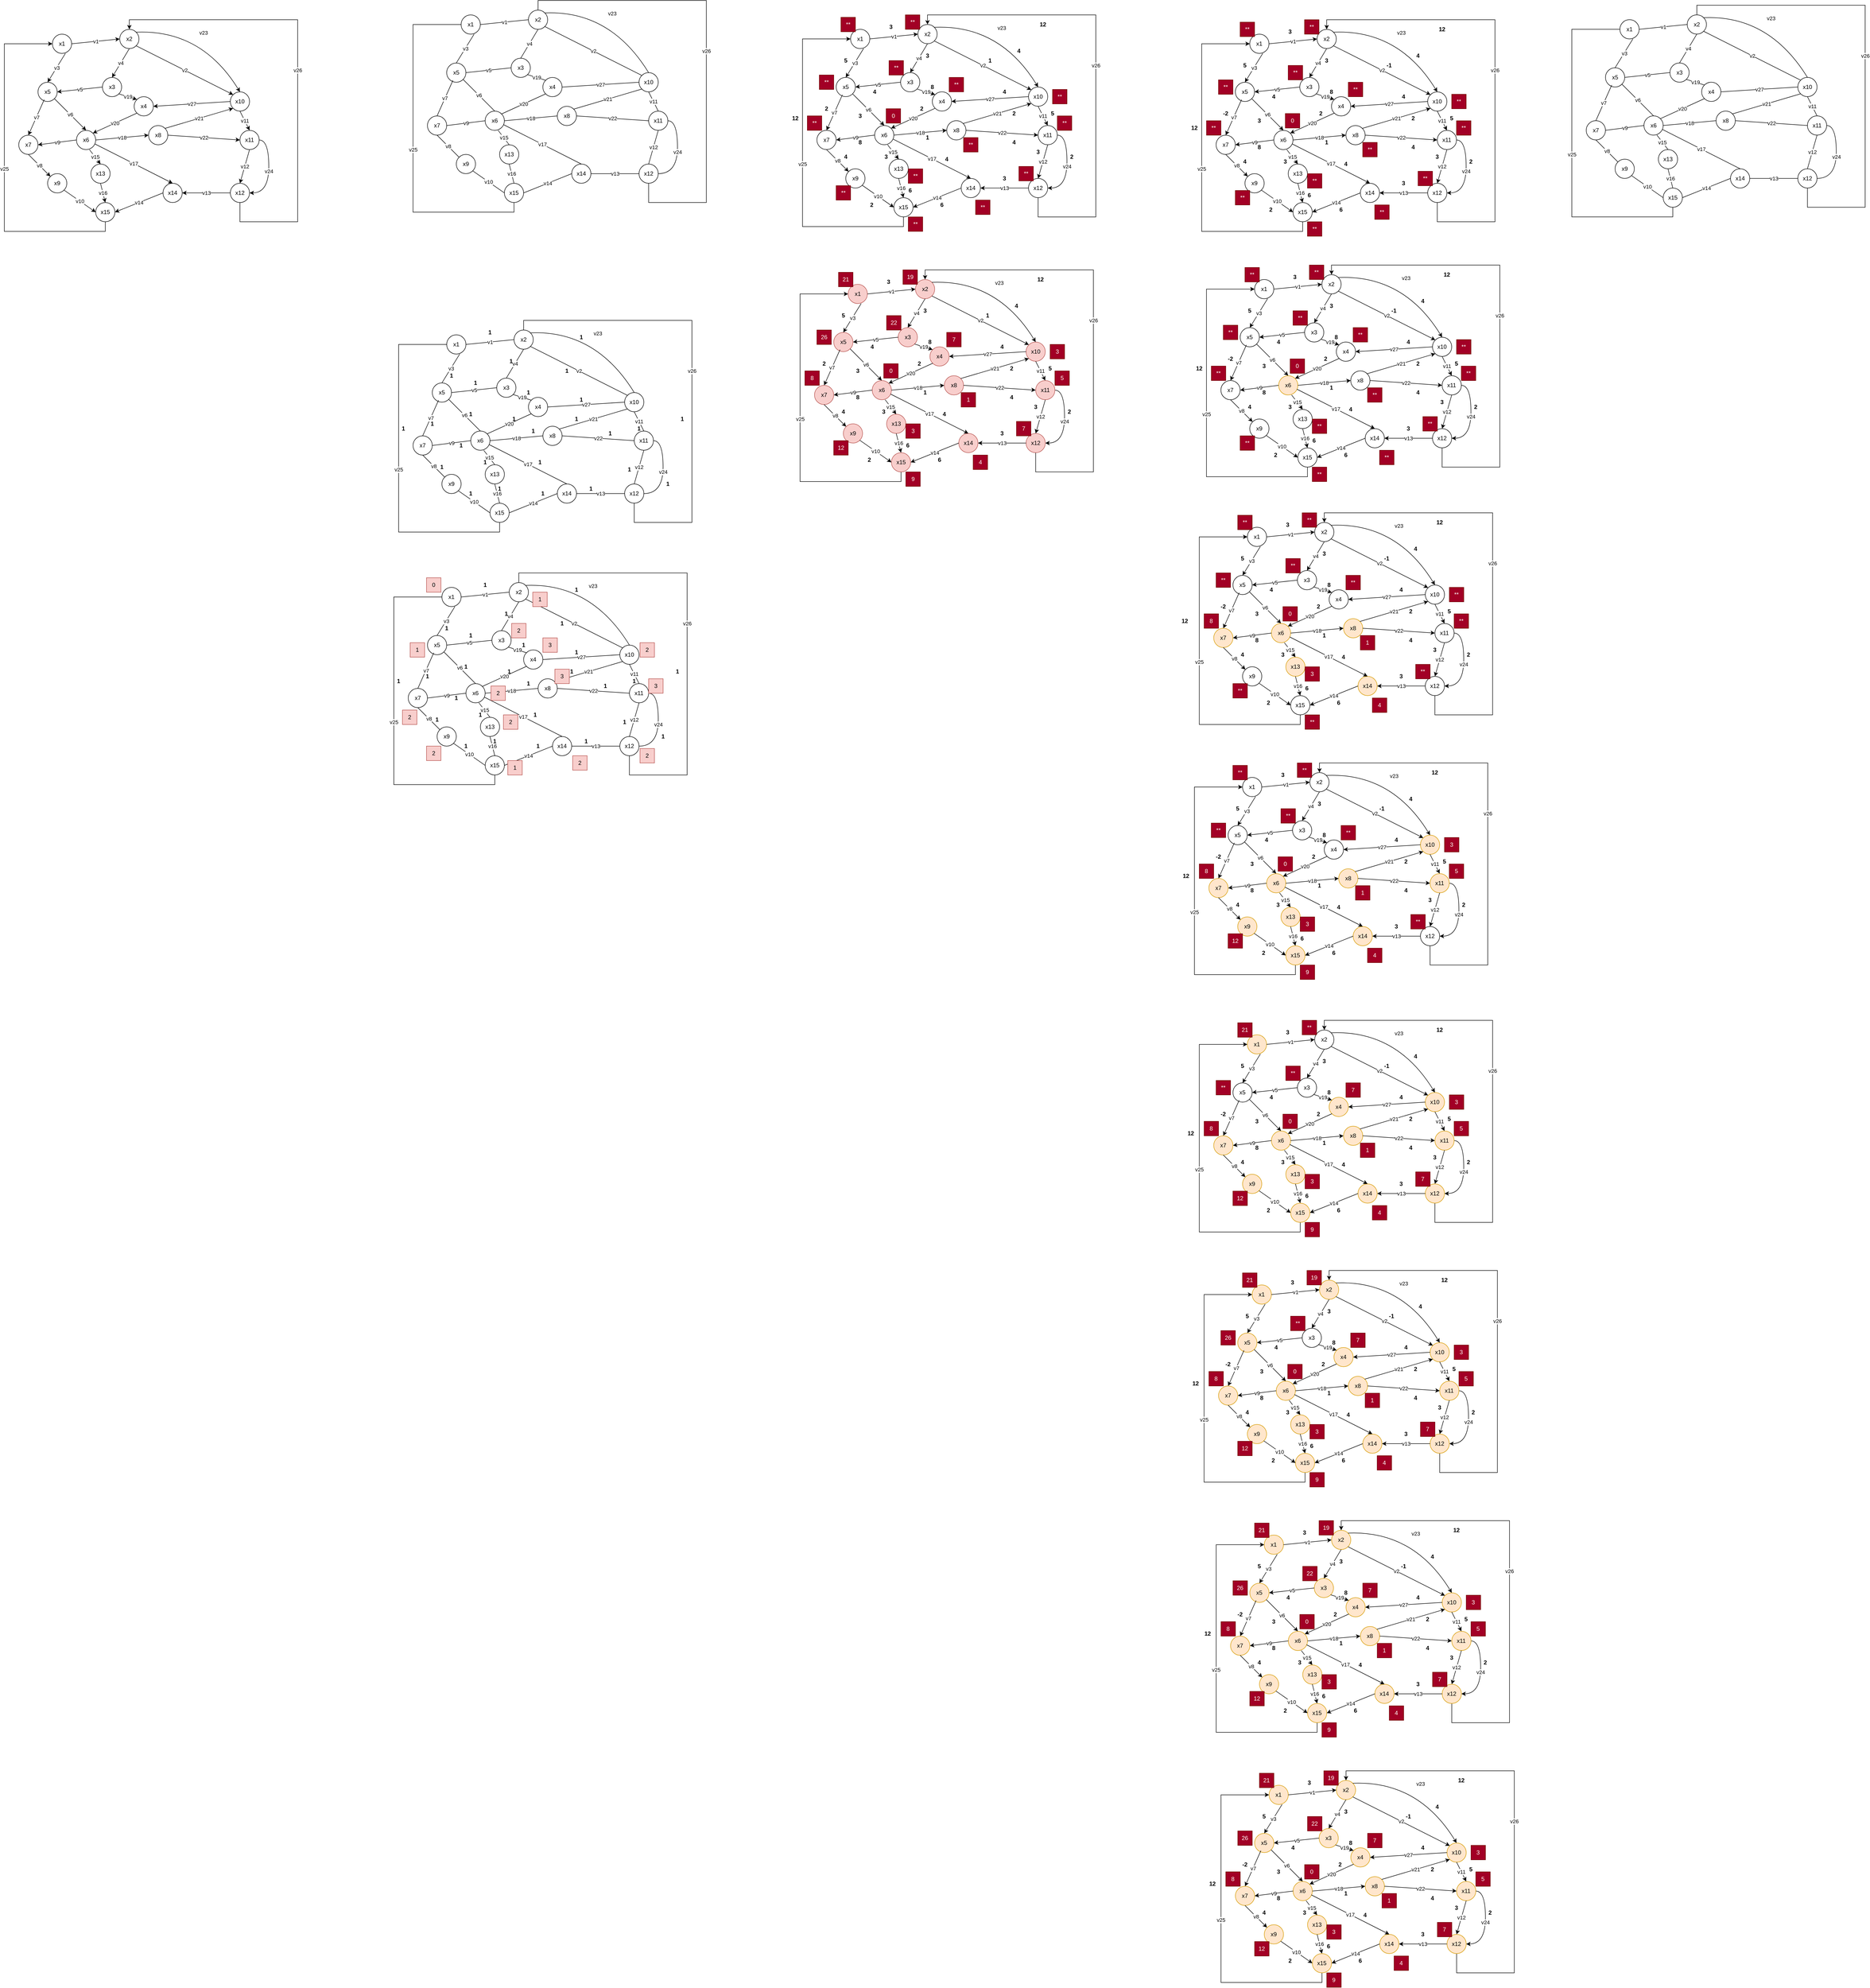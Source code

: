 <mxfile version="24.9.0">
  <diagram name="Страница — 1" id="AL9f2triFHX439vPIHJy">
    <mxGraphModel dx="1026" dy="649" grid="1" gridSize="10" guides="1" tooltips="1" connect="1" arrows="1" fold="1" page="1" pageScale="1" pageWidth="827" pageHeight="1169" math="0" shadow="0">
      <root>
        <mxCell id="0" />
        <mxCell id="1" parent="0" />
        <mxCell id="yVyBqC-tPB4_G3ObJPOv-1" value="x1" style="ellipse;whiteSpace=wrap;html=1;aspect=fixed;" vertex="1" parent="1">
          <mxGeometry x="290" y="110" width="40" height="40" as="geometry" />
        </mxCell>
        <mxCell id="yVyBqC-tPB4_G3ObJPOv-2" value="x2" style="ellipse;whiteSpace=wrap;html=1;aspect=fixed;" vertex="1" parent="1">
          <mxGeometry x="430" y="100" width="40" height="40" as="geometry" />
        </mxCell>
        <mxCell id="yVyBqC-tPB4_G3ObJPOv-3" value="x10" style="ellipse;whiteSpace=wrap;html=1;aspect=fixed;" vertex="1" parent="1">
          <mxGeometry x="660" y="230" width="40" height="40" as="geometry" />
        </mxCell>
        <mxCell id="yVyBqC-tPB4_G3ObJPOv-4" value="x4" style="ellipse;whiteSpace=wrap;html=1;aspect=fixed;" vertex="1" parent="1">
          <mxGeometry x="460" y="240" width="40" height="40" as="geometry" />
        </mxCell>
        <mxCell id="yVyBqC-tPB4_G3ObJPOv-5" value="x3" style="ellipse;whiteSpace=wrap;html=1;aspect=fixed;" vertex="1" parent="1">
          <mxGeometry x="394" y="200" width="40" height="40" as="geometry" />
        </mxCell>
        <mxCell id="yVyBqC-tPB4_G3ObJPOv-6" value="x5" style="ellipse;whiteSpace=wrap;html=1;aspect=fixed;" vertex="1" parent="1">
          <mxGeometry x="260" y="210" width="40" height="40" as="geometry" />
        </mxCell>
        <mxCell id="yVyBqC-tPB4_G3ObJPOv-7" value="x7" style="ellipse;whiteSpace=wrap;html=1;aspect=fixed;" vertex="1" parent="1">
          <mxGeometry x="220" y="320" width="40" height="40" as="geometry" />
        </mxCell>
        <mxCell id="yVyBqC-tPB4_G3ObJPOv-8" value="x6" style="ellipse;whiteSpace=wrap;html=1;aspect=fixed;" vertex="1" parent="1">
          <mxGeometry x="340" y="310" width="40" height="40" as="geometry" />
        </mxCell>
        <mxCell id="yVyBqC-tPB4_G3ObJPOv-9" value="x8" style="ellipse;whiteSpace=wrap;html=1;aspect=fixed;" vertex="1" parent="1">
          <mxGeometry x="490" y="300" width="40" height="40" as="geometry" />
        </mxCell>
        <mxCell id="yVyBqC-tPB4_G3ObJPOv-42" value="v24" style="edgeStyle=orthogonalEdgeStyle;rounded=0;orthogonalLoop=1;jettySize=auto;html=1;entryX=1;entryY=0.5;entryDx=0;entryDy=0;curved=1;" edge="1" parent="1" source="yVyBqC-tPB4_G3ObJPOv-10" target="yVyBqC-tPB4_G3ObJPOv-11">
          <mxGeometry relative="1" as="geometry">
            <Array as="points">
              <mxPoint x="740" y="330" />
              <mxPoint x="740" y="440" />
            </Array>
          </mxGeometry>
        </mxCell>
        <mxCell id="yVyBqC-tPB4_G3ObJPOv-10" value="x11" style="ellipse;whiteSpace=wrap;html=1;aspect=fixed;" vertex="1" parent="1">
          <mxGeometry x="680" y="310" width="40" height="40" as="geometry" />
        </mxCell>
        <mxCell id="yVyBqC-tPB4_G3ObJPOv-43" value="v26" style="edgeStyle=orthogonalEdgeStyle;rounded=0;orthogonalLoop=1;jettySize=auto;html=1;entryX=0.5;entryY=0;entryDx=0;entryDy=0;" edge="1" parent="1" source="yVyBqC-tPB4_G3ObJPOv-11" target="yVyBqC-tPB4_G3ObJPOv-2">
          <mxGeometry relative="1" as="geometry">
            <Array as="points">
              <mxPoint x="680" y="500" />
              <mxPoint x="800" y="500" />
              <mxPoint x="800" y="80" />
              <mxPoint x="450" y="80" />
            </Array>
          </mxGeometry>
        </mxCell>
        <mxCell id="yVyBqC-tPB4_G3ObJPOv-11" value="x12" style="ellipse;whiteSpace=wrap;html=1;aspect=fixed;" vertex="1" parent="1">
          <mxGeometry x="660" y="420" width="40" height="40" as="geometry" />
        </mxCell>
        <mxCell id="yVyBqC-tPB4_G3ObJPOv-12" value="x14" style="ellipse;whiteSpace=wrap;html=1;aspect=fixed;" vertex="1" parent="1">
          <mxGeometry x="520" y="420" width="40" height="40" as="geometry" />
        </mxCell>
        <mxCell id="yVyBqC-tPB4_G3ObJPOv-40" value="v25" style="edgeStyle=orthogonalEdgeStyle;rounded=0;orthogonalLoop=1;jettySize=auto;html=1;entryX=0;entryY=0.5;entryDx=0;entryDy=0;" edge="1" parent="1" source="yVyBqC-tPB4_G3ObJPOv-13" target="yVyBqC-tPB4_G3ObJPOv-1">
          <mxGeometry relative="1" as="geometry">
            <Array as="points">
              <mxPoint x="400" y="520" />
              <mxPoint x="190" y="520" />
              <mxPoint x="190" y="130" />
            </Array>
          </mxGeometry>
        </mxCell>
        <mxCell id="yVyBqC-tPB4_G3ObJPOv-13" value="x15" style="ellipse;whiteSpace=wrap;html=1;aspect=fixed;" vertex="1" parent="1">
          <mxGeometry x="380" y="460" width="40" height="40" as="geometry" />
        </mxCell>
        <mxCell id="yVyBqC-tPB4_G3ObJPOv-14" value="x13" style="ellipse;whiteSpace=wrap;html=1;aspect=fixed;" vertex="1" parent="1">
          <mxGeometry x="370" y="380" width="40" height="40" as="geometry" />
        </mxCell>
        <mxCell id="yVyBqC-tPB4_G3ObJPOv-15" value="x9" style="ellipse;whiteSpace=wrap;html=1;aspect=fixed;" vertex="1" parent="1">
          <mxGeometry x="280" y="400" width="40" height="40" as="geometry" />
        </mxCell>
        <mxCell id="yVyBqC-tPB4_G3ObJPOv-16" value="v1" style="endArrow=classic;html=1;rounded=0;exitX=1;exitY=0.5;exitDx=0;exitDy=0;entryX=0;entryY=0.5;entryDx=0;entryDy=0;" edge="1" parent="1" source="yVyBqC-tPB4_G3ObJPOv-1" target="yVyBqC-tPB4_G3ObJPOv-2">
          <mxGeometry width="50" height="50" relative="1" as="geometry">
            <mxPoint x="390" y="410" as="sourcePoint" />
            <mxPoint x="440" y="360" as="targetPoint" />
          </mxGeometry>
        </mxCell>
        <mxCell id="yVyBqC-tPB4_G3ObJPOv-17" value="v4" style="endArrow=classic;html=1;rounded=0;entryX=0.5;entryY=0;entryDx=0;entryDy=0;exitX=0.5;exitY=1;exitDx=0;exitDy=0;" edge="1" parent="1" source="yVyBqC-tPB4_G3ObJPOv-2" target="yVyBqC-tPB4_G3ObJPOv-5">
          <mxGeometry width="50" height="50" relative="1" as="geometry">
            <mxPoint x="390" y="410" as="sourcePoint" />
            <mxPoint x="440" y="360" as="targetPoint" />
          </mxGeometry>
        </mxCell>
        <mxCell id="yVyBqC-tPB4_G3ObJPOv-18" value="v2" style="endArrow=classic;html=1;rounded=0;exitX=1;exitY=1;exitDx=0;exitDy=0;entryX=0;entryY=0;entryDx=0;entryDy=0;" edge="1" parent="1" source="yVyBqC-tPB4_G3ObJPOv-2" target="yVyBqC-tPB4_G3ObJPOv-3">
          <mxGeometry width="50" height="50" relative="1" as="geometry">
            <mxPoint x="390" y="410" as="sourcePoint" />
            <mxPoint x="440" y="360" as="targetPoint" />
          </mxGeometry>
        </mxCell>
        <mxCell id="yVyBqC-tPB4_G3ObJPOv-19" value="v23" style="endArrow=classic;html=1;rounded=0;exitX=1;exitY=0;exitDx=0;exitDy=0;entryX=0.5;entryY=0;entryDx=0;entryDy=0;curved=1;" edge="1" parent="1" source="yVyBqC-tPB4_G3ObJPOv-2" target="yVyBqC-tPB4_G3ObJPOv-3">
          <mxGeometry width="50" height="50" relative="1" as="geometry">
            <mxPoint x="390" y="410" as="sourcePoint" />
            <mxPoint x="440" y="360" as="targetPoint" />
            <Array as="points">
              <mxPoint x="600" y="100" />
            </Array>
          </mxGeometry>
        </mxCell>
        <mxCell id="yVyBqC-tPB4_G3ObJPOv-20" value="v3" style="endArrow=classic;html=1;rounded=0;exitX=0.675;exitY=1;exitDx=0;exitDy=0;exitPerimeter=0;entryX=0.5;entryY=0;entryDx=0;entryDy=0;" edge="1" parent="1" source="yVyBqC-tPB4_G3ObJPOv-1" target="yVyBqC-tPB4_G3ObJPOv-6">
          <mxGeometry width="50" height="50" relative="1" as="geometry">
            <mxPoint x="390" y="410" as="sourcePoint" />
            <mxPoint x="440" y="360" as="targetPoint" />
          </mxGeometry>
        </mxCell>
        <mxCell id="yVyBqC-tPB4_G3ObJPOv-21" value="v6" style="endArrow=classic;html=1;rounded=0;exitX=1;exitY=1;exitDx=0;exitDy=0;entryX=0.5;entryY=0;entryDx=0;entryDy=0;" edge="1" parent="1" source="yVyBqC-tPB4_G3ObJPOv-6" target="yVyBqC-tPB4_G3ObJPOv-8">
          <mxGeometry width="50" height="50" relative="1" as="geometry">
            <mxPoint x="390" y="410" as="sourcePoint" />
            <mxPoint x="440" y="360" as="targetPoint" />
          </mxGeometry>
        </mxCell>
        <mxCell id="yVyBqC-tPB4_G3ObJPOv-22" value="v7" style="endArrow=classic;html=1;rounded=0;exitX=0.325;exitY=0.9;exitDx=0;exitDy=0;exitPerimeter=0;entryX=0.5;entryY=0;entryDx=0;entryDy=0;" edge="1" parent="1" source="yVyBqC-tPB4_G3ObJPOv-6" target="yVyBqC-tPB4_G3ObJPOv-7">
          <mxGeometry width="50" height="50" relative="1" as="geometry">
            <mxPoint x="390" y="410" as="sourcePoint" />
            <mxPoint x="440" y="360" as="targetPoint" />
          </mxGeometry>
        </mxCell>
        <mxCell id="yVyBqC-tPB4_G3ObJPOv-23" value="v9" style="endArrow=classic;html=1;rounded=0;entryX=1;entryY=0.5;entryDx=0;entryDy=0;exitX=0;exitY=0.5;exitDx=0;exitDy=0;" edge="1" parent="1" source="yVyBqC-tPB4_G3ObJPOv-8" target="yVyBqC-tPB4_G3ObJPOv-7">
          <mxGeometry width="50" height="50" relative="1" as="geometry">
            <mxPoint x="390" y="400" as="sourcePoint" />
            <mxPoint x="440" y="350" as="targetPoint" />
          </mxGeometry>
        </mxCell>
        <mxCell id="yVyBqC-tPB4_G3ObJPOv-24" value="v8" style="endArrow=classic;html=1;rounded=0;exitX=0.5;exitY=1;exitDx=0;exitDy=0;entryX=0;entryY=0;entryDx=0;entryDy=0;" edge="1" parent="1" source="yVyBqC-tPB4_G3ObJPOv-7" target="yVyBqC-tPB4_G3ObJPOv-15">
          <mxGeometry width="50" height="50" relative="1" as="geometry">
            <mxPoint x="390" y="400" as="sourcePoint" />
            <mxPoint x="440" y="350" as="targetPoint" />
          </mxGeometry>
        </mxCell>
        <mxCell id="yVyBqC-tPB4_G3ObJPOv-25" value="v10" style="endArrow=classic;html=1;rounded=0;exitX=1;exitY=1;exitDx=0;exitDy=0;entryX=0;entryY=0.5;entryDx=0;entryDy=0;" edge="1" parent="1" source="yVyBqC-tPB4_G3ObJPOv-15" target="yVyBqC-tPB4_G3ObJPOv-13">
          <mxGeometry width="50" height="50" relative="1" as="geometry">
            <mxPoint x="390" y="400" as="sourcePoint" />
            <mxPoint x="440" y="350" as="targetPoint" />
          </mxGeometry>
        </mxCell>
        <mxCell id="yVyBqC-tPB4_G3ObJPOv-26" value="v14" style="endArrow=classic;html=1;rounded=0;exitX=0;exitY=0.5;exitDx=0;exitDy=0;entryX=1;entryY=0.5;entryDx=0;entryDy=0;" edge="1" parent="1" source="yVyBqC-tPB4_G3ObJPOv-12" target="yVyBqC-tPB4_G3ObJPOv-13">
          <mxGeometry x="0.0" width="50" height="50" relative="1" as="geometry">
            <mxPoint x="390" y="400" as="sourcePoint" />
            <mxPoint x="510" y="440" as="targetPoint" />
            <mxPoint as="offset" />
          </mxGeometry>
        </mxCell>
        <mxCell id="yVyBqC-tPB4_G3ObJPOv-27" value="v13" style="endArrow=classic;html=1;rounded=0;entryX=1;entryY=0.5;entryDx=0;entryDy=0;exitX=0;exitY=0.5;exitDx=0;exitDy=0;" edge="1" parent="1" source="yVyBqC-tPB4_G3ObJPOv-11" target="yVyBqC-tPB4_G3ObJPOv-12">
          <mxGeometry width="50" height="50" relative="1" as="geometry">
            <mxPoint x="390" y="400" as="sourcePoint" />
            <mxPoint x="440" y="350" as="targetPoint" />
          </mxGeometry>
        </mxCell>
        <mxCell id="yVyBqC-tPB4_G3ObJPOv-29" value="v17" style="endArrow=classic;html=1;rounded=0;exitX=0.95;exitY=0.7;exitDx=0;exitDy=0;exitPerimeter=0;entryX=0.5;entryY=0;entryDx=0;entryDy=0;" edge="1" parent="1" source="yVyBqC-tPB4_G3ObJPOv-8" target="yVyBqC-tPB4_G3ObJPOv-12">
          <mxGeometry width="50" height="50" relative="1" as="geometry">
            <mxPoint x="390" y="400" as="sourcePoint" />
            <mxPoint x="440" y="350" as="targetPoint" />
          </mxGeometry>
        </mxCell>
        <mxCell id="yVyBqC-tPB4_G3ObJPOv-30" value="v15" style="endArrow=classic;html=1;rounded=0;exitX=0.675;exitY=1;exitDx=0;exitDy=0;exitPerimeter=0;entryX=0.5;entryY=0;entryDx=0;entryDy=0;" edge="1" parent="1" source="yVyBqC-tPB4_G3ObJPOv-8" target="yVyBqC-tPB4_G3ObJPOv-14">
          <mxGeometry width="50" height="50" relative="1" as="geometry">
            <mxPoint x="390" y="400" as="sourcePoint" />
            <mxPoint x="440" y="350" as="targetPoint" />
          </mxGeometry>
        </mxCell>
        <mxCell id="yVyBqC-tPB4_G3ObJPOv-32" value="v16" style="endArrow=classic;html=1;rounded=0;exitX=0.5;exitY=1;exitDx=0;exitDy=0;entryX=0.5;entryY=0;entryDx=0;entryDy=0;" edge="1" parent="1" source="yVyBqC-tPB4_G3ObJPOv-14" target="yVyBqC-tPB4_G3ObJPOv-13">
          <mxGeometry width="50" height="50" relative="1" as="geometry">
            <mxPoint x="390" y="400" as="sourcePoint" />
            <mxPoint x="440" y="350" as="targetPoint" />
          </mxGeometry>
        </mxCell>
        <mxCell id="yVyBqC-tPB4_G3ObJPOv-33" value="v18" style="endArrow=classic;html=1;rounded=0;exitX=1;exitY=0.5;exitDx=0;exitDy=0;entryX=0;entryY=0.5;entryDx=0;entryDy=0;" edge="1" parent="1" source="yVyBqC-tPB4_G3ObJPOv-8" target="yVyBqC-tPB4_G3ObJPOv-9">
          <mxGeometry width="50" height="50" relative="1" as="geometry">
            <mxPoint x="390" y="400" as="sourcePoint" />
            <mxPoint x="440" y="350" as="targetPoint" />
          </mxGeometry>
        </mxCell>
        <mxCell id="yVyBqC-tPB4_G3ObJPOv-34" value="v20" style="endArrow=classic;html=1;rounded=0;entryX=1;entryY=0;entryDx=0;entryDy=0;exitX=0;exitY=1;exitDx=0;exitDy=0;" edge="1" parent="1" source="yVyBqC-tPB4_G3ObJPOv-4" target="yVyBqC-tPB4_G3ObJPOv-8">
          <mxGeometry width="50" height="50" relative="1" as="geometry">
            <mxPoint x="390" y="410" as="sourcePoint" />
            <mxPoint x="440" y="360" as="targetPoint" />
          </mxGeometry>
        </mxCell>
        <mxCell id="yVyBqC-tPB4_G3ObJPOv-35" value="v19" style="endArrow=classic;html=1;rounded=0;entryX=0;entryY=0;entryDx=0;entryDy=0;exitX=1;exitY=1;exitDx=0;exitDy=0;" edge="1" parent="1" source="yVyBqC-tPB4_G3ObJPOv-5" target="yVyBqC-tPB4_G3ObJPOv-4">
          <mxGeometry width="50" height="50" relative="1" as="geometry">
            <mxPoint x="390" y="410" as="sourcePoint" />
            <mxPoint x="440" y="360" as="targetPoint" />
          </mxGeometry>
        </mxCell>
        <mxCell id="yVyBqC-tPB4_G3ObJPOv-36" value="v5" style="endArrow=classic;html=1;rounded=0;entryX=1;entryY=0.5;entryDx=0;entryDy=0;exitX=0;exitY=0.5;exitDx=0;exitDy=0;" edge="1" parent="1" source="yVyBqC-tPB4_G3ObJPOv-5" target="yVyBqC-tPB4_G3ObJPOv-6">
          <mxGeometry x="-0.007" width="50" height="50" relative="1" as="geometry">
            <mxPoint x="390" y="410" as="sourcePoint" />
            <mxPoint x="440" y="360" as="targetPoint" />
            <mxPoint as="offset" />
          </mxGeometry>
        </mxCell>
        <mxCell id="yVyBqC-tPB4_G3ObJPOv-37" value="v22" style="endArrow=classic;html=1;rounded=0;entryX=0;entryY=0.5;entryDx=0;entryDy=0;exitX=1;exitY=0.5;exitDx=0;exitDy=0;" edge="1" parent="1" source="yVyBqC-tPB4_G3ObJPOv-9" target="yVyBqC-tPB4_G3ObJPOv-10">
          <mxGeometry width="50" height="50" relative="1" as="geometry">
            <mxPoint x="390" y="410" as="sourcePoint" />
            <mxPoint x="440" y="360" as="targetPoint" />
          </mxGeometry>
        </mxCell>
        <mxCell id="yVyBqC-tPB4_G3ObJPOv-38" value="v21" style="endArrow=classic;html=1;rounded=0;entryX=0;entryY=1;entryDx=0;entryDy=0;exitX=1;exitY=0;exitDx=0;exitDy=0;" edge="1" parent="1" source="yVyBqC-tPB4_G3ObJPOv-9" target="yVyBqC-tPB4_G3ObJPOv-3">
          <mxGeometry width="50" height="50" relative="1" as="geometry">
            <mxPoint x="390" y="410" as="sourcePoint" />
            <mxPoint x="440" y="360" as="targetPoint" />
          </mxGeometry>
        </mxCell>
        <mxCell id="yVyBqC-tPB4_G3ObJPOv-39" value="v27" style="endArrow=classic;html=1;rounded=0;entryX=1;entryY=0.5;entryDx=0;entryDy=0;exitX=0;exitY=0.5;exitDx=0;exitDy=0;" edge="1" parent="1" source="yVyBqC-tPB4_G3ObJPOv-3" target="yVyBqC-tPB4_G3ObJPOv-4">
          <mxGeometry width="50" height="50" relative="1" as="geometry">
            <mxPoint x="390" y="410" as="sourcePoint" />
            <mxPoint x="440" y="360" as="targetPoint" />
          </mxGeometry>
        </mxCell>
        <mxCell id="yVyBqC-tPB4_G3ObJPOv-41" value="v12" style="endArrow=classic;html=1;rounded=0;exitX=0.5;exitY=1;exitDx=0;exitDy=0;entryX=0.5;entryY=0;entryDx=0;entryDy=0;" edge="1" parent="1" source="yVyBqC-tPB4_G3ObJPOv-10" target="yVyBqC-tPB4_G3ObJPOv-11">
          <mxGeometry width="50" height="50" relative="1" as="geometry">
            <mxPoint x="390" y="410" as="sourcePoint" />
            <mxPoint x="440" y="360" as="targetPoint" />
          </mxGeometry>
        </mxCell>
        <mxCell id="yVyBqC-tPB4_G3ObJPOv-44" value="v11" style="endArrow=classic;html=1;rounded=0;entryX=0.5;entryY=0;entryDx=0;entryDy=0;exitX=0.5;exitY=1;exitDx=0;exitDy=0;" edge="1" parent="1" source="yVyBqC-tPB4_G3ObJPOv-3" target="yVyBqC-tPB4_G3ObJPOv-10">
          <mxGeometry width="50" height="50" relative="1" as="geometry">
            <mxPoint x="400" y="410" as="sourcePoint" />
            <mxPoint x="450" y="360" as="targetPoint" />
          </mxGeometry>
        </mxCell>
        <mxCell id="yVyBqC-tPB4_G3ObJPOv-171" value="x1" style="ellipse;whiteSpace=wrap;html=1;aspect=fixed;" vertex="1" parent="1">
          <mxGeometry x="1110" y="735" width="40" height="40" as="geometry" />
        </mxCell>
        <mxCell id="yVyBqC-tPB4_G3ObJPOv-172" value="x2" style="ellipse;whiteSpace=wrap;html=1;aspect=fixed;" vertex="1" parent="1">
          <mxGeometry x="1250" y="725" width="40" height="40" as="geometry" />
        </mxCell>
        <mxCell id="yVyBqC-tPB4_G3ObJPOv-173" value="x10" style="ellipse;whiteSpace=wrap;html=1;aspect=fixed;" vertex="1" parent="1">
          <mxGeometry x="1480" y="855" width="40" height="40" as="geometry" />
        </mxCell>
        <mxCell id="yVyBqC-tPB4_G3ObJPOv-174" value="x4" style="ellipse;whiteSpace=wrap;html=1;aspect=fixed;" vertex="1" parent="1">
          <mxGeometry x="1280" y="865" width="40" height="40" as="geometry" />
        </mxCell>
        <mxCell id="yVyBqC-tPB4_G3ObJPOv-175" value="x3" style="ellipse;whiteSpace=wrap;html=1;aspect=fixed;" vertex="1" parent="1">
          <mxGeometry x="1214" y="825" width="40" height="40" as="geometry" />
        </mxCell>
        <mxCell id="yVyBqC-tPB4_G3ObJPOv-176" value="x5" style="ellipse;whiteSpace=wrap;html=1;aspect=fixed;" vertex="1" parent="1">
          <mxGeometry x="1080" y="835" width="40" height="40" as="geometry" />
        </mxCell>
        <mxCell id="yVyBqC-tPB4_G3ObJPOv-177" value="x7" style="ellipse;whiteSpace=wrap;html=1;aspect=fixed;" vertex="1" parent="1">
          <mxGeometry x="1040" y="945" width="40" height="40" as="geometry" />
        </mxCell>
        <mxCell id="yVyBqC-tPB4_G3ObJPOv-178" value="x6" style="ellipse;whiteSpace=wrap;html=1;aspect=fixed;" vertex="1" parent="1">
          <mxGeometry x="1160" y="935" width="40" height="40" as="geometry" />
        </mxCell>
        <mxCell id="yVyBqC-tPB4_G3ObJPOv-179" value="x8" style="ellipse;whiteSpace=wrap;html=1;aspect=fixed;" vertex="1" parent="1">
          <mxGeometry x="1310" y="925" width="40" height="40" as="geometry" />
        </mxCell>
        <mxCell id="yVyBqC-tPB4_G3ObJPOv-180" value="v24" style="edgeStyle=orthogonalEdgeStyle;rounded=0;orthogonalLoop=1;jettySize=auto;html=1;entryX=1;entryY=0.5;entryDx=0;entryDy=0;curved=1;endArrow=none;endFill=0;" edge="1" parent="1" source="yVyBqC-tPB4_G3ObJPOv-181" target="yVyBqC-tPB4_G3ObJPOv-183">
          <mxGeometry relative="1" as="geometry">
            <Array as="points">
              <mxPoint x="1560" y="955" />
              <mxPoint x="1560" y="1065" />
            </Array>
          </mxGeometry>
        </mxCell>
        <mxCell id="yVyBqC-tPB4_G3ObJPOv-181" value="x11" style="ellipse;whiteSpace=wrap;html=1;aspect=fixed;" vertex="1" parent="1">
          <mxGeometry x="1500" y="935" width="40" height="40" as="geometry" />
        </mxCell>
        <mxCell id="yVyBqC-tPB4_G3ObJPOv-182" value="v26" style="edgeStyle=orthogonalEdgeStyle;rounded=0;orthogonalLoop=1;jettySize=auto;html=1;entryX=0.5;entryY=0;entryDx=0;entryDy=0;endArrow=none;endFill=0;" edge="1" parent="1" source="yVyBqC-tPB4_G3ObJPOv-183" target="yVyBqC-tPB4_G3ObJPOv-172">
          <mxGeometry relative="1" as="geometry">
            <Array as="points">
              <mxPoint x="1500" y="1125" />
              <mxPoint x="1620" y="1125" />
              <mxPoint x="1620" y="705" />
              <mxPoint x="1270" y="705" />
            </Array>
          </mxGeometry>
        </mxCell>
        <mxCell id="yVyBqC-tPB4_G3ObJPOv-183" value="x12" style="ellipse;whiteSpace=wrap;html=1;aspect=fixed;" vertex="1" parent="1">
          <mxGeometry x="1480" y="1045" width="40" height="40" as="geometry" />
        </mxCell>
        <mxCell id="yVyBqC-tPB4_G3ObJPOv-184" value="x14" style="ellipse;whiteSpace=wrap;html=1;aspect=fixed;" vertex="1" parent="1">
          <mxGeometry x="1340" y="1045" width="40" height="40" as="geometry" />
        </mxCell>
        <mxCell id="yVyBqC-tPB4_G3ObJPOv-185" value="v25" style="edgeStyle=orthogonalEdgeStyle;rounded=0;orthogonalLoop=1;jettySize=auto;html=1;entryX=0;entryY=0.5;entryDx=0;entryDy=0;endArrow=none;endFill=0;" edge="1" parent="1" source="yVyBqC-tPB4_G3ObJPOv-186" target="yVyBqC-tPB4_G3ObJPOv-171">
          <mxGeometry relative="1" as="geometry">
            <Array as="points">
              <mxPoint x="1220" y="1145" />
              <mxPoint x="1010" y="1145" />
              <mxPoint x="1010" y="755" />
            </Array>
          </mxGeometry>
        </mxCell>
        <mxCell id="yVyBqC-tPB4_G3ObJPOv-186" value="x15" style="ellipse;whiteSpace=wrap;html=1;aspect=fixed;" vertex="1" parent="1">
          <mxGeometry x="1200" y="1085" width="40" height="40" as="geometry" />
        </mxCell>
        <mxCell id="yVyBqC-tPB4_G3ObJPOv-187" value="x13" style="ellipse;whiteSpace=wrap;html=1;aspect=fixed;" vertex="1" parent="1">
          <mxGeometry x="1190" y="1005" width="40" height="40" as="geometry" />
        </mxCell>
        <mxCell id="yVyBqC-tPB4_G3ObJPOv-188" value="x9" style="ellipse;whiteSpace=wrap;html=1;aspect=fixed;" vertex="1" parent="1">
          <mxGeometry x="1100" y="1025" width="40" height="40" as="geometry" />
        </mxCell>
        <mxCell id="yVyBqC-tPB4_G3ObJPOv-189" value="v1" style="endArrow=none;html=1;rounded=0;exitX=1;exitY=0.5;exitDx=0;exitDy=0;entryX=0;entryY=0.5;entryDx=0;entryDy=0;endFill=0;" edge="1" parent="1" source="yVyBqC-tPB4_G3ObJPOv-171" target="yVyBqC-tPB4_G3ObJPOv-172">
          <mxGeometry width="50" height="50" relative="1" as="geometry">
            <mxPoint x="1210" y="1035" as="sourcePoint" />
            <mxPoint x="1260" y="985" as="targetPoint" />
          </mxGeometry>
        </mxCell>
        <mxCell id="yVyBqC-tPB4_G3ObJPOv-190" value="v4" style="endArrow=none;html=1;rounded=0;entryX=0.5;entryY=0;entryDx=0;entryDy=0;exitX=0.5;exitY=1;exitDx=0;exitDy=0;endFill=0;" edge="1" parent="1" source="yVyBqC-tPB4_G3ObJPOv-172" target="yVyBqC-tPB4_G3ObJPOv-175">
          <mxGeometry width="50" height="50" relative="1" as="geometry">
            <mxPoint x="1210" y="1035" as="sourcePoint" />
            <mxPoint x="1260" y="985" as="targetPoint" />
          </mxGeometry>
        </mxCell>
        <mxCell id="yVyBqC-tPB4_G3ObJPOv-191" value="v2" style="endArrow=none;html=1;rounded=0;exitX=1;exitY=1;exitDx=0;exitDy=0;entryX=0;entryY=0;entryDx=0;entryDy=0;endFill=0;" edge="1" parent="1" source="yVyBqC-tPB4_G3ObJPOv-172" target="yVyBqC-tPB4_G3ObJPOv-173">
          <mxGeometry width="50" height="50" relative="1" as="geometry">
            <mxPoint x="1210" y="1035" as="sourcePoint" />
            <mxPoint x="1260" y="985" as="targetPoint" />
          </mxGeometry>
        </mxCell>
        <mxCell id="yVyBqC-tPB4_G3ObJPOv-192" value="v23" style="endArrow=none;html=1;rounded=0;exitX=1;exitY=0;exitDx=0;exitDy=0;entryX=0.5;entryY=0;entryDx=0;entryDy=0;curved=1;endFill=0;" edge="1" parent="1" source="yVyBqC-tPB4_G3ObJPOv-172" target="yVyBqC-tPB4_G3ObJPOv-173">
          <mxGeometry width="50" height="50" relative="1" as="geometry">
            <mxPoint x="1210" y="1035" as="sourcePoint" />
            <mxPoint x="1260" y="985" as="targetPoint" />
            <Array as="points">
              <mxPoint x="1420" y="725" />
            </Array>
          </mxGeometry>
        </mxCell>
        <mxCell id="yVyBqC-tPB4_G3ObJPOv-193" value="v3" style="endArrow=none;html=1;rounded=0;exitX=0.675;exitY=1;exitDx=0;exitDy=0;exitPerimeter=0;entryX=0.5;entryY=0;entryDx=0;entryDy=0;endFill=0;" edge="1" parent="1" source="yVyBqC-tPB4_G3ObJPOv-171" target="yVyBqC-tPB4_G3ObJPOv-176">
          <mxGeometry width="50" height="50" relative="1" as="geometry">
            <mxPoint x="1210" y="1035" as="sourcePoint" />
            <mxPoint x="1260" y="985" as="targetPoint" />
          </mxGeometry>
        </mxCell>
        <mxCell id="yVyBqC-tPB4_G3ObJPOv-194" value="v6" style="endArrow=none;html=1;rounded=0;exitX=1;exitY=1;exitDx=0;exitDy=0;entryX=0.5;entryY=0;entryDx=0;entryDy=0;endFill=0;" edge="1" parent="1" source="yVyBqC-tPB4_G3ObJPOv-176" target="yVyBqC-tPB4_G3ObJPOv-178">
          <mxGeometry width="50" height="50" relative="1" as="geometry">
            <mxPoint x="1210" y="1035" as="sourcePoint" />
            <mxPoint x="1260" y="985" as="targetPoint" />
          </mxGeometry>
        </mxCell>
        <mxCell id="yVyBqC-tPB4_G3ObJPOv-195" value="v7" style="endArrow=none;html=1;rounded=0;exitX=0.325;exitY=0.9;exitDx=0;exitDy=0;exitPerimeter=0;entryX=0.5;entryY=0;entryDx=0;entryDy=0;endFill=0;" edge="1" parent="1" source="yVyBqC-tPB4_G3ObJPOv-176" target="yVyBqC-tPB4_G3ObJPOv-177">
          <mxGeometry width="50" height="50" relative="1" as="geometry">
            <mxPoint x="1210" y="1035" as="sourcePoint" />
            <mxPoint x="1260" y="985" as="targetPoint" />
          </mxGeometry>
        </mxCell>
        <mxCell id="yVyBqC-tPB4_G3ObJPOv-196" value="v9" style="endArrow=none;html=1;rounded=0;entryX=1;entryY=0.5;entryDx=0;entryDy=0;exitX=0;exitY=0.5;exitDx=0;exitDy=0;endFill=0;" edge="1" parent="1" source="yVyBqC-tPB4_G3ObJPOv-178" target="yVyBqC-tPB4_G3ObJPOv-177">
          <mxGeometry width="50" height="50" relative="1" as="geometry">
            <mxPoint x="1210" y="1025" as="sourcePoint" />
            <mxPoint x="1260" y="975" as="targetPoint" />
          </mxGeometry>
        </mxCell>
        <mxCell id="yVyBqC-tPB4_G3ObJPOv-197" value="v8" style="endArrow=none;html=1;rounded=0;exitX=0.5;exitY=1;exitDx=0;exitDy=0;entryX=0;entryY=0;entryDx=0;entryDy=0;endFill=0;" edge="1" parent="1" source="yVyBqC-tPB4_G3ObJPOv-177" target="yVyBqC-tPB4_G3ObJPOv-188">
          <mxGeometry width="50" height="50" relative="1" as="geometry">
            <mxPoint x="1210" y="1025" as="sourcePoint" />
            <mxPoint x="1260" y="975" as="targetPoint" />
          </mxGeometry>
        </mxCell>
        <mxCell id="yVyBqC-tPB4_G3ObJPOv-198" value="v10" style="endArrow=none;html=1;rounded=0;exitX=1;exitY=1;exitDx=0;exitDy=0;entryX=0;entryY=0.5;entryDx=0;entryDy=0;endFill=0;" edge="1" parent="1" source="yVyBqC-tPB4_G3ObJPOv-188" target="yVyBqC-tPB4_G3ObJPOv-186">
          <mxGeometry width="50" height="50" relative="1" as="geometry">
            <mxPoint x="1210" y="1025" as="sourcePoint" />
            <mxPoint x="1260" y="975" as="targetPoint" />
          </mxGeometry>
        </mxCell>
        <mxCell id="yVyBqC-tPB4_G3ObJPOv-199" value="v14" style="endArrow=none;html=1;rounded=0;exitX=0;exitY=0.5;exitDx=0;exitDy=0;entryX=1;entryY=0.5;entryDx=0;entryDy=0;endFill=0;" edge="1" parent="1" source="yVyBqC-tPB4_G3ObJPOv-184" target="yVyBqC-tPB4_G3ObJPOv-186">
          <mxGeometry x="0.0" width="50" height="50" relative="1" as="geometry">
            <mxPoint x="1210" y="1025" as="sourcePoint" />
            <mxPoint x="1330" y="1065" as="targetPoint" />
            <mxPoint as="offset" />
          </mxGeometry>
        </mxCell>
        <mxCell id="yVyBqC-tPB4_G3ObJPOv-200" value="v13" style="endArrow=none;html=1;rounded=0;entryX=1;entryY=0.5;entryDx=0;entryDy=0;exitX=0;exitY=0.5;exitDx=0;exitDy=0;endFill=0;" edge="1" parent="1" source="yVyBqC-tPB4_G3ObJPOv-183" target="yVyBqC-tPB4_G3ObJPOv-184">
          <mxGeometry width="50" height="50" relative="1" as="geometry">
            <mxPoint x="1210" y="1025" as="sourcePoint" />
            <mxPoint x="1260" y="975" as="targetPoint" />
          </mxGeometry>
        </mxCell>
        <mxCell id="yVyBqC-tPB4_G3ObJPOv-201" value="v17" style="endArrow=none;html=1;rounded=0;exitX=0.95;exitY=0.7;exitDx=0;exitDy=0;exitPerimeter=0;entryX=0.5;entryY=0;entryDx=0;entryDy=0;endFill=0;" edge="1" parent="1" source="yVyBqC-tPB4_G3ObJPOv-178" target="yVyBqC-tPB4_G3ObJPOv-184">
          <mxGeometry width="50" height="50" relative="1" as="geometry">
            <mxPoint x="1210" y="1025" as="sourcePoint" />
            <mxPoint x="1260" y="975" as="targetPoint" />
          </mxGeometry>
        </mxCell>
        <mxCell id="yVyBqC-tPB4_G3ObJPOv-202" value="v15" style="endArrow=none;html=1;rounded=0;exitX=0.675;exitY=1;exitDx=0;exitDy=0;exitPerimeter=0;entryX=0.5;entryY=0;entryDx=0;entryDy=0;endFill=0;" edge="1" parent="1" source="yVyBqC-tPB4_G3ObJPOv-178" target="yVyBqC-tPB4_G3ObJPOv-187">
          <mxGeometry width="50" height="50" relative="1" as="geometry">
            <mxPoint x="1210" y="1025" as="sourcePoint" />
            <mxPoint x="1260" y="975" as="targetPoint" />
          </mxGeometry>
        </mxCell>
        <mxCell id="yVyBqC-tPB4_G3ObJPOv-203" value="v16" style="endArrow=none;html=1;rounded=0;exitX=0.5;exitY=1;exitDx=0;exitDy=0;entryX=0.5;entryY=0;entryDx=0;entryDy=0;endFill=0;" edge="1" parent="1" source="yVyBqC-tPB4_G3ObJPOv-187" target="yVyBqC-tPB4_G3ObJPOv-186">
          <mxGeometry width="50" height="50" relative="1" as="geometry">
            <mxPoint x="1210" y="1025" as="sourcePoint" />
            <mxPoint x="1260" y="975" as="targetPoint" />
          </mxGeometry>
        </mxCell>
        <mxCell id="yVyBqC-tPB4_G3ObJPOv-204" value="v18" style="endArrow=none;html=1;rounded=0;exitX=1;exitY=0.5;exitDx=0;exitDy=0;entryX=0;entryY=0.5;entryDx=0;entryDy=0;endFill=0;" edge="1" parent="1" source="yVyBqC-tPB4_G3ObJPOv-178" target="yVyBqC-tPB4_G3ObJPOv-179">
          <mxGeometry width="50" height="50" relative="1" as="geometry">
            <mxPoint x="1210" y="1025" as="sourcePoint" />
            <mxPoint x="1260" y="975" as="targetPoint" />
          </mxGeometry>
        </mxCell>
        <mxCell id="yVyBqC-tPB4_G3ObJPOv-205" value="v20" style="endArrow=none;html=1;rounded=0;entryX=1;entryY=0;entryDx=0;entryDy=0;exitX=0;exitY=1;exitDx=0;exitDy=0;endFill=0;" edge="1" parent="1" source="yVyBqC-tPB4_G3ObJPOv-174" target="yVyBqC-tPB4_G3ObJPOv-178">
          <mxGeometry width="50" height="50" relative="1" as="geometry">
            <mxPoint x="1210" y="1035" as="sourcePoint" />
            <mxPoint x="1260" y="985" as="targetPoint" />
          </mxGeometry>
        </mxCell>
        <mxCell id="yVyBqC-tPB4_G3ObJPOv-206" value="v19" style="endArrow=none;html=1;rounded=0;entryX=0;entryY=0;entryDx=0;entryDy=0;exitX=1;exitY=1;exitDx=0;exitDy=0;endFill=0;" edge="1" parent="1" source="yVyBqC-tPB4_G3ObJPOv-175" target="yVyBqC-tPB4_G3ObJPOv-174">
          <mxGeometry width="50" height="50" relative="1" as="geometry">
            <mxPoint x="1210" y="1035" as="sourcePoint" />
            <mxPoint x="1260" y="985" as="targetPoint" />
          </mxGeometry>
        </mxCell>
        <mxCell id="yVyBqC-tPB4_G3ObJPOv-207" value="v5" style="endArrow=none;html=1;rounded=0;entryX=1;entryY=0.5;entryDx=0;entryDy=0;exitX=0;exitY=0.5;exitDx=0;exitDy=0;endFill=0;" edge="1" parent="1" source="yVyBqC-tPB4_G3ObJPOv-175" target="yVyBqC-tPB4_G3ObJPOv-176">
          <mxGeometry x="-0.007" width="50" height="50" relative="1" as="geometry">
            <mxPoint x="1210" y="1035" as="sourcePoint" />
            <mxPoint x="1260" y="985" as="targetPoint" />
            <mxPoint as="offset" />
          </mxGeometry>
        </mxCell>
        <mxCell id="yVyBqC-tPB4_G3ObJPOv-208" value="v22" style="endArrow=none;html=1;rounded=0;entryX=0;entryY=0.5;entryDx=0;entryDy=0;exitX=1;exitY=0.5;exitDx=0;exitDy=0;endFill=0;" edge="1" parent="1" source="yVyBqC-tPB4_G3ObJPOv-179" target="yVyBqC-tPB4_G3ObJPOv-181">
          <mxGeometry width="50" height="50" relative="1" as="geometry">
            <mxPoint x="1210" y="1035" as="sourcePoint" />
            <mxPoint x="1260" y="985" as="targetPoint" />
          </mxGeometry>
        </mxCell>
        <mxCell id="yVyBqC-tPB4_G3ObJPOv-209" value="v21" style="endArrow=none;html=1;rounded=0;entryX=0;entryY=1;entryDx=0;entryDy=0;exitX=1;exitY=0;exitDx=0;exitDy=0;endFill=0;" edge="1" parent="1" source="yVyBqC-tPB4_G3ObJPOv-179" target="yVyBqC-tPB4_G3ObJPOv-173">
          <mxGeometry width="50" height="50" relative="1" as="geometry">
            <mxPoint x="1210" y="1035" as="sourcePoint" />
            <mxPoint x="1260" y="985" as="targetPoint" />
          </mxGeometry>
        </mxCell>
        <mxCell id="yVyBqC-tPB4_G3ObJPOv-210" value="v27" style="endArrow=none;html=1;rounded=0;entryX=1;entryY=0.5;entryDx=0;entryDy=0;exitX=0;exitY=0.5;exitDx=0;exitDy=0;endFill=0;" edge="1" parent="1" source="yVyBqC-tPB4_G3ObJPOv-173" target="yVyBqC-tPB4_G3ObJPOv-174">
          <mxGeometry width="50" height="50" relative="1" as="geometry">
            <mxPoint x="1210" y="1035" as="sourcePoint" />
            <mxPoint x="1260" y="985" as="targetPoint" />
          </mxGeometry>
        </mxCell>
        <mxCell id="yVyBqC-tPB4_G3ObJPOv-211" value="v12" style="endArrow=none;html=1;rounded=0;exitX=0.5;exitY=1;exitDx=0;exitDy=0;entryX=0.5;entryY=0;entryDx=0;entryDy=0;endFill=0;" edge="1" parent="1" source="yVyBqC-tPB4_G3ObJPOv-181" target="yVyBqC-tPB4_G3ObJPOv-183">
          <mxGeometry width="50" height="50" relative="1" as="geometry">
            <mxPoint x="1210" y="1035" as="sourcePoint" />
            <mxPoint x="1260" y="985" as="targetPoint" />
          </mxGeometry>
        </mxCell>
        <mxCell id="yVyBqC-tPB4_G3ObJPOv-212" value="v11" style="endArrow=none;html=1;rounded=0;entryX=0.5;entryY=0;entryDx=0;entryDy=0;exitX=0.5;exitY=1;exitDx=0;exitDy=0;endFill=0;" edge="1" parent="1" source="yVyBqC-tPB4_G3ObJPOv-173" target="yVyBqC-tPB4_G3ObJPOv-181">
          <mxGeometry width="50" height="50" relative="1" as="geometry">
            <mxPoint x="1220" y="1035" as="sourcePoint" />
            <mxPoint x="1270" y="985" as="targetPoint" />
          </mxGeometry>
        </mxCell>
        <mxCell id="yVyBqC-tPB4_G3ObJPOv-213" value="1" style="text;html=1;align=center;verticalAlign=middle;whiteSpace=wrap;rounded=0;fontStyle=1" vertex="1" parent="1">
          <mxGeometry x="1170" y="715" width="60" height="30" as="geometry" />
        </mxCell>
        <mxCell id="yVyBqC-tPB4_G3ObJPOv-214" value="1" style="text;html=1;align=center;verticalAlign=middle;whiteSpace=wrap;rounded=0;fontStyle=1" vertex="1" parent="1">
          <mxGeometry x="1330" y="795" width="60" height="30" as="geometry" />
        </mxCell>
        <mxCell id="yVyBqC-tPB4_G3ObJPOv-215" value="1" style="text;html=1;align=center;verticalAlign=middle;whiteSpace=wrap;rounded=0;fontStyle=1" vertex="1" parent="1">
          <mxGeometry x="1360" y="725" width="60" height="30" as="geometry" />
        </mxCell>
        <mxCell id="yVyBqC-tPB4_G3ObJPOv-216" value="1" style="text;html=1;align=center;verticalAlign=middle;whiteSpace=wrap;rounded=0;fontStyle=1" vertex="1" parent="1">
          <mxGeometry x="1570" y="895" width="60" height="30" as="geometry" />
        </mxCell>
        <mxCell id="yVyBqC-tPB4_G3ObJPOv-217" value="1" style="text;html=1;align=center;verticalAlign=middle;whiteSpace=wrap;rounded=0;fontStyle=1" vertex="1" parent="1">
          <mxGeometry x="1140" y="820" width="60" height="30" as="geometry" />
        </mxCell>
        <mxCell id="yVyBqC-tPB4_G3ObJPOv-218" value="1" style="text;html=1;align=center;verticalAlign=middle;whiteSpace=wrap;rounded=0;fontStyle=1" vertex="1" parent="1">
          <mxGeometry x="1214" y="775" width="60" height="30" as="geometry" />
        </mxCell>
        <mxCell id="yVyBqC-tPB4_G3ObJPOv-219" value="1" style="text;html=1;align=center;verticalAlign=middle;whiteSpace=wrap;rounded=0;fontStyle=1" vertex="1" parent="1">
          <mxGeometry x="1090" y="805" width="60" height="30" as="geometry" />
        </mxCell>
        <mxCell id="yVyBqC-tPB4_G3ObJPOv-220" value="1" style="text;html=1;align=center;verticalAlign=middle;whiteSpace=wrap;rounded=0;fontStyle=1" vertex="1" parent="1">
          <mxGeometry x="990" y="915" width="60" height="30" as="geometry" />
        </mxCell>
        <mxCell id="yVyBqC-tPB4_G3ObJPOv-221" value="1" style="text;html=1;align=center;verticalAlign=middle;whiteSpace=wrap;rounded=0;fontStyle=1" vertex="1" parent="1">
          <mxGeometry x="1130" y="885" width="60" height="30" as="geometry" />
        </mxCell>
        <mxCell id="yVyBqC-tPB4_G3ObJPOv-222" value="1" style="text;html=1;align=center;verticalAlign=middle;whiteSpace=wrap;rounded=0;fontStyle=1" vertex="1" parent="1">
          <mxGeometry x="1250" y="840" width="60" height="30" as="geometry" />
        </mxCell>
        <mxCell id="yVyBqC-tPB4_G3ObJPOv-223" value="1" style="text;html=1;align=center;verticalAlign=middle;whiteSpace=wrap;rounded=0;fontStyle=1" vertex="1" parent="1">
          <mxGeometry x="1360" y="855" width="60" height="30" as="geometry" />
        </mxCell>
        <mxCell id="yVyBqC-tPB4_G3ObJPOv-224" value="1" style="text;html=1;align=center;verticalAlign=middle;whiteSpace=wrap;rounded=0;fontStyle=1" vertex="1" parent="1">
          <mxGeometry x="1350" y="895" width="60" height="30" as="geometry" />
        </mxCell>
        <mxCell id="yVyBqC-tPB4_G3ObJPOv-225" value="1" style="text;html=1;align=center;verticalAlign=middle;whiteSpace=wrap;rounded=0;fontStyle=1" vertex="1" parent="1">
          <mxGeometry x="1420" y="925" width="60" height="30" as="geometry" />
        </mxCell>
        <mxCell id="yVyBqC-tPB4_G3ObJPOv-226" value="1" style="text;html=1;align=center;verticalAlign=middle;whiteSpace=wrap;rounded=0;fontStyle=1" vertex="1" parent="1">
          <mxGeometry x="1480" y="915" width="60" height="30" as="geometry" />
        </mxCell>
        <mxCell id="yVyBqC-tPB4_G3ObJPOv-227" value="1" style="text;html=1;align=center;verticalAlign=middle;whiteSpace=wrap;rounded=0;fontStyle=1" vertex="1" parent="1">
          <mxGeometry x="1220" y="895" width="60" height="30" as="geometry" />
        </mxCell>
        <mxCell id="yVyBqC-tPB4_G3ObJPOv-228" value="1" style="text;html=1;align=center;verticalAlign=middle;whiteSpace=wrap;rounded=0;fontStyle=1" vertex="1" parent="1">
          <mxGeometry x="1050" y="905" width="60" height="30" as="geometry" />
        </mxCell>
        <mxCell id="yVyBqC-tPB4_G3ObJPOv-229" value="1" style="text;html=1;align=center;verticalAlign=middle;whiteSpace=wrap;rounded=0;fontStyle=1" vertex="1" parent="1">
          <mxGeometry x="1110" y="950" width="60" height="30" as="geometry" />
        </mxCell>
        <mxCell id="yVyBqC-tPB4_G3ObJPOv-230" value="1" style="text;html=1;align=center;verticalAlign=middle;whiteSpace=wrap;rounded=0;fontStyle=1" vertex="1" parent="1">
          <mxGeometry x="1070" y="995" width="60" height="30" as="geometry" />
        </mxCell>
        <mxCell id="yVyBqC-tPB4_G3ObJPOv-231" value="1" style="text;html=1;align=center;verticalAlign=middle;whiteSpace=wrap;rounded=0;fontStyle=1" vertex="1" parent="1">
          <mxGeometry x="1130" y="1050" width="60" height="30" as="geometry" />
        </mxCell>
        <mxCell id="yVyBqC-tPB4_G3ObJPOv-232" value="1" style="text;html=1;align=center;verticalAlign=middle;whiteSpace=wrap;rounded=0;fontStyle=1" vertex="1" parent="1">
          <mxGeometry x="1190" y="1040" width="60" height="30" as="geometry" />
        </mxCell>
        <mxCell id="yVyBqC-tPB4_G3ObJPOv-233" value="1" style="text;html=1;align=center;verticalAlign=middle;whiteSpace=wrap;rounded=0;fontStyle=1" vertex="1" parent="1">
          <mxGeometry x="1160" y="985" width="60" height="30" as="geometry" />
        </mxCell>
        <mxCell id="yVyBqC-tPB4_G3ObJPOv-234" value="1" style="text;html=1;align=center;verticalAlign=middle;whiteSpace=wrap;rounded=0;fontStyle=1" vertex="1" parent="1">
          <mxGeometry x="1274" y="985" width="60" height="30" as="geometry" />
        </mxCell>
        <mxCell id="yVyBqC-tPB4_G3ObJPOv-237" value="1" style="text;html=1;align=center;verticalAlign=middle;whiteSpace=wrap;rounded=0;fontStyle=1" vertex="1" parent="1">
          <mxGeometry x="1260" y="920" width="60" height="30" as="geometry" />
        </mxCell>
        <mxCell id="yVyBqC-tPB4_G3ObJPOv-238" value="1" style="text;html=1;align=center;verticalAlign=middle;whiteSpace=wrap;rounded=0;fontStyle=1" vertex="1" parent="1">
          <mxGeometry x="1380" y="1040" width="60" height="30" as="geometry" />
        </mxCell>
        <mxCell id="yVyBqC-tPB4_G3ObJPOv-239" value="1" style="text;html=1;align=center;verticalAlign=middle;whiteSpace=wrap;rounded=0;fontStyle=1" vertex="1" parent="1">
          <mxGeometry x="1280" y="1050" width="60" height="30" as="geometry" />
        </mxCell>
        <mxCell id="yVyBqC-tPB4_G3ObJPOv-240" value="1" style="text;html=1;align=center;verticalAlign=middle;whiteSpace=wrap;rounded=0;fontStyle=1" vertex="1" parent="1">
          <mxGeometry x="1460" y="1000" width="60" height="30" as="geometry" />
        </mxCell>
        <mxCell id="yVyBqC-tPB4_G3ObJPOv-241" value="1" style="text;html=1;align=center;verticalAlign=middle;whiteSpace=wrap;rounded=0;fontStyle=1" vertex="1" parent="1">
          <mxGeometry x="1540" y="1030" width="60" height="30" as="geometry" />
        </mxCell>
        <mxCell id="yVyBqC-tPB4_G3ObJPOv-483" value="x1" style="ellipse;whiteSpace=wrap;html=1;aspect=fixed;" vertex="1" parent="1">
          <mxGeometry x="1100" y="1260" width="40" height="40" as="geometry" />
        </mxCell>
        <mxCell id="yVyBqC-tPB4_G3ObJPOv-484" value="x2" style="ellipse;whiteSpace=wrap;html=1;aspect=fixed;" vertex="1" parent="1">
          <mxGeometry x="1240" y="1250" width="40" height="40" as="geometry" />
        </mxCell>
        <mxCell id="yVyBqC-tPB4_G3ObJPOv-485" value="x10" style="ellipse;whiteSpace=wrap;html=1;aspect=fixed;" vertex="1" parent="1">
          <mxGeometry x="1470" y="1380" width="40" height="40" as="geometry" />
        </mxCell>
        <mxCell id="yVyBqC-tPB4_G3ObJPOv-486" value="x4" style="ellipse;whiteSpace=wrap;html=1;aspect=fixed;" vertex="1" parent="1">
          <mxGeometry x="1270" y="1390" width="40" height="40" as="geometry" />
        </mxCell>
        <mxCell id="yVyBqC-tPB4_G3ObJPOv-487" value="x3" style="ellipse;whiteSpace=wrap;html=1;aspect=fixed;" vertex="1" parent="1">
          <mxGeometry x="1204" y="1350" width="40" height="40" as="geometry" />
        </mxCell>
        <mxCell id="yVyBqC-tPB4_G3ObJPOv-488" value="x5" style="ellipse;whiteSpace=wrap;html=1;aspect=fixed;" vertex="1" parent="1">
          <mxGeometry x="1070" y="1360" width="40" height="40" as="geometry" />
        </mxCell>
        <mxCell id="yVyBqC-tPB4_G3ObJPOv-489" value="x7" style="ellipse;whiteSpace=wrap;html=1;aspect=fixed;" vertex="1" parent="1">
          <mxGeometry x="1030" y="1470" width="40" height="40" as="geometry" />
        </mxCell>
        <mxCell id="yVyBqC-tPB4_G3ObJPOv-490" value="x6" style="ellipse;whiteSpace=wrap;html=1;aspect=fixed;" vertex="1" parent="1">
          <mxGeometry x="1150" y="1460" width="40" height="40" as="geometry" />
        </mxCell>
        <mxCell id="yVyBqC-tPB4_G3ObJPOv-491" value="x8" style="ellipse;whiteSpace=wrap;html=1;aspect=fixed;" vertex="1" parent="1">
          <mxGeometry x="1300" y="1450" width="40" height="40" as="geometry" />
        </mxCell>
        <mxCell id="yVyBqC-tPB4_G3ObJPOv-492" value="v24" style="edgeStyle=orthogonalEdgeStyle;rounded=0;orthogonalLoop=1;jettySize=auto;html=1;entryX=1;entryY=0.5;entryDx=0;entryDy=0;curved=1;endArrow=none;endFill=0;" edge="1" parent="1" source="yVyBqC-tPB4_G3ObJPOv-493" target="yVyBqC-tPB4_G3ObJPOv-495">
          <mxGeometry relative="1" as="geometry">
            <Array as="points">
              <mxPoint x="1550" y="1480" />
              <mxPoint x="1550" y="1590" />
            </Array>
          </mxGeometry>
        </mxCell>
        <mxCell id="yVyBqC-tPB4_G3ObJPOv-493" value="x11" style="ellipse;whiteSpace=wrap;html=1;aspect=fixed;" vertex="1" parent="1">
          <mxGeometry x="1490" y="1460" width="40" height="40" as="geometry" />
        </mxCell>
        <mxCell id="yVyBqC-tPB4_G3ObJPOv-494" value="v26" style="edgeStyle=orthogonalEdgeStyle;rounded=0;orthogonalLoop=1;jettySize=auto;html=1;entryX=0.5;entryY=0;entryDx=0;entryDy=0;endArrow=none;endFill=0;" edge="1" parent="1" source="yVyBqC-tPB4_G3ObJPOv-495" target="yVyBqC-tPB4_G3ObJPOv-484">
          <mxGeometry relative="1" as="geometry">
            <Array as="points">
              <mxPoint x="1490" y="1650" />
              <mxPoint x="1610" y="1650" />
              <mxPoint x="1610" y="1230" />
              <mxPoint x="1260" y="1230" />
            </Array>
          </mxGeometry>
        </mxCell>
        <mxCell id="yVyBqC-tPB4_G3ObJPOv-495" value="x12" style="ellipse;whiteSpace=wrap;html=1;aspect=fixed;" vertex="1" parent="1">
          <mxGeometry x="1470" y="1570" width="40" height="40" as="geometry" />
        </mxCell>
        <mxCell id="yVyBqC-tPB4_G3ObJPOv-496" value="x14" style="ellipse;whiteSpace=wrap;html=1;aspect=fixed;" vertex="1" parent="1">
          <mxGeometry x="1330" y="1570" width="40" height="40" as="geometry" />
        </mxCell>
        <mxCell id="yVyBqC-tPB4_G3ObJPOv-497" value="v25" style="edgeStyle=orthogonalEdgeStyle;rounded=0;orthogonalLoop=1;jettySize=auto;html=1;entryX=0;entryY=0.5;entryDx=0;entryDy=0;endArrow=none;endFill=0;" edge="1" parent="1" source="yVyBqC-tPB4_G3ObJPOv-498" target="yVyBqC-tPB4_G3ObJPOv-483">
          <mxGeometry relative="1" as="geometry">
            <Array as="points">
              <mxPoint x="1210" y="1670" />
              <mxPoint x="1000" y="1670" />
              <mxPoint x="1000" y="1280" />
            </Array>
          </mxGeometry>
        </mxCell>
        <mxCell id="yVyBqC-tPB4_G3ObJPOv-498" value="x15" style="ellipse;whiteSpace=wrap;html=1;aspect=fixed;" vertex="1" parent="1">
          <mxGeometry x="1190" y="1610" width="40" height="40" as="geometry" />
        </mxCell>
        <mxCell id="yVyBqC-tPB4_G3ObJPOv-499" value="x13" style="ellipse;whiteSpace=wrap;html=1;aspect=fixed;" vertex="1" parent="1">
          <mxGeometry x="1180" y="1530" width="40" height="40" as="geometry" />
        </mxCell>
        <mxCell id="yVyBqC-tPB4_G3ObJPOv-500" value="x9" style="ellipse;whiteSpace=wrap;html=1;aspect=fixed;" vertex="1" parent="1">
          <mxGeometry x="1090" y="1550" width="40" height="40" as="geometry" />
        </mxCell>
        <mxCell id="yVyBqC-tPB4_G3ObJPOv-501" value="v1" style="endArrow=none;html=1;rounded=0;exitX=1;exitY=0.5;exitDx=0;exitDy=0;entryX=0;entryY=0.5;entryDx=0;entryDy=0;endFill=0;" edge="1" parent="1" source="yVyBqC-tPB4_G3ObJPOv-483" target="yVyBqC-tPB4_G3ObJPOv-484">
          <mxGeometry width="50" height="50" relative="1" as="geometry">
            <mxPoint x="1200" y="1560" as="sourcePoint" />
            <mxPoint x="1250" y="1510" as="targetPoint" />
          </mxGeometry>
        </mxCell>
        <mxCell id="yVyBqC-tPB4_G3ObJPOv-502" value="v4" style="endArrow=none;html=1;rounded=0;entryX=0.5;entryY=0;entryDx=0;entryDy=0;exitX=0.5;exitY=1;exitDx=0;exitDy=0;endFill=0;" edge="1" parent="1" source="yVyBqC-tPB4_G3ObJPOv-484" target="yVyBqC-tPB4_G3ObJPOv-487">
          <mxGeometry width="50" height="50" relative="1" as="geometry">
            <mxPoint x="1200" y="1560" as="sourcePoint" />
            <mxPoint x="1250" y="1510" as="targetPoint" />
          </mxGeometry>
        </mxCell>
        <mxCell id="yVyBqC-tPB4_G3ObJPOv-503" value="v2" style="endArrow=none;html=1;rounded=0;exitX=1;exitY=1;exitDx=0;exitDy=0;entryX=0;entryY=0;entryDx=0;entryDy=0;endFill=0;" edge="1" parent="1" source="yVyBqC-tPB4_G3ObJPOv-484" target="yVyBqC-tPB4_G3ObJPOv-485">
          <mxGeometry width="50" height="50" relative="1" as="geometry">
            <mxPoint x="1200" y="1560" as="sourcePoint" />
            <mxPoint x="1250" y="1510" as="targetPoint" />
          </mxGeometry>
        </mxCell>
        <mxCell id="yVyBqC-tPB4_G3ObJPOv-504" value="v23" style="endArrow=none;html=1;rounded=0;exitX=1;exitY=0;exitDx=0;exitDy=0;entryX=0.5;entryY=0;entryDx=0;entryDy=0;curved=1;endFill=0;" edge="1" parent="1" source="yVyBqC-tPB4_G3ObJPOv-484" target="yVyBqC-tPB4_G3ObJPOv-485">
          <mxGeometry width="50" height="50" relative="1" as="geometry">
            <mxPoint x="1200" y="1560" as="sourcePoint" />
            <mxPoint x="1250" y="1510" as="targetPoint" />
            <Array as="points">
              <mxPoint x="1410" y="1250" />
            </Array>
          </mxGeometry>
        </mxCell>
        <mxCell id="yVyBqC-tPB4_G3ObJPOv-505" value="v3" style="endArrow=none;html=1;rounded=0;exitX=0.675;exitY=1;exitDx=0;exitDy=0;exitPerimeter=0;entryX=0.5;entryY=0;entryDx=0;entryDy=0;endFill=0;" edge="1" parent="1" source="yVyBqC-tPB4_G3ObJPOv-483" target="yVyBqC-tPB4_G3ObJPOv-488">
          <mxGeometry width="50" height="50" relative="1" as="geometry">
            <mxPoint x="1200" y="1560" as="sourcePoint" />
            <mxPoint x="1250" y="1510" as="targetPoint" />
          </mxGeometry>
        </mxCell>
        <mxCell id="yVyBqC-tPB4_G3ObJPOv-506" value="v6" style="endArrow=none;html=1;rounded=0;exitX=1;exitY=1;exitDx=0;exitDy=0;entryX=0.5;entryY=0;entryDx=0;entryDy=0;endFill=0;" edge="1" parent="1" source="yVyBqC-tPB4_G3ObJPOv-488" target="yVyBqC-tPB4_G3ObJPOv-490">
          <mxGeometry width="50" height="50" relative="1" as="geometry">
            <mxPoint x="1200" y="1560" as="sourcePoint" />
            <mxPoint x="1250" y="1510" as="targetPoint" />
          </mxGeometry>
        </mxCell>
        <mxCell id="yVyBqC-tPB4_G3ObJPOv-507" value="v7" style="endArrow=none;html=1;rounded=0;exitX=0.325;exitY=0.9;exitDx=0;exitDy=0;exitPerimeter=0;entryX=0.5;entryY=0;entryDx=0;entryDy=0;endFill=0;" edge="1" parent="1" source="yVyBqC-tPB4_G3ObJPOv-488" target="yVyBqC-tPB4_G3ObJPOv-489">
          <mxGeometry width="50" height="50" relative="1" as="geometry">
            <mxPoint x="1200" y="1560" as="sourcePoint" />
            <mxPoint x="1250" y="1510" as="targetPoint" />
          </mxGeometry>
        </mxCell>
        <mxCell id="yVyBqC-tPB4_G3ObJPOv-508" value="v9" style="endArrow=none;html=1;rounded=0;entryX=1;entryY=0.5;entryDx=0;entryDy=0;exitX=0;exitY=0.5;exitDx=0;exitDy=0;endFill=0;" edge="1" parent="1" source="yVyBqC-tPB4_G3ObJPOv-490" target="yVyBqC-tPB4_G3ObJPOv-489">
          <mxGeometry width="50" height="50" relative="1" as="geometry">
            <mxPoint x="1200" y="1550" as="sourcePoint" />
            <mxPoint x="1250" y="1500" as="targetPoint" />
          </mxGeometry>
        </mxCell>
        <mxCell id="yVyBqC-tPB4_G3ObJPOv-509" value="v8" style="endArrow=none;html=1;rounded=0;exitX=0.5;exitY=1;exitDx=0;exitDy=0;entryX=0;entryY=0;entryDx=0;entryDy=0;endFill=0;" edge="1" parent="1" source="yVyBqC-tPB4_G3ObJPOv-489" target="yVyBqC-tPB4_G3ObJPOv-500">
          <mxGeometry width="50" height="50" relative="1" as="geometry">
            <mxPoint x="1200" y="1550" as="sourcePoint" />
            <mxPoint x="1250" y="1500" as="targetPoint" />
          </mxGeometry>
        </mxCell>
        <mxCell id="yVyBqC-tPB4_G3ObJPOv-510" value="v10" style="endArrow=none;html=1;rounded=0;exitX=1;exitY=1;exitDx=0;exitDy=0;entryX=0;entryY=0.5;entryDx=0;entryDy=0;endFill=0;" edge="1" parent="1" source="yVyBqC-tPB4_G3ObJPOv-500" target="yVyBqC-tPB4_G3ObJPOv-498">
          <mxGeometry width="50" height="50" relative="1" as="geometry">
            <mxPoint x="1200" y="1550" as="sourcePoint" />
            <mxPoint x="1250" y="1500" as="targetPoint" />
          </mxGeometry>
        </mxCell>
        <mxCell id="yVyBqC-tPB4_G3ObJPOv-511" value="v14" style="endArrow=none;html=1;rounded=0;exitX=0;exitY=0.5;exitDx=0;exitDy=0;entryX=1;entryY=0.5;entryDx=0;entryDy=0;endFill=0;" edge="1" parent="1" source="yVyBqC-tPB4_G3ObJPOv-496" target="yVyBqC-tPB4_G3ObJPOv-498">
          <mxGeometry x="0.0" width="50" height="50" relative="1" as="geometry">
            <mxPoint x="1200" y="1550" as="sourcePoint" />
            <mxPoint x="1320" y="1590" as="targetPoint" />
            <mxPoint as="offset" />
          </mxGeometry>
        </mxCell>
        <mxCell id="yVyBqC-tPB4_G3ObJPOv-512" value="v13" style="endArrow=none;html=1;rounded=0;entryX=1;entryY=0.5;entryDx=0;entryDy=0;exitX=0;exitY=0.5;exitDx=0;exitDy=0;endFill=0;" edge="1" parent="1" source="yVyBqC-tPB4_G3ObJPOv-495" target="yVyBqC-tPB4_G3ObJPOv-496">
          <mxGeometry width="50" height="50" relative="1" as="geometry">
            <mxPoint x="1200" y="1550" as="sourcePoint" />
            <mxPoint x="1250" y="1500" as="targetPoint" />
          </mxGeometry>
        </mxCell>
        <mxCell id="yVyBqC-tPB4_G3ObJPOv-513" value="v17" style="endArrow=none;html=1;rounded=0;exitX=0.95;exitY=0.7;exitDx=0;exitDy=0;exitPerimeter=0;entryX=0.5;entryY=0;entryDx=0;entryDy=0;endFill=0;" edge="1" parent="1" source="yVyBqC-tPB4_G3ObJPOv-490" target="yVyBqC-tPB4_G3ObJPOv-496">
          <mxGeometry width="50" height="50" relative="1" as="geometry">
            <mxPoint x="1200" y="1550" as="sourcePoint" />
            <mxPoint x="1250" y="1500" as="targetPoint" />
          </mxGeometry>
        </mxCell>
        <mxCell id="yVyBqC-tPB4_G3ObJPOv-514" value="v15" style="endArrow=none;html=1;rounded=0;exitX=0.675;exitY=1;exitDx=0;exitDy=0;exitPerimeter=0;entryX=0.5;entryY=0;entryDx=0;entryDy=0;endFill=0;" edge="1" parent="1" source="yVyBqC-tPB4_G3ObJPOv-490" target="yVyBqC-tPB4_G3ObJPOv-499">
          <mxGeometry width="50" height="50" relative="1" as="geometry">
            <mxPoint x="1200" y="1550" as="sourcePoint" />
            <mxPoint x="1250" y="1500" as="targetPoint" />
          </mxGeometry>
        </mxCell>
        <mxCell id="yVyBqC-tPB4_G3ObJPOv-515" value="v16" style="endArrow=none;html=1;rounded=0;exitX=0.5;exitY=1;exitDx=0;exitDy=0;entryX=0.5;entryY=0;entryDx=0;entryDy=0;endFill=0;" edge="1" parent="1" source="yVyBqC-tPB4_G3ObJPOv-499" target="yVyBqC-tPB4_G3ObJPOv-498">
          <mxGeometry width="50" height="50" relative="1" as="geometry">
            <mxPoint x="1200" y="1550" as="sourcePoint" />
            <mxPoint x="1250" y="1500" as="targetPoint" />
          </mxGeometry>
        </mxCell>
        <mxCell id="yVyBqC-tPB4_G3ObJPOv-516" value="v18" style="endArrow=none;html=1;rounded=0;exitX=1;exitY=0.5;exitDx=0;exitDy=0;entryX=0;entryY=0.5;entryDx=0;entryDy=0;endFill=0;" edge="1" parent="1" source="yVyBqC-tPB4_G3ObJPOv-490" target="yVyBqC-tPB4_G3ObJPOv-491">
          <mxGeometry width="50" height="50" relative="1" as="geometry">
            <mxPoint x="1200" y="1550" as="sourcePoint" />
            <mxPoint x="1250" y="1500" as="targetPoint" />
          </mxGeometry>
        </mxCell>
        <mxCell id="yVyBqC-tPB4_G3ObJPOv-517" value="v20" style="endArrow=none;html=1;rounded=0;entryX=1;entryY=0;entryDx=0;entryDy=0;exitX=0;exitY=1;exitDx=0;exitDy=0;endFill=0;" edge="1" parent="1" source="yVyBqC-tPB4_G3ObJPOv-486" target="yVyBqC-tPB4_G3ObJPOv-490">
          <mxGeometry width="50" height="50" relative="1" as="geometry">
            <mxPoint x="1200" y="1560" as="sourcePoint" />
            <mxPoint x="1250" y="1510" as="targetPoint" />
          </mxGeometry>
        </mxCell>
        <mxCell id="yVyBqC-tPB4_G3ObJPOv-518" value="v19" style="endArrow=none;html=1;rounded=0;entryX=0;entryY=0;entryDx=0;entryDy=0;exitX=1;exitY=1;exitDx=0;exitDy=0;endFill=0;" edge="1" parent="1" source="yVyBqC-tPB4_G3ObJPOv-487" target="yVyBqC-tPB4_G3ObJPOv-486">
          <mxGeometry width="50" height="50" relative="1" as="geometry">
            <mxPoint x="1200" y="1560" as="sourcePoint" />
            <mxPoint x="1250" y="1510" as="targetPoint" />
          </mxGeometry>
        </mxCell>
        <mxCell id="yVyBqC-tPB4_G3ObJPOv-519" value="v5" style="endArrow=none;html=1;rounded=0;entryX=1;entryY=0.5;entryDx=0;entryDy=0;exitX=0;exitY=0.5;exitDx=0;exitDy=0;endFill=0;" edge="1" parent="1" source="yVyBqC-tPB4_G3ObJPOv-487" target="yVyBqC-tPB4_G3ObJPOv-488">
          <mxGeometry x="-0.007" width="50" height="50" relative="1" as="geometry">
            <mxPoint x="1200" y="1560" as="sourcePoint" />
            <mxPoint x="1250" y="1510" as="targetPoint" />
            <mxPoint as="offset" />
          </mxGeometry>
        </mxCell>
        <mxCell id="yVyBqC-tPB4_G3ObJPOv-520" value="v22" style="endArrow=none;html=1;rounded=0;entryX=0;entryY=0.5;entryDx=0;entryDy=0;exitX=1;exitY=0.5;exitDx=0;exitDy=0;endFill=0;" edge="1" parent="1" source="yVyBqC-tPB4_G3ObJPOv-491" target="yVyBqC-tPB4_G3ObJPOv-493">
          <mxGeometry width="50" height="50" relative="1" as="geometry">
            <mxPoint x="1200" y="1560" as="sourcePoint" />
            <mxPoint x="1250" y="1510" as="targetPoint" />
          </mxGeometry>
        </mxCell>
        <mxCell id="yVyBqC-tPB4_G3ObJPOv-521" value="v21" style="endArrow=none;html=1;rounded=0;entryX=0;entryY=1;entryDx=0;entryDy=0;exitX=1;exitY=0;exitDx=0;exitDy=0;endFill=0;" edge="1" parent="1" source="yVyBqC-tPB4_G3ObJPOv-491" target="yVyBqC-tPB4_G3ObJPOv-485">
          <mxGeometry width="50" height="50" relative="1" as="geometry">
            <mxPoint x="1200" y="1560" as="sourcePoint" />
            <mxPoint x="1250" y="1510" as="targetPoint" />
          </mxGeometry>
        </mxCell>
        <mxCell id="yVyBqC-tPB4_G3ObJPOv-522" value="v27" style="endArrow=none;html=1;rounded=0;entryX=1;entryY=0.5;entryDx=0;entryDy=0;exitX=0;exitY=0.5;exitDx=0;exitDy=0;endFill=0;" edge="1" parent="1" source="yVyBqC-tPB4_G3ObJPOv-485" target="yVyBqC-tPB4_G3ObJPOv-486">
          <mxGeometry width="50" height="50" relative="1" as="geometry">
            <mxPoint x="1200" y="1560" as="sourcePoint" />
            <mxPoint x="1250" y="1510" as="targetPoint" />
          </mxGeometry>
        </mxCell>
        <mxCell id="yVyBqC-tPB4_G3ObJPOv-523" value="v12" style="endArrow=none;html=1;rounded=0;exitX=0.5;exitY=1;exitDx=0;exitDy=0;entryX=0.5;entryY=0;entryDx=0;entryDy=0;endFill=0;" edge="1" parent="1" source="yVyBqC-tPB4_G3ObJPOv-493" target="yVyBqC-tPB4_G3ObJPOv-495">
          <mxGeometry width="50" height="50" relative="1" as="geometry">
            <mxPoint x="1200" y="1560" as="sourcePoint" />
            <mxPoint x="1250" y="1510" as="targetPoint" />
          </mxGeometry>
        </mxCell>
        <mxCell id="yVyBqC-tPB4_G3ObJPOv-524" value="v11" style="endArrow=none;html=1;rounded=0;entryX=0.5;entryY=0;entryDx=0;entryDy=0;exitX=0.5;exitY=1;exitDx=0;exitDy=0;endFill=0;" edge="1" parent="1" source="yVyBqC-tPB4_G3ObJPOv-485" target="yVyBqC-tPB4_G3ObJPOv-493">
          <mxGeometry width="50" height="50" relative="1" as="geometry">
            <mxPoint x="1210" y="1560" as="sourcePoint" />
            <mxPoint x="1260" y="1510" as="targetPoint" />
          </mxGeometry>
        </mxCell>
        <mxCell id="yVyBqC-tPB4_G3ObJPOv-525" value="1" style="text;html=1;align=center;verticalAlign=middle;whiteSpace=wrap;rounded=0;fontStyle=1" vertex="1" parent="1">
          <mxGeometry x="1160" y="1240" width="60" height="30" as="geometry" />
        </mxCell>
        <mxCell id="yVyBqC-tPB4_G3ObJPOv-526" value="1" style="text;html=1;align=center;verticalAlign=middle;whiteSpace=wrap;rounded=0;fontStyle=1" vertex="1" parent="1">
          <mxGeometry x="1320" y="1320" width="60" height="30" as="geometry" />
        </mxCell>
        <mxCell id="yVyBqC-tPB4_G3ObJPOv-527" value="1" style="text;html=1;align=center;verticalAlign=middle;whiteSpace=wrap;rounded=0;fontStyle=1" vertex="1" parent="1">
          <mxGeometry x="1350" y="1250" width="60" height="30" as="geometry" />
        </mxCell>
        <mxCell id="yVyBqC-tPB4_G3ObJPOv-528" value="1" style="text;html=1;align=center;verticalAlign=middle;whiteSpace=wrap;rounded=0;fontStyle=1" vertex="1" parent="1">
          <mxGeometry x="1560" y="1420" width="60" height="30" as="geometry" />
        </mxCell>
        <mxCell id="yVyBqC-tPB4_G3ObJPOv-529" value="1" style="text;html=1;align=center;verticalAlign=middle;whiteSpace=wrap;rounded=0;fontStyle=1" vertex="1" parent="1">
          <mxGeometry x="1130" y="1345" width="60" height="30" as="geometry" />
        </mxCell>
        <mxCell id="yVyBqC-tPB4_G3ObJPOv-530" value="1" style="text;html=1;align=center;verticalAlign=middle;whiteSpace=wrap;rounded=0;fontStyle=1" vertex="1" parent="1">
          <mxGeometry x="1204" y="1300" width="60" height="30" as="geometry" />
        </mxCell>
        <mxCell id="yVyBqC-tPB4_G3ObJPOv-531" value="1" style="text;html=1;align=center;verticalAlign=middle;whiteSpace=wrap;rounded=0;fontStyle=1" vertex="1" parent="1">
          <mxGeometry x="1080" y="1330" width="60" height="30" as="geometry" />
        </mxCell>
        <mxCell id="yVyBqC-tPB4_G3ObJPOv-532" value="1" style="text;html=1;align=center;verticalAlign=middle;whiteSpace=wrap;rounded=0;fontStyle=1" vertex="1" parent="1">
          <mxGeometry x="980" y="1440" width="60" height="30" as="geometry" />
        </mxCell>
        <mxCell id="yVyBqC-tPB4_G3ObJPOv-533" value="1" style="text;html=1;align=center;verticalAlign=middle;whiteSpace=wrap;rounded=0;fontStyle=1" vertex="1" parent="1">
          <mxGeometry x="1120" y="1410" width="60" height="30" as="geometry" />
        </mxCell>
        <mxCell id="yVyBqC-tPB4_G3ObJPOv-534" value="1" style="text;html=1;align=center;verticalAlign=middle;whiteSpace=wrap;rounded=0;fontStyle=1" vertex="1" parent="1">
          <mxGeometry x="1240" y="1365" width="60" height="30" as="geometry" />
        </mxCell>
        <mxCell id="yVyBqC-tPB4_G3ObJPOv-535" value="1" style="text;html=1;align=center;verticalAlign=middle;whiteSpace=wrap;rounded=0;fontStyle=1" vertex="1" parent="1">
          <mxGeometry x="1350" y="1380" width="60" height="30" as="geometry" />
        </mxCell>
        <mxCell id="yVyBqC-tPB4_G3ObJPOv-536" value="1" style="text;html=1;align=center;verticalAlign=middle;whiteSpace=wrap;rounded=0;fontStyle=1" vertex="1" parent="1">
          <mxGeometry x="1340" y="1420" width="60" height="30" as="geometry" />
        </mxCell>
        <mxCell id="yVyBqC-tPB4_G3ObJPOv-537" value="1" style="text;html=1;align=center;verticalAlign=middle;whiteSpace=wrap;rounded=0;fontStyle=1" vertex="1" parent="1">
          <mxGeometry x="1410" y="1450" width="60" height="30" as="geometry" />
        </mxCell>
        <mxCell id="yVyBqC-tPB4_G3ObJPOv-538" value="1" style="text;html=1;align=center;verticalAlign=middle;whiteSpace=wrap;rounded=0;fontStyle=1" vertex="1" parent="1">
          <mxGeometry x="1470" y="1440" width="60" height="30" as="geometry" />
        </mxCell>
        <mxCell id="yVyBqC-tPB4_G3ObJPOv-539" value="1" style="text;html=1;align=center;verticalAlign=middle;whiteSpace=wrap;rounded=0;fontStyle=1" vertex="1" parent="1">
          <mxGeometry x="1210" y="1420" width="60" height="30" as="geometry" />
        </mxCell>
        <mxCell id="yVyBqC-tPB4_G3ObJPOv-540" value="1" style="text;html=1;align=center;verticalAlign=middle;whiteSpace=wrap;rounded=0;fontStyle=1" vertex="1" parent="1">
          <mxGeometry x="1040" y="1430" width="60" height="30" as="geometry" />
        </mxCell>
        <mxCell id="yVyBqC-tPB4_G3ObJPOv-541" value="1" style="text;html=1;align=center;verticalAlign=middle;whiteSpace=wrap;rounded=0;fontStyle=1" vertex="1" parent="1">
          <mxGeometry x="1100" y="1475" width="60" height="30" as="geometry" />
        </mxCell>
        <mxCell id="yVyBqC-tPB4_G3ObJPOv-542" value="1" style="text;html=1;align=center;verticalAlign=middle;whiteSpace=wrap;rounded=0;fontStyle=1" vertex="1" parent="1">
          <mxGeometry x="1060" y="1520" width="60" height="30" as="geometry" />
        </mxCell>
        <mxCell id="yVyBqC-tPB4_G3ObJPOv-543" value="1" style="text;html=1;align=center;verticalAlign=middle;whiteSpace=wrap;rounded=0;fontStyle=1" vertex="1" parent="1">
          <mxGeometry x="1120" y="1575" width="60" height="30" as="geometry" />
        </mxCell>
        <mxCell id="yVyBqC-tPB4_G3ObJPOv-544" value="1" style="text;html=1;align=center;verticalAlign=middle;whiteSpace=wrap;rounded=0;fontStyle=1" vertex="1" parent="1">
          <mxGeometry x="1180" y="1565" width="60" height="30" as="geometry" />
        </mxCell>
        <mxCell id="yVyBqC-tPB4_G3ObJPOv-545" value="1" style="text;html=1;align=center;verticalAlign=middle;whiteSpace=wrap;rounded=0;fontStyle=1" vertex="1" parent="1">
          <mxGeometry x="1150" y="1510" width="60" height="30" as="geometry" />
        </mxCell>
        <mxCell id="yVyBqC-tPB4_G3ObJPOv-546" value="1" style="text;html=1;align=center;verticalAlign=middle;whiteSpace=wrap;rounded=0;fontStyle=1" vertex="1" parent="1">
          <mxGeometry x="1264" y="1510" width="60" height="30" as="geometry" />
        </mxCell>
        <mxCell id="yVyBqC-tPB4_G3ObJPOv-547" value="1" style="text;html=1;align=center;verticalAlign=middle;whiteSpace=wrap;rounded=0;fontStyle=1" vertex="1" parent="1">
          <mxGeometry x="1250" y="1445" width="60" height="30" as="geometry" />
        </mxCell>
        <mxCell id="yVyBqC-tPB4_G3ObJPOv-548" value="1" style="text;html=1;align=center;verticalAlign=middle;whiteSpace=wrap;rounded=0;fontStyle=1" vertex="1" parent="1">
          <mxGeometry x="1370" y="1565" width="60" height="30" as="geometry" />
        </mxCell>
        <mxCell id="yVyBqC-tPB4_G3ObJPOv-549" value="1" style="text;html=1;align=center;verticalAlign=middle;whiteSpace=wrap;rounded=0;fontStyle=1" vertex="1" parent="1">
          <mxGeometry x="1270" y="1575" width="60" height="30" as="geometry" />
        </mxCell>
        <mxCell id="yVyBqC-tPB4_G3ObJPOv-550" value="1" style="text;html=1;align=center;verticalAlign=middle;whiteSpace=wrap;rounded=0;fontStyle=1" vertex="1" parent="1">
          <mxGeometry x="1450" y="1525" width="60" height="30" as="geometry" />
        </mxCell>
        <mxCell id="yVyBqC-tPB4_G3ObJPOv-551" value="1" style="text;html=1;align=center;verticalAlign=middle;whiteSpace=wrap;rounded=0;fontStyle=1" vertex="1" parent="1">
          <mxGeometry x="1530" y="1555" width="60" height="30" as="geometry" />
        </mxCell>
        <mxCell id="yVyBqC-tPB4_G3ObJPOv-552" value="1" style="rounded=0;whiteSpace=wrap;html=1;fillColor=#f8cecc;strokeColor=#b85450;" vertex="1" parent="1">
          <mxGeometry x="1034" y="1375" width="30" height="30" as="geometry" />
        </mxCell>
        <mxCell id="yVyBqC-tPB4_G3ObJPOv-553" value="0" style="rounded=0;whiteSpace=wrap;html=1;fillColor=#f8cecc;strokeColor=#b85450;" vertex="1" parent="1">
          <mxGeometry x="1068" y="1240" width="30" height="30" as="geometry" />
        </mxCell>
        <mxCell id="yVyBqC-tPB4_G3ObJPOv-554" value="1" style="rounded=0;whiteSpace=wrap;html=1;fillColor=#f8cecc;strokeColor=#b85450;" vertex="1" parent="1">
          <mxGeometry x="1237" y="1620" width="30" height="30" as="geometry" />
        </mxCell>
        <mxCell id="yVyBqC-tPB4_G3ObJPOv-555" value="1" style="rounded=0;whiteSpace=wrap;html=1;fillColor=#f8cecc;strokeColor=#b85450;" vertex="1" parent="1">
          <mxGeometry x="1289" y="1270" width="30" height="30" as="geometry" />
        </mxCell>
        <mxCell id="yVyBqC-tPB4_G3ObJPOv-556" value="2" style="rounded=0;whiteSpace=wrap;html=1;fillColor=#f8cecc;strokeColor=#b85450;" vertex="1" parent="1">
          <mxGeometry x="1245" y="1335" width="30" height="30" as="geometry" />
        </mxCell>
        <mxCell id="yVyBqC-tPB4_G3ObJPOv-557" value="2" style="rounded=0;whiteSpace=wrap;html=1;fillColor=#f8cecc;strokeColor=#b85450;" vertex="1" parent="1">
          <mxGeometry x="1512" y="1375" width="30" height="30" as="geometry" />
        </mxCell>
        <mxCell id="yVyBqC-tPB4_G3ObJPOv-558" value="2" style="rounded=0;whiteSpace=wrap;html=1;fillColor=#f8cecc;strokeColor=#b85450;" vertex="1" parent="1">
          <mxGeometry x="1512" y="1595" width="30" height="30" as="geometry" />
        </mxCell>
        <mxCell id="yVyBqC-tPB4_G3ObJPOv-559" value="2" style="rounded=0;whiteSpace=wrap;html=1;fillColor=#f8cecc;strokeColor=#b85450;" vertex="1" parent="1">
          <mxGeometry x="1372" y="1610" width="30" height="30" as="geometry" />
        </mxCell>
        <mxCell id="yVyBqC-tPB4_G3ObJPOv-560" value="2" style="rounded=0;whiteSpace=wrap;html=1;fillColor=#f8cecc;strokeColor=#b85450;" vertex="1" parent="1">
          <mxGeometry x="1018" y="1515" width="30" height="30" as="geometry" />
        </mxCell>
        <mxCell id="yVyBqC-tPB4_G3ObJPOv-561" value="2" style="rounded=0;whiteSpace=wrap;html=1;fillColor=#f8cecc;strokeColor=#b85450;" vertex="1" parent="1">
          <mxGeometry x="1202" y="1465" width="30" height="30" as="geometry" />
        </mxCell>
        <mxCell id="yVyBqC-tPB4_G3ObJPOv-562" value="2" style="rounded=0;whiteSpace=wrap;html=1;fillColor=#f8cecc;strokeColor=#b85450;" vertex="1" parent="1">
          <mxGeometry x="1068" y="1590" width="30" height="30" as="geometry" />
        </mxCell>
        <mxCell id="yVyBqC-tPB4_G3ObJPOv-563" value="2" style="rounded=0;whiteSpace=wrap;html=1;fillColor=#f8cecc;strokeColor=#b85450;" vertex="1" parent="1">
          <mxGeometry x="1228" y="1525" width="30" height="30" as="geometry" />
        </mxCell>
        <mxCell id="yVyBqC-tPB4_G3ObJPOv-564" value="3" style="rounded=0;whiteSpace=wrap;html=1;fillColor=#f8cecc;strokeColor=#b85450;" vertex="1" parent="1">
          <mxGeometry x="1310" y="1365" width="30" height="30" as="geometry" />
        </mxCell>
        <mxCell id="yVyBqC-tPB4_G3ObJPOv-565" value="3" style="rounded=0;whiteSpace=wrap;html=1;fillColor=#f8cecc;strokeColor=#b85450;" vertex="1" parent="1">
          <mxGeometry x="1335" y="1430" width="30" height="30" as="geometry" />
        </mxCell>
        <mxCell id="yVyBqC-tPB4_G3ObJPOv-566" value="3" style="rounded=0;whiteSpace=wrap;html=1;fillColor=#f8cecc;strokeColor=#b85450;" vertex="1" parent="1">
          <mxGeometry x="1530" y="1450" width="30" height="30" as="geometry" />
        </mxCell>
        <mxCell id="yVyBqC-tPB4_G3ObJPOv-567" value="x1" style="ellipse;whiteSpace=wrap;html=1;aspect=fixed;" vertex="1" parent="1">
          <mxGeometry x="1139.95" y="70" width="40" height="40" as="geometry" />
        </mxCell>
        <mxCell id="yVyBqC-tPB4_G3ObJPOv-568" value="x2" style="ellipse;whiteSpace=wrap;html=1;aspect=fixed;" vertex="1" parent="1">
          <mxGeometry x="1279.95" y="60" width="40" height="40" as="geometry" />
        </mxCell>
        <mxCell id="yVyBqC-tPB4_G3ObJPOv-569" value="x10" style="ellipse;whiteSpace=wrap;html=1;aspect=fixed;" vertex="1" parent="1">
          <mxGeometry x="1509.95" y="190" width="40" height="40" as="geometry" />
        </mxCell>
        <mxCell id="yVyBqC-tPB4_G3ObJPOv-570" value="x4" style="ellipse;whiteSpace=wrap;html=1;aspect=fixed;" vertex="1" parent="1">
          <mxGeometry x="1309.95" y="200" width="40" height="40" as="geometry" />
        </mxCell>
        <mxCell id="yVyBqC-tPB4_G3ObJPOv-571" value="x3" style="ellipse;whiteSpace=wrap;html=1;aspect=fixed;" vertex="1" parent="1">
          <mxGeometry x="1243.95" y="160" width="40" height="40" as="geometry" />
        </mxCell>
        <mxCell id="yVyBqC-tPB4_G3ObJPOv-572" value="x5" style="ellipse;whiteSpace=wrap;html=1;aspect=fixed;" vertex="1" parent="1">
          <mxGeometry x="1109.95" y="170" width="40" height="40" as="geometry" />
        </mxCell>
        <mxCell id="yVyBqC-tPB4_G3ObJPOv-573" value="x7" style="ellipse;whiteSpace=wrap;html=1;aspect=fixed;" vertex="1" parent="1">
          <mxGeometry x="1069.95" y="280" width="40" height="40" as="geometry" />
        </mxCell>
        <mxCell id="yVyBqC-tPB4_G3ObJPOv-574" value="x6" style="ellipse;whiteSpace=wrap;html=1;aspect=fixed;" vertex="1" parent="1">
          <mxGeometry x="1189.95" y="270" width="40" height="40" as="geometry" />
        </mxCell>
        <mxCell id="yVyBqC-tPB4_G3ObJPOv-575" value="x8" style="ellipse;whiteSpace=wrap;html=1;aspect=fixed;" vertex="1" parent="1">
          <mxGeometry x="1339.95" y="260" width="40" height="40" as="geometry" />
        </mxCell>
        <mxCell id="yVyBqC-tPB4_G3ObJPOv-576" value="v24" style="edgeStyle=orthogonalEdgeStyle;rounded=0;orthogonalLoop=1;jettySize=auto;html=1;entryX=1;entryY=0.5;entryDx=0;entryDy=0;curved=1;endArrow=none;endFill=0;" edge="1" parent="1" source="yVyBqC-tPB4_G3ObJPOv-577" target="yVyBqC-tPB4_G3ObJPOv-579">
          <mxGeometry relative="1" as="geometry">
            <Array as="points">
              <mxPoint x="1589.95" y="290" />
              <mxPoint x="1589.95" y="400" />
            </Array>
          </mxGeometry>
        </mxCell>
        <mxCell id="yVyBqC-tPB4_G3ObJPOv-577" value="x11" style="ellipse;whiteSpace=wrap;html=1;aspect=fixed;" vertex="1" parent="1">
          <mxGeometry x="1529.95" y="270" width="40" height="40" as="geometry" />
        </mxCell>
        <mxCell id="yVyBqC-tPB4_G3ObJPOv-578" value="v26" style="edgeStyle=orthogonalEdgeStyle;rounded=0;orthogonalLoop=1;jettySize=auto;html=1;entryX=0.5;entryY=0;entryDx=0;entryDy=0;endArrow=none;endFill=0;" edge="1" parent="1" source="yVyBqC-tPB4_G3ObJPOv-579" target="yVyBqC-tPB4_G3ObJPOv-568">
          <mxGeometry relative="1" as="geometry">
            <Array as="points">
              <mxPoint x="1529.95" y="460" />
              <mxPoint x="1649.95" y="460" />
              <mxPoint x="1649.95" y="40" />
              <mxPoint x="1299.95" y="40" />
            </Array>
          </mxGeometry>
        </mxCell>
        <mxCell id="yVyBqC-tPB4_G3ObJPOv-579" value="x12" style="ellipse;whiteSpace=wrap;html=1;aspect=fixed;" vertex="1" parent="1">
          <mxGeometry x="1509.95" y="380" width="40" height="40" as="geometry" />
        </mxCell>
        <mxCell id="yVyBqC-tPB4_G3ObJPOv-580" value="x14" style="ellipse;whiteSpace=wrap;html=1;aspect=fixed;" vertex="1" parent="1">
          <mxGeometry x="1369.95" y="380" width="40" height="40" as="geometry" />
        </mxCell>
        <mxCell id="yVyBqC-tPB4_G3ObJPOv-581" value="v25" style="edgeStyle=orthogonalEdgeStyle;rounded=0;orthogonalLoop=1;jettySize=auto;html=1;entryX=0;entryY=0.5;entryDx=0;entryDy=0;endArrow=none;endFill=0;" edge="1" parent="1" source="yVyBqC-tPB4_G3ObJPOv-582" target="yVyBqC-tPB4_G3ObJPOv-567">
          <mxGeometry relative="1" as="geometry">
            <Array as="points">
              <mxPoint x="1249.95" y="480" />
              <mxPoint x="1039.95" y="480" />
              <mxPoint x="1039.95" y="90" />
            </Array>
          </mxGeometry>
        </mxCell>
        <mxCell id="yVyBqC-tPB4_G3ObJPOv-582" value="x15" style="ellipse;whiteSpace=wrap;html=1;aspect=fixed;" vertex="1" parent="1">
          <mxGeometry x="1229.95" y="420" width="40" height="40" as="geometry" />
        </mxCell>
        <mxCell id="yVyBqC-tPB4_G3ObJPOv-583" value="x13" style="ellipse;whiteSpace=wrap;html=1;aspect=fixed;" vertex="1" parent="1">
          <mxGeometry x="1219.95" y="340" width="40" height="40" as="geometry" />
        </mxCell>
        <mxCell id="yVyBqC-tPB4_G3ObJPOv-584" value="x9" style="ellipse;whiteSpace=wrap;html=1;aspect=fixed;" vertex="1" parent="1">
          <mxGeometry x="1129.95" y="360" width="40" height="40" as="geometry" />
        </mxCell>
        <mxCell id="yVyBqC-tPB4_G3ObJPOv-585" value="v1" style="endArrow=none;html=1;rounded=0;exitX=1;exitY=0.5;exitDx=0;exitDy=0;entryX=0;entryY=0.5;entryDx=0;entryDy=0;endFill=0;" edge="1" parent="1" source="yVyBqC-tPB4_G3ObJPOv-567" target="yVyBqC-tPB4_G3ObJPOv-568">
          <mxGeometry width="50" height="50" relative="1" as="geometry">
            <mxPoint x="1239.95" y="370" as="sourcePoint" />
            <mxPoint x="1289.95" y="320" as="targetPoint" />
          </mxGeometry>
        </mxCell>
        <mxCell id="yVyBqC-tPB4_G3ObJPOv-586" value="v4" style="endArrow=none;html=1;rounded=0;entryX=0.5;entryY=0;entryDx=0;entryDy=0;exitX=0.5;exitY=1;exitDx=0;exitDy=0;endFill=0;" edge="1" parent="1" source="yVyBqC-tPB4_G3ObJPOv-568" target="yVyBqC-tPB4_G3ObJPOv-571">
          <mxGeometry width="50" height="50" relative="1" as="geometry">
            <mxPoint x="1239.95" y="370" as="sourcePoint" />
            <mxPoint x="1289.95" y="320" as="targetPoint" />
          </mxGeometry>
        </mxCell>
        <mxCell id="yVyBqC-tPB4_G3ObJPOv-587" value="v2" style="endArrow=none;html=1;rounded=0;exitX=1;exitY=1;exitDx=0;exitDy=0;entryX=0;entryY=0;entryDx=0;entryDy=0;endFill=0;" edge="1" parent="1" source="yVyBqC-tPB4_G3ObJPOv-568" target="yVyBqC-tPB4_G3ObJPOv-569">
          <mxGeometry width="50" height="50" relative="1" as="geometry">
            <mxPoint x="1239.95" y="370" as="sourcePoint" />
            <mxPoint x="1289.95" y="320" as="targetPoint" />
          </mxGeometry>
        </mxCell>
        <mxCell id="yVyBqC-tPB4_G3ObJPOv-588" value="v23" style="endArrow=none;html=1;rounded=0;exitX=1;exitY=0;exitDx=0;exitDy=0;entryX=0.5;entryY=0;entryDx=0;entryDy=0;curved=1;endFill=0;" edge="1" parent="1" source="yVyBqC-tPB4_G3ObJPOv-568" target="yVyBqC-tPB4_G3ObJPOv-569">
          <mxGeometry width="50" height="50" relative="1" as="geometry">
            <mxPoint x="1239.95" y="370" as="sourcePoint" />
            <mxPoint x="1289.95" y="320" as="targetPoint" />
            <Array as="points">
              <mxPoint x="1449.95" y="60" />
            </Array>
          </mxGeometry>
        </mxCell>
        <mxCell id="yVyBqC-tPB4_G3ObJPOv-589" value="v3" style="endArrow=none;html=1;rounded=0;exitX=0.675;exitY=1;exitDx=0;exitDy=0;exitPerimeter=0;entryX=0.5;entryY=0;entryDx=0;entryDy=0;endFill=0;" edge="1" parent="1" source="yVyBqC-tPB4_G3ObJPOv-567" target="yVyBqC-tPB4_G3ObJPOv-572">
          <mxGeometry width="50" height="50" relative="1" as="geometry">
            <mxPoint x="1239.95" y="370" as="sourcePoint" />
            <mxPoint x="1289.95" y="320" as="targetPoint" />
          </mxGeometry>
        </mxCell>
        <mxCell id="yVyBqC-tPB4_G3ObJPOv-590" value="v6" style="endArrow=none;html=1;rounded=0;exitX=1;exitY=1;exitDx=0;exitDy=0;entryX=0.5;entryY=0;entryDx=0;entryDy=0;endFill=0;" edge="1" parent="1" source="yVyBqC-tPB4_G3ObJPOv-572" target="yVyBqC-tPB4_G3ObJPOv-574">
          <mxGeometry width="50" height="50" relative="1" as="geometry">
            <mxPoint x="1239.95" y="370" as="sourcePoint" />
            <mxPoint x="1289.95" y="320" as="targetPoint" />
          </mxGeometry>
        </mxCell>
        <mxCell id="yVyBqC-tPB4_G3ObJPOv-591" value="v7" style="endArrow=none;html=1;rounded=0;exitX=0.325;exitY=0.9;exitDx=0;exitDy=0;exitPerimeter=0;entryX=0.5;entryY=0;entryDx=0;entryDy=0;endFill=0;" edge="1" parent="1" source="yVyBqC-tPB4_G3ObJPOv-572" target="yVyBqC-tPB4_G3ObJPOv-573">
          <mxGeometry width="50" height="50" relative="1" as="geometry">
            <mxPoint x="1239.95" y="370" as="sourcePoint" />
            <mxPoint x="1289.95" y="320" as="targetPoint" />
          </mxGeometry>
        </mxCell>
        <mxCell id="yVyBqC-tPB4_G3ObJPOv-592" value="v9" style="endArrow=none;html=1;rounded=0;entryX=1;entryY=0.5;entryDx=0;entryDy=0;exitX=0;exitY=0.5;exitDx=0;exitDy=0;endFill=0;" edge="1" parent="1" source="yVyBqC-tPB4_G3ObJPOv-574" target="yVyBqC-tPB4_G3ObJPOv-573">
          <mxGeometry width="50" height="50" relative="1" as="geometry">
            <mxPoint x="1239.95" y="360" as="sourcePoint" />
            <mxPoint x="1289.95" y="310" as="targetPoint" />
          </mxGeometry>
        </mxCell>
        <mxCell id="yVyBqC-tPB4_G3ObJPOv-593" value="v8" style="endArrow=none;html=1;rounded=0;exitX=0.5;exitY=1;exitDx=0;exitDy=0;entryX=0;entryY=0;entryDx=0;entryDy=0;endFill=0;" edge="1" parent="1" source="yVyBqC-tPB4_G3ObJPOv-573" target="yVyBqC-tPB4_G3ObJPOv-584">
          <mxGeometry width="50" height="50" relative="1" as="geometry">
            <mxPoint x="1239.95" y="360" as="sourcePoint" />
            <mxPoint x="1289.95" y="310" as="targetPoint" />
          </mxGeometry>
        </mxCell>
        <mxCell id="yVyBqC-tPB4_G3ObJPOv-594" value="v10" style="endArrow=none;html=1;rounded=0;exitX=1;exitY=1;exitDx=0;exitDy=0;entryX=0;entryY=0.5;entryDx=0;entryDy=0;endFill=0;" edge="1" parent="1" source="yVyBqC-tPB4_G3ObJPOv-584" target="yVyBqC-tPB4_G3ObJPOv-582">
          <mxGeometry width="50" height="50" relative="1" as="geometry">
            <mxPoint x="1239.95" y="360" as="sourcePoint" />
            <mxPoint x="1289.95" y="310" as="targetPoint" />
          </mxGeometry>
        </mxCell>
        <mxCell id="yVyBqC-tPB4_G3ObJPOv-595" value="v14" style="endArrow=none;html=1;rounded=0;exitX=0;exitY=0.5;exitDx=0;exitDy=0;entryX=1;entryY=0.5;entryDx=0;entryDy=0;endFill=0;" edge="1" parent="1" source="yVyBqC-tPB4_G3ObJPOv-580" target="yVyBqC-tPB4_G3ObJPOv-582">
          <mxGeometry x="0.0" width="50" height="50" relative="1" as="geometry">
            <mxPoint x="1239.95" y="360" as="sourcePoint" />
            <mxPoint x="1359.95" y="400" as="targetPoint" />
            <mxPoint as="offset" />
          </mxGeometry>
        </mxCell>
        <mxCell id="yVyBqC-tPB4_G3ObJPOv-596" value="v13" style="endArrow=none;html=1;rounded=0;entryX=1;entryY=0.5;entryDx=0;entryDy=0;exitX=0;exitY=0.5;exitDx=0;exitDy=0;endFill=0;" edge="1" parent="1" source="yVyBqC-tPB4_G3ObJPOv-579" target="yVyBqC-tPB4_G3ObJPOv-580">
          <mxGeometry width="50" height="50" relative="1" as="geometry">
            <mxPoint x="1239.95" y="360" as="sourcePoint" />
            <mxPoint x="1289.95" y="310" as="targetPoint" />
          </mxGeometry>
        </mxCell>
        <mxCell id="yVyBqC-tPB4_G3ObJPOv-597" value="v17" style="endArrow=none;html=1;rounded=0;exitX=0.95;exitY=0.7;exitDx=0;exitDy=0;exitPerimeter=0;entryX=0.5;entryY=0;entryDx=0;entryDy=0;endFill=0;" edge="1" parent="1" source="yVyBqC-tPB4_G3ObJPOv-574" target="yVyBqC-tPB4_G3ObJPOv-580">
          <mxGeometry width="50" height="50" relative="1" as="geometry">
            <mxPoint x="1239.95" y="360" as="sourcePoint" />
            <mxPoint x="1289.95" y="310" as="targetPoint" />
          </mxGeometry>
        </mxCell>
        <mxCell id="yVyBqC-tPB4_G3ObJPOv-598" value="v15" style="endArrow=none;html=1;rounded=0;exitX=0.675;exitY=1;exitDx=0;exitDy=0;exitPerimeter=0;entryX=0.5;entryY=0;entryDx=0;entryDy=0;endFill=0;" edge="1" parent="1" source="yVyBqC-tPB4_G3ObJPOv-574" target="yVyBqC-tPB4_G3ObJPOv-583">
          <mxGeometry width="50" height="50" relative="1" as="geometry">
            <mxPoint x="1239.95" y="360" as="sourcePoint" />
            <mxPoint x="1289.95" y="310" as="targetPoint" />
          </mxGeometry>
        </mxCell>
        <mxCell id="yVyBqC-tPB4_G3ObJPOv-599" value="v16" style="endArrow=none;html=1;rounded=0;exitX=0.5;exitY=1;exitDx=0;exitDy=0;entryX=0.5;entryY=0;entryDx=0;entryDy=0;endFill=0;" edge="1" parent="1" source="yVyBqC-tPB4_G3ObJPOv-583" target="yVyBqC-tPB4_G3ObJPOv-582">
          <mxGeometry width="50" height="50" relative="1" as="geometry">
            <mxPoint x="1239.95" y="360" as="sourcePoint" />
            <mxPoint x="1289.95" y="310" as="targetPoint" />
          </mxGeometry>
        </mxCell>
        <mxCell id="yVyBqC-tPB4_G3ObJPOv-600" value="v18" style="endArrow=none;html=1;rounded=0;exitX=1;exitY=0.5;exitDx=0;exitDy=0;entryX=0;entryY=0.5;entryDx=0;entryDy=0;endFill=0;" edge="1" parent="1" source="yVyBqC-tPB4_G3ObJPOv-574" target="yVyBqC-tPB4_G3ObJPOv-575">
          <mxGeometry width="50" height="50" relative="1" as="geometry">
            <mxPoint x="1239.95" y="360" as="sourcePoint" />
            <mxPoint x="1289.95" y="310" as="targetPoint" />
          </mxGeometry>
        </mxCell>
        <mxCell id="yVyBqC-tPB4_G3ObJPOv-601" value="v20" style="endArrow=none;html=1;rounded=0;entryX=1;entryY=0;entryDx=0;entryDy=0;exitX=0;exitY=1;exitDx=0;exitDy=0;endFill=0;" edge="1" parent="1" source="yVyBqC-tPB4_G3ObJPOv-570" target="yVyBqC-tPB4_G3ObJPOv-574">
          <mxGeometry width="50" height="50" relative="1" as="geometry">
            <mxPoint x="1239.95" y="370" as="sourcePoint" />
            <mxPoint x="1289.95" y="320" as="targetPoint" />
          </mxGeometry>
        </mxCell>
        <mxCell id="yVyBqC-tPB4_G3ObJPOv-602" value="v19" style="endArrow=none;html=1;rounded=0;entryX=0;entryY=0;entryDx=0;entryDy=0;exitX=1;exitY=1;exitDx=0;exitDy=0;endFill=0;" edge="1" parent="1" source="yVyBqC-tPB4_G3ObJPOv-571" target="yVyBqC-tPB4_G3ObJPOv-570">
          <mxGeometry width="50" height="50" relative="1" as="geometry">
            <mxPoint x="1239.95" y="370" as="sourcePoint" />
            <mxPoint x="1289.95" y="320" as="targetPoint" />
          </mxGeometry>
        </mxCell>
        <mxCell id="yVyBqC-tPB4_G3ObJPOv-603" value="v5" style="endArrow=none;html=1;rounded=0;entryX=1;entryY=0.5;entryDx=0;entryDy=0;exitX=0;exitY=0.5;exitDx=0;exitDy=0;endFill=0;" edge="1" parent="1" source="yVyBqC-tPB4_G3ObJPOv-571" target="yVyBqC-tPB4_G3ObJPOv-572">
          <mxGeometry x="-0.007" width="50" height="50" relative="1" as="geometry">
            <mxPoint x="1239.95" y="370" as="sourcePoint" />
            <mxPoint x="1289.95" y="320" as="targetPoint" />
            <mxPoint as="offset" />
          </mxGeometry>
        </mxCell>
        <mxCell id="yVyBqC-tPB4_G3ObJPOv-604" value="v22" style="endArrow=none;html=1;rounded=0;entryX=0;entryY=0.5;entryDx=0;entryDy=0;exitX=1;exitY=0.5;exitDx=0;exitDy=0;endFill=0;" edge="1" parent="1" source="yVyBqC-tPB4_G3ObJPOv-575" target="yVyBqC-tPB4_G3ObJPOv-577">
          <mxGeometry width="50" height="50" relative="1" as="geometry">
            <mxPoint x="1239.95" y="370" as="sourcePoint" />
            <mxPoint x="1289.95" y="320" as="targetPoint" />
          </mxGeometry>
        </mxCell>
        <mxCell id="yVyBqC-tPB4_G3ObJPOv-605" value="v21" style="endArrow=none;html=1;rounded=0;entryX=0;entryY=1;entryDx=0;entryDy=0;exitX=1;exitY=0;exitDx=0;exitDy=0;endFill=0;" edge="1" parent="1" source="yVyBqC-tPB4_G3ObJPOv-575" target="yVyBqC-tPB4_G3ObJPOv-569">
          <mxGeometry width="50" height="50" relative="1" as="geometry">
            <mxPoint x="1239.95" y="370" as="sourcePoint" />
            <mxPoint x="1289.95" y="320" as="targetPoint" />
          </mxGeometry>
        </mxCell>
        <mxCell id="yVyBqC-tPB4_G3ObJPOv-606" value="v27" style="endArrow=none;html=1;rounded=0;entryX=1;entryY=0.5;entryDx=0;entryDy=0;exitX=0;exitY=0.5;exitDx=0;exitDy=0;endFill=0;" edge="1" parent="1" source="yVyBqC-tPB4_G3ObJPOv-569" target="yVyBqC-tPB4_G3ObJPOv-570">
          <mxGeometry width="50" height="50" relative="1" as="geometry">
            <mxPoint x="1239.95" y="370" as="sourcePoint" />
            <mxPoint x="1289.95" y="320" as="targetPoint" />
          </mxGeometry>
        </mxCell>
        <mxCell id="yVyBqC-tPB4_G3ObJPOv-607" value="v12" style="endArrow=none;html=1;rounded=0;exitX=0.5;exitY=1;exitDx=0;exitDy=0;entryX=0.5;entryY=0;entryDx=0;entryDy=0;endFill=0;" edge="1" parent="1" source="yVyBqC-tPB4_G3ObJPOv-577" target="yVyBqC-tPB4_G3ObJPOv-579">
          <mxGeometry width="50" height="50" relative="1" as="geometry">
            <mxPoint x="1239.95" y="370" as="sourcePoint" />
            <mxPoint x="1289.95" y="320" as="targetPoint" />
          </mxGeometry>
        </mxCell>
        <mxCell id="yVyBqC-tPB4_G3ObJPOv-608" value="v11" style="endArrow=none;html=1;rounded=0;entryX=0.5;entryY=0;entryDx=0;entryDy=0;exitX=0.5;exitY=1;exitDx=0;exitDy=0;endFill=0;" edge="1" parent="1" source="yVyBqC-tPB4_G3ObJPOv-569" target="yVyBqC-tPB4_G3ObJPOv-577">
          <mxGeometry width="50" height="50" relative="1" as="geometry">
            <mxPoint x="1249.95" y="370" as="sourcePoint" />
            <mxPoint x="1299.95" y="320" as="targetPoint" />
          </mxGeometry>
        </mxCell>
        <mxCell id="yVyBqC-tPB4_G3ObJPOv-609" value="x1" style="ellipse;whiteSpace=wrap;html=1;aspect=fixed;" vertex="1" parent="1">
          <mxGeometry x="1949.93" y="99.93" width="40" height="40" as="geometry" />
        </mxCell>
        <mxCell id="yVyBqC-tPB4_G3ObJPOv-610" value="x2" style="ellipse;whiteSpace=wrap;html=1;aspect=fixed;" vertex="1" parent="1">
          <mxGeometry x="2089.93" y="89.93" width="40" height="40" as="geometry" />
        </mxCell>
        <mxCell id="yVyBqC-tPB4_G3ObJPOv-611" value="x10" style="ellipse;whiteSpace=wrap;html=1;aspect=fixed;" vertex="1" parent="1">
          <mxGeometry x="2319.93" y="219.93" width="40" height="40" as="geometry" />
        </mxCell>
        <mxCell id="yVyBqC-tPB4_G3ObJPOv-612" value="x4" style="ellipse;whiteSpace=wrap;html=1;aspect=fixed;" vertex="1" parent="1">
          <mxGeometry x="2119.93" y="229.93" width="40" height="40" as="geometry" />
        </mxCell>
        <mxCell id="yVyBqC-tPB4_G3ObJPOv-613" value="x3" style="ellipse;whiteSpace=wrap;html=1;aspect=fixed;" vertex="1" parent="1">
          <mxGeometry x="2053.93" y="189.93" width="40" height="40" as="geometry" />
        </mxCell>
        <mxCell id="yVyBqC-tPB4_G3ObJPOv-614" value="x5" style="ellipse;whiteSpace=wrap;html=1;aspect=fixed;" vertex="1" parent="1">
          <mxGeometry x="1919.93" y="199.93" width="40" height="40" as="geometry" />
        </mxCell>
        <mxCell id="yVyBqC-tPB4_G3ObJPOv-615" value="x7" style="ellipse;whiteSpace=wrap;html=1;aspect=fixed;" vertex="1" parent="1">
          <mxGeometry x="1879.93" y="309.93" width="40" height="40" as="geometry" />
        </mxCell>
        <mxCell id="yVyBqC-tPB4_G3ObJPOv-616" value="x6" style="ellipse;whiteSpace=wrap;html=1;aspect=fixed;" vertex="1" parent="1">
          <mxGeometry x="1999.93" y="299.93" width="40" height="40" as="geometry" />
        </mxCell>
        <mxCell id="yVyBqC-tPB4_G3ObJPOv-617" value="x8" style="ellipse;whiteSpace=wrap;html=1;aspect=fixed;" vertex="1" parent="1">
          <mxGeometry x="2149.93" y="289.93" width="40" height="40" as="geometry" />
        </mxCell>
        <mxCell id="yVyBqC-tPB4_G3ObJPOv-618" value="v24" style="edgeStyle=orthogonalEdgeStyle;rounded=0;orthogonalLoop=1;jettySize=auto;html=1;entryX=1;entryY=0.5;entryDx=0;entryDy=0;curved=1;" edge="1" parent="1" source="yVyBqC-tPB4_G3ObJPOv-619" target="yVyBqC-tPB4_G3ObJPOv-621">
          <mxGeometry relative="1" as="geometry">
            <Array as="points">
              <mxPoint x="2399.93" y="319.93" />
              <mxPoint x="2399.93" y="429.93" />
            </Array>
          </mxGeometry>
        </mxCell>
        <mxCell id="yVyBqC-tPB4_G3ObJPOv-619" value="x11" style="ellipse;whiteSpace=wrap;html=1;aspect=fixed;" vertex="1" parent="1">
          <mxGeometry x="2339.93" y="299.93" width="40" height="40" as="geometry" />
        </mxCell>
        <mxCell id="yVyBqC-tPB4_G3ObJPOv-620" value="v26" style="edgeStyle=orthogonalEdgeStyle;rounded=0;orthogonalLoop=1;jettySize=auto;html=1;entryX=0.5;entryY=0;entryDx=0;entryDy=0;" edge="1" parent="1" source="yVyBqC-tPB4_G3ObJPOv-621" target="yVyBqC-tPB4_G3ObJPOv-610">
          <mxGeometry relative="1" as="geometry">
            <Array as="points">
              <mxPoint x="2339.93" y="489.93" />
              <mxPoint x="2459.93" y="489.93" />
              <mxPoint x="2459.93" y="69.93" />
              <mxPoint x="2109.93" y="69.93" />
            </Array>
          </mxGeometry>
        </mxCell>
        <mxCell id="yVyBqC-tPB4_G3ObJPOv-621" value="x12" style="ellipse;whiteSpace=wrap;html=1;aspect=fixed;" vertex="1" parent="1">
          <mxGeometry x="2319.93" y="409.93" width="40" height="40" as="geometry" />
        </mxCell>
        <mxCell id="yVyBqC-tPB4_G3ObJPOv-622" value="x14" style="ellipse;whiteSpace=wrap;html=1;aspect=fixed;" vertex="1" parent="1">
          <mxGeometry x="2179.93" y="409.93" width="40" height="40" as="geometry" />
        </mxCell>
        <mxCell id="yVyBqC-tPB4_G3ObJPOv-623" value="v25" style="edgeStyle=orthogonalEdgeStyle;rounded=0;orthogonalLoop=1;jettySize=auto;html=1;entryX=0;entryY=0.5;entryDx=0;entryDy=0;" edge="1" parent="1" source="yVyBqC-tPB4_G3ObJPOv-624" target="yVyBqC-tPB4_G3ObJPOv-609">
          <mxGeometry relative="1" as="geometry">
            <Array as="points">
              <mxPoint x="2059.93" y="509.93" />
              <mxPoint x="1849.93" y="509.93" />
              <mxPoint x="1849.93" y="119.93" />
            </Array>
          </mxGeometry>
        </mxCell>
        <mxCell id="yVyBqC-tPB4_G3ObJPOv-624" value="x15" style="ellipse;whiteSpace=wrap;html=1;aspect=fixed;" vertex="1" parent="1">
          <mxGeometry x="2039.93" y="449.93" width="40" height="40" as="geometry" />
        </mxCell>
        <mxCell id="yVyBqC-tPB4_G3ObJPOv-625" value="x13" style="ellipse;whiteSpace=wrap;html=1;aspect=fixed;" vertex="1" parent="1">
          <mxGeometry x="2029.93" y="369.93" width="40" height="40" as="geometry" />
        </mxCell>
        <mxCell id="yVyBqC-tPB4_G3ObJPOv-626" value="x9" style="ellipse;whiteSpace=wrap;html=1;aspect=fixed;" vertex="1" parent="1">
          <mxGeometry x="1939.93" y="389.93" width="40" height="40" as="geometry" />
        </mxCell>
        <mxCell id="yVyBqC-tPB4_G3ObJPOv-627" value="v1" style="endArrow=classic;html=1;rounded=0;exitX=1;exitY=0.5;exitDx=0;exitDy=0;entryX=0;entryY=0.5;entryDx=0;entryDy=0;" edge="1" parent="1" source="yVyBqC-tPB4_G3ObJPOv-609" target="yVyBqC-tPB4_G3ObJPOv-610">
          <mxGeometry width="50" height="50" relative="1" as="geometry">
            <mxPoint x="2049.93" y="399.93" as="sourcePoint" />
            <mxPoint x="2099.93" y="349.93" as="targetPoint" />
          </mxGeometry>
        </mxCell>
        <mxCell id="yVyBqC-tPB4_G3ObJPOv-628" value="v4" style="endArrow=classic;html=1;rounded=0;entryX=0.5;entryY=0;entryDx=0;entryDy=0;exitX=0.5;exitY=1;exitDx=0;exitDy=0;" edge="1" parent="1" source="yVyBqC-tPB4_G3ObJPOv-610" target="yVyBqC-tPB4_G3ObJPOv-613">
          <mxGeometry width="50" height="50" relative="1" as="geometry">
            <mxPoint x="2049.93" y="399.93" as="sourcePoint" />
            <mxPoint x="2099.93" y="349.93" as="targetPoint" />
          </mxGeometry>
        </mxCell>
        <mxCell id="yVyBqC-tPB4_G3ObJPOv-629" value="v2" style="endArrow=classic;html=1;rounded=0;exitX=1;exitY=1;exitDx=0;exitDy=0;entryX=0;entryY=0;entryDx=0;entryDy=0;" edge="1" parent="1" source="yVyBqC-tPB4_G3ObJPOv-610" target="yVyBqC-tPB4_G3ObJPOv-611">
          <mxGeometry width="50" height="50" relative="1" as="geometry">
            <mxPoint x="2049.93" y="399.93" as="sourcePoint" />
            <mxPoint x="2099.93" y="349.93" as="targetPoint" />
          </mxGeometry>
        </mxCell>
        <mxCell id="yVyBqC-tPB4_G3ObJPOv-630" value="v23" style="endArrow=classic;html=1;rounded=0;exitX=1;exitY=0;exitDx=0;exitDy=0;entryX=0.5;entryY=0;entryDx=0;entryDy=0;curved=1;" edge="1" parent="1" source="yVyBqC-tPB4_G3ObJPOv-610" target="yVyBqC-tPB4_G3ObJPOv-611">
          <mxGeometry width="50" height="50" relative="1" as="geometry">
            <mxPoint x="2049.93" y="399.93" as="sourcePoint" />
            <mxPoint x="2099.93" y="349.93" as="targetPoint" />
            <Array as="points">
              <mxPoint x="2259.93" y="89.93" />
            </Array>
          </mxGeometry>
        </mxCell>
        <mxCell id="yVyBqC-tPB4_G3ObJPOv-631" value="v3" style="endArrow=classic;html=1;rounded=0;exitX=0.675;exitY=1;exitDx=0;exitDy=0;exitPerimeter=0;entryX=0.5;entryY=0;entryDx=0;entryDy=0;" edge="1" parent="1" source="yVyBqC-tPB4_G3ObJPOv-609" target="yVyBqC-tPB4_G3ObJPOv-614">
          <mxGeometry width="50" height="50" relative="1" as="geometry">
            <mxPoint x="2049.93" y="399.93" as="sourcePoint" />
            <mxPoint x="2099.93" y="349.93" as="targetPoint" />
          </mxGeometry>
        </mxCell>
        <mxCell id="yVyBqC-tPB4_G3ObJPOv-632" value="v6" style="endArrow=classic;html=1;rounded=0;exitX=1;exitY=1;exitDx=0;exitDy=0;entryX=0.5;entryY=0;entryDx=0;entryDy=0;" edge="1" parent="1" source="yVyBqC-tPB4_G3ObJPOv-614" target="yVyBqC-tPB4_G3ObJPOv-616">
          <mxGeometry width="50" height="50" relative="1" as="geometry">
            <mxPoint x="2049.93" y="399.93" as="sourcePoint" />
            <mxPoint x="2099.93" y="349.93" as="targetPoint" />
          </mxGeometry>
        </mxCell>
        <mxCell id="yVyBqC-tPB4_G3ObJPOv-633" value="v7" style="endArrow=classic;html=1;rounded=0;exitX=0.325;exitY=0.9;exitDx=0;exitDy=0;exitPerimeter=0;entryX=0.5;entryY=0;entryDx=0;entryDy=0;" edge="1" parent="1" source="yVyBqC-tPB4_G3ObJPOv-614" target="yVyBqC-tPB4_G3ObJPOv-615">
          <mxGeometry width="50" height="50" relative="1" as="geometry">
            <mxPoint x="2049.93" y="399.93" as="sourcePoint" />
            <mxPoint x="2099.93" y="349.93" as="targetPoint" />
          </mxGeometry>
        </mxCell>
        <mxCell id="yVyBqC-tPB4_G3ObJPOv-634" value="v9" style="endArrow=classic;html=1;rounded=0;entryX=1;entryY=0.5;entryDx=0;entryDy=0;exitX=0;exitY=0.5;exitDx=0;exitDy=0;" edge="1" parent="1" source="yVyBqC-tPB4_G3ObJPOv-616" target="yVyBqC-tPB4_G3ObJPOv-615">
          <mxGeometry width="50" height="50" relative="1" as="geometry">
            <mxPoint x="2049.93" y="389.93" as="sourcePoint" />
            <mxPoint x="2099.93" y="339.93" as="targetPoint" />
          </mxGeometry>
        </mxCell>
        <mxCell id="yVyBqC-tPB4_G3ObJPOv-635" value="v8" style="endArrow=classic;html=1;rounded=0;exitX=0.5;exitY=1;exitDx=0;exitDy=0;entryX=0;entryY=0;entryDx=0;entryDy=0;" edge="1" parent="1" source="yVyBqC-tPB4_G3ObJPOv-615" target="yVyBqC-tPB4_G3ObJPOv-626">
          <mxGeometry width="50" height="50" relative="1" as="geometry">
            <mxPoint x="2049.93" y="389.93" as="sourcePoint" />
            <mxPoint x="2099.93" y="339.93" as="targetPoint" />
          </mxGeometry>
        </mxCell>
        <mxCell id="yVyBqC-tPB4_G3ObJPOv-636" value="v10" style="endArrow=classic;html=1;rounded=0;exitX=1;exitY=1;exitDx=0;exitDy=0;entryX=0;entryY=0.5;entryDx=0;entryDy=0;" edge="1" parent="1" source="yVyBqC-tPB4_G3ObJPOv-626" target="yVyBqC-tPB4_G3ObJPOv-624">
          <mxGeometry width="50" height="50" relative="1" as="geometry">
            <mxPoint x="2049.93" y="389.93" as="sourcePoint" />
            <mxPoint x="2099.93" y="339.93" as="targetPoint" />
          </mxGeometry>
        </mxCell>
        <mxCell id="yVyBqC-tPB4_G3ObJPOv-637" value="v14" style="endArrow=classic;html=1;rounded=0;exitX=0;exitY=0.5;exitDx=0;exitDy=0;entryX=1;entryY=0.5;entryDx=0;entryDy=0;" edge="1" parent="1" source="yVyBqC-tPB4_G3ObJPOv-622" target="yVyBqC-tPB4_G3ObJPOv-624">
          <mxGeometry x="0.0" width="50" height="50" relative="1" as="geometry">
            <mxPoint x="2049.93" y="389.93" as="sourcePoint" />
            <mxPoint x="2169.93" y="429.93" as="targetPoint" />
            <mxPoint as="offset" />
          </mxGeometry>
        </mxCell>
        <mxCell id="yVyBqC-tPB4_G3ObJPOv-638" value="v13" style="endArrow=classic;html=1;rounded=0;entryX=1;entryY=0.5;entryDx=0;entryDy=0;exitX=0;exitY=0.5;exitDx=0;exitDy=0;" edge="1" parent="1" source="yVyBqC-tPB4_G3ObJPOv-621" target="yVyBqC-tPB4_G3ObJPOv-622">
          <mxGeometry width="50" height="50" relative="1" as="geometry">
            <mxPoint x="2049.93" y="389.93" as="sourcePoint" />
            <mxPoint x="2099.93" y="339.93" as="targetPoint" />
          </mxGeometry>
        </mxCell>
        <mxCell id="yVyBqC-tPB4_G3ObJPOv-639" value="v17" style="endArrow=classic;html=1;rounded=0;exitX=0.95;exitY=0.7;exitDx=0;exitDy=0;exitPerimeter=0;entryX=0.5;entryY=0;entryDx=0;entryDy=0;" edge="1" parent="1" source="yVyBqC-tPB4_G3ObJPOv-616" target="yVyBqC-tPB4_G3ObJPOv-622">
          <mxGeometry width="50" height="50" relative="1" as="geometry">
            <mxPoint x="2049.93" y="389.93" as="sourcePoint" />
            <mxPoint x="2099.93" y="339.93" as="targetPoint" />
          </mxGeometry>
        </mxCell>
        <mxCell id="yVyBqC-tPB4_G3ObJPOv-640" value="v15" style="endArrow=classic;html=1;rounded=0;exitX=0.675;exitY=1;exitDx=0;exitDy=0;exitPerimeter=0;entryX=0.5;entryY=0;entryDx=0;entryDy=0;" edge="1" parent="1" source="yVyBqC-tPB4_G3ObJPOv-616" target="yVyBqC-tPB4_G3ObJPOv-625">
          <mxGeometry width="50" height="50" relative="1" as="geometry">
            <mxPoint x="2049.93" y="389.93" as="sourcePoint" />
            <mxPoint x="2099.93" y="339.93" as="targetPoint" />
          </mxGeometry>
        </mxCell>
        <mxCell id="yVyBqC-tPB4_G3ObJPOv-641" value="v16" style="endArrow=classic;html=1;rounded=0;exitX=0.5;exitY=1;exitDx=0;exitDy=0;entryX=0.5;entryY=0;entryDx=0;entryDy=0;" edge="1" parent="1" source="yVyBqC-tPB4_G3ObJPOv-625" target="yVyBqC-tPB4_G3ObJPOv-624">
          <mxGeometry width="50" height="50" relative="1" as="geometry">
            <mxPoint x="2049.93" y="389.93" as="sourcePoint" />
            <mxPoint x="2099.93" y="339.93" as="targetPoint" />
          </mxGeometry>
        </mxCell>
        <mxCell id="yVyBqC-tPB4_G3ObJPOv-642" value="v18" style="endArrow=classic;html=1;rounded=0;exitX=1;exitY=0.5;exitDx=0;exitDy=0;entryX=0;entryY=0.5;entryDx=0;entryDy=0;" edge="1" parent="1" source="yVyBqC-tPB4_G3ObJPOv-616" target="yVyBqC-tPB4_G3ObJPOv-617">
          <mxGeometry width="50" height="50" relative="1" as="geometry">
            <mxPoint x="2049.93" y="389.93" as="sourcePoint" />
            <mxPoint x="2099.93" y="339.93" as="targetPoint" />
          </mxGeometry>
        </mxCell>
        <mxCell id="yVyBqC-tPB4_G3ObJPOv-643" value="v20" style="endArrow=classic;html=1;rounded=0;entryX=1;entryY=0;entryDx=0;entryDy=0;exitX=0;exitY=1;exitDx=0;exitDy=0;" edge="1" parent="1" source="yVyBqC-tPB4_G3ObJPOv-612" target="yVyBqC-tPB4_G3ObJPOv-616">
          <mxGeometry width="50" height="50" relative="1" as="geometry">
            <mxPoint x="2049.93" y="399.93" as="sourcePoint" />
            <mxPoint x="2099.93" y="349.93" as="targetPoint" />
          </mxGeometry>
        </mxCell>
        <mxCell id="yVyBqC-tPB4_G3ObJPOv-644" value="v19" style="endArrow=classic;html=1;rounded=0;entryX=0;entryY=0;entryDx=0;entryDy=0;exitX=1;exitY=1;exitDx=0;exitDy=0;" edge="1" parent="1" source="yVyBqC-tPB4_G3ObJPOv-613" target="yVyBqC-tPB4_G3ObJPOv-612">
          <mxGeometry width="50" height="50" relative="1" as="geometry">
            <mxPoint x="2049.93" y="399.93" as="sourcePoint" />
            <mxPoint x="2099.93" y="349.93" as="targetPoint" />
          </mxGeometry>
        </mxCell>
        <mxCell id="yVyBqC-tPB4_G3ObJPOv-645" value="v5" style="endArrow=classic;html=1;rounded=0;entryX=1;entryY=0.5;entryDx=0;entryDy=0;exitX=0;exitY=0.5;exitDx=0;exitDy=0;" edge="1" parent="1" source="yVyBqC-tPB4_G3ObJPOv-613" target="yVyBqC-tPB4_G3ObJPOv-614">
          <mxGeometry x="-0.007" width="50" height="50" relative="1" as="geometry">
            <mxPoint x="2049.93" y="399.93" as="sourcePoint" />
            <mxPoint x="2099.93" y="349.93" as="targetPoint" />
            <mxPoint as="offset" />
          </mxGeometry>
        </mxCell>
        <mxCell id="yVyBqC-tPB4_G3ObJPOv-646" value="v22" style="endArrow=classic;html=1;rounded=0;entryX=0;entryY=0.5;entryDx=0;entryDy=0;exitX=1;exitY=0.5;exitDx=0;exitDy=0;" edge="1" parent="1" source="yVyBqC-tPB4_G3ObJPOv-617" target="yVyBqC-tPB4_G3ObJPOv-619">
          <mxGeometry width="50" height="50" relative="1" as="geometry">
            <mxPoint x="2049.93" y="399.93" as="sourcePoint" />
            <mxPoint x="2099.93" y="349.93" as="targetPoint" />
          </mxGeometry>
        </mxCell>
        <mxCell id="yVyBqC-tPB4_G3ObJPOv-647" value="v21" style="endArrow=classic;html=1;rounded=0;entryX=0;entryY=1;entryDx=0;entryDy=0;exitX=1;exitY=0;exitDx=0;exitDy=0;" edge="1" parent="1" source="yVyBqC-tPB4_G3ObJPOv-617" target="yVyBqC-tPB4_G3ObJPOv-611">
          <mxGeometry width="50" height="50" relative="1" as="geometry">
            <mxPoint x="2049.93" y="399.93" as="sourcePoint" />
            <mxPoint x="2099.93" y="349.93" as="targetPoint" />
          </mxGeometry>
        </mxCell>
        <mxCell id="yVyBqC-tPB4_G3ObJPOv-648" value="v27" style="endArrow=classic;html=1;rounded=0;entryX=1;entryY=0.5;entryDx=0;entryDy=0;exitX=0;exitY=0.5;exitDx=0;exitDy=0;" edge="1" parent="1" source="yVyBqC-tPB4_G3ObJPOv-611" target="yVyBqC-tPB4_G3ObJPOv-612">
          <mxGeometry width="50" height="50" relative="1" as="geometry">
            <mxPoint x="2049.93" y="399.93" as="sourcePoint" />
            <mxPoint x="2099.93" y="349.93" as="targetPoint" />
          </mxGeometry>
        </mxCell>
        <mxCell id="yVyBqC-tPB4_G3ObJPOv-649" value="v12" style="endArrow=classic;html=1;rounded=0;exitX=0.5;exitY=1;exitDx=0;exitDy=0;entryX=0.5;entryY=0;entryDx=0;entryDy=0;" edge="1" parent="1" source="yVyBqC-tPB4_G3ObJPOv-619" target="yVyBqC-tPB4_G3ObJPOv-621">
          <mxGeometry width="50" height="50" relative="1" as="geometry">
            <mxPoint x="2049.93" y="399.93" as="sourcePoint" />
            <mxPoint x="2099.93" y="349.93" as="targetPoint" />
          </mxGeometry>
        </mxCell>
        <mxCell id="yVyBqC-tPB4_G3ObJPOv-650" value="v11" style="endArrow=classic;html=1;rounded=0;entryX=0.5;entryY=0;entryDx=0;entryDy=0;exitX=0.5;exitY=1;exitDx=0;exitDy=0;" edge="1" parent="1" source="yVyBqC-tPB4_G3ObJPOv-611" target="yVyBqC-tPB4_G3ObJPOv-619">
          <mxGeometry width="50" height="50" relative="1" as="geometry">
            <mxPoint x="2059.93" y="399.93" as="sourcePoint" />
            <mxPoint x="2109.93" y="349.93" as="targetPoint" />
          </mxGeometry>
        </mxCell>
        <mxCell id="yVyBqC-tPB4_G3ObJPOv-862" value="0" style="rounded=0;whiteSpace=wrap;html=1;fillColor=#a20025;strokeColor=#6F0000;fontColor=#ffffff;" vertex="1" parent="1">
          <mxGeometry x="2023.93" y="265" width="30" height="30" as="geometry" />
        </mxCell>
        <mxCell id="yVyBqC-tPB4_G3ObJPOv-863" value="**" style="rounded=0;whiteSpace=wrap;html=1;fillColor=#a20025;strokeColor=#6F0000;fontColor=#ffffff;" vertex="1" parent="1">
          <mxGeometry x="2063.93" y="69.93" width="30" height="30" as="geometry" />
        </mxCell>
        <mxCell id="yVyBqC-tPB4_G3ObJPOv-864" value="**" style="rounded=0;whiteSpace=wrap;html=1;fillColor=#a20025;strokeColor=#6F0000;fontColor=#ffffff;" vertex="1" parent="1">
          <mxGeometry x="1884.93" y="194.93" width="30" height="30" as="geometry" />
        </mxCell>
        <mxCell id="yVyBqC-tPB4_G3ObJPOv-865" value="**" style="rounded=0;whiteSpace=wrap;html=1;fillColor=#a20025;strokeColor=#6F0000;fontColor=#ffffff;" vertex="1" parent="1">
          <mxGeometry x="2029.93" y="165" width="30" height="30" as="geometry" />
        </mxCell>
        <mxCell id="yVyBqC-tPB4_G3ObJPOv-866" value="**" style="rounded=0;whiteSpace=wrap;html=1;fillColor=#a20025;strokeColor=#6F0000;fontColor=#ffffff;" vertex="1" parent="1">
          <mxGeometry x="1929.93" y="75" width="30" height="30" as="geometry" />
        </mxCell>
        <mxCell id="yVyBqC-tPB4_G3ObJPOv-867" value="**" style="rounded=0;whiteSpace=wrap;html=1;fillColor=#a20025;strokeColor=#6F0000;fontColor=#ffffff;" vertex="1" parent="1">
          <mxGeometry x="1860.0" y="279.93" width="30" height="30" as="geometry" />
        </mxCell>
        <mxCell id="yVyBqC-tPB4_G3ObJPOv-868" value="**" style="rounded=0;whiteSpace=wrap;html=1;fillColor=#a20025;strokeColor=#6F0000;fontColor=#ffffff;" vertex="1" parent="1">
          <mxGeometry x="2370" y="224.93" width="30" height="30" as="geometry" />
        </mxCell>
        <mxCell id="yVyBqC-tPB4_G3ObJPOv-869" value="**" style="rounded=0;whiteSpace=wrap;html=1;fillColor=#a20025;strokeColor=#6F0000;fontColor=#ffffff;" vertex="1" parent="1">
          <mxGeometry x="2379.93" y="280" width="30" height="30" as="geometry" />
        </mxCell>
        <mxCell id="yVyBqC-tPB4_G3ObJPOv-870" value="**" style="rounded=0;whiteSpace=wrap;html=1;fillColor=#a20025;strokeColor=#6F0000;fontColor=#ffffff;" vertex="1" parent="1">
          <mxGeometry x="2300" y="385" width="30" height="30" as="geometry" />
        </mxCell>
        <mxCell id="yVyBqC-tPB4_G3ObJPOv-871" value="**" style="rounded=0;whiteSpace=wrap;html=1;fillColor=#a20025;strokeColor=#6F0000;fontColor=#ffffff;" vertex="1" parent="1">
          <mxGeometry x="2184.93" y="325" width="30" height="30" as="geometry" />
        </mxCell>
        <mxCell id="yVyBqC-tPB4_G3ObJPOv-872" value="**" style="rounded=0;whiteSpace=wrap;html=1;fillColor=#a20025;strokeColor=#6F0000;fontColor=#ffffff;" vertex="1" parent="1">
          <mxGeometry x="2154.93" y="199.93" width="30" height="30" as="geometry" />
        </mxCell>
        <mxCell id="yVyBqC-tPB4_G3ObJPOv-873" value="**" style="rounded=0;whiteSpace=wrap;html=1;fillColor=#a20025;strokeColor=#6F0000;fontColor=#ffffff;" vertex="1" parent="1">
          <mxGeometry x="2209.93" y="454.93" width="30" height="30" as="geometry" />
        </mxCell>
        <mxCell id="yVyBqC-tPB4_G3ObJPOv-874" value="**" style="rounded=0;whiteSpace=wrap;html=1;fillColor=#a20025;strokeColor=#6F0000;fontColor=#ffffff;" vertex="1" parent="1">
          <mxGeometry x="2069.93" y="489.93" width="30" height="30" as="geometry" />
        </mxCell>
        <mxCell id="yVyBqC-tPB4_G3ObJPOv-875" value="**" style="rounded=0;whiteSpace=wrap;html=1;fillColor=#a20025;strokeColor=#6F0000;fontColor=#ffffff;" vertex="1" parent="1">
          <mxGeometry x="2069.93" y="390" width="30" height="30" as="geometry" />
        </mxCell>
        <mxCell id="yVyBqC-tPB4_G3ObJPOv-876" value="**" style="rounded=0;whiteSpace=wrap;html=1;fillColor=#a20025;strokeColor=#6F0000;fontColor=#ffffff;" vertex="1" parent="1">
          <mxGeometry x="1919.93" y="424.93" width="30" height="30" as="geometry" />
        </mxCell>
        <mxCell id="yVyBqC-tPB4_G3ObJPOv-935" value="3" style="text;html=1;align=center;verticalAlign=middle;whiteSpace=wrap;rounded=0;fontStyle=1;" vertex="1" parent="1">
          <mxGeometry x="2239.93" y="394.93" width="60" height="30" as="geometry" />
        </mxCell>
        <mxCell id="yVyBqC-tPB4_G3ObJPOv-936" value="4" style="text;html=1;align=center;verticalAlign=middle;whiteSpace=wrap;rounded=0;fontStyle=1" vertex="1" parent="1">
          <mxGeometry x="2119.93" y="354.93" width="60" height="30" as="geometry" />
        </mxCell>
        <mxCell id="yVyBqC-tPB4_G3ObJPOv-937" value="4" style="text;html=1;align=center;verticalAlign=middle;whiteSpace=wrap;rounded=0;fontStyle=1" vertex="1" parent="1">
          <mxGeometry x="2239.93" y="215" width="60" height="30" as="geometry" />
        </mxCell>
        <mxCell id="yVyBqC-tPB4_G3ObJPOv-938" value="4" style="text;html=1;align=center;verticalAlign=middle;whiteSpace=wrap;rounded=0;fontStyle=1" vertex="1" parent="1">
          <mxGeometry x="2270" y="129.93" width="60" height="30" as="geometry" />
        </mxCell>
        <mxCell id="yVyBqC-tPB4_G3ObJPOv-940" value="4" style="text;html=1;align=center;verticalAlign=middle;whiteSpace=wrap;rounded=0;fontStyle=1" vertex="1" parent="1">
          <mxGeometry x="1969.93" y="215" width="60" height="30" as="geometry" />
        </mxCell>
        <mxCell id="yVyBqC-tPB4_G3ObJPOv-941" value="4" style="text;html=1;align=center;verticalAlign=middle;whiteSpace=wrap;rounded=0;fontStyle=1" vertex="1" parent="1">
          <mxGeometry x="1909.93" y="350" width="60" height="30" as="geometry" />
        </mxCell>
        <mxCell id="yVyBqC-tPB4_G3ObJPOv-942" value="2" style="text;html=1;align=center;verticalAlign=middle;whiteSpace=wrap;rounded=0;fontStyle=1" vertex="1" parent="1">
          <mxGeometry x="1963.93" y="449.93" width="60" height="30" as="geometry" />
        </mxCell>
        <mxCell id="yVyBqC-tPB4_G3ObJPOv-943" value="1" style="text;html=1;align=center;verticalAlign=middle;whiteSpace=wrap;rounded=0;fontStyle=1" vertex="1" parent="1">
          <mxGeometry x="2079.93" y="310" width="60" height="30" as="geometry" />
        </mxCell>
        <mxCell id="yVyBqC-tPB4_G3ObJPOv-944" value="8" style="text;html=1;align=center;verticalAlign=middle;whiteSpace=wrap;rounded=0;fontStyle=1" vertex="1" parent="1">
          <mxGeometry x="1939.93" y="320" width="60" height="30" as="geometry" />
        </mxCell>
        <mxCell id="yVyBqC-tPB4_G3ObJPOv-945" value="8" style="text;html=1;align=center;verticalAlign=middle;whiteSpace=wrap;rounded=0;fontStyle=1" vertex="1" parent="1">
          <mxGeometry x="2089.93" y="205" width="60" height="30" as="geometry" />
        </mxCell>
        <mxCell id="yVyBqC-tPB4_G3ObJPOv-946" value="2" style="text;html=1;align=center;verticalAlign=middle;whiteSpace=wrap;rounded=0;fontStyle=1" vertex="1" parent="1">
          <mxGeometry x="2068.0" y="250" width="60" height="30" as="geometry" />
        </mxCell>
        <mxCell id="yVyBqC-tPB4_G3ObJPOv-947" value="3" style="text;html=1;align=center;verticalAlign=middle;whiteSpace=wrap;rounded=0;fontStyle=1" vertex="1" parent="1">
          <mxGeometry x="1939.93" y="264.93" width="60" height="30" as="geometry" />
        </mxCell>
        <mxCell id="yVyBqC-tPB4_G3ObJPOv-948" value="2" style="text;html=1;align=center;verticalAlign=middle;whiteSpace=wrap;rounded=0;fontStyle=1;" vertex="1" parent="1">
          <mxGeometry x="1869.93" y="249.93" width="60" height="30" as="geometry" />
        </mxCell>
        <mxCell id="yVyBqC-tPB4_G3ObJPOv-949" value="1" style="text;html=1;align=center;verticalAlign=middle;whiteSpace=wrap;rounded=0;fontStyle=1" vertex="1" parent="1">
          <mxGeometry x="2209.93" y="149.93" width="60" height="30" as="geometry" />
        </mxCell>
        <mxCell id="yVyBqC-tPB4_G3ObJPOv-950" value="3" style="text;html=1;align=center;verticalAlign=middle;whiteSpace=wrap;rounded=0;fontStyle=1" vertex="1" parent="1">
          <mxGeometry x="2079.93" y="140" width="60" height="30" as="geometry" />
        </mxCell>
        <mxCell id="yVyBqC-tPB4_G3ObJPOv-951" value="2" style="text;html=1;align=center;verticalAlign=middle;whiteSpace=wrap;rounded=0;fontStyle=1" vertex="1" parent="1">
          <mxGeometry x="2259.93" y="260" width="60" height="30" as="geometry" />
        </mxCell>
        <mxCell id="yVyBqC-tPB4_G3ObJPOv-953" value="4" style="text;html=1;align=center;verticalAlign=middle;whiteSpace=wrap;rounded=0;fontStyle=1" vertex="1" parent="1">
          <mxGeometry x="2259.93" y="320" width="60" height="30" as="geometry" />
        </mxCell>
        <mxCell id="yVyBqC-tPB4_G3ObJPOv-954" value="5" style="text;html=1;align=center;verticalAlign=middle;whiteSpace=wrap;rounded=0;fontStyle=1" vertex="1" parent="1">
          <mxGeometry x="2339.93" y="259.93" width="60" height="30" as="geometry" />
        </mxCell>
        <mxCell id="yVyBqC-tPB4_G3ObJPOv-955" value="3" style="text;html=1;align=center;verticalAlign=middle;whiteSpace=wrap;rounded=0;fontStyle=1" vertex="1" parent="1">
          <mxGeometry x="2310.0" y="340" width="60" height="30" as="geometry" />
        </mxCell>
        <mxCell id="yVyBqC-tPB4_G3ObJPOv-956" value="2" style="text;html=1;align=center;verticalAlign=middle;whiteSpace=wrap;rounded=0;fontStyle=1" vertex="1" parent="1">
          <mxGeometry x="2379.93" y="350" width="60" height="30" as="geometry" />
        </mxCell>
        <mxCell id="yVyBqC-tPB4_G3ObJPOv-957" value="12" style="text;html=1;align=center;verticalAlign=middle;whiteSpace=wrap;rounded=0;fontStyle=1" vertex="1" parent="1">
          <mxGeometry x="2319.93" y="75" width="60" height="30" as="geometry" />
        </mxCell>
        <mxCell id="yVyBqC-tPB4_G3ObJPOv-958" value="12" style="text;html=1;align=center;verticalAlign=middle;whiteSpace=wrap;rounded=0;fontStyle=1" vertex="1" parent="1">
          <mxGeometry x="1804.88" y="269.93" width="60" height="30" as="geometry" />
        </mxCell>
        <mxCell id="yVyBqC-tPB4_G3ObJPOv-959" value="5" style="text;html=1;align=center;verticalAlign=middle;whiteSpace=wrap;rounded=0;fontStyle=1" vertex="1" parent="1">
          <mxGeometry x="1909.93" y="149.93" width="60" height="30" as="geometry" />
        </mxCell>
        <mxCell id="yVyBqC-tPB4_G3ObJPOv-960" value="3" style="text;html=1;align=center;verticalAlign=middle;whiteSpace=wrap;rounded=0;fontStyle=1" vertex="1" parent="1">
          <mxGeometry x="2003.93" y="80" width="60" height="30" as="geometry" />
        </mxCell>
        <mxCell id="yVyBqC-tPB4_G3ObJPOv-961" value="3" style="text;html=1;align=center;verticalAlign=middle;whiteSpace=wrap;rounded=0;fontStyle=1" vertex="1" parent="1">
          <mxGeometry x="1993.93" y="349.93" width="60" height="30" as="geometry" />
        </mxCell>
        <mxCell id="yVyBqC-tPB4_G3ObJPOv-962" value="6" style="text;html=1;align=center;verticalAlign=middle;whiteSpace=wrap;rounded=0;fontStyle=1" vertex="1" parent="1">
          <mxGeometry x="2043.93" y="419.93" width="60" height="30" as="geometry" />
        </mxCell>
        <mxCell id="yVyBqC-tPB4_G3ObJPOv-963" value="6" style="text;html=1;align=center;verticalAlign=middle;whiteSpace=wrap;rounded=0;fontStyle=1" vertex="1" parent="1">
          <mxGeometry x="2109.93" y="449.93" width="60" height="30" as="geometry" />
        </mxCell>
        <mxCell id="yVyBqC-tPB4_G3ObJPOv-2223" value="x1" style="ellipse;whiteSpace=wrap;html=1;aspect=fixed;" vertex="1" parent="1">
          <mxGeometry x="2780.08" y="110.0" width="40" height="40" as="geometry" />
        </mxCell>
        <mxCell id="yVyBqC-tPB4_G3ObJPOv-2224" value="x2" style="ellipse;whiteSpace=wrap;html=1;aspect=fixed;" vertex="1" parent="1">
          <mxGeometry x="2920.08" y="100.0" width="40" height="40" as="geometry" />
        </mxCell>
        <mxCell id="yVyBqC-tPB4_G3ObJPOv-2225" value="x10" style="ellipse;whiteSpace=wrap;html=1;aspect=fixed;" vertex="1" parent="1">
          <mxGeometry x="3150.08" y="230.0" width="40" height="40" as="geometry" />
        </mxCell>
        <mxCell id="yVyBqC-tPB4_G3ObJPOv-2226" value="x4" style="ellipse;whiteSpace=wrap;html=1;aspect=fixed;" vertex="1" parent="1">
          <mxGeometry x="2950.08" y="240.0" width="40" height="40" as="geometry" />
        </mxCell>
        <mxCell id="yVyBqC-tPB4_G3ObJPOv-2227" value="x3" style="ellipse;whiteSpace=wrap;html=1;aspect=fixed;" vertex="1" parent="1">
          <mxGeometry x="2884.08" y="200.0" width="40" height="40" as="geometry" />
        </mxCell>
        <mxCell id="yVyBqC-tPB4_G3ObJPOv-2228" value="x5" style="ellipse;whiteSpace=wrap;html=1;aspect=fixed;" vertex="1" parent="1">
          <mxGeometry x="2750.08" y="210.0" width="40" height="40" as="geometry" />
        </mxCell>
        <mxCell id="yVyBqC-tPB4_G3ObJPOv-2229" value="x7" style="ellipse;whiteSpace=wrap;html=1;aspect=fixed;" vertex="1" parent="1">
          <mxGeometry x="2710.08" y="320.0" width="40" height="40" as="geometry" />
        </mxCell>
        <mxCell id="yVyBqC-tPB4_G3ObJPOv-2230" value="x6" style="ellipse;whiteSpace=wrap;html=1;aspect=fixed;" vertex="1" parent="1">
          <mxGeometry x="2830.08" y="310.0" width="40" height="40" as="geometry" />
        </mxCell>
        <mxCell id="yVyBqC-tPB4_G3ObJPOv-2231" value="x8" style="ellipse;whiteSpace=wrap;html=1;aspect=fixed;" vertex="1" parent="1">
          <mxGeometry x="2980.08" y="300.0" width="40" height="40" as="geometry" />
        </mxCell>
        <mxCell id="yVyBqC-tPB4_G3ObJPOv-2232" value="v24" style="edgeStyle=orthogonalEdgeStyle;rounded=0;orthogonalLoop=1;jettySize=auto;html=1;entryX=1;entryY=0.5;entryDx=0;entryDy=0;curved=1;" edge="1" parent="1" source="yVyBqC-tPB4_G3ObJPOv-2233" target="yVyBqC-tPB4_G3ObJPOv-2235">
          <mxGeometry relative="1" as="geometry">
            <Array as="points">
              <mxPoint x="3230.08" y="330.0" />
              <mxPoint x="3230.08" y="440.0" />
            </Array>
          </mxGeometry>
        </mxCell>
        <mxCell id="yVyBqC-tPB4_G3ObJPOv-2233" value="x11" style="ellipse;whiteSpace=wrap;html=1;aspect=fixed;" vertex="1" parent="1">
          <mxGeometry x="3170.08" y="310.0" width="40" height="40" as="geometry" />
        </mxCell>
        <mxCell id="yVyBqC-tPB4_G3ObJPOv-2234" value="v26" style="edgeStyle=orthogonalEdgeStyle;rounded=0;orthogonalLoop=1;jettySize=auto;html=1;entryX=0.5;entryY=0;entryDx=0;entryDy=0;" edge="1" parent="1" source="yVyBqC-tPB4_G3ObJPOv-2235" target="yVyBqC-tPB4_G3ObJPOv-2224">
          <mxGeometry relative="1" as="geometry">
            <Array as="points">
              <mxPoint x="3170.08" y="500.0" />
              <mxPoint x="3290.08" y="500.0" />
              <mxPoint x="3290.08" y="80.0" />
              <mxPoint x="2940.08" y="80.0" />
            </Array>
          </mxGeometry>
        </mxCell>
        <mxCell id="yVyBqC-tPB4_G3ObJPOv-2235" value="x12" style="ellipse;whiteSpace=wrap;html=1;aspect=fixed;" vertex="1" parent="1">
          <mxGeometry x="3150.08" y="420.0" width="40" height="40" as="geometry" />
        </mxCell>
        <mxCell id="yVyBqC-tPB4_G3ObJPOv-2236" value="x14" style="ellipse;whiteSpace=wrap;html=1;aspect=fixed;" vertex="1" parent="1">
          <mxGeometry x="3010.08" y="420.0" width="40" height="40" as="geometry" />
        </mxCell>
        <mxCell id="yVyBqC-tPB4_G3ObJPOv-2237" value="v25" style="edgeStyle=orthogonalEdgeStyle;rounded=0;orthogonalLoop=1;jettySize=auto;html=1;entryX=0;entryY=0.5;entryDx=0;entryDy=0;" edge="1" parent="1" source="yVyBqC-tPB4_G3ObJPOv-2238" target="yVyBqC-tPB4_G3ObJPOv-2223">
          <mxGeometry relative="1" as="geometry">
            <Array as="points">
              <mxPoint x="2890.08" y="520.0" />
              <mxPoint x="2680.08" y="520.0" />
              <mxPoint x="2680.08" y="130.0" />
            </Array>
          </mxGeometry>
        </mxCell>
        <mxCell id="yVyBqC-tPB4_G3ObJPOv-2238" value="x15" style="ellipse;whiteSpace=wrap;html=1;aspect=fixed;" vertex="1" parent="1">
          <mxGeometry x="2870.08" y="460.0" width="40" height="40" as="geometry" />
        </mxCell>
        <mxCell id="yVyBqC-tPB4_G3ObJPOv-2239" value="x13" style="ellipse;whiteSpace=wrap;html=1;aspect=fixed;" vertex="1" parent="1">
          <mxGeometry x="2860.08" y="380.0" width="40" height="40" as="geometry" />
        </mxCell>
        <mxCell id="yVyBqC-tPB4_G3ObJPOv-2240" value="x9" style="ellipse;whiteSpace=wrap;html=1;aspect=fixed;" vertex="1" parent="1">
          <mxGeometry x="2770.08" y="400.0" width="40" height="40" as="geometry" />
        </mxCell>
        <mxCell id="yVyBqC-tPB4_G3ObJPOv-2241" value="v1" style="endArrow=classic;html=1;rounded=0;exitX=1;exitY=0.5;exitDx=0;exitDy=0;entryX=0;entryY=0.5;entryDx=0;entryDy=0;" edge="1" parent="1" source="yVyBqC-tPB4_G3ObJPOv-2223" target="yVyBqC-tPB4_G3ObJPOv-2224">
          <mxGeometry width="50" height="50" relative="1" as="geometry">
            <mxPoint x="2880.08" y="410.0" as="sourcePoint" />
            <mxPoint x="2930.08" y="360.0" as="targetPoint" />
          </mxGeometry>
        </mxCell>
        <mxCell id="yVyBqC-tPB4_G3ObJPOv-2242" value="v4" style="endArrow=classic;html=1;rounded=0;entryX=0.5;entryY=0;entryDx=0;entryDy=0;exitX=0.5;exitY=1;exitDx=0;exitDy=0;" edge="1" parent="1" source="yVyBqC-tPB4_G3ObJPOv-2224" target="yVyBqC-tPB4_G3ObJPOv-2227">
          <mxGeometry width="50" height="50" relative="1" as="geometry">
            <mxPoint x="2880.08" y="410.0" as="sourcePoint" />
            <mxPoint x="2930.08" y="360.0" as="targetPoint" />
          </mxGeometry>
        </mxCell>
        <mxCell id="yVyBqC-tPB4_G3ObJPOv-2243" value="v2" style="endArrow=classic;html=1;rounded=0;exitX=1;exitY=1;exitDx=0;exitDy=0;entryX=0;entryY=0;entryDx=0;entryDy=0;" edge="1" parent="1" source="yVyBqC-tPB4_G3ObJPOv-2224" target="yVyBqC-tPB4_G3ObJPOv-2225">
          <mxGeometry width="50" height="50" relative="1" as="geometry">
            <mxPoint x="2880.08" y="410.0" as="sourcePoint" />
            <mxPoint x="2930.08" y="360.0" as="targetPoint" />
          </mxGeometry>
        </mxCell>
        <mxCell id="yVyBqC-tPB4_G3ObJPOv-2244" value="v23" style="endArrow=classic;html=1;rounded=0;exitX=1;exitY=0;exitDx=0;exitDy=0;entryX=0.5;entryY=0;entryDx=0;entryDy=0;curved=1;" edge="1" parent="1" source="yVyBqC-tPB4_G3ObJPOv-2224" target="yVyBqC-tPB4_G3ObJPOv-2225">
          <mxGeometry width="50" height="50" relative="1" as="geometry">
            <mxPoint x="2880.08" y="410.0" as="sourcePoint" />
            <mxPoint x="2930.08" y="360.0" as="targetPoint" />
            <Array as="points">
              <mxPoint x="3090.08" y="100.0" />
            </Array>
          </mxGeometry>
        </mxCell>
        <mxCell id="yVyBqC-tPB4_G3ObJPOv-2245" value="v3" style="endArrow=classic;html=1;rounded=0;exitX=0.675;exitY=1;exitDx=0;exitDy=0;exitPerimeter=0;entryX=0.5;entryY=0;entryDx=0;entryDy=0;" edge="1" parent="1" source="yVyBqC-tPB4_G3ObJPOv-2223" target="yVyBqC-tPB4_G3ObJPOv-2228">
          <mxGeometry width="50" height="50" relative="1" as="geometry">
            <mxPoint x="2880.08" y="410.0" as="sourcePoint" />
            <mxPoint x="2930.08" y="360.0" as="targetPoint" />
          </mxGeometry>
        </mxCell>
        <mxCell id="yVyBqC-tPB4_G3ObJPOv-2246" value="v6" style="endArrow=classic;html=1;rounded=0;exitX=1;exitY=1;exitDx=0;exitDy=0;entryX=0.5;entryY=0;entryDx=0;entryDy=0;" edge="1" parent="1" source="yVyBqC-tPB4_G3ObJPOv-2228" target="yVyBqC-tPB4_G3ObJPOv-2230">
          <mxGeometry width="50" height="50" relative="1" as="geometry">
            <mxPoint x="2880.08" y="410.0" as="sourcePoint" />
            <mxPoint x="2930.08" y="360.0" as="targetPoint" />
          </mxGeometry>
        </mxCell>
        <mxCell id="yVyBqC-tPB4_G3ObJPOv-2247" value="v7" style="endArrow=classic;html=1;rounded=0;exitX=0.325;exitY=0.9;exitDx=0;exitDy=0;exitPerimeter=0;entryX=0.5;entryY=0;entryDx=0;entryDy=0;" edge="1" parent="1" source="yVyBqC-tPB4_G3ObJPOv-2228" target="yVyBqC-tPB4_G3ObJPOv-2229">
          <mxGeometry width="50" height="50" relative="1" as="geometry">
            <mxPoint x="2880.08" y="410.0" as="sourcePoint" />
            <mxPoint x="2930.08" y="360.0" as="targetPoint" />
          </mxGeometry>
        </mxCell>
        <mxCell id="yVyBqC-tPB4_G3ObJPOv-2248" value="v9" style="endArrow=classic;html=1;rounded=0;entryX=1;entryY=0.5;entryDx=0;entryDy=0;exitX=0;exitY=0.5;exitDx=0;exitDy=0;" edge="1" parent="1" source="yVyBqC-tPB4_G3ObJPOv-2230" target="yVyBqC-tPB4_G3ObJPOv-2229">
          <mxGeometry width="50" height="50" relative="1" as="geometry">
            <mxPoint x="2880.08" y="400.0" as="sourcePoint" />
            <mxPoint x="2930.08" y="350.0" as="targetPoint" />
          </mxGeometry>
        </mxCell>
        <mxCell id="yVyBqC-tPB4_G3ObJPOv-2249" value="v8" style="endArrow=classic;html=1;rounded=0;exitX=0.5;exitY=1;exitDx=0;exitDy=0;entryX=0;entryY=0;entryDx=0;entryDy=0;" edge="1" parent="1" source="yVyBqC-tPB4_G3ObJPOv-2229" target="yVyBqC-tPB4_G3ObJPOv-2240">
          <mxGeometry width="50" height="50" relative="1" as="geometry">
            <mxPoint x="2880.08" y="400.0" as="sourcePoint" />
            <mxPoint x="2930.08" y="350.0" as="targetPoint" />
          </mxGeometry>
        </mxCell>
        <mxCell id="yVyBqC-tPB4_G3ObJPOv-2250" value="v10" style="endArrow=classic;html=1;rounded=0;exitX=1;exitY=1;exitDx=0;exitDy=0;entryX=0;entryY=0.5;entryDx=0;entryDy=0;" edge="1" parent="1" source="yVyBqC-tPB4_G3ObJPOv-2240" target="yVyBqC-tPB4_G3ObJPOv-2238">
          <mxGeometry width="50" height="50" relative="1" as="geometry">
            <mxPoint x="2880.08" y="400.0" as="sourcePoint" />
            <mxPoint x="2930.08" y="350.0" as="targetPoint" />
          </mxGeometry>
        </mxCell>
        <mxCell id="yVyBqC-tPB4_G3ObJPOv-2251" value="v14" style="endArrow=classic;html=1;rounded=0;exitX=0;exitY=0.5;exitDx=0;exitDy=0;entryX=1;entryY=0.5;entryDx=0;entryDy=0;" edge="1" parent="1" source="yVyBqC-tPB4_G3ObJPOv-2236" target="yVyBqC-tPB4_G3ObJPOv-2238">
          <mxGeometry x="0.0" width="50" height="50" relative="1" as="geometry">
            <mxPoint x="2880.08" y="400.0" as="sourcePoint" />
            <mxPoint x="3000.08" y="440.0" as="targetPoint" />
            <mxPoint as="offset" />
          </mxGeometry>
        </mxCell>
        <mxCell id="yVyBqC-tPB4_G3ObJPOv-2252" value="v13" style="endArrow=classic;html=1;rounded=0;entryX=1;entryY=0.5;entryDx=0;entryDy=0;exitX=0;exitY=0.5;exitDx=0;exitDy=0;" edge="1" parent="1" source="yVyBqC-tPB4_G3ObJPOv-2235" target="yVyBqC-tPB4_G3ObJPOv-2236">
          <mxGeometry width="50" height="50" relative="1" as="geometry">
            <mxPoint x="2880.08" y="400.0" as="sourcePoint" />
            <mxPoint x="2930.08" y="350.0" as="targetPoint" />
          </mxGeometry>
        </mxCell>
        <mxCell id="yVyBqC-tPB4_G3ObJPOv-2253" value="v17" style="endArrow=classic;html=1;rounded=0;exitX=0.95;exitY=0.7;exitDx=0;exitDy=0;exitPerimeter=0;entryX=0.5;entryY=0;entryDx=0;entryDy=0;" edge="1" parent="1" source="yVyBqC-tPB4_G3ObJPOv-2230" target="yVyBqC-tPB4_G3ObJPOv-2236">
          <mxGeometry width="50" height="50" relative="1" as="geometry">
            <mxPoint x="2880.08" y="400.0" as="sourcePoint" />
            <mxPoint x="2930.08" y="350.0" as="targetPoint" />
          </mxGeometry>
        </mxCell>
        <mxCell id="yVyBqC-tPB4_G3ObJPOv-2254" value="v15" style="endArrow=classic;html=1;rounded=0;exitX=0.675;exitY=1;exitDx=0;exitDy=0;exitPerimeter=0;entryX=0.5;entryY=0;entryDx=0;entryDy=0;" edge="1" parent="1" source="yVyBqC-tPB4_G3ObJPOv-2230" target="yVyBqC-tPB4_G3ObJPOv-2239">
          <mxGeometry width="50" height="50" relative="1" as="geometry">
            <mxPoint x="2880.08" y="400.0" as="sourcePoint" />
            <mxPoint x="2930.08" y="350.0" as="targetPoint" />
          </mxGeometry>
        </mxCell>
        <mxCell id="yVyBqC-tPB4_G3ObJPOv-2255" value="v16" style="endArrow=classic;html=1;rounded=0;exitX=0.5;exitY=1;exitDx=0;exitDy=0;entryX=0.5;entryY=0;entryDx=0;entryDy=0;" edge="1" parent="1" source="yVyBqC-tPB4_G3ObJPOv-2239" target="yVyBqC-tPB4_G3ObJPOv-2238">
          <mxGeometry width="50" height="50" relative="1" as="geometry">
            <mxPoint x="2880.08" y="400.0" as="sourcePoint" />
            <mxPoint x="2930.08" y="350.0" as="targetPoint" />
          </mxGeometry>
        </mxCell>
        <mxCell id="yVyBqC-tPB4_G3ObJPOv-2256" value="v18" style="endArrow=classic;html=1;rounded=0;exitX=1;exitY=0.5;exitDx=0;exitDy=0;entryX=0;entryY=0.5;entryDx=0;entryDy=0;" edge="1" parent="1" source="yVyBqC-tPB4_G3ObJPOv-2230" target="yVyBqC-tPB4_G3ObJPOv-2231">
          <mxGeometry width="50" height="50" relative="1" as="geometry">
            <mxPoint x="2880.08" y="400.0" as="sourcePoint" />
            <mxPoint x="2930.08" y="350.0" as="targetPoint" />
          </mxGeometry>
        </mxCell>
        <mxCell id="yVyBqC-tPB4_G3ObJPOv-2257" value="v20" style="endArrow=classic;html=1;rounded=0;entryX=1;entryY=0;entryDx=0;entryDy=0;exitX=0;exitY=1;exitDx=0;exitDy=0;" edge="1" parent="1" source="yVyBqC-tPB4_G3ObJPOv-2226" target="yVyBqC-tPB4_G3ObJPOv-2230">
          <mxGeometry width="50" height="50" relative="1" as="geometry">
            <mxPoint x="2880.08" y="410.0" as="sourcePoint" />
            <mxPoint x="2930.08" y="360.0" as="targetPoint" />
          </mxGeometry>
        </mxCell>
        <mxCell id="yVyBqC-tPB4_G3ObJPOv-2258" value="v19" style="endArrow=classic;html=1;rounded=0;entryX=0;entryY=0;entryDx=0;entryDy=0;exitX=1;exitY=1;exitDx=0;exitDy=0;" edge="1" parent="1" source="yVyBqC-tPB4_G3ObJPOv-2227" target="yVyBqC-tPB4_G3ObJPOv-2226">
          <mxGeometry width="50" height="50" relative="1" as="geometry">
            <mxPoint x="2880.08" y="410.0" as="sourcePoint" />
            <mxPoint x="2930.08" y="360.0" as="targetPoint" />
          </mxGeometry>
        </mxCell>
        <mxCell id="yVyBqC-tPB4_G3ObJPOv-2259" value="v5" style="endArrow=classic;html=1;rounded=0;entryX=1;entryY=0.5;entryDx=0;entryDy=0;exitX=0;exitY=0.5;exitDx=0;exitDy=0;" edge="1" parent="1" source="yVyBqC-tPB4_G3ObJPOv-2227" target="yVyBqC-tPB4_G3ObJPOv-2228">
          <mxGeometry x="-0.007" width="50" height="50" relative="1" as="geometry">
            <mxPoint x="2880.08" y="410.0" as="sourcePoint" />
            <mxPoint x="2930.08" y="360.0" as="targetPoint" />
            <mxPoint as="offset" />
          </mxGeometry>
        </mxCell>
        <mxCell id="yVyBqC-tPB4_G3ObJPOv-2260" value="v22" style="endArrow=classic;html=1;rounded=0;entryX=0;entryY=0.5;entryDx=0;entryDy=0;exitX=1;exitY=0.5;exitDx=0;exitDy=0;" edge="1" parent="1" source="yVyBqC-tPB4_G3ObJPOv-2231" target="yVyBqC-tPB4_G3ObJPOv-2233">
          <mxGeometry width="50" height="50" relative="1" as="geometry">
            <mxPoint x="2880.08" y="410.0" as="sourcePoint" />
            <mxPoint x="2930.08" y="360.0" as="targetPoint" />
          </mxGeometry>
        </mxCell>
        <mxCell id="yVyBqC-tPB4_G3ObJPOv-2261" value="v21" style="endArrow=classic;html=1;rounded=0;entryX=0;entryY=1;entryDx=0;entryDy=0;exitX=1;exitY=0;exitDx=0;exitDy=0;" edge="1" parent="1" source="yVyBqC-tPB4_G3ObJPOv-2231" target="yVyBqC-tPB4_G3ObJPOv-2225">
          <mxGeometry width="50" height="50" relative="1" as="geometry">
            <mxPoint x="2880.08" y="410.0" as="sourcePoint" />
            <mxPoint x="2930.08" y="360.0" as="targetPoint" />
          </mxGeometry>
        </mxCell>
        <mxCell id="yVyBqC-tPB4_G3ObJPOv-2262" value="v27" style="endArrow=classic;html=1;rounded=0;entryX=1;entryY=0.5;entryDx=0;entryDy=0;exitX=0;exitY=0.5;exitDx=0;exitDy=0;" edge="1" parent="1" source="yVyBqC-tPB4_G3ObJPOv-2225" target="yVyBqC-tPB4_G3ObJPOv-2226">
          <mxGeometry width="50" height="50" relative="1" as="geometry">
            <mxPoint x="2880.08" y="410.0" as="sourcePoint" />
            <mxPoint x="2930.08" y="360.0" as="targetPoint" />
          </mxGeometry>
        </mxCell>
        <mxCell id="yVyBqC-tPB4_G3ObJPOv-2263" value="v12" style="endArrow=classic;html=1;rounded=0;exitX=0.5;exitY=1;exitDx=0;exitDy=0;entryX=0.5;entryY=0;entryDx=0;entryDy=0;" edge="1" parent="1" source="yVyBqC-tPB4_G3ObJPOv-2233" target="yVyBqC-tPB4_G3ObJPOv-2235">
          <mxGeometry width="50" height="50" relative="1" as="geometry">
            <mxPoint x="2880.08" y="410.0" as="sourcePoint" />
            <mxPoint x="2930.08" y="360.0" as="targetPoint" />
          </mxGeometry>
        </mxCell>
        <mxCell id="yVyBqC-tPB4_G3ObJPOv-2264" value="v11" style="endArrow=classic;html=1;rounded=0;entryX=0.5;entryY=0;entryDx=0;entryDy=0;exitX=0.5;exitY=1;exitDx=0;exitDy=0;" edge="1" parent="1" source="yVyBqC-tPB4_G3ObJPOv-2225" target="yVyBqC-tPB4_G3ObJPOv-2233">
          <mxGeometry width="50" height="50" relative="1" as="geometry">
            <mxPoint x="2890.08" y="410.0" as="sourcePoint" />
            <mxPoint x="2940.08" y="360.0" as="targetPoint" />
          </mxGeometry>
        </mxCell>
        <mxCell id="yVyBqC-tPB4_G3ObJPOv-2265" value="0" style="rounded=0;whiteSpace=wrap;html=1;fillColor=#a20025;strokeColor=#6F0000;fontColor=#ffffff;" vertex="1" parent="1">
          <mxGeometry x="2854.08" y="275.07" width="30" height="30" as="geometry" />
        </mxCell>
        <mxCell id="yVyBqC-tPB4_G3ObJPOv-2266" value="**" style="rounded=0;whiteSpace=wrap;html=1;fillColor=#a20025;strokeColor=#6F0000;fontColor=#ffffff;" vertex="1" parent="1">
          <mxGeometry x="2894.08" y="80.0" width="30" height="30" as="geometry" />
        </mxCell>
        <mxCell id="yVyBqC-tPB4_G3ObJPOv-2267" value="**" style="rounded=0;whiteSpace=wrap;html=1;fillColor=#a20025;strokeColor=#6F0000;fontColor=#ffffff;" vertex="1" parent="1">
          <mxGeometry x="2715.08" y="205.0" width="30" height="30" as="geometry" />
        </mxCell>
        <mxCell id="yVyBqC-tPB4_G3ObJPOv-2268" value="**" style="rounded=0;whiteSpace=wrap;html=1;fillColor=#a20025;strokeColor=#6F0000;fontColor=#ffffff;" vertex="1" parent="1">
          <mxGeometry x="2860.08" y="175.07" width="30" height="30" as="geometry" />
        </mxCell>
        <mxCell id="yVyBqC-tPB4_G3ObJPOv-2269" value="**" style="rounded=0;whiteSpace=wrap;html=1;fillColor=#a20025;strokeColor=#6F0000;fontColor=#ffffff;" vertex="1" parent="1">
          <mxGeometry x="2760.08" y="85.07" width="30" height="30" as="geometry" />
        </mxCell>
        <mxCell id="yVyBqC-tPB4_G3ObJPOv-2270" value="**" style="rounded=0;whiteSpace=wrap;html=1;fillColor=#a20025;strokeColor=#6F0000;fontColor=#ffffff;" vertex="1" parent="1">
          <mxGeometry x="2690.15" y="290.0" width="30" height="30" as="geometry" />
        </mxCell>
        <mxCell id="yVyBqC-tPB4_G3ObJPOv-2271" value="**" style="rounded=0;whiteSpace=wrap;html=1;fillColor=#a20025;strokeColor=#6F0000;fontColor=#ffffff;" vertex="1" parent="1">
          <mxGeometry x="3200.15" y="235.0" width="30" height="30" as="geometry" />
        </mxCell>
        <mxCell id="yVyBqC-tPB4_G3ObJPOv-2272" value="**" style="rounded=0;whiteSpace=wrap;html=1;fillColor=#a20025;strokeColor=#6F0000;fontColor=#ffffff;" vertex="1" parent="1">
          <mxGeometry x="3210.08" y="290.07" width="30" height="30" as="geometry" />
        </mxCell>
        <mxCell id="yVyBqC-tPB4_G3ObJPOv-2273" value="**" style="rounded=0;whiteSpace=wrap;html=1;fillColor=#a20025;strokeColor=#6F0000;fontColor=#ffffff;" vertex="1" parent="1">
          <mxGeometry x="3130.15" y="395.07" width="30" height="30" as="geometry" />
        </mxCell>
        <mxCell id="yVyBqC-tPB4_G3ObJPOv-2274" value="**" style="rounded=0;whiteSpace=wrap;html=1;fillColor=#a20025;strokeColor=#6F0000;fontColor=#ffffff;" vertex="1" parent="1">
          <mxGeometry x="3015.08" y="335.07" width="30" height="30" as="geometry" />
        </mxCell>
        <mxCell id="yVyBqC-tPB4_G3ObJPOv-2275" value="**" style="rounded=0;whiteSpace=wrap;html=1;fillColor=#a20025;strokeColor=#6F0000;fontColor=#ffffff;" vertex="1" parent="1">
          <mxGeometry x="2985.08" y="210.0" width="30" height="30" as="geometry" />
        </mxCell>
        <mxCell id="yVyBqC-tPB4_G3ObJPOv-2276" value="**" style="rounded=0;whiteSpace=wrap;html=1;fillColor=#a20025;strokeColor=#6F0000;fontColor=#ffffff;" vertex="1" parent="1">
          <mxGeometry x="3040.08" y="465.0" width="30" height="30" as="geometry" />
        </mxCell>
        <mxCell id="yVyBqC-tPB4_G3ObJPOv-2277" value="**" style="rounded=0;whiteSpace=wrap;html=1;fillColor=#a20025;strokeColor=#6F0000;fontColor=#ffffff;" vertex="1" parent="1">
          <mxGeometry x="2900.08" y="500.0" width="30" height="30" as="geometry" />
        </mxCell>
        <mxCell id="yVyBqC-tPB4_G3ObJPOv-2278" value="**" style="rounded=0;whiteSpace=wrap;html=1;fillColor=#a20025;strokeColor=#6F0000;fontColor=#ffffff;" vertex="1" parent="1">
          <mxGeometry x="2900.08" y="400.07" width="30" height="30" as="geometry" />
        </mxCell>
        <mxCell id="yVyBqC-tPB4_G3ObJPOv-2279" value="**" style="rounded=0;whiteSpace=wrap;html=1;fillColor=#a20025;strokeColor=#6F0000;fontColor=#ffffff;" vertex="1" parent="1">
          <mxGeometry x="2750.08" y="435.0" width="30" height="30" as="geometry" />
        </mxCell>
        <mxCell id="yVyBqC-tPB4_G3ObJPOv-2280" value="3" style="text;html=1;align=center;verticalAlign=middle;whiteSpace=wrap;rounded=0;fontStyle=1;" vertex="1" parent="1">
          <mxGeometry x="3070.08" y="405.0" width="60" height="30" as="geometry" />
        </mxCell>
        <mxCell id="yVyBqC-tPB4_G3ObJPOv-2281" value="4" style="text;html=1;align=center;verticalAlign=middle;whiteSpace=wrap;rounded=0;fontStyle=1" vertex="1" parent="1">
          <mxGeometry x="2950.08" y="365.0" width="60" height="30" as="geometry" />
        </mxCell>
        <mxCell id="yVyBqC-tPB4_G3ObJPOv-2282" value="4" style="text;html=1;align=center;verticalAlign=middle;whiteSpace=wrap;rounded=0;fontStyle=1" vertex="1" parent="1">
          <mxGeometry x="3070.08" y="225.07" width="60" height="30" as="geometry" />
        </mxCell>
        <mxCell id="yVyBqC-tPB4_G3ObJPOv-2283" value="4" style="text;html=1;align=center;verticalAlign=middle;whiteSpace=wrap;rounded=0;fontStyle=1" vertex="1" parent="1">
          <mxGeometry x="3100.15" y="140.0" width="60" height="30" as="geometry" />
        </mxCell>
        <mxCell id="yVyBqC-tPB4_G3ObJPOv-2284" value="4" style="text;html=1;align=center;verticalAlign=middle;whiteSpace=wrap;rounded=0;fontStyle=1" vertex="1" parent="1">
          <mxGeometry x="2800.08" y="225.07" width="60" height="30" as="geometry" />
        </mxCell>
        <mxCell id="yVyBqC-tPB4_G3ObJPOv-2285" value="4" style="text;html=1;align=center;verticalAlign=middle;whiteSpace=wrap;rounded=0;fontStyle=1" vertex="1" parent="1">
          <mxGeometry x="2740.08" y="360.07" width="60" height="30" as="geometry" />
        </mxCell>
        <mxCell id="yVyBqC-tPB4_G3ObJPOv-2286" value="2" style="text;html=1;align=center;verticalAlign=middle;whiteSpace=wrap;rounded=0;fontStyle=1" vertex="1" parent="1">
          <mxGeometry x="2794.08" y="460.0" width="60" height="30" as="geometry" />
        </mxCell>
        <mxCell id="yVyBqC-tPB4_G3ObJPOv-2287" value="1" style="text;html=1;align=center;verticalAlign=middle;whiteSpace=wrap;rounded=0;fontStyle=1" vertex="1" parent="1">
          <mxGeometry x="2910.08" y="320.07" width="60" height="30" as="geometry" />
        </mxCell>
        <mxCell id="yVyBqC-tPB4_G3ObJPOv-2288" value="8" style="text;html=1;align=center;verticalAlign=middle;whiteSpace=wrap;rounded=0;fontStyle=1" vertex="1" parent="1">
          <mxGeometry x="2770.08" y="330.07" width="60" height="30" as="geometry" />
        </mxCell>
        <mxCell id="yVyBqC-tPB4_G3ObJPOv-2289" value="8" style="text;html=1;align=center;verticalAlign=middle;whiteSpace=wrap;rounded=0;fontStyle=1" vertex="1" parent="1">
          <mxGeometry x="2920.08" y="215.07" width="60" height="30" as="geometry" />
        </mxCell>
        <mxCell id="yVyBqC-tPB4_G3ObJPOv-2290" value="2" style="text;html=1;align=center;verticalAlign=middle;whiteSpace=wrap;rounded=0;fontStyle=1" vertex="1" parent="1">
          <mxGeometry x="2898.15" y="260.07" width="60" height="30" as="geometry" />
        </mxCell>
        <mxCell id="yVyBqC-tPB4_G3ObJPOv-2291" value="3" style="text;html=1;align=center;verticalAlign=middle;whiteSpace=wrap;rounded=0;fontStyle=1" vertex="1" parent="1">
          <mxGeometry x="2770.08" y="275.0" width="60" height="30" as="geometry" />
        </mxCell>
        <mxCell id="yVyBqC-tPB4_G3ObJPOv-2292" value="-2" style="text;html=1;align=center;verticalAlign=middle;whiteSpace=wrap;rounded=0;fontStyle=1;" vertex="1" parent="1">
          <mxGeometry x="2700.08" y="260.0" width="60" height="30" as="geometry" />
        </mxCell>
        <mxCell id="yVyBqC-tPB4_G3ObJPOv-2293" value="-1" style="text;html=1;align=center;verticalAlign=middle;whiteSpace=wrap;rounded=0;fontStyle=1" vertex="1" parent="1">
          <mxGeometry x="3040.08" y="160.0" width="60" height="30" as="geometry" />
        </mxCell>
        <mxCell id="yVyBqC-tPB4_G3ObJPOv-2294" value="3" style="text;html=1;align=center;verticalAlign=middle;whiteSpace=wrap;rounded=0;fontStyle=1" vertex="1" parent="1">
          <mxGeometry x="2910.08" y="150.07" width="60" height="30" as="geometry" />
        </mxCell>
        <mxCell id="yVyBqC-tPB4_G3ObJPOv-2295" value="2" style="text;html=1;align=center;verticalAlign=middle;whiteSpace=wrap;rounded=0;fontStyle=1" vertex="1" parent="1">
          <mxGeometry x="3090.08" y="270.07" width="60" height="30" as="geometry" />
        </mxCell>
        <mxCell id="yVyBqC-tPB4_G3ObJPOv-2296" value="4" style="text;html=1;align=center;verticalAlign=middle;whiteSpace=wrap;rounded=0;fontStyle=1" vertex="1" parent="1">
          <mxGeometry x="3090.08" y="330.07" width="60" height="30" as="geometry" />
        </mxCell>
        <mxCell id="yVyBqC-tPB4_G3ObJPOv-2297" value="5" style="text;html=1;align=center;verticalAlign=middle;whiteSpace=wrap;rounded=0;fontStyle=1" vertex="1" parent="1">
          <mxGeometry x="3170.08" y="270.0" width="60" height="30" as="geometry" />
        </mxCell>
        <mxCell id="yVyBqC-tPB4_G3ObJPOv-2298" value="3" style="text;html=1;align=center;verticalAlign=middle;whiteSpace=wrap;rounded=0;fontStyle=1" vertex="1" parent="1">
          <mxGeometry x="3140.15" y="350.07" width="60" height="30" as="geometry" />
        </mxCell>
        <mxCell id="yVyBqC-tPB4_G3ObJPOv-2299" value="2" style="text;html=1;align=center;verticalAlign=middle;whiteSpace=wrap;rounded=0;fontStyle=1" vertex="1" parent="1">
          <mxGeometry x="3210.08" y="360.07" width="60" height="30" as="geometry" />
        </mxCell>
        <mxCell id="yVyBqC-tPB4_G3ObJPOv-2300" value="12" style="text;html=1;align=center;verticalAlign=middle;whiteSpace=wrap;rounded=0;fontStyle=1" vertex="1" parent="1">
          <mxGeometry x="3150.08" y="85.07" width="60" height="30" as="geometry" />
        </mxCell>
        <mxCell id="yVyBqC-tPB4_G3ObJPOv-2301" value="5" style="text;html=1;align=center;verticalAlign=middle;whiteSpace=wrap;rounded=0;fontStyle=1" vertex="1" parent="1">
          <mxGeometry x="2740.08" y="160.0" width="60" height="30" as="geometry" />
        </mxCell>
        <mxCell id="yVyBqC-tPB4_G3ObJPOv-2302" value="3" style="text;html=1;align=center;verticalAlign=middle;whiteSpace=wrap;rounded=0;fontStyle=1" vertex="1" parent="1">
          <mxGeometry x="2834.08" y="90.07" width="60" height="30" as="geometry" />
        </mxCell>
        <mxCell id="yVyBqC-tPB4_G3ObJPOv-2303" value="3" style="text;html=1;align=center;verticalAlign=middle;whiteSpace=wrap;rounded=0;fontStyle=1" vertex="1" parent="1">
          <mxGeometry x="2824.08" y="360.0" width="60" height="30" as="geometry" />
        </mxCell>
        <mxCell id="yVyBqC-tPB4_G3ObJPOv-2304" value="6" style="text;html=1;align=center;verticalAlign=middle;whiteSpace=wrap;rounded=0;fontStyle=1" vertex="1" parent="1">
          <mxGeometry x="2874.08" y="430.0" width="60" height="30" as="geometry" />
        </mxCell>
        <mxCell id="yVyBqC-tPB4_G3ObJPOv-2305" value="6" style="text;html=1;align=center;verticalAlign=middle;whiteSpace=wrap;rounded=0;fontStyle=1" vertex="1" parent="1">
          <mxGeometry x="2940.08" y="460.0" width="60" height="30" as="geometry" />
        </mxCell>
        <mxCell id="yVyBqC-tPB4_G3ObJPOv-2306" value="x1" style="ellipse;whiteSpace=wrap;html=1;aspect=fixed;" vertex="1" parent="1">
          <mxGeometry x="3549.88" y="79.86" width="40" height="40" as="geometry" />
        </mxCell>
        <mxCell id="yVyBqC-tPB4_G3ObJPOv-2307" value="x2" style="ellipse;whiteSpace=wrap;html=1;aspect=fixed;" vertex="1" parent="1">
          <mxGeometry x="3689.88" y="69.86" width="40" height="40" as="geometry" />
        </mxCell>
        <mxCell id="yVyBqC-tPB4_G3ObJPOv-2308" value="x10" style="ellipse;whiteSpace=wrap;html=1;aspect=fixed;" vertex="1" parent="1">
          <mxGeometry x="3919.88" y="199.86" width="40" height="40" as="geometry" />
        </mxCell>
        <mxCell id="yVyBqC-tPB4_G3ObJPOv-2309" value="x4" style="ellipse;whiteSpace=wrap;html=1;aspect=fixed;" vertex="1" parent="1">
          <mxGeometry x="3719.88" y="209.86" width="40" height="40" as="geometry" />
        </mxCell>
        <mxCell id="yVyBqC-tPB4_G3ObJPOv-2310" value="x3" style="ellipse;whiteSpace=wrap;html=1;aspect=fixed;" vertex="1" parent="1">
          <mxGeometry x="3653.88" y="169.86" width="40" height="40" as="geometry" />
        </mxCell>
        <mxCell id="yVyBqC-tPB4_G3ObJPOv-2311" value="x5" style="ellipse;whiteSpace=wrap;html=1;aspect=fixed;" vertex="1" parent="1">
          <mxGeometry x="3519.88" y="179.86" width="40" height="40" as="geometry" />
        </mxCell>
        <mxCell id="yVyBqC-tPB4_G3ObJPOv-2312" value="x7" style="ellipse;whiteSpace=wrap;html=1;aspect=fixed;" vertex="1" parent="1">
          <mxGeometry x="3479.88" y="289.86" width="40" height="40" as="geometry" />
        </mxCell>
        <mxCell id="yVyBqC-tPB4_G3ObJPOv-2313" value="x6" style="ellipse;whiteSpace=wrap;html=1;aspect=fixed;" vertex="1" parent="1">
          <mxGeometry x="3599.88" y="279.86" width="40" height="40" as="geometry" />
        </mxCell>
        <mxCell id="yVyBqC-tPB4_G3ObJPOv-2314" value="x8" style="ellipse;whiteSpace=wrap;html=1;aspect=fixed;" vertex="1" parent="1">
          <mxGeometry x="3749.88" y="269.86" width="40" height="40" as="geometry" />
        </mxCell>
        <mxCell id="yVyBqC-tPB4_G3ObJPOv-2315" value="v24" style="edgeStyle=orthogonalEdgeStyle;rounded=0;orthogonalLoop=1;jettySize=auto;html=1;entryX=1;entryY=0.5;entryDx=0;entryDy=0;curved=1;endArrow=none;endFill=0;" edge="1" parent="1" source="yVyBqC-tPB4_G3ObJPOv-2316" target="yVyBqC-tPB4_G3ObJPOv-2318">
          <mxGeometry relative="1" as="geometry">
            <Array as="points">
              <mxPoint x="3999.88" y="299.86" />
              <mxPoint x="3999.88" y="409.86" />
            </Array>
          </mxGeometry>
        </mxCell>
        <mxCell id="yVyBqC-tPB4_G3ObJPOv-2316" value="x11" style="ellipse;whiteSpace=wrap;html=1;aspect=fixed;" vertex="1" parent="1">
          <mxGeometry x="3939.88" y="279.86" width="40" height="40" as="geometry" />
        </mxCell>
        <mxCell id="yVyBqC-tPB4_G3ObJPOv-2317" value="v26" style="edgeStyle=orthogonalEdgeStyle;rounded=0;orthogonalLoop=1;jettySize=auto;html=1;entryX=0.5;entryY=0;entryDx=0;entryDy=0;endArrow=none;endFill=0;" edge="1" parent="1" source="yVyBqC-tPB4_G3ObJPOv-2318" target="yVyBqC-tPB4_G3ObJPOv-2307">
          <mxGeometry relative="1" as="geometry">
            <Array as="points">
              <mxPoint x="3939.88" y="469.86" />
              <mxPoint x="4059.88" y="469.86" />
              <mxPoint x="4059.88" y="49.86" />
              <mxPoint x="3709.88" y="49.86" />
            </Array>
          </mxGeometry>
        </mxCell>
        <mxCell id="yVyBqC-tPB4_G3ObJPOv-2318" value="x12" style="ellipse;whiteSpace=wrap;html=1;aspect=fixed;" vertex="1" parent="1">
          <mxGeometry x="3919.88" y="389.86" width="40" height="40" as="geometry" />
        </mxCell>
        <mxCell id="yVyBqC-tPB4_G3ObJPOv-2319" value="x14" style="ellipse;whiteSpace=wrap;html=1;aspect=fixed;" vertex="1" parent="1">
          <mxGeometry x="3779.88" y="389.86" width="40" height="40" as="geometry" />
        </mxCell>
        <mxCell id="yVyBqC-tPB4_G3ObJPOv-2320" value="v25" style="edgeStyle=orthogonalEdgeStyle;rounded=0;orthogonalLoop=1;jettySize=auto;html=1;entryX=0;entryY=0.5;entryDx=0;entryDy=0;endArrow=none;endFill=0;" edge="1" parent="1" source="yVyBqC-tPB4_G3ObJPOv-2321" target="yVyBqC-tPB4_G3ObJPOv-2306">
          <mxGeometry relative="1" as="geometry">
            <Array as="points">
              <mxPoint x="3659.88" y="489.86" />
              <mxPoint x="3449.88" y="489.86" />
              <mxPoint x="3449.88" y="99.86" />
            </Array>
          </mxGeometry>
        </mxCell>
        <mxCell id="yVyBqC-tPB4_G3ObJPOv-2321" value="x15" style="ellipse;whiteSpace=wrap;html=1;aspect=fixed;" vertex="1" parent="1">
          <mxGeometry x="3639.88" y="429.86" width="40" height="40" as="geometry" />
        </mxCell>
        <mxCell id="yVyBqC-tPB4_G3ObJPOv-2322" value="x13" style="ellipse;whiteSpace=wrap;html=1;aspect=fixed;" vertex="1" parent="1">
          <mxGeometry x="3629.88" y="349.86" width="40" height="40" as="geometry" />
        </mxCell>
        <mxCell id="yVyBqC-tPB4_G3ObJPOv-2323" value="x9" style="ellipse;whiteSpace=wrap;html=1;aspect=fixed;" vertex="1" parent="1">
          <mxGeometry x="3539.88" y="369.86" width="40" height="40" as="geometry" />
        </mxCell>
        <mxCell id="yVyBqC-tPB4_G3ObJPOv-2324" value="v1" style="endArrow=none;html=1;rounded=0;exitX=1;exitY=0.5;exitDx=0;exitDy=0;entryX=0;entryY=0.5;entryDx=0;entryDy=0;endFill=0;" edge="1" parent="1" source="yVyBqC-tPB4_G3ObJPOv-2306" target="yVyBqC-tPB4_G3ObJPOv-2307">
          <mxGeometry width="50" height="50" relative="1" as="geometry">
            <mxPoint x="3649.88" y="379.86" as="sourcePoint" />
            <mxPoint x="3699.88" y="329.86" as="targetPoint" />
          </mxGeometry>
        </mxCell>
        <mxCell id="yVyBqC-tPB4_G3ObJPOv-2325" value="v4" style="endArrow=none;html=1;rounded=0;entryX=0.5;entryY=0;entryDx=0;entryDy=0;exitX=0.5;exitY=1;exitDx=0;exitDy=0;endFill=0;" edge="1" parent="1" source="yVyBqC-tPB4_G3ObJPOv-2307" target="yVyBqC-tPB4_G3ObJPOv-2310">
          <mxGeometry width="50" height="50" relative="1" as="geometry">
            <mxPoint x="3649.88" y="379.86" as="sourcePoint" />
            <mxPoint x="3699.88" y="329.86" as="targetPoint" />
          </mxGeometry>
        </mxCell>
        <mxCell id="yVyBqC-tPB4_G3ObJPOv-2326" value="v2" style="endArrow=none;html=1;rounded=0;exitX=1;exitY=1;exitDx=0;exitDy=0;entryX=0;entryY=0;entryDx=0;entryDy=0;endFill=0;" edge="1" parent="1" source="yVyBqC-tPB4_G3ObJPOv-2307" target="yVyBqC-tPB4_G3ObJPOv-2308">
          <mxGeometry width="50" height="50" relative="1" as="geometry">
            <mxPoint x="3649.88" y="379.86" as="sourcePoint" />
            <mxPoint x="3699.88" y="329.86" as="targetPoint" />
          </mxGeometry>
        </mxCell>
        <mxCell id="yVyBqC-tPB4_G3ObJPOv-2327" value="v23" style="endArrow=none;html=1;rounded=0;exitX=1;exitY=0;exitDx=0;exitDy=0;entryX=0.5;entryY=0;entryDx=0;entryDy=0;curved=1;endFill=0;" edge="1" parent="1" source="yVyBqC-tPB4_G3ObJPOv-2307" target="yVyBqC-tPB4_G3ObJPOv-2308">
          <mxGeometry width="50" height="50" relative="1" as="geometry">
            <mxPoint x="3649.88" y="379.86" as="sourcePoint" />
            <mxPoint x="3699.88" y="329.86" as="targetPoint" />
            <Array as="points">
              <mxPoint x="3859.88" y="69.86" />
            </Array>
          </mxGeometry>
        </mxCell>
        <mxCell id="yVyBqC-tPB4_G3ObJPOv-2328" value="v3" style="endArrow=none;html=1;rounded=0;exitX=0.675;exitY=1;exitDx=0;exitDy=0;exitPerimeter=0;entryX=0.5;entryY=0;entryDx=0;entryDy=0;endFill=0;" edge="1" parent="1" source="yVyBqC-tPB4_G3ObJPOv-2306" target="yVyBqC-tPB4_G3ObJPOv-2311">
          <mxGeometry width="50" height="50" relative="1" as="geometry">
            <mxPoint x="3649.88" y="379.86" as="sourcePoint" />
            <mxPoint x="3699.88" y="329.86" as="targetPoint" />
          </mxGeometry>
        </mxCell>
        <mxCell id="yVyBqC-tPB4_G3ObJPOv-2329" value="v6" style="endArrow=none;html=1;rounded=0;exitX=1;exitY=1;exitDx=0;exitDy=0;entryX=0.5;entryY=0;entryDx=0;entryDy=0;endFill=0;" edge="1" parent="1" source="yVyBqC-tPB4_G3ObJPOv-2311" target="yVyBqC-tPB4_G3ObJPOv-2313">
          <mxGeometry width="50" height="50" relative="1" as="geometry">
            <mxPoint x="3649.88" y="379.86" as="sourcePoint" />
            <mxPoint x="3699.88" y="329.86" as="targetPoint" />
          </mxGeometry>
        </mxCell>
        <mxCell id="yVyBqC-tPB4_G3ObJPOv-2330" value="v7" style="endArrow=none;html=1;rounded=0;exitX=0.325;exitY=0.9;exitDx=0;exitDy=0;exitPerimeter=0;entryX=0.5;entryY=0;entryDx=0;entryDy=0;endFill=0;" edge="1" parent="1" source="yVyBqC-tPB4_G3ObJPOv-2311" target="yVyBqC-tPB4_G3ObJPOv-2312">
          <mxGeometry width="50" height="50" relative="1" as="geometry">
            <mxPoint x="3649.88" y="379.86" as="sourcePoint" />
            <mxPoint x="3699.88" y="329.86" as="targetPoint" />
          </mxGeometry>
        </mxCell>
        <mxCell id="yVyBqC-tPB4_G3ObJPOv-2331" value="v9" style="endArrow=none;html=1;rounded=0;entryX=1;entryY=0.5;entryDx=0;entryDy=0;exitX=0;exitY=0.5;exitDx=0;exitDy=0;endFill=0;" edge="1" parent="1" source="yVyBqC-tPB4_G3ObJPOv-2313" target="yVyBqC-tPB4_G3ObJPOv-2312">
          <mxGeometry width="50" height="50" relative="1" as="geometry">
            <mxPoint x="3649.88" y="369.86" as="sourcePoint" />
            <mxPoint x="3699.88" y="319.86" as="targetPoint" />
          </mxGeometry>
        </mxCell>
        <mxCell id="yVyBqC-tPB4_G3ObJPOv-2332" value="v8" style="endArrow=none;html=1;rounded=0;exitX=0.5;exitY=1;exitDx=0;exitDy=0;entryX=0;entryY=0;entryDx=0;entryDy=0;endFill=0;" edge="1" parent="1" source="yVyBqC-tPB4_G3ObJPOv-2312" target="yVyBqC-tPB4_G3ObJPOv-2323">
          <mxGeometry width="50" height="50" relative="1" as="geometry">
            <mxPoint x="3649.88" y="369.86" as="sourcePoint" />
            <mxPoint x="3699.88" y="319.86" as="targetPoint" />
          </mxGeometry>
        </mxCell>
        <mxCell id="yVyBqC-tPB4_G3ObJPOv-2333" value="v10" style="endArrow=none;html=1;rounded=0;exitX=1;exitY=1;exitDx=0;exitDy=0;entryX=0;entryY=0.5;entryDx=0;entryDy=0;endFill=0;" edge="1" parent="1" source="yVyBqC-tPB4_G3ObJPOv-2323" target="yVyBqC-tPB4_G3ObJPOv-2321">
          <mxGeometry width="50" height="50" relative="1" as="geometry">
            <mxPoint x="3649.88" y="369.86" as="sourcePoint" />
            <mxPoint x="3699.88" y="319.86" as="targetPoint" />
          </mxGeometry>
        </mxCell>
        <mxCell id="yVyBqC-tPB4_G3ObJPOv-2334" value="v14" style="endArrow=none;html=1;rounded=0;exitX=0;exitY=0.5;exitDx=0;exitDy=0;entryX=1;entryY=0.5;entryDx=0;entryDy=0;endFill=0;" edge="1" parent="1" source="yVyBqC-tPB4_G3ObJPOv-2319" target="yVyBqC-tPB4_G3ObJPOv-2321">
          <mxGeometry x="0.0" width="50" height="50" relative="1" as="geometry">
            <mxPoint x="3649.88" y="369.86" as="sourcePoint" />
            <mxPoint x="3769.88" y="409.86" as="targetPoint" />
            <mxPoint as="offset" />
          </mxGeometry>
        </mxCell>
        <mxCell id="yVyBqC-tPB4_G3ObJPOv-2335" value="v13" style="endArrow=none;html=1;rounded=0;entryX=1;entryY=0.5;entryDx=0;entryDy=0;exitX=0;exitY=0.5;exitDx=0;exitDy=0;endFill=0;" edge="1" parent="1" source="yVyBqC-tPB4_G3ObJPOv-2318" target="yVyBqC-tPB4_G3ObJPOv-2319">
          <mxGeometry width="50" height="50" relative="1" as="geometry">
            <mxPoint x="3649.88" y="369.86" as="sourcePoint" />
            <mxPoint x="3699.88" y="319.86" as="targetPoint" />
          </mxGeometry>
        </mxCell>
        <mxCell id="yVyBqC-tPB4_G3ObJPOv-2336" value="v17" style="endArrow=none;html=1;rounded=0;exitX=0.95;exitY=0.7;exitDx=0;exitDy=0;exitPerimeter=0;entryX=0.5;entryY=0;entryDx=0;entryDy=0;endFill=0;" edge="1" parent="1" source="yVyBqC-tPB4_G3ObJPOv-2313" target="yVyBqC-tPB4_G3ObJPOv-2319">
          <mxGeometry width="50" height="50" relative="1" as="geometry">
            <mxPoint x="3649.88" y="369.86" as="sourcePoint" />
            <mxPoint x="3699.88" y="319.86" as="targetPoint" />
          </mxGeometry>
        </mxCell>
        <mxCell id="yVyBqC-tPB4_G3ObJPOv-2337" value="v15" style="endArrow=none;html=1;rounded=0;exitX=0.675;exitY=1;exitDx=0;exitDy=0;exitPerimeter=0;entryX=0.5;entryY=0;entryDx=0;entryDy=0;endFill=0;" edge="1" parent="1" source="yVyBqC-tPB4_G3ObJPOv-2313" target="yVyBqC-tPB4_G3ObJPOv-2322">
          <mxGeometry width="50" height="50" relative="1" as="geometry">
            <mxPoint x="3649.88" y="369.86" as="sourcePoint" />
            <mxPoint x="3699.88" y="319.86" as="targetPoint" />
          </mxGeometry>
        </mxCell>
        <mxCell id="yVyBqC-tPB4_G3ObJPOv-2338" value="v16" style="endArrow=none;html=1;rounded=0;exitX=0.5;exitY=1;exitDx=0;exitDy=0;entryX=0.5;entryY=0;entryDx=0;entryDy=0;endFill=0;" edge="1" parent="1" source="yVyBqC-tPB4_G3ObJPOv-2322" target="yVyBqC-tPB4_G3ObJPOv-2321">
          <mxGeometry width="50" height="50" relative="1" as="geometry">
            <mxPoint x="3649.88" y="369.86" as="sourcePoint" />
            <mxPoint x="3699.88" y="319.86" as="targetPoint" />
          </mxGeometry>
        </mxCell>
        <mxCell id="yVyBqC-tPB4_G3ObJPOv-2339" value="v18" style="endArrow=none;html=1;rounded=0;exitX=1;exitY=0.5;exitDx=0;exitDy=0;entryX=0;entryY=0.5;entryDx=0;entryDy=0;endFill=0;" edge="1" parent="1" source="yVyBqC-tPB4_G3ObJPOv-2313" target="yVyBqC-tPB4_G3ObJPOv-2314">
          <mxGeometry width="50" height="50" relative="1" as="geometry">
            <mxPoint x="3649.88" y="369.86" as="sourcePoint" />
            <mxPoint x="3699.88" y="319.86" as="targetPoint" />
          </mxGeometry>
        </mxCell>
        <mxCell id="yVyBqC-tPB4_G3ObJPOv-2340" value="v20" style="endArrow=none;html=1;rounded=0;entryX=1;entryY=0;entryDx=0;entryDy=0;exitX=0;exitY=1;exitDx=0;exitDy=0;endFill=0;" edge="1" parent="1" source="yVyBqC-tPB4_G3ObJPOv-2309" target="yVyBqC-tPB4_G3ObJPOv-2313">
          <mxGeometry width="50" height="50" relative="1" as="geometry">
            <mxPoint x="3649.88" y="379.86" as="sourcePoint" />
            <mxPoint x="3699.88" y="329.86" as="targetPoint" />
          </mxGeometry>
        </mxCell>
        <mxCell id="yVyBqC-tPB4_G3ObJPOv-2341" value="v19" style="endArrow=none;html=1;rounded=0;entryX=0;entryY=0;entryDx=0;entryDy=0;exitX=1;exitY=1;exitDx=0;exitDy=0;endFill=0;" edge="1" parent="1" source="yVyBqC-tPB4_G3ObJPOv-2310" target="yVyBqC-tPB4_G3ObJPOv-2309">
          <mxGeometry width="50" height="50" relative="1" as="geometry">
            <mxPoint x="3649.88" y="379.86" as="sourcePoint" />
            <mxPoint x="3699.88" y="329.86" as="targetPoint" />
          </mxGeometry>
        </mxCell>
        <mxCell id="yVyBqC-tPB4_G3ObJPOv-2342" value="v5" style="endArrow=none;html=1;rounded=0;entryX=1;entryY=0.5;entryDx=0;entryDy=0;exitX=0;exitY=0.5;exitDx=0;exitDy=0;endFill=0;" edge="1" parent="1" source="yVyBqC-tPB4_G3ObJPOv-2310" target="yVyBqC-tPB4_G3ObJPOv-2311">
          <mxGeometry x="-0.007" width="50" height="50" relative="1" as="geometry">
            <mxPoint x="3649.88" y="379.86" as="sourcePoint" />
            <mxPoint x="3699.88" y="329.86" as="targetPoint" />
            <mxPoint as="offset" />
          </mxGeometry>
        </mxCell>
        <mxCell id="yVyBqC-tPB4_G3ObJPOv-2343" value="v22" style="endArrow=none;html=1;rounded=0;entryX=0;entryY=0.5;entryDx=0;entryDy=0;exitX=1;exitY=0.5;exitDx=0;exitDy=0;endFill=0;" edge="1" parent="1" source="yVyBqC-tPB4_G3ObJPOv-2314" target="yVyBqC-tPB4_G3ObJPOv-2316">
          <mxGeometry width="50" height="50" relative="1" as="geometry">
            <mxPoint x="3649.88" y="379.86" as="sourcePoint" />
            <mxPoint x="3699.88" y="329.86" as="targetPoint" />
          </mxGeometry>
        </mxCell>
        <mxCell id="yVyBqC-tPB4_G3ObJPOv-2344" value="v21" style="endArrow=none;html=1;rounded=0;entryX=0;entryY=1;entryDx=0;entryDy=0;exitX=1;exitY=0;exitDx=0;exitDy=0;endFill=0;" edge="1" parent="1" source="yVyBqC-tPB4_G3ObJPOv-2314" target="yVyBqC-tPB4_G3ObJPOv-2308">
          <mxGeometry width="50" height="50" relative="1" as="geometry">
            <mxPoint x="3649.88" y="379.86" as="sourcePoint" />
            <mxPoint x="3699.88" y="329.86" as="targetPoint" />
          </mxGeometry>
        </mxCell>
        <mxCell id="yVyBqC-tPB4_G3ObJPOv-2345" value="v27" style="endArrow=none;html=1;rounded=0;entryX=1;entryY=0.5;entryDx=0;entryDy=0;exitX=0;exitY=0.5;exitDx=0;exitDy=0;endFill=0;" edge="1" parent="1" source="yVyBqC-tPB4_G3ObJPOv-2308" target="yVyBqC-tPB4_G3ObJPOv-2309">
          <mxGeometry width="50" height="50" relative="1" as="geometry">
            <mxPoint x="3649.88" y="379.86" as="sourcePoint" />
            <mxPoint x="3699.88" y="329.86" as="targetPoint" />
          </mxGeometry>
        </mxCell>
        <mxCell id="yVyBqC-tPB4_G3ObJPOv-2346" value="v12" style="endArrow=none;html=1;rounded=0;exitX=0.5;exitY=1;exitDx=0;exitDy=0;entryX=0.5;entryY=0;entryDx=0;entryDy=0;endFill=0;" edge="1" parent="1" source="yVyBqC-tPB4_G3ObJPOv-2316" target="yVyBqC-tPB4_G3ObJPOv-2318">
          <mxGeometry width="50" height="50" relative="1" as="geometry">
            <mxPoint x="3649.88" y="379.86" as="sourcePoint" />
            <mxPoint x="3699.88" y="329.86" as="targetPoint" />
          </mxGeometry>
        </mxCell>
        <mxCell id="yVyBqC-tPB4_G3ObJPOv-2347" value="v11" style="endArrow=none;html=1;rounded=0;entryX=0.5;entryY=0;entryDx=0;entryDy=0;exitX=0.5;exitY=1;exitDx=0;exitDy=0;endFill=0;" edge="1" parent="1" source="yVyBqC-tPB4_G3ObJPOv-2308" target="yVyBqC-tPB4_G3ObJPOv-2316">
          <mxGeometry width="50" height="50" relative="1" as="geometry">
            <mxPoint x="3659.88" y="379.86" as="sourcePoint" />
            <mxPoint x="3709.88" y="329.86" as="targetPoint" />
          </mxGeometry>
        </mxCell>
        <mxCell id="yVyBqC-tPB4_G3ObJPOv-2348" value="x1" style="ellipse;whiteSpace=wrap;html=1;aspect=fixed;fillColor=#f8cecc;strokeColor=#b85450;" vertex="1" parent="1">
          <mxGeometry x="1944.88" y="630" width="40" height="40" as="geometry" />
        </mxCell>
        <mxCell id="yVyBqC-tPB4_G3ObJPOv-2349" value="x2" style="ellipse;whiteSpace=wrap;html=1;aspect=fixed;fillColor=#f8cecc;strokeColor=#b85450;" vertex="1" parent="1">
          <mxGeometry x="2084.88" y="620" width="40" height="40" as="geometry" />
        </mxCell>
        <mxCell id="yVyBqC-tPB4_G3ObJPOv-2350" value="x10" style="ellipse;whiteSpace=wrap;html=1;aspect=fixed;fillColor=#f8cecc;strokeColor=#b85450;" vertex="1" parent="1">
          <mxGeometry x="2314.88" y="750" width="40" height="40" as="geometry" />
        </mxCell>
        <mxCell id="yVyBqC-tPB4_G3ObJPOv-2351" value="x4" style="ellipse;whiteSpace=wrap;html=1;aspect=fixed;fillColor=#f8cecc;strokeColor=#b85450;" vertex="1" parent="1">
          <mxGeometry x="2114.88" y="760" width="40" height="40" as="geometry" />
        </mxCell>
        <mxCell id="yVyBqC-tPB4_G3ObJPOv-2352" value="x3" style="ellipse;whiteSpace=wrap;html=1;aspect=fixed;fillColor=#f8cecc;strokeColor=#b85450;" vertex="1" parent="1">
          <mxGeometry x="2048.88" y="720" width="40" height="40" as="geometry" />
        </mxCell>
        <mxCell id="yVyBqC-tPB4_G3ObJPOv-2353" value="x5" style="ellipse;whiteSpace=wrap;html=1;aspect=fixed;fillColor=#f8cecc;strokeColor=#b85450;" vertex="1" parent="1">
          <mxGeometry x="1914.88" y="730" width="40" height="40" as="geometry" />
        </mxCell>
        <mxCell id="yVyBqC-tPB4_G3ObJPOv-2354" value="x7" style="ellipse;whiteSpace=wrap;html=1;aspect=fixed;fillColor=#f8cecc;strokeColor=#b85450;" vertex="1" parent="1">
          <mxGeometry x="1874.88" y="840" width="40" height="40" as="geometry" />
        </mxCell>
        <mxCell id="yVyBqC-tPB4_G3ObJPOv-2355" value="x6" style="ellipse;whiteSpace=wrap;html=1;aspect=fixed;fillColor=#f8cecc;strokeColor=#b85450;" vertex="1" parent="1">
          <mxGeometry x="1994.88" y="830" width="40" height="40" as="geometry" />
        </mxCell>
        <mxCell id="yVyBqC-tPB4_G3ObJPOv-2356" value="x8" style="ellipse;whiteSpace=wrap;html=1;aspect=fixed;fillColor=#f8cecc;strokeColor=#b85450;" vertex="1" parent="1">
          <mxGeometry x="2144.88" y="820" width="40" height="40" as="geometry" />
        </mxCell>
        <mxCell id="yVyBqC-tPB4_G3ObJPOv-2357" value="v24" style="edgeStyle=orthogonalEdgeStyle;rounded=0;orthogonalLoop=1;jettySize=auto;html=1;entryX=1;entryY=0.5;entryDx=0;entryDy=0;curved=1;" edge="1" parent="1" source="yVyBqC-tPB4_G3ObJPOv-2358" target="yVyBqC-tPB4_G3ObJPOv-2360">
          <mxGeometry relative="1" as="geometry">
            <Array as="points">
              <mxPoint x="2394.88" y="850" />
              <mxPoint x="2394.88" y="960" />
            </Array>
          </mxGeometry>
        </mxCell>
        <mxCell id="yVyBqC-tPB4_G3ObJPOv-2358" value="x11" style="ellipse;whiteSpace=wrap;html=1;aspect=fixed;fillColor=#f8cecc;strokeColor=#b85450;" vertex="1" parent="1">
          <mxGeometry x="2334.88" y="830" width="40" height="40" as="geometry" />
        </mxCell>
        <mxCell id="yVyBqC-tPB4_G3ObJPOv-2359" value="v26" style="edgeStyle=orthogonalEdgeStyle;rounded=0;orthogonalLoop=1;jettySize=auto;html=1;entryX=0.5;entryY=0;entryDx=0;entryDy=0;" edge="1" parent="1" source="yVyBqC-tPB4_G3ObJPOv-2360" target="yVyBqC-tPB4_G3ObJPOv-2349">
          <mxGeometry relative="1" as="geometry">
            <Array as="points">
              <mxPoint x="2334.88" y="1020" />
              <mxPoint x="2454.88" y="1020" />
              <mxPoint x="2454.88" y="600" />
              <mxPoint x="2104.88" y="600" />
            </Array>
          </mxGeometry>
        </mxCell>
        <mxCell id="yVyBqC-tPB4_G3ObJPOv-2360" value="x12" style="ellipse;whiteSpace=wrap;html=1;aspect=fixed;fillColor=#f8cecc;strokeColor=#b85450;" vertex="1" parent="1">
          <mxGeometry x="2314.88" y="940" width="40" height="40" as="geometry" />
        </mxCell>
        <mxCell id="yVyBqC-tPB4_G3ObJPOv-2361" value="x14" style="ellipse;whiteSpace=wrap;html=1;aspect=fixed;fillColor=#f8cecc;strokeColor=#b85450;" vertex="1" parent="1">
          <mxGeometry x="2174.88" y="940" width="40" height="40" as="geometry" />
        </mxCell>
        <mxCell id="yVyBqC-tPB4_G3ObJPOv-2362" value="v25" style="edgeStyle=orthogonalEdgeStyle;rounded=0;orthogonalLoop=1;jettySize=auto;html=1;entryX=0;entryY=0.5;entryDx=0;entryDy=0;" edge="1" parent="1" source="yVyBqC-tPB4_G3ObJPOv-2363" target="yVyBqC-tPB4_G3ObJPOv-2348">
          <mxGeometry relative="1" as="geometry">
            <Array as="points">
              <mxPoint x="2054.88" y="1040" />
              <mxPoint x="1844.88" y="1040" />
              <mxPoint x="1844.88" y="650" />
            </Array>
          </mxGeometry>
        </mxCell>
        <mxCell id="yVyBqC-tPB4_G3ObJPOv-2363" value="x15" style="ellipse;whiteSpace=wrap;html=1;aspect=fixed;fillColor=#f8cecc;strokeColor=#b85450;" vertex="1" parent="1">
          <mxGeometry x="2034.88" y="980" width="40" height="40" as="geometry" />
        </mxCell>
        <mxCell id="yVyBqC-tPB4_G3ObJPOv-2364" value="x13" style="ellipse;whiteSpace=wrap;html=1;aspect=fixed;fillColor=#f8cecc;strokeColor=#b85450;" vertex="1" parent="1">
          <mxGeometry x="2024.88" y="900" width="40" height="40" as="geometry" />
        </mxCell>
        <mxCell id="yVyBqC-tPB4_G3ObJPOv-2365" value="x9" style="ellipse;whiteSpace=wrap;html=1;aspect=fixed;fillColor=#f8cecc;strokeColor=#b85450;" vertex="1" parent="1">
          <mxGeometry x="1934.88" y="920" width="40" height="40" as="geometry" />
        </mxCell>
        <mxCell id="yVyBqC-tPB4_G3ObJPOv-2366" value="v1" style="endArrow=classic;html=1;rounded=0;exitX=1;exitY=0.5;exitDx=0;exitDy=0;entryX=0;entryY=0.5;entryDx=0;entryDy=0;" edge="1" parent="1" source="yVyBqC-tPB4_G3ObJPOv-2348" target="yVyBqC-tPB4_G3ObJPOv-2349">
          <mxGeometry width="50" height="50" relative="1" as="geometry">
            <mxPoint x="2044.88" y="930" as="sourcePoint" />
            <mxPoint x="2094.88" y="880" as="targetPoint" />
          </mxGeometry>
        </mxCell>
        <mxCell id="yVyBqC-tPB4_G3ObJPOv-2367" value="v4" style="endArrow=classic;html=1;rounded=0;entryX=0.5;entryY=0;entryDx=0;entryDy=0;exitX=0.5;exitY=1;exitDx=0;exitDy=0;" edge="1" parent="1" source="yVyBqC-tPB4_G3ObJPOv-2349" target="yVyBqC-tPB4_G3ObJPOv-2352">
          <mxGeometry width="50" height="50" relative="1" as="geometry">
            <mxPoint x="2044.88" y="930" as="sourcePoint" />
            <mxPoint x="2094.88" y="880" as="targetPoint" />
          </mxGeometry>
        </mxCell>
        <mxCell id="yVyBqC-tPB4_G3ObJPOv-2368" value="v2" style="endArrow=classic;html=1;rounded=0;exitX=1;exitY=1;exitDx=0;exitDy=0;entryX=0;entryY=0;entryDx=0;entryDy=0;" edge="1" parent="1" source="yVyBqC-tPB4_G3ObJPOv-2349" target="yVyBqC-tPB4_G3ObJPOv-2350">
          <mxGeometry width="50" height="50" relative="1" as="geometry">
            <mxPoint x="2044.88" y="930" as="sourcePoint" />
            <mxPoint x="2094.88" y="880" as="targetPoint" />
          </mxGeometry>
        </mxCell>
        <mxCell id="yVyBqC-tPB4_G3ObJPOv-2369" value="v23" style="endArrow=classic;html=1;rounded=0;exitX=1;exitY=0;exitDx=0;exitDy=0;entryX=0.5;entryY=0;entryDx=0;entryDy=0;curved=1;" edge="1" parent="1" source="yVyBqC-tPB4_G3ObJPOv-2349" target="yVyBqC-tPB4_G3ObJPOv-2350">
          <mxGeometry width="50" height="50" relative="1" as="geometry">
            <mxPoint x="2044.88" y="930" as="sourcePoint" />
            <mxPoint x="2094.88" y="880" as="targetPoint" />
            <Array as="points">
              <mxPoint x="2254.88" y="620" />
            </Array>
          </mxGeometry>
        </mxCell>
        <mxCell id="yVyBqC-tPB4_G3ObJPOv-2370" value="v3" style="endArrow=classic;html=1;rounded=0;exitX=0.675;exitY=1;exitDx=0;exitDy=0;exitPerimeter=0;entryX=0.5;entryY=0;entryDx=0;entryDy=0;" edge="1" parent="1" source="yVyBqC-tPB4_G3ObJPOv-2348" target="yVyBqC-tPB4_G3ObJPOv-2353">
          <mxGeometry width="50" height="50" relative="1" as="geometry">
            <mxPoint x="2044.88" y="930" as="sourcePoint" />
            <mxPoint x="2094.88" y="880" as="targetPoint" />
          </mxGeometry>
        </mxCell>
        <mxCell id="yVyBqC-tPB4_G3ObJPOv-2371" value="v6" style="endArrow=classic;html=1;rounded=0;exitX=1;exitY=1;exitDx=0;exitDy=0;entryX=0.5;entryY=0;entryDx=0;entryDy=0;" edge="1" parent="1" source="yVyBqC-tPB4_G3ObJPOv-2353" target="yVyBqC-tPB4_G3ObJPOv-2355">
          <mxGeometry width="50" height="50" relative="1" as="geometry">
            <mxPoint x="2044.88" y="930" as="sourcePoint" />
            <mxPoint x="2094.88" y="880" as="targetPoint" />
          </mxGeometry>
        </mxCell>
        <mxCell id="yVyBqC-tPB4_G3ObJPOv-2372" value="v7" style="endArrow=classic;html=1;rounded=0;exitX=0.325;exitY=0.9;exitDx=0;exitDy=0;exitPerimeter=0;entryX=0.5;entryY=0;entryDx=0;entryDy=0;" edge="1" parent="1" source="yVyBqC-tPB4_G3ObJPOv-2353" target="yVyBqC-tPB4_G3ObJPOv-2354">
          <mxGeometry width="50" height="50" relative="1" as="geometry">
            <mxPoint x="2044.88" y="930" as="sourcePoint" />
            <mxPoint x="2094.88" y="880" as="targetPoint" />
          </mxGeometry>
        </mxCell>
        <mxCell id="yVyBqC-tPB4_G3ObJPOv-2373" value="v9" style="endArrow=classic;html=1;rounded=0;entryX=1;entryY=0.5;entryDx=0;entryDy=0;exitX=0;exitY=0.5;exitDx=0;exitDy=0;" edge="1" parent="1" source="yVyBqC-tPB4_G3ObJPOv-2355" target="yVyBqC-tPB4_G3ObJPOv-2354">
          <mxGeometry width="50" height="50" relative="1" as="geometry">
            <mxPoint x="2044.88" y="920" as="sourcePoint" />
            <mxPoint x="2094.88" y="870" as="targetPoint" />
          </mxGeometry>
        </mxCell>
        <mxCell id="yVyBqC-tPB4_G3ObJPOv-2374" value="v8" style="endArrow=classic;html=1;rounded=0;exitX=0.5;exitY=1;exitDx=0;exitDy=0;entryX=0;entryY=0;entryDx=0;entryDy=0;" edge="1" parent="1" source="yVyBqC-tPB4_G3ObJPOv-2354" target="yVyBqC-tPB4_G3ObJPOv-2365">
          <mxGeometry width="50" height="50" relative="1" as="geometry">
            <mxPoint x="2044.88" y="920" as="sourcePoint" />
            <mxPoint x="2094.88" y="870" as="targetPoint" />
          </mxGeometry>
        </mxCell>
        <mxCell id="yVyBqC-tPB4_G3ObJPOv-2375" value="v10" style="endArrow=classic;html=1;rounded=0;exitX=1;exitY=1;exitDx=0;exitDy=0;entryX=0;entryY=0.5;entryDx=0;entryDy=0;" edge="1" parent="1" source="yVyBqC-tPB4_G3ObJPOv-2365" target="yVyBqC-tPB4_G3ObJPOv-2363">
          <mxGeometry width="50" height="50" relative="1" as="geometry">
            <mxPoint x="2044.88" y="920" as="sourcePoint" />
            <mxPoint x="2094.88" y="870" as="targetPoint" />
          </mxGeometry>
        </mxCell>
        <mxCell id="yVyBqC-tPB4_G3ObJPOv-2376" value="v14" style="endArrow=classic;html=1;rounded=0;exitX=0;exitY=0.5;exitDx=0;exitDy=0;entryX=1;entryY=0.5;entryDx=0;entryDy=0;" edge="1" parent="1" source="yVyBqC-tPB4_G3ObJPOv-2361" target="yVyBqC-tPB4_G3ObJPOv-2363">
          <mxGeometry x="0.0" width="50" height="50" relative="1" as="geometry">
            <mxPoint x="2044.88" y="920" as="sourcePoint" />
            <mxPoint x="2164.88" y="960" as="targetPoint" />
            <mxPoint as="offset" />
          </mxGeometry>
        </mxCell>
        <mxCell id="yVyBqC-tPB4_G3ObJPOv-2377" value="v13" style="endArrow=classic;html=1;rounded=0;entryX=1;entryY=0.5;entryDx=0;entryDy=0;exitX=0;exitY=0.5;exitDx=0;exitDy=0;" edge="1" parent="1" source="yVyBqC-tPB4_G3ObJPOv-2360" target="yVyBqC-tPB4_G3ObJPOv-2361">
          <mxGeometry width="50" height="50" relative="1" as="geometry">
            <mxPoint x="2044.88" y="920" as="sourcePoint" />
            <mxPoint x="2094.88" y="870" as="targetPoint" />
          </mxGeometry>
        </mxCell>
        <mxCell id="yVyBqC-tPB4_G3ObJPOv-2378" value="v17" style="endArrow=classic;html=1;rounded=0;exitX=0.95;exitY=0.7;exitDx=0;exitDy=0;exitPerimeter=0;entryX=0.5;entryY=0;entryDx=0;entryDy=0;" edge="1" parent="1" source="yVyBqC-tPB4_G3ObJPOv-2355" target="yVyBqC-tPB4_G3ObJPOv-2361">
          <mxGeometry width="50" height="50" relative="1" as="geometry">
            <mxPoint x="2044.88" y="920" as="sourcePoint" />
            <mxPoint x="2094.88" y="870" as="targetPoint" />
          </mxGeometry>
        </mxCell>
        <mxCell id="yVyBqC-tPB4_G3ObJPOv-2379" value="v15" style="endArrow=classic;html=1;rounded=0;exitX=0.675;exitY=1;exitDx=0;exitDy=0;exitPerimeter=0;entryX=0.5;entryY=0;entryDx=0;entryDy=0;" edge="1" parent="1" source="yVyBqC-tPB4_G3ObJPOv-2355" target="yVyBqC-tPB4_G3ObJPOv-2364">
          <mxGeometry width="50" height="50" relative="1" as="geometry">
            <mxPoint x="2044.88" y="920" as="sourcePoint" />
            <mxPoint x="2094.88" y="870" as="targetPoint" />
          </mxGeometry>
        </mxCell>
        <mxCell id="yVyBqC-tPB4_G3ObJPOv-2380" value="v16" style="endArrow=classic;html=1;rounded=0;exitX=0.5;exitY=1;exitDx=0;exitDy=0;entryX=0.5;entryY=0;entryDx=0;entryDy=0;" edge="1" parent="1" source="yVyBqC-tPB4_G3ObJPOv-2364" target="yVyBqC-tPB4_G3ObJPOv-2363">
          <mxGeometry width="50" height="50" relative="1" as="geometry">
            <mxPoint x="2044.88" y="920" as="sourcePoint" />
            <mxPoint x="2094.88" y="870" as="targetPoint" />
          </mxGeometry>
        </mxCell>
        <mxCell id="yVyBqC-tPB4_G3ObJPOv-2381" value="v18" style="endArrow=classic;html=1;rounded=0;exitX=1;exitY=0.5;exitDx=0;exitDy=0;entryX=0;entryY=0.5;entryDx=0;entryDy=0;" edge="1" parent="1" source="yVyBqC-tPB4_G3ObJPOv-2355" target="yVyBqC-tPB4_G3ObJPOv-2356">
          <mxGeometry width="50" height="50" relative="1" as="geometry">
            <mxPoint x="2044.88" y="920" as="sourcePoint" />
            <mxPoint x="2094.88" y="870" as="targetPoint" />
          </mxGeometry>
        </mxCell>
        <mxCell id="yVyBqC-tPB4_G3ObJPOv-2382" value="v20" style="endArrow=classic;html=1;rounded=0;entryX=1;entryY=0;entryDx=0;entryDy=0;exitX=0;exitY=1;exitDx=0;exitDy=0;" edge="1" parent="1" source="yVyBqC-tPB4_G3ObJPOv-2351" target="yVyBqC-tPB4_G3ObJPOv-2355">
          <mxGeometry width="50" height="50" relative="1" as="geometry">
            <mxPoint x="2044.88" y="930" as="sourcePoint" />
            <mxPoint x="2094.88" y="880" as="targetPoint" />
          </mxGeometry>
        </mxCell>
        <mxCell id="yVyBqC-tPB4_G3ObJPOv-2383" value="v19" style="endArrow=classic;html=1;rounded=0;entryX=0;entryY=0;entryDx=0;entryDy=0;exitX=1;exitY=1;exitDx=0;exitDy=0;" edge="1" parent="1" source="yVyBqC-tPB4_G3ObJPOv-2352" target="yVyBqC-tPB4_G3ObJPOv-2351">
          <mxGeometry width="50" height="50" relative="1" as="geometry">
            <mxPoint x="2044.88" y="930" as="sourcePoint" />
            <mxPoint x="2094.88" y="880" as="targetPoint" />
          </mxGeometry>
        </mxCell>
        <mxCell id="yVyBqC-tPB4_G3ObJPOv-2384" value="v5" style="endArrow=classic;html=1;rounded=0;entryX=1;entryY=0.5;entryDx=0;entryDy=0;exitX=0;exitY=0.5;exitDx=0;exitDy=0;" edge="1" parent="1" source="yVyBqC-tPB4_G3ObJPOv-2352" target="yVyBqC-tPB4_G3ObJPOv-2353">
          <mxGeometry x="-0.007" width="50" height="50" relative="1" as="geometry">
            <mxPoint x="2044.88" y="930" as="sourcePoint" />
            <mxPoint x="2094.88" y="880" as="targetPoint" />
            <mxPoint as="offset" />
          </mxGeometry>
        </mxCell>
        <mxCell id="yVyBqC-tPB4_G3ObJPOv-2385" value="v22" style="endArrow=classic;html=1;rounded=0;entryX=0;entryY=0.5;entryDx=0;entryDy=0;exitX=1;exitY=0.5;exitDx=0;exitDy=0;" edge="1" parent="1" source="yVyBqC-tPB4_G3ObJPOv-2356" target="yVyBqC-tPB4_G3ObJPOv-2358">
          <mxGeometry width="50" height="50" relative="1" as="geometry">
            <mxPoint x="2044.88" y="930" as="sourcePoint" />
            <mxPoint x="2094.88" y="880" as="targetPoint" />
          </mxGeometry>
        </mxCell>
        <mxCell id="yVyBqC-tPB4_G3ObJPOv-2386" value="v21" style="endArrow=classic;html=1;rounded=0;entryX=0;entryY=1;entryDx=0;entryDy=0;exitX=1;exitY=0;exitDx=0;exitDy=0;" edge="1" parent="1" source="yVyBqC-tPB4_G3ObJPOv-2356" target="yVyBqC-tPB4_G3ObJPOv-2350">
          <mxGeometry width="50" height="50" relative="1" as="geometry">
            <mxPoint x="2044.88" y="930" as="sourcePoint" />
            <mxPoint x="2094.88" y="880" as="targetPoint" />
          </mxGeometry>
        </mxCell>
        <mxCell id="yVyBqC-tPB4_G3ObJPOv-2387" value="v27" style="endArrow=classic;html=1;rounded=0;entryX=1;entryY=0.5;entryDx=0;entryDy=0;exitX=0;exitY=0.5;exitDx=0;exitDy=0;" edge="1" parent="1" source="yVyBqC-tPB4_G3ObJPOv-2350" target="yVyBqC-tPB4_G3ObJPOv-2351">
          <mxGeometry width="50" height="50" relative="1" as="geometry">
            <mxPoint x="2044.88" y="930" as="sourcePoint" />
            <mxPoint x="2094.88" y="880" as="targetPoint" />
          </mxGeometry>
        </mxCell>
        <mxCell id="yVyBqC-tPB4_G3ObJPOv-2388" value="v12" style="endArrow=classic;html=1;rounded=0;exitX=0.5;exitY=1;exitDx=0;exitDy=0;entryX=0.5;entryY=0;entryDx=0;entryDy=0;" edge="1" parent="1" source="yVyBqC-tPB4_G3ObJPOv-2358" target="yVyBqC-tPB4_G3ObJPOv-2360">
          <mxGeometry width="50" height="50" relative="1" as="geometry">
            <mxPoint x="2044.88" y="930" as="sourcePoint" />
            <mxPoint x="2094.88" y="880" as="targetPoint" />
          </mxGeometry>
        </mxCell>
        <mxCell id="yVyBqC-tPB4_G3ObJPOv-2389" value="v11" style="endArrow=classic;html=1;rounded=0;entryX=0.5;entryY=0;entryDx=0;entryDy=0;exitX=0.5;exitY=1;exitDx=0;exitDy=0;" edge="1" parent="1" source="yVyBqC-tPB4_G3ObJPOv-2350" target="yVyBqC-tPB4_G3ObJPOv-2358">
          <mxGeometry width="50" height="50" relative="1" as="geometry">
            <mxPoint x="2054.88" y="930" as="sourcePoint" />
            <mxPoint x="2104.88" y="880" as="targetPoint" />
          </mxGeometry>
        </mxCell>
        <mxCell id="yVyBqC-tPB4_G3ObJPOv-2390" value="0" style="rounded=0;whiteSpace=wrap;html=1;fillColor=#a20025;strokeColor=#6F0000;fontColor=#ffffff;" vertex="1" parent="1">
          <mxGeometry x="2018.88" y="795.07" width="30" height="30" as="geometry" />
        </mxCell>
        <mxCell id="yVyBqC-tPB4_G3ObJPOv-2391" value="19" style="rounded=0;whiteSpace=wrap;html=1;fillColor=#a20025;strokeColor=#6F0000;fontColor=#ffffff;" vertex="1" parent="1">
          <mxGeometry x="2058.88" y="600" width="30" height="30" as="geometry" />
        </mxCell>
        <mxCell id="yVyBqC-tPB4_G3ObJPOv-2392" value="26" style="rounded=0;whiteSpace=wrap;html=1;fillColor=#a20025;strokeColor=#6F0000;fontColor=#ffffff;" vertex="1" parent="1">
          <mxGeometry x="1879.88" y="725" width="30" height="30" as="geometry" />
        </mxCell>
        <mxCell id="yVyBqC-tPB4_G3ObJPOv-2393" value="22" style="rounded=0;whiteSpace=wrap;html=1;fillColor=#a20025;strokeColor=#6F0000;fontColor=#ffffff;" vertex="1" parent="1">
          <mxGeometry x="2024.88" y="695.07" width="30" height="30" as="geometry" />
        </mxCell>
        <mxCell id="yVyBqC-tPB4_G3ObJPOv-2394" value="21" style="rounded=0;whiteSpace=wrap;html=1;fillColor=#a20025;strokeColor=#6F0000;fontColor=#ffffff;" vertex="1" parent="1">
          <mxGeometry x="1924.88" y="605.07" width="30" height="30" as="geometry" />
        </mxCell>
        <mxCell id="yVyBqC-tPB4_G3ObJPOv-2395" value="8" style="rounded=0;whiteSpace=wrap;html=1;fillColor=#a20025;strokeColor=#6F0000;fontColor=#ffffff;" vertex="1" parent="1">
          <mxGeometry x="1854.95" y="810" width="30" height="30" as="geometry" />
        </mxCell>
        <mxCell id="yVyBqC-tPB4_G3ObJPOv-2396" value="3" style="rounded=0;whiteSpace=wrap;html=1;fillColor=#a20025;strokeColor=#6F0000;fontColor=#ffffff;" vertex="1" parent="1">
          <mxGeometry x="2364.95" y="755" width="30" height="30" as="geometry" />
        </mxCell>
        <mxCell id="yVyBqC-tPB4_G3ObJPOv-2397" value="5" style="rounded=0;whiteSpace=wrap;html=1;fillColor=#a20025;strokeColor=#6F0000;fontColor=#ffffff;" vertex="1" parent="1">
          <mxGeometry x="2374.88" y="810.07" width="30" height="30" as="geometry" />
        </mxCell>
        <mxCell id="yVyBqC-tPB4_G3ObJPOv-2398" value="7" style="rounded=0;whiteSpace=wrap;html=1;fillColor=#a20025;strokeColor=#6F0000;fontColor=#ffffff;" vertex="1" parent="1">
          <mxGeometry x="2294.95" y="915.07" width="30" height="30" as="geometry" />
        </mxCell>
        <mxCell id="yVyBqC-tPB4_G3ObJPOv-2399" value="1" style="rounded=0;whiteSpace=wrap;html=1;fillColor=#a20025;strokeColor=#6F0000;fontColor=#ffffff;" vertex="1" parent="1">
          <mxGeometry x="2179.88" y="855.07" width="30" height="30" as="geometry" />
        </mxCell>
        <mxCell id="yVyBqC-tPB4_G3ObJPOv-2400" value="7" style="rounded=0;whiteSpace=wrap;html=1;fillColor=#a20025;strokeColor=#6F0000;fontColor=#ffffff;" vertex="1" parent="1">
          <mxGeometry x="2149.88" y="730" width="30" height="30" as="geometry" />
        </mxCell>
        <mxCell id="yVyBqC-tPB4_G3ObJPOv-2401" value="4" style="rounded=0;whiteSpace=wrap;html=1;fillColor=#a20025;strokeColor=#6F0000;fontColor=#ffffff;" vertex="1" parent="1">
          <mxGeometry x="2204.88" y="985" width="30" height="30" as="geometry" />
        </mxCell>
        <mxCell id="yVyBqC-tPB4_G3ObJPOv-2402" value="9" style="rounded=0;whiteSpace=wrap;html=1;fillColor=#a20025;strokeColor=#6F0000;fontColor=#ffffff;" vertex="1" parent="1">
          <mxGeometry x="2064.88" y="1020" width="30" height="30" as="geometry" />
        </mxCell>
        <mxCell id="yVyBqC-tPB4_G3ObJPOv-2403" value="3" style="rounded=0;whiteSpace=wrap;html=1;fillColor=#a20025;strokeColor=#6F0000;fontColor=#ffffff;" vertex="1" parent="1">
          <mxGeometry x="2064.88" y="920.07" width="30" height="30" as="geometry" />
        </mxCell>
        <mxCell id="yVyBqC-tPB4_G3ObJPOv-2404" value="12" style="rounded=0;whiteSpace=wrap;html=1;fillColor=#a20025;strokeColor=#6F0000;fontColor=#ffffff;" vertex="1" parent="1">
          <mxGeometry x="1914.88" y="955" width="30" height="30" as="geometry" />
        </mxCell>
        <mxCell id="yVyBqC-tPB4_G3ObJPOv-2405" value="3" style="text;html=1;align=center;verticalAlign=middle;whiteSpace=wrap;rounded=0;fontStyle=1;" vertex="1" parent="1">
          <mxGeometry x="2234.88" y="925" width="60" height="30" as="geometry" />
        </mxCell>
        <mxCell id="yVyBqC-tPB4_G3ObJPOv-2406" value="4" style="text;html=1;align=center;verticalAlign=middle;whiteSpace=wrap;rounded=0;fontStyle=1" vertex="1" parent="1">
          <mxGeometry x="2114.88" y="885" width="60" height="30" as="geometry" />
        </mxCell>
        <mxCell id="yVyBqC-tPB4_G3ObJPOv-2407" value="4" style="text;html=1;align=center;verticalAlign=middle;whiteSpace=wrap;rounded=0;fontStyle=1" vertex="1" parent="1">
          <mxGeometry x="2234.88" y="745.07" width="60" height="30" as="geometry" />
        </mxCell>
        <mxCell id="yVyBqC-tPB4_G3ObJPOv-2408" value="4" style="text;html=1;align=center;verticalAlign=middle;whiteSpace=wrap;rounded=0;fontStyle=1" vertex="1" parent="1">
          <mxGeometry x="2264.95" y="660" width="60" height="30" as="geometry" />
        </mxCell>
        <mxCell id="yVyBqC-tPB4_G3ObJPOv-2409" value="4" style="text;html=1;align=center;verticalAlign=middle;whiteSpace=wrap;rounded=0;fontStyle=1" vertex="1" parent="1">
          <mxGeometry x="1964.88" y="745.07" width="60" height="30" as="geometry" />
        </mxCell>
        <mxCell id="yVyBqC-tPB4_G3ObJPOv-2410" value="4" style="text;html=1;align=center;verticalAlign=middle;whiteSpace=wrap;rounded=0;fontStyle=1" vertex="1" parent="1">
          <mxGeometry x="1904.88" y="880.07" width="60" height="30" as="geometry" />
        </mxCell>
        <mxCell id="yVyBqC-tPB4_G3ObJPOv-2411" value="2" style="text;html=1;align=center;verticalAlign=middle;whiteSpace=wrap;rounded=0;fontStyle=1" vertex="1" parent="1">
          <mxGeometry x="1958.88" y="980" width="60" height="30" as="geometry" />
        </mxCell>
        <mxCell id="yVyBqC-tPB4_G3ObJPOv-2412" value="1" style="text;html=1;align=center;verticalAlign=middle;whiteSpace=wrap;rounded=0;fontStyle=1" vertex="1" parent="1">
          <mxGeometry x="2074.88" y="840.07" width="60" height="30" as="geometry" />
        </mxCell>
        <mxCell id="yVyBqC-tPB4_G3ObJPOv-2413" value="8" style="text;html=1;align=center;verticalAlign=middle;whiteSpace=wrap;rounded=0;fontStyle=1" vertex="1" parent="1">
          <mxGeometry x="1934.88" y="850.07" width="60" height="30" as="geometry" />
        </mxCell>
        <mxCell id="yVyBqC-tPB4_G3ObJPOv-2414" value="8" style="text;html=1;align=center;verticalAlign=middle;whiteSpace=wrap;rounded=0;fontStyle=1" vertex="1" parent="1">
          <mxGeometry x="2084.88" y="735.07" width="60" height="30" as="geometry" />
        </mxCell>
        <mxCell id="yVyBqC-tPB4_G3ObJPOv-2415" value="2" style="text;html=1;align=center;verticalAlign=middle;whiteSpace=wrap;rounded=0;fontStyle=1" vertex="1" parent="1">
          <mxGeometry x="2062.95" y="780.07" width="60" height="30" as="geometry" />
        </mxCell>
        <mxCell id="yVyBqC-tPB4_G3ObJPOv-2416" value="3" style="text;html=1;align=center;verticalAlign=middle;whiteSpace=wrap;rounded=0;fontStyle=1" vertex="1" parent="1">
          <mxGeometry x="1934.88" y="795" width="60" height="30" as="geometry" />
        </mxCell>
        <mxCell id="yVyBqC-tPB4_G3ObJPOv-2417" value="2" style="text;html=1;align=center;verticalAlign=middle;whiteSpace=wrap;rounded=0;fontStyle=1;" vertex="1" parent="1">
          <mxGeometry x="1864.88" y="780" width="60" height="30" as="geometry" />
        </mxCell>
        <mxCell id="yVyBqC-tPB4_G3ObJPOv-2418" value="1" style="text;html=1;align=center;verticalAlign=middle;whiteSpace=wrap;rounded=0;fontStyle=1" vertex="1" parent="1">
          <mxGeometry x="2204.88" y="680" width="60" height="30" as="geometry" />
        </mxCell>
        <mxCell id="yVyBqC-tPB4_G3ObJPOv-2419" value="3" style="text;html=1;align=center;verticalAlign=middle;whiteSpace=wrap;rounded=0;fontStyle=1" vertex="1" parent="1">
          <mxGeometry x="2074.88" y="670.07" width="60" height="30" as="geometry" />
        </mxCell>
        <mxCell id="yVyBqC-tPB4_G3ObJPOv-2420" value="2" style="text;html=1;align=center;verticalAlign=middle;whiteSpace=wrap;rounded=0;fontStyle=1" vertex="1" parent="1">
          <mxGeometry x="2254.88" y="790.07" width="60" height="30" as="geometry" />
        </mxCell>
        <mxCell id="yVyBqC-tPB4_G3ObJPOv-2421" value="4" style="text;html=1;align=center;verticalAlign=middle;whiteSpace=wrap;rounded=0;fontStyle=1" vertex="1" parent="1">
          <mxGeometry x="2254.88" y="850.07" width="60" height="30" as="geometry" />
        </mxCell>
        <mxCell id="yVyBqC-tPB4_G3ObJPOv-2422" value="5" style="text;html=1;align=center;verticalAlign=middle;whiteSpace=wrap;rounded=0;fontStyle=1" vertex="1" parent="1">
          <mxGeometry x="2334.88" y="790" width="60" height="30" as="geometry" />
        </mxCell>
        <mxCell id="yVyBqC-tPB4_G3ObJPOv-2423" value="3" style="text;html=1;align=center;verticalAlign=middle;whiteSpace=wrap;rounded=0;fontStyle=1" vertex="1" parent="1">
          <mxGeometry x="2304.95" y="870.07" width="60" height="30" as="geometry" />
        </mxCell>
        <mxCell id="yVyBqC-tPB4_G3ObJPOv-2424" value="2" style="text;html=1;align=center;verticalAlign=middle;whiteSpace=wrap;rounded=0;fontStyle=1" vertex="1" parent="1">
          <mxGeometry x="2374.88" y="880.07" width="60" height="30" as="geometry" />
        </mxCell>
        <mxCell id="yVyBqC-tPB4_G3ObJPOv-2425" value="12" style="text;html=1;align=center;verticalAlign=middle;whiteSpace=wrap;rounded=0;fontStyle=1" vertex="1" parent="1">
          <mxGeometry x="2314.88" y="605.07" width="60" height="30" as="geometry" />
        </mxCell>
        <mxCell id="yVyBqC-tPB4_G3ObJPOv-2426" value="5" style="text;html=1;align=center;verticalAlign=middle;whiteSpace=wrap;rounded=0;fontStyle=1" vertex="1" parent="1">
          <mxGeometry x="1904.88" y="680" width="60" height="30" as="geometry" />
        </mxCell>
        <mxCell id="yVyBqC-tPB4_G3ObJPOv-2427" value="3" style="text;html=1;align=center;verticalAlign=middle;whiteSpace=wrap;rounded=0;fontStyle=1" vertex="1" parent="1">
          <mxGeometry x="1998.88" y="610.07" width="60" height="30" as="geometry" />
        </mxCell>
        <mxCell id="yVyBqC-tPB4_G3ObJPOv-2428" value="3" style="text;html=1;align=center;verticalAlign=middle;whiteSpace=wrap;rounded=0;fontStyle=1" vertex="1" parent="1">
          <mxGeometry x="1988.88" y="880" width="60" height="30" as="geometry" />
        </mxCell>
        <mxCell id="yVyBqC-tPB4_G3ObJPOv-2429" value="6" style="text;html=1;align=center;verticalAlign=middle;whiteSpace=wrap;rounded=0;fontStyle=1" vertex="1" parent="1">
          <mxGeometry x="2038.88" y="950" width="60" height="30" as="geometry" />
        </mxCell>
        <mxCell id="yVyBqC-tPB4_G3ObJPOv-2430" value="6" style="text;html=1;align=center;verticalAlign=middle;whiteSpace=wrap;rounded=0;fontStyle=1" vertex="1" parent="1">
          <mxGeometry x="2104.88" y="980" width="60" height="30" as="geometry" />
        </mxCell>
        <mxCell id="yVyBqC-tPB4_G3ObJPOv-2431" value="x1" style="ellipse;whiteSpace=wrap;html=1;aspect=fixed;" vertex="1" parent="1">
          <mxGeometry x="2790.12" y="620.0" width="40" height="40" as="geometry" />
        </mxCell>
        <mxCell id="yVyBqC-tPB4_G3ObJPOv-2432" value="x2" style="ellipse;whiteSpace=wrap;html=1;aspect=fixed;" vertex="1" parent="1">
          <mxGeometry x="2930.12" y="610.0" width="40" height="40" as="geometry" />
        </mxCell>
        <mxCell id="yVyBqC-tPB4_G3ObJPOv-2433" value="x10" style="ellipse;whiteSpace=wrap;html=1;aspect=fixed;" vertex="1" parent="1">
          <mxGeometry x="3160.12" y="740.0" width="40" height="40" as="geometry" />
        </mxCell>
        <mxCell id="yVyBqC-tPB4_G3ObJPOv-2434" value="x4" style="ellipse;whiteSpace=wrap;html=1;aspect=fixed;" vertex="1" parent="1">
          <mxGeometry x="2960.12" y="750.0" width="40" height="40" as="geometry" />
        </mxCell>
        <mxCell id="yVyBqC-tPB4_G3ObJPOv-2435" value="x3" style="ellipse;whiteSpace=wrap;html=1;aspect=fixed;" vertex="1" parent="1">
          <mxGeometry x="2894.12" y="710.0" width="40" height="40" as="geometry" />
        </mxCell>
        <mxCell id="yVyBqC-tPB4_G3ObJPOv-2436" value="x5" style="ellipse;whiteSpace=wrap;html=1;aspect=fixed;" vertex="1" parent="1">
          <mxGeometry x="2760.12" y="720.0" width="40" height="40" as="geometry" />
        </mxCell>
        <mxCell id="yVyBqC-tPB4_G3ObJPOv-2437" value="x7" style="ellipse;whiteSpace=wrap;html=1;aspect=fixed;" vertex="1" parent="1">
          <mxGeometry x="2720.12" y="830.0" width="40" height="40" as="geometry" />
        </mxCell>
        <mxCell id="yVyBqC-tPB4_G3ObJPOv-2438" value="x6" style="ellipse;whiteSpace=wrap;html=1;aspect=fixed;fillColor=#ffe6cc;strokeColor=#d79b00;" vertex="1" parent="1">
          <mxGeometry x="2840.12" y="820.0" width="40" height="40" as="geometry" />
        </mxCell>
        <mxCell id="yVyBqC-tPB4_G3ObJPOv-2439" value="x8" style="ellipse;whiteSpace=wrap;html=1;aspect=fixed;" vertex="1" parent="1">
          <mxGeometry x="2990.12" y="810.0" width="40" height="40" as="geometry" />
        </mxCell>
        <mxCell id="yVyBqC-tPB4_G3ObJPOv-2440" value="v24" style="edgeStyle=orthogonalEdgeStyle;rounded=0;orthogonalLoop=1;jettySize=auto;html=1;entryX=1;entryY=0.5;entryDx=0;entryDy=0;curved=1;" edge="1" parent="1" source="yVyBqC-tPB4_G3ObJPOv-2441" target="yVyBqC-tPB4_G3ObJPOv-2443">
          <mxGeometry relative="1" as="geometry">
            <Array as="points">
              <mxPoint x="3240.12" y="840.0" />
              <mxPoint x="3240.12" y="950.0" />
            </Array>
          </mxGeometry>
        </mxCell>
        <mxCell id="yVyBqC-tPB4_G3ObJPOv-2441" value="x11" style="ellipse;whiteSpace=wrap;html=1;aspect=fixed;" vertex="1" parent="1">
          <mxGeometry x="3180.12" y="820.0" width="40" height="40" as="geometry" />
        </mxCell>
        <mxCell id="yVyBqC-tPB4_G3ObJPOv-2442" value="v26" style="edgeStyle=orthogonalEdgeStyle;rounded=0;orthogonalLoop=1;jettySize=auto;html=1;entryX=0.5;entryY=0;entryDx=0;entryDy=0;" edge="1" parent="1" source="yVyBqC-tPB4_G3ObJPOv-2443" target="yVyBqC-tPB4_G3ObJPOv-2432">
          <mxGeometry relative="1" as="geometry">
            <Array as="points">
              <mxPoint x="3180.12" y="1010.0" />
              <mxPoint x="3300.12" y="1010.0" />
              <mxPoint x="3300.12" y="590.0" />
              <mxPoint x="2950.12" y="590.0" />
            </Array>
          </mxGeometry>
        </mxCell>
        <mxCell id="yVyBqC-tPB4_G3ObJPOv-2443" value="x12" style="ellipse;whiteSpace=wrap;html=1;aspect=fixed;" vertex="1" parent="1">
          <mxGeometry x="3160.12" y="930.0" width="40" height="40" as="geometry" />
        </mxCell>
        <mxCell id="yVyBqC-tPB4_G3ObJPOv-2444" value="x14" style="ellipse;whiteSpace=wrap;html=1;aspect=fixed;" vertex="1" parent="1">
          <mxGeometry x="3020.12" y="930.0" width="40" height="40" as="geometry" />
        </mxCell>
        <mxCell id="yVyBqC-tPB4_G3ObJPOv-2445" value="v25" style="edgeStyle=orthogonalEdgeStyle;rounded=0;orthogonalLoop=1;jettySize=auto;html=1;entryX=0;entryY=0.5;entryDx=0;entryDy=0;" edge="1" parent="1" source="yVyBqC-tPB4_G3ObJPOv-2446" target="yVyBqC-tPB4_G3ObJPOv-2431">
          <mxGeometry relative="1" as="geometry">
            <Array as="points">
              <mxPoint x="2900.12" y="1030" />
              <mxPoint x="2690.12" y="1030" />
              <mxPoint x="2690.12" y="640.0" />
            </Array>
          </mxGeometry>
        </mxCell>
        <mxCell id="yVyBqC-tPB4_G3ObJPOv-2446" value="x15" style="ellipse;whiteSpace=wrap;html=1;aspect=fixed;" vertex="1" parent="1">
          <mxGeometry x="2880.12" y="970.0" width="40" height="40" as="geometry" />
        </mxCell>
        <mxCell id="yVyBqC-tPB4_G3ObJPOv-2447" value="x13" style="ellipse;whiteSpace=wrap;html=1;aspect=fixed;" vertex="1" parent="1">
          <mxGeometry x="2870.12" y="890.0" width="40" height="40" as="geometry" />
        </mxCell>
        <mxCell id="yVyBqC-tPB4_G3ObJPOv-2448" value="x9" style="ellipse;whiteSpace=wrap;html=1;aspect=fixed;" vertex="1" parent="1">
          <mxGeometry x="2780.12" y="910.0" width="40" height="40" as="geometry" />
        </mxCell>
        <mxCell id="yVyBqC-tPB4_G3ObJPOv-2449" value="v1" style="endArrow=classic;html=1;rounded=0;exitX=1;exitY=0.5;exitDx=0;exitDy=0;entryX=0;entryY=0.5;entryDx=0;entryDy=0;" edge="1" parent="1" source="yVyBqC-tPB4_G3ObJPOv-2431" target="yVyBqC-tPB4_G3ObJPOv-2432">
          <mxGeometry width="50" height="50" relative="1" as="geometry">
            <mxPoint x="2890.12" y="920.0" as="sourcePoint" />
            <mxPoint x="2940.12" y="870.0" as="targetPoint" />
          </mxGeometry>
        </mxCell>
        <mxCell id="yVyBqC-tPB4_G3ObJPOv-2450" value="v4" style="endArrow=classic;html=1;rounded=0;entryX=0.5;entryY=0;entryDx=0;entryDy=0;exitX=0.5;exitY=1;exitDx=0;exitDy=0;" edge="1" parent="1" source="yVyBqC-tPB4_G3ObJPOv-2432" target="yVyBqC-tPB4_G3ObJPOv-2435">
          <mxGeometry width="50" height="50" relative="1" as="geometry">
            <mxPoint x="2890.12" y="920.0" as="sourcePoint" />
            <mxPoint x="2940.12" y="870.0" as="targetPoint" />
          </mxGeometry>
        </mxCell>
        <mxCell id="yVyBqC-tPB4_G3ObJPOv-2451" value="v2" style="endArrow=classic;html=1;rounded=0;exitX=1;exitY=1;exitDx=0;exitDy=0;entryX=0;entryY=0;entryDx=0;entryDy=0;" edge="1" parent="1" source="yVyBqC-tPB4_G3ObJPOv-2432" target="yVyBqC-tPB4_G3ObJPOv-2433">
          <mxGeometry width="50" height="50" relative="1" as="geometry">
            <mxPoint x="2890.12" y="920.0" as="sourcePoint" />
            <mxPoint x="2940.12" y="870.0" as="targetPoint" />
          </mxGeometry>
        </mxCell>
        <mxCell id="yVyBqC-tPB4_G3ObJPOv-2452" value="v23" style="endArrow=classic;html=1;rounded=0;exitX=1;exitY=0;exitDx=0;exitDy=0;entryX=0.5;entryY=0;entryDx=0;entryDy=0;curved=1;" edge="1" parent="1" source="yVyBqC-tPB4_G3ObJPOv-2432" target="yVyBqC-tPB4_G3ObJPOv-2433">
          <mxGeometry width="50" height="50" relative="1" as="geometry">
            <mxPoint x="2890.12" y="920.0" as="sourcePoint" />
            <mxPoint x="2940.12" y="870.0" as="targetPoint" />
            <Array as="points">
              <mxPoint x="3100.12" y="610.0" />
            </Array>
          </mxGeometry>
        </mxCell>
        <mxCell id="yVyBqC-tPB4_G3ObJPOv-2453" value="v3" style="endArrow=classic;html=1;rounded=0;exitX=0.675;exitY=1;exitDx=0;exitDy=0;exitPerimeter=0;entryX=0.5;entryY=0;entryDx=0;entryDy=0;" edge="1" parent="1" source="yVyBqC-tPB4_G3ObJPOv-2431" target="yVyBqC-tPB4_G3ObJPOv-2436">
          <mxGeometry width="50" height="50" relative="1" as="geometry">
            <mxPoint x="2890.12" y="920.0" as="sourcePoint" />
            <mxPoint x="2940.12" y="870.0" as="targetPoint" />
          </mxGeometry>
        </mxCell>
        <mxCell id="yVyBqC-tPB4_G3ObJPOv-2454" value="v6" style="endArrow=classic;html=1;rounded=0;exitX=1;exitY=1;exitDx=0;exitDy=0;entryX=0.5;entryY=0;entryDx=0;entryDy=0;" edge="1" parent="1" source="yVyBqC-tPB4_G3ObJPOv-2436" target="yVyBqC-tPB4_G3ObJPOv-2438">
          <mxGeometry width="50" height="50" relative="1" as="geometry">
            <mxPoint x="2890.12" y="920.0" as="sourcePoint" />
            <mxPoint x="2940.12" y="870.0" as="targetPoint" />
          </mxGeometry>
        </mxCell>
        <mxCell id="yVyBqC-tPB4_G3ObJPOv-2455" value="v7" style="endArrow=classic;html=1;rounded=0;exitX=0.325;exitY=0.9;exitDx=0;exitDy=0;exitPerimeter=0;entryX=0.5;entryY=0;entryDx=0;entryDy=0;" edge="1" parent="1" source="yVyBqC-tPB4_G3ObJPOv-2436" target="yVyBqC-tPB4_G3ObJPOv-2437">
          <mxGeometry width="50" height="50" relative="1" as="geometry">
            <mxPoint x="2890.12" y="920.0" as="sourcePoint" />
            <mxPoint x="2940.12" y="870.0" as="targetPoint" />
          </mxGeometry>
        </mxCell>
        <mxCell id="yVyBqC-tPB4_G3ObJPOv-2456" value="v9" style="endArrow=classic;html=1;rounded=0;entryX=1;entryY=0.5;entryDx=0;entryDy=0;exitX=0;exitY=0.5;exitDx=0;exitDy=0;" edge="1" parent="1" source="yVyBqC-tPB4_G3ObJPOv-2438" target="yVyBqC-tPB4_G3ObJPOv-2437">
          <mxGeometry width="50" height="50" relative="1" as="geometry">
            <mxPoint x="2890.12" y="910.0" as="sourcePoint" />
            <mxPoint x="2940.12" y="860.0" as="targetPoint" />
          </mxGeometry>
        </mxCell>
        <mxCell id="yVyBqC-tPB4_G3ObJPOv-2457" value="v8" style="endArrow=classic;html=1;rounded=0;exitX=0.5;exitY=1;exitDx=0;exitDy=0;entryX=0;entryY=0;entryDx=0;entryDy=0;" edge="1" parent="1" source="yVyBqC-tPB4_G3ObJPOv-2437" target="yVyBqC-tPB4_G3ObJPOv-2448">
          <mxGeometry width="50" height="50" relative="1" as="geometry">
            <mxPoint x="2890.12" y="910.0" as="sourcePoint" />
            <mxPoint x="2940.12" y="860.0" as="targetPoint" />
          </mxGeometry>
        </mxCell>
        <mxCell id="yVyBqC-tPB4_G3ObJPOv-2458" value="v10" style="endArrow=classic;html=1;rounded=0;exitX=1;exitY=1;exitDx=0;exitDy=0;entryX=0;entryY=0.5;entryDx=0;entryDy=0;" edge="1" parent="1" source="yVyBqC-tPB4_G3ObJPOv-2448" target="yVyBqC-tPB4_G3ObJPOv-2446">
          <mxGeometry width="50" height="50" relative="1" as="geometry">
            <mxPoint x="2890.12" y="910.0" as="sourcePoint" />
            <mxPoint x="2940.12" y="860.0" as="targetPoint" />
          </mxGeometry>
        </mxCell>
        <mxCell id="yVyBqC-tPB4_G3ObJPOv-2459" value="v14" style="endArrow=classic;html=1;rounded=0;exitX=0;exitY=0.5;exitDx=0;exitDy=0;entryX=1;entryY=0.5;entryDx=0;entryDy=0;" edge="1" parent="1" source="yVyBqC-tPB4_G3ObJPOv-2444" target="yVyBqC-tPB4_G3ObJPOv-2446">
          <mxGeometry x="0.0" width="50" height="50" relative="1" as="geometry">
            <mxPoint x="2890.12" y="910.0" as="sourcePoint" />
            <mxPoint x="3010.12" y="950.0" as="targetPoint" />
            <mxPoint as="offset" />
          </mxGeometry>
        </mxCell>
        <mxCell id="yVyBqC-tPB4_G3ObJPOv-2460" value="v13" style="endArrow=classic;html=1;rounded=0;entryX=1;entryY=0.5;entryDx=0;entryDy=0;exitX=0;exitY=0.5;exitDx=0;exitDy=0;" edge="1" parent="1" source="yVyBqC-tPB4_G3ObJPOv-2443" target="yVyBqC-tPB4_G3ObJPOv-2444">
          <mxGeometry width="50" height="50" relative="1" as="geometry">
            <mxPoint x="2890.12" y="910.0" as="sourcePoint" />
            <mxPoint x="2940.12" y="860.0" as="targetPoint" />
          </mxGeometry>
        </mxCell>
        <mxCell id="yVyBqC-tPB4_G3ObJPOv-2461" value="v17" style="endArrow=classic;html=1;rounded=0;exitX=0.95;exitY=0.7;exitDx=0;exitDy=0;exitPerimeter=0;entryX=0.5;entryY=0;entryDx=0;entryDy=0;" edge="1" parent="1" source="yVyBqC-tPB4_G3ObJPOv-2438" target="yVyBqC-tPB4_G3ObJPOv-2444">
          <mxGeometry width="50" height="50" relative="1" as="geometry">
            <mxPoint x="2890.12" y="910.0" as="sourcePoint" />
            <mxPoint x="2940.12" y="860.0" as="targetPoint" />
          </mxGeometry>
        </mxCell>
        <mxCell id="yVyBqC-tPB4_G3ObJPOv-2462" value="v15" style="endArrow=classic;html=1;rounded=0;exitX=0.675;exitY=1;exitDx=0;exitDy=0;exitPerimeter=0;entryX=0.5;entryY=0;entryDx=0;entryDy=0;" edge="1" parent="1" source="yVyBqC-tPB4_G3ObJPOv-2438" target="yVyBqC-tPB4_G3ObJPOv-2447">
          <mxGeometry width="50" height="50" relative="1" as="geometry">
            <mxPoint x="2890.12" y="910.0" as="sourcePoint" />
            <mxPoint x="2940.12" y="860.0" as="targetPoint" />
          </mxGeometry>
        </mxCell>
        <mxCell id="yVyBqC-tPB4_G3ObJPOv-2463" value="v16" style="endArrow=classic;html=1;rounded=0;exitX=0.5;exitY=1;exitDx=0;exitDy=0;entryX=0.5;entryY=0;entryDx=0;entryDy=0;" edge="1" parent="1" source="yVyBqC-tPB4_G3ObJPOv-2447" target="yVyBqC-tPB4_G3ObJPOv-2446">
          <mxGeometry width="50" height="50" relative="1" as="geometry">
            <mxPoint x="2890.12" y="910.0" as="sourcePoint" />
            <mxPoint x="2940.12" y="860.0" as="targetPoint" />
          </mxGeometry>
        </mxCell>
        <mxCell id="yVyBqC-tPB4_G3ObJPOv-2464" value="v18" style="endArrow=classic;html=1;rounded=0;exitX=1;exitY=0.5;exitDx=0;exitDy=0;entryX=0;entryY=0.5;entryDx=0;entryDy=0;" edge="1" parent="1" source="yVyBqC-tPB4_G3ObJPOv-2438" target="yVyBqC-tPB4_G3ObJPOv-2439">
          <mxGeometry width="50" height="50" relative="1" as="geometry">
            <mxPoint x="2890.12" y="910.0" as="sourcePoint" />
            <mxPoint x="2940.12" y="860.0" as="targetPoint" />
          </mxGeometry>
        </mxCell>
        <mxCell id="yVyBqC-tPB4_G3ObJPOv-2465" value="v20" style="endArrow=classic;html=1;rounded=0;entryX=1;entryY=0;entryDx=0;entryDy=0;exitX=0;exitY=1;exitDx=0;exitDy=0;" edge="1" parent="1" source="yVyBqC-tPB4_G3ObJPOv-2434" target="yVyBqC-tPB4_G3ObJPOv-2438">
          <mxGeometry width="50" height="50" relative="1" as="geometry">
            <mxPoint x="2890.12" y="920.0" as="sourcePoint" />
            <mxPoint x="2940.12" y="870.0" as="targetPoint" />
          </mxGeometry>
        </mxCell>
        <mxCell id="yVyBqC-tPB4_G3ObJPOv-2466" value="v19" style="endArrow=classic;html=1;rounded=0;entryX=0;entryY=0;entryDx=0;entryDy=0;exitX=1;exitY=1;exitDx=0;exitDy=0;" edge="1" parent="1" source="yVyBqC-tPB4_G3ObJPOv-2435" target="yVyBqC-tPB4_G3ObJPOv-2434">
          <mxGeometry width="50" height="50" relative="1" as="geometry">
            <mxPoint x="2890.12" y="920.0" as="sourcePoint" />
            <mxPoint x="2940.12" y="870.0" as="targetPoint" />
          </mxGeometry>
        </mxCell>
        <mxCell id="yVyBqC-tPB4_G3ObJPOv-2467" value="v5" style="endArrow=classic;html=1;rounded=0;entryX=1;entryY=0.5;entryDx=0;entryDy=0;exitX=0;exitY=0.5;exitDx=0;exitDy=0;" edge="1" parent="1" source="yVyBqC-tPB4_G3ObJPOv-2435" target="yVyBqC-tPB4_G3ObJPOv-2436">
          <mxGeometry x="-0.007" width="50" height="50" relative="1" as="geometry">
            <mxPoint x="2890.12" y="920.0" as="sourcePoint" />
            <mxPoint x="2940.12" y="870.0" as="targetPoint" />
            <mxPoint as="offset" />
          </mxGeometry>
        </mxCell>
        <mxCell id="yVyBqC-tPB4_G3ObJPOv-2468" value="v22" style="endArrow=classic;html=1;rounded=0;entryX=0;entryY=0.5;entryDx=0;entryDy=0;exitX=1;exitY=0.5;exitDx=0;exitDy=0;" edge="1" parent="1" source="yVyBqC-tPB4_G3ObJPOv-2439" target="yVyBqC-tPB4_G3ObJPOv-2441">
          <mxGeometry width="50" height="50" relative="1" as="geometry">
            <mxPoint x="2890.12" y="920.0" as="sourcePoint" />
            <mxPoint x="2940.12" y="870.0" as="targetPoint" />
          </mxGeometry>
        </mxCell>
        <mxCell id="yVyBqC-tPB4_G3ObJPOv-2469" value="v21" style="endArrow=classic;html=1;rounded=0;entryX=0;entryY=1;entryDx=0;entryDy=0;exitX=1;exitY=0;exitDx=0;exitDy=0;" edge="1" parent="1" source="yVyBqC-tPB4_G3ObJPOv-2439" target="yVyBqC-tPB4_G3ObJPOv-2433">
          <mxGeometry width="50" height="50" relative="1" as="geometry">
            <mxPoint x="2890.12" y="920.0" as="sourcePoint" />
            <mxPoint x="2940.12" y="870.0" as="targetPoint" />
          </mxGeometry>
        </mxCell>
        <mxCell id="yVyBqC-tPB4_G3ObJPOv-2470" value="v27" style="endArrow=classic;html=1;rounded=0;entryX=1;entryY=0.5;entryDx=0;entryDy=0;exitX=0;exitY=0.5;exitDx=0;exitDy=0;" edge="1" parent="1" source="yVyBqC-tPB4_G3ObJPOv-2433" target="yVyBqC-tPB4_G3ObJPOv-2434">
          <mxGeometry width="50" height="50" relative="1" as="geometry">
            <mxPoint x="2890.12" y="920.0" as="sourcePoint" />
            <mxPoint x="2940.12" y="870.0" as="targetPoint" />
          </mxGeometry>
        </mxCell>
        <mxCell id="yVyBqC-tPB4_G3ObJPOv-2471" value="v12" style="endArrow=classic;html=1;rounded=0;exitX=0.5;exitY=1;exitDx=0;exitDy=0;entryX=0.5;entryY=0;entryDx=0;entryDy=0;" edge="1" parent="1" source="yVyBqC-tPB4_G3ObJPOv-2441" target="yVyBqC-tPB4_G3ObJPOv-2443">
          <mxGeometry width="50" height="50" relative="1" as="geometry">
            <mxPoint x="2890.12" y="920.0" as="sourcePoint" />
            <mxPoint x="2940.12" y="870.0" as="targetPoint" />
          </mxGeometry>
        </mxCell>
        <mxCell id="yVyBqC-tPB4_G3ObJPOv-2472" value="v11" style="endArrow=classic;html=1;rounded=0;entryX=0.5;entryY=0;entryDx=0;entryDy=0;exitX=0.5;exitY=1;exitDx=0;exitDy=0;" edge="1" parent="1" source="yVyBqC-tPB4_G3ObJPOv-2433" target="yVyBqC-tPB4_G3ObJPOv-2441">
          <mxGeometry width="50" height="50" relative="1" as="geometry">
            <mxPoint x="2900.12" y="920.0" as="sourcePoint" />
            <mxPoint x="2950.12" y="870.0" as="targetPoint" />
          </mxGeometry>
        </mxCell>
        <mxCell id="yVyBqC-tPB4_G3ObJPOv-2473" value="0" style="rounded=0;whiteSpace=wrap;html=1;fillColor=#a20025;strokeColor=#6F0000;fontColor=#ffffff;" vertex="1" parent="1">
          <mxGeometry x="2864.12" y="785.07" width="30" height="30" as="geometry" />
        </mxCell>
        <mxCell id="yVyBqC-tPB4_G3ObJPOv-2474" value="**" style="rounded=0;whiteSpace=wrap;html=1;fillColor=#a20025;strokeColor=#6F0000;fontColor=#ffffff;" vertex="1" parent="1">
          <mxGeometry x="2904.12" y="590.0" width="30" height="30" as="geometry" />
        </mxCell>
        <mxCell id="yVyBqC-tPB4_G3ObJPOv-2475" value="**" style="rounded=0;whiteSpace=wrap;html=1;fillColor=#a20025;strokeColor=#6F0000;fontColor=#ffffff;" vertex="1" parent="1">
          <mxGeometry x="2725.12" y="715.0" width="30" height="30" as="geometry" />
        </mxCell>
        <mxCell id="yVyBqC-tPB4_G3ObJPOv-2476" value="**" style="rounded=0;whiteSpace=wrap;html=1;fillColor=#a20025;strokeColor=#6F0000;fontColor=#ffffff;" vertex="1" parent="1">
          <mxGeometry x="2870.12" y="685.07" width="30" height="30" as="geometry" />
        </mxCell>
        <mxCell id="yVyBqC-tPB4_G3ObJPOv-2477" value="**" style="rounded=0;whiteSpace=wrap;html=1;fillColor=#a20025;strokeColor=#6F0000;fontColor=#ffffff;" vertex="1" parent="1">
          <mxGeometry x="2770.12" y="595.07" width="30" height="30" as="geometry" />
        </mxCell>
        <mxCell id="yVyBqC-tPB4_G3ObJPOv-2478" value="**" style="rounded=0;whiteSpace=wrap;html=1;fillColor=#a20025;strokeColor=#6F0000;fontColor=#ffffff;" vertex="1" parent="1">
          <mxGeometry x="2700.19" y="800.0" width="30" height="30" as="geometry" />
        </mxCell>
        <mxCell id="yVyBqC-tPB4_G3ObJPOv-2479" value="**" style="rounded=0;whiteSpace=wrap;html=1;fillColor=#a20025;strokeColor=#6F0000;fontColor=#ffffff;" vertex="1" parent="1">
          <mxGeometry x="3210.19" y="745.0" width="30" height="30" as="geometry" />
        </mxCell>
        <mxCell id="yVyBqC-tPB4_G3ObJPOv-2480" value="**" style="rounded=0;whiteSpace=wrap;html=1;fillColor=#a20025;strokeColor=#6F0000;fontColor=#ffffff;" vertex="1" parent="1">
          <mxGeometry x="3220.12" y="800.07" width="30" height="30" as="geometry" />
        </mxCell>
        <mxCell id="yVyBqC-tPB4_G3ObJPOv-2481" value="**" style="rounded=0;whiteSpace=wrap;html=1;fillColor=#a20025;strokeColor=#6F0000;fontColor=#ffffff;" vertex="1" parent="1">
          <mxGeometry x="3140.19" y="905.07" width="30" height="30" as="geometry" />
        </mxCell>
        <mxCell id="yVyBqC-tPB4_G3ObJPOv-2482" value="**" style="rounded=0;whiteSpace=wrap;html=1;fillColor=#a20025;strokeColor=#6F0000;fontColor=#ffffff;" vertex="1" parent="1">
          <mxGeometry x="3025.12" y="845.07" width="30" height="30" as="geometry" />
        </mxCell>
        <mxCell id="yVyBqC-tPB4_G3ObJPOv-2483" value="**" style="rounded=0;whiteSpace=wrap;html=1;fillColor=#a20025;strokeColor=#6F0000;fontColor=#ffffff;" vertex="1" parent="1">
          <mxGeometry x="2995.12" y="720.0" width="30" height="30" as="geometry" />
        </mxCell>
        <mxCell id="yVyBqC-tPB4_G3ObJPOv-2484" value="**" style="rounded=0;whiteSpace=wrap;html=1;fillColor=#a20025;strokeColor=#6F0000;fontColor=#ffffff;" vertex="1" parent="1">
          <mxGeometry x="3050.12" y="975.0" width="30" height="30" as="geometry" />
        </mxCell>
        <mxCell id="yVyBqC-tPB4_G3ObJPOv-2485" value="**" style="rounded=0;whiteSpace=wrap;html=1;fillColor=#a20025;strokeColor=#6F0000;fontColor=#ffffff;" vertex="1" parent="1">
          <mxGeometry x="2910.12" y="1010.0" width="30" height="30" as="geometry" />
        </mxCell>
        <mxCell id="yVyBqC-tPB4_G3ObJPOv-2486" value="**" style="rounded=0;whiteSpace=wrap;html=1;fillColor=#a20025;strokeColor=#6F0000;fontColor=#ffffff;" vertex="1" parent="1">
          <mxGeometry x="2910.12" y="910.07" width="30" height="30" as="geometry" />
        </mxCell>
        <mxCell id="yVyBqC-tPB4_G3ObJPOv-2487" value="**" style="rounded=0;whiteSpace=wrap;html=1;fillColor=#a20025;strokeColor=#6F0000;fontColor=#ffffff;" vertex="1" parent="1">
          <mxGeometry x="2760.12" y="945.0" width="30" height="30" as="geometry" />
        </mxCell>
        <mxCell id="yVyBqC-tPB4_G3ObJPOv-2488" value="3" style="text;html=1;align=center;verticalAlign=middle;whiteSpace=wrap;rounded=0;fontStyle=1;" vertex="1" parent="1">
          <mxGeometry x="3080.12" y="915.0" width="60" height="30" as="geometry" />
        </mxCell>
        <mxCell id="yVyBqC-tPB4_G3ObJPOv-2489" value="4" style="text;html=1;align=center;verticalAlign=middle;whiteSpace=wrap;rounded=0;fontStyle=1" vertex="1" parent="1">
          <mxGeometry x="2960.12" y="875.0" width="60" height="30" as="geometry" />
        </mxCell>
        <mxCell id="yVyBqC-tPB4_G3ObJPOv-2490" value="4" style="text;html=1;align=center;verticalAlign=middle;whiteSpace=wrap;rounded=0;fontStyle=1" vertex="1" parent="1">
          <mxGeometry x="3080.12" y="735.07" width="60" height="30" as="geometry" />
        </mxCell>
        <mxCell id="yVyBqC-tPB4_G3ObJPOv-2491" value="4" style="text;html=1;align=center;verticalAlign=middle;whiteSpace=wrap;rounded=0;fontStyle=1" vertex="1" parent="1">
          <mxGeometry x="3110.19" y="650.0" width="60" height="30" as="geometry" />
        </mxCell>
        <mxCell id="yVyBqC-tPB4_G3ObJPOv-2492" value="4" style="text;html=1;align=center;verticalAlign=middle;whiteSpace=wrap;rounded=0;fontStyle=1" vertex="1" parent="1">
          <mxGeometry x="2810.12" y="735.07" width="60" height="30" as="geometry" />
        </mxCell>
        <mxCell id="yVyBqC-tPB4_G3ObJPOv-2493" value="4" style="text;html=1;align=center;verticalAlign=middle;whiteSpace=wrap;rounded=0;fontStyle=1" vertex="1" parent="1">
          <mxGeometry x="2750.12" y="870.07" width="60" height="30" as="geometry" />
        </mxCell>
        <mxCell id="yVyBqC-tPB4_G3ObJPOv-2494" value="2" style="text;html=1;align=center;verticalAlign=middle;whiteSpace=wrap;rounded=0;fontStyle=1" vertex="1" parent="1">
          <mxGeometry x="2804.12" y="970.0" width="60" height="30" as="geometry" />
        </mxCell>
        <mxCell id="yVyBqC-tPB4_G3ObJPOv-2495" value="1" style="text;html=1;align=center;verticalAlign=middle;whiteSpace=wrap;rounded=0;fontStyle=1" vertex="1" parent="1">
          <mxGeometry x="2920.12" y="830.07" width="60" height="30" as="geometry" />
        </mxCell>
        <mxCell id="yVyBqC-tPB4_G3ObJPOv-2496" value="8" style="text;html=1;align=center;verticalAlign=middle;whiteSpace=wrap;rounded=0;fontStyle=1" vertex="1" parent="1">
          <mxGeometry x="2780.12" y="840.07" width="60" height="30" as="geometry" />
        </mxCell>
        <mxCell id="yVyBqC-tPB4_G3ObJPOv-2497" value="8" style="text;html=1;align=center;verticalAlign=middle;whiteSpace=wrap;rounded=0;fontStyle=1" vertex="1" parent="1">
          <mxGeometry x="2930.12" y="725.07" width="60" height="30" as="geometry" />
        </mxCell>
        <mxCell id="yVyBqC-tPB4_G3ObJPOv-2498" value="2" style="text;html=1;align=center;verticalAlign=middle;whiteSpace=wrap;rounded=0;fontStyle=1" vertex="1" parent="1">
          <mxGeometry x="2908.19" y="770.07" width="60" height="30" as="geometry" />
        </mxCell>
        <mxCell id="yVyBqC-tPB4_G3ObJPOv-2499" value="3" style="text;html=1;align=center;verticalAlign=middle;whiteSpace=wrap;rounded=0;fontStyle=1" vertex="1" parent="1">
          <mxGeometry x="2780.12" y="785.0" width="60" height="30" as="geometry" />
        </mxCell>
        <mxCell id="yVyBqC-tPB4_G3ObJPOv-2500" value="-2" style="text;html=1;align=center;verticalAlign=middle;whiteSpace=wrap;rounded=0;fontStyle=1;" vertex="1" parent="1">
          <mxGeometry x="2710.12" y="770.0" width="60" height="30" as="geometry" />
        </mxCell>
        <mxCell id="yVyBqC-tPB4_G3ObJPOv-2501" value="-1" style="text;html=1;align=center;verticalAlign=middle;whiteSpace=wrap;rounded=0;fontStyle=1" vertex="1" parent="1">
          <mxGeometry x="3050.12" y="670.0" width="60" height="30" as="geometry" />
        </mxCell>
        <mxCell id="yVyBqC-tPB4_G3ObJPOv-2502" value="3" style="text;html=1;align=center;verticalAlign=middle;whiteSpace=wrap;rounded=0;fontStyle=1" vertex="1" parent="1">
          <mxGeometry x="2920.12" y="660.07" width="60" height="30" as="geometry" />
        </mxCell>
        <mxCell id="yVyBqC-tPB4_G3ObJPOv-2503" value="2" style="text;html=1;align=center;verticalAlign=middle;whiteSpace=wrap;rounded=0;fontStyle=1" vertex="1" parent="1">
          <mxGeometry x="3100.12" y="780.07" width="60" height="30" as="geometry" />
        </mxCell>
        <mxCell id="yVyBqC-tPB4_G3ObJPOv-2504" value="4" style="text;html=1;align=center;verticalAlign=middle;whiteSpace=wrap;rounded=0;fontStyle=1" vertex="1" parent="1">
          <mxGeometry x="3100.12" y="840.07" width="60" height="30" as="geometry" />
        </mxCell>
        <mxCell id="yVyBqC-tPB4_G3ObJPOv-2505" value="5" style="text;html=1;align=center;verticalAlign=middle;whiteSpace=wrap;rounded=0;fontStyle=1" vertex="1" parent="1">
          <mxGeometry x="3180.12" y="780.0" width="60" height="30" as="geometry" />
        </mxCell>
        <mxCell id="yVyBqC-tPB4_G3ObJPOv-2506" value="3" style="text;html=1;align=center;verticalAlign=middle;whiteSpace=wrap;rounded=0;fontStyle=1" vertex="1" parent="1">
          <mxGeometry x="3150.19" y="860.07" width="60" height="30" as="geometry" />
        </mxCell>
        <mxCell id="yVyBqC-tPB4_G3ObJPOv-2507" value="2" style="text;html=1;align=center;verticalAlign=middle;whiteSpace=wrap;rounded=0;fontStyle=1" vertex="1" parent="1">
          <mxGeometry x="3220.12" y="870.07" width="60" height="30" as="geometry" />
        </mxCell>
        <mxCell id="yVyBqC-tPB4_G3ObJPOv-2508" value="12" style="text;html=1;align=center;verticalAlign=middle;whiteSpace=wrap;rounded=0;fontStyle=1" vertex="1" parent="1">
          <mxGeometry x="3160.12" y="595.07" width="60" height="30" as="geometry" />
        </mxCell>
        <mxCell id="yVyBqC-tPB4_G3ObJPOv-2509" value="5" style="text;html=1;align=center;verticalAlign=middle;whiteSpace=wrap;rounded=0;fontStyle=1" vertex="1" parent="1">
          <mxGeometry x="2750.12" y="670.0" width="60" height="30" as="geometry" />
        </mxCell>
        <mxCell id="yVyBqC-tPB4_G3ObJPOv-2510" value="3" style="text;html=1;align=center;verticalAlign=middle;whiteSpace=wrap;rounded=0;fontStyle=1" vertex="1" parent="1">
          <mxGeometry x="2844.12" y="600.07" width="60" height="30" as="geometry" />
        </mxCell>
        <mxCell id="yVyBqC-tPB4_G3ObJPOv-2511" value="3" style="text;html=1;align=center;verticalAlign=middle;whiteSpace=wrap;rounded=0;fontStyle=1" vertex="1" parent="1">
          <mxGeometry x="2834.12" y="870.0" width="60" height="30" as="geometry" />
        </mxCell>
        <mxCell id="yVyBqC-tPB4_G3ObJPOv-2512" value="6" style="text;html=1;align=center;verticalAlign=middle;whiteSpace=wrap;rounded=0;fontStyle=1" vertex="1" parent="1">
          <mxGeometry x="2884.12" y="940.0" width="60" height="30" as="geometry" />
        </mxCell>
        <mxCell id="yVyBqC-tPB4_G3ObJPOv-2513" value="6" style="text;html=1;align=center;verticalAlign=middle;whiteSpace=wrap;rounded=0;fontStyle=1" vertex="1" parent="1">
          <mxGeometry x="2950.12" y="970.0" width="60" height="30" as="geometry" />
        </mxCell>
        <mxCell id="yVyBqC-tPB4_G3ObJPOv-2514" value="x1" style="ellipse;whiteSpace=wrap;html=1;aspect=fixed;" vertex="1" parent="1">
          <mxGeometry x="2775.13" y="1135" width="40" height="40" as="geometry" />
        </mxCell>
        <mxCell id="yVyBqC-tPB4_G3ObJPOv-2515" value="x2" style="ellipse;whiteSpace=wrap;html=1;aspect=fixed;" vertex="1" parent="1">
          <mxGeometry x="2915.13" y="1125" width="40" height="40" as="geometry" />
        </mxCell>
        <mxCell id="yVyBqC-tPB4_G3ObJPOv-2516" value="x10" style="ellipse;whiteSpace=wrap;html=1;aspect=fixed;" vertex="1" parent="1">
          <mxGeometry x="3145.13" y="1255" width="40" height="40" as="geometry" />
        </mxCell>
        <mxCell id="yVyBqC-tPB4_G3ObJPOv-2517" value="x4" style="ellipse;whiteSpace=wrap;html=1;aspect=fixed;" vertex="1" parent="1">
          <mxGeometry x="2945.13" y="1265" width="40" height="40" as="geometry" />
        </mxCell>
        <mxCell id="yVyBqC-tPB4_G3ObJPOv-2518" value="x3" style="ellipse;whiteSpace=wrap;html=1;aspect=fixed;" vertex="1" parent="1">
          <mxGeometry x="2879.13" y="1225" width="40" height="40" as="geometry" />
        </mxCell>
        <mxCell id="yVyBqC-tPB4_G3ObJPOv-2519" value="x5" style="ellipse;whiteSpace=wrap;html=1;aspect=fixed;" vertex="1" parent="1">
          <mxGeometry x="2745.13" y="1235" width="40" height="40" as="geometry" />
        </mxCell>
        <mxCell id="yVyBqC-tPB4_G3ObJPOv-2520" value="x7" style="ellipse;whiteSpace=wrap;html=1;aspect=fixed;fillColor=#ffe6cc;strokeColor=#d79b00;" vertex="1" parent="1">
          <mxGeometry x="2705.13" y="1345" width="40" height="40" as="geometry" />
        </mxCell>
        <mxCell id="yVyBqC-tPB4_G3ObJPOv-2521" value="x6" style="ellipse;whiteSpace=wrap;html=1;aspect=fixed;fillColor=#ffe6cc;strokeColor=#d79b00;" vertex="1" parent="1">
          <mxGeometry x="2825.13" y="1335" width="40" height="40" as="geometry" />
        </mxCell>
        <mxCell id="yVyBqC-tPB4_G3ObJPOv-2522" value="x8" style="ellipse;whiteSpace=wrap;html=1;aspect=fixed;fillColor=#ffe6cc;strokeColor=#d79b00;" vertex="1" parent="1">
          <mxGeometry x="2975.13" y="1325" width="40" height="40" as="geometry" />
        </mxCell>
        <mxCell id="yVyBqC-tPB4_G3ObJPOv-2523" value="v24" style="edgeStyle=orthogonalEdgeStyle;rounded=0;orthogonalLoop=1;jettySize=auto;html=1;entryX=1;entryY=0.5;entryDx=0;entryDy=0;curved=1;" edge="1" parent="1" source="yVyBqC-tPB4_G3ObJPOv-2524" target="yVyBqC-tPB4_G3ObJPOv-2526">
          <mxGeometry relative="1" as="geometry">
            <Array as="points">
              <mxPoint x="3225.13" y="1355" />
              <mxPoint x="3225.13" y="1465" />
            </Array>
          </mxGeometry>
        </mxCell>
        <mxCell id="yVyBqC-tPB4_G3ObJPOv-2524" value="x11" style="ellipse;whiteSpace=wrap;html=1;aspect=fixed;" vertex="1" parent="1">
          <mxGeometry x="3165.13" y="1335" width="40" height="40" as="geometry" />
        </mxCell>
        <mxCell id="yVyBqC-tPB4_G3ObJPOv-2525" value="v26" style="edgeStyle=orthogonalEdgeStyle;rounded=0;orthogonalLoop=1;jettySize=auto;html=1;entryX=0.5;entryY=0;entryDx=0;entryDy=0;" edge="1" parent="1" source="yVyBqC-tPB4_G3ObJPOv-2526" target="yVyBqC-tPB4_G3ObJPOv-2515">
          <mxGeometry relative="1" as="geometry">
            <Array as="points">
              <mxPoint x="3165.13" y="1525" />
              <mxPoint x="3285.13" y="1525" />
              <mxPoint x="3285.13" y="1105" />
              <mxPoint x="2935.13" y="1105" />
            </Array>
          </mxGeometry>
        </mxCell>
        <mxCell id="yVyBqC-tPB4_G3ObJPOv-2526" value="x12" style="ellipse;whiteSpace=wrap;html=1;aspect=fixed;" vertex="1" parent="1">
          <mxGeometry x="3145.13" y="1445" width="40" height="40" as="geometry" />
        </mxCell>
        <mxCell id="yVyBqC-tPB4_G3ObJPOv-2527" value="x14" style="ellipse;whiteSpace=wrap;html=1;aspect=fixed;fillColor=#ffe6cc;strokeColor=#d79b00;" vertex="1" parent="1">
          <mxGeometry x="3005.13" y="1445" width="40" height="40" as="geometry" />
        </mxCell>
        <mxCell id="yVyBqC-tPB4_G3ObJPOv-2528" value="v25" style="edgeStyle=orthogonalEdgeStyle;rounded=0;orthogonalLoop=1;jettySize=auto;html=1;entryX=0;entryY=0.5;entryDx=0;entryDy=0;" edge="1" parent="1" source="yVyBqC-tPB4_G3ObJPOv-2529" target="yVyBqC-tPB4_G3ObJPOv-2514">
          <mxGeometry relative="1" as="geometry">
            <Array as="points">
              <mxPoint x="2885.13" y="1545" />
              <mxPoint x="2675.13" y="1545" />
              <mxPoint x="2675.13" y="1155" />
            </Array>
          </mxGeometry>
        </mxCell>
        <mxCell id="yVyBqC-tPB4_G3ObJPOv-2529" value="x15" style="ellipse;whiteSpace=wrap;html=1;aspect=fixed;" vertex="1" parent="1">
          <mxGeometry x="2865.13" y="1485" width="40" height="40" as="geometry" />
        </mxCell>
        <mxCell id="yVyBqC-tPB4_G3ObJPOv-2530" value="x13" style="ellipse;whiteSpace=wrap;html=1;aspect=fixed;fillColor=#ffe6cc;strokeColor=#d79b00;" vertex="1" parent="1">
          <mxGeometry x="2855.13" y="1405" width="40" height="40" as="geometry" />
        </mxCell>
        <mxCell id="yVyBqC-tPB4_G3ObJPOv-2531" value="x9" style="ellipse;whiteSpace=wrap;html=1;aspect=fixed;" vertex="1" parent="1">
          <mxGeometry x="2765.13" y="1425" width="40" height="40" as="geometry" />
        </mxCell>
        <mxCell id="yVyBqC-tPB4_G3ObJPOv-2532" value="v1" style="endArrow=classic;html=1;rounded=0;exitX=1;exitY=0.5;exitDx=0;exitDy=0;entryX=0;entryY=0.5;entryDx=0;entryDy=0;" edge="1" parent="1" source="yVyBqC-tPB4_G3ObJPOv-2514" target="yVyBqC-tPB4_G3ObJPOv-2515">
          <mxGeometry width="50" height="50" relative="1" as="geometry">
            <mxPoint x="2875.13" y="1435" as="sourcePoint" />
            <mxPoint x="2925.13" y="1385" as="targetPoint" />
          </mxGeometry>
        </mxCell>
        <mxCell id="yVyBqC-tPB4_G3ObJPOv-2533" value="v4" style="endArrow=classic;html=1;rounded=0;entryX=0.5;entryY=0;entryDx=0;entryDy=0;exitX=0.5;exitY=1;exitDx=0;exitDy=0;" edge="1" parent="1" source="yVyBqC-tPB4_G3ObJPOv-2515" target="yVyBqC-tPB4_G3ObJPOv-2518">
          <mxGeometry width="50" height="50" relative="1" as="geometry">
            <mxPoint x="2875.13" y="1435" as="sourcePoint" />
            <mxPoint x="2925.13" y="1385" as="targetPoint" />
          </mxGeometry>
        </mxCell>
        <mxCell id="yVyBqC-tPB4_G3ObJPOv-2534" value="v2" style="endArrow=classic;html=1;rounded=0;exitX=1;exitY=1;exitDx=0;exitDy=0;entryX=0;entryY=0;entryDx=0;entryDy=0;" edge="1" parent="1" source="yVyBqC-tPB4_G3ObJPOv-2515" target="yVyBqC-tPB4_G3ObJPOv-2516">
          <mxGeometry width="50" height="50" relative="1" as="geometry">
            <mxPoint x="2875.13" y="1435" as="sourcePoint" />
            <mxPoint x="2925.13" y="1385" as="targetPoint" />
          </mxGeometry>
        </mxCell>
        <mxCell id="yVyBqC-tPB4_G3ObJPOv-2535" value="v23" style="endArrow=classic;html=1;rounded=0;exitX=1;exitY=0;exitDx=0;exitDy=0;entryX=0.5;entryY=0;entryDx=0;entryDy=0;curved=1;" edge="1" parent="1" source="yVyBqC-tPB4_G3ObJPOv-2515" target="yVyBqC-tPB4_G3ObJPOv-2516">
          <mxGeometry width="50" height="50" relative="1" as="geometry">
            <mxPoint x="2875.13" y="1435" as="sourcePoint" />
            <mxPoint x="2925.13" y="1385" as="targetPoint" />
            <Array as="points">
              <mxPoint x="3085.13" y="1125" />
            </Array>
          </mxGeometry>
        </mxCell>
        <mxCell id="yVyBqC-tPB4_G3ObJPOv-2536" value="v3" style="endArrow=classic;html=1;rounded=0;exitX=0.675;exitY=1;exitDx=0;exitDy=0;exitPerimeter=0;entryX=0.5;entryY=0;entryDx=0;entryDy=0;" edge="1" parent="1" source="yVyBqC-tPB4_G3ObJPOv-2514" target="yVyBqC-tPB4_G3ObJPOv-2519">
          <mxGeometry width="50" height="50" relative="1" as="geometry">
            <mxPoint x="2875.13" y="1435" as="sourcePoint" />
            <mxPoint x="2925.13" y="1385" as="targetPoint" />
          </mxGeometry>
        </mxCell>
        <mxCell id="yVyBqC-tPB4_G3ObJPOv-2537" value="v6" style="endArrow=classic;html=1;rounded=0;exitX=1;exitY=1;exitDx=0;exitDy=0;entryX=0.5;entryY=0;entryDx=0;entryDy=0;" edge="1" parent="1" source="yVyBqC-tPB4_G3ObJPOv-2519" target="yVyBqC-tPB4_G3ObJPOv-2521">
          <mxGeometry width="50" height="50" relative="1" as="geometry">
            <mxPoint x="2875.13" y="1435" as="sourcePoint" />
            <mxPoint x="2925.13" y="1385" as="targetPoint" />
          </mxGeometry>
        </mxCell>
        <mxCell id="yVyBqC-tPB4_G3ObJPOv-2538" value="v7" style="endArrow=classic;html=1;rounded=0;exitX=0.325;exitY=0.9;exitDx=0;exitDy=0;exitPerimeter=0;entryX=0.5;entryY=0;entryDx=0;entryDy=0;" edge="1" parent="1" source="yVyBqC-tPB4_G3ObJPOv-2519" target="yVyBqC-tPB4_G3ObJPOv-2520">
          <mxGeometry width="50" height="50" relative="1" as="geometry">
            <mxPoint x="2875.13" y="1435" as="sourcePoint" />
            <mxPoint x="2925.13" y="1385" as="targetPoint" />
          </mxGeometry>
        </mxCell>
        <mxCell id="yVyBqC-tPB4_G3ObJPOv-2539" value="v9" style="endArrow=classic;html=1;rounded=0;entryX=1;entryY=0.5;entryDx=0;entryDy=0;exitX=0;exitY=0.5;exitDx=0;exitDy=0;" edge="1" parent="1" source="yVyBqC-tPB4_G3ObJPOv-2521" target="yVyBqC-tPB4_G3ObJPOv-2520">
          <mxGeometry width="50" height="50" relative="1" as="geometry">
            <mxPoint x="2875.13" y="1425" as="sourcePoint" />
            <mxPoint x="2925.13" y="1375" as="targetPoint" />
          </mxGeometry>
        </mxCell>
        <mxCell id="yVyBqC-tPB4_G3ObJPOv-2540" value="v8" style="endArrow=classic;html=1;rounded=0;exitX=0.5;exitY=1;exitDx=0;exitDy=0;entryX=0;entryY=0;entryDx=0;entryDy=0;" edge="1" parent="1" source="yVyBqC-tPB4_G3ObJPOv-2520" target="yVyBqC-tPB4_G3ObJPOv-2531">
          <mxGeometry width="50" height="50" relative="1" as="geometry">
            <mxPoint x="2875.13" y="1425" as="sourcePoint" />
            <mxPoint x="2925.13" y="1375" as="targetPoint" />
          </mxGeometry>
        </mxCell>
        <mxCell id="yVyBqC-tPB4_G3ObJPOv-2541" value="v10" style="endArrow=classic;html=1;rounded=0;exitX=1;exitY=1;exitDx=0;exitDy=0;entryX=0;entryY=0.5;entryDx=0;entryDy=0;" edge="1" parent="1" source="yVyBqC-tPB4_G3ObJPOv-2531" target="yVyBqC-tPB4_G3ObJPOv-2529">
          <mxGeometry width="50" height="50" relative="1" as="geometry">
            <mxPoint x="2875.13" y="1425" as="sourcePoint" />
            <mxPoint x="2925.13" y="1375" as="targetPoint" />
          </mxGeometry>
        </mxCell>
        <mxCell id="yVyBqC-tPB4_G3ObJPOv-2542" value="v14" style="endArrow=classic;html=1;rounded=0;exitX=0;exitY=0.5;exitDx=0;exitDy=0;entryX=1;entryY=0.5;entryDx=0;entryDy=0;" edge="1" parent="1" source="yVyBqC-tPB4_G3ObJPOv-2527" target="yVyBqC-tPB4_G3ObJPOv-2529">
          <mxGeometry x="0.0" width="50" height="50" relative="1" as="geometry">
            <mxPoint x="2875.13" y="1425" as="sourcePoint" />
            <mxPoint x="2995.13" y="1465" as="targetPoint" />
            <mxPoint as="offset" />
          </mxGeometry>
        </mxCell>
        <mxCell id="yVyBqC-tPB4_G3ObJPOv-2543" value="v13" style="endArrow=classic;html=1;rounded=0;entryX=1;entryY=0.5;entryDx=0;entryDy=0;exitX=0;exitY=0.5;exitDx=0;exitDy=0;" edge="1" parent="1" source="yVyBqC-tPB4_G3ObJPOv-2526" target="yVyBqC-tPB4_G3ObJPOv-2527">
          <mxGeometry width="50" height="50" relative="1" as="geometry">
            <mxPoint x="2875.13" y="1425" as="sourcePoint" />
            <mxPoint x="2925.13" y="1375" as="targetPoint" />
          </mxGeometry>
        </mxCell>
        <mxCell id="yVyBqC-tPB4_G3ObJPOv-2544" value="v17" style="endArrow=classic;html=1;rounded=0;exitX=0.95;exitY=0.7;exitDx=0;exitDy=0;exitPerimeter=0;entryX=0.5;entryY=0;entryDx=0;entryDy=0;" edge="1" parent="1" source="yVyBqC-tPB4_G3ObJPOv-2521" target="yVyBqC-tPB4_G3ObJPOv-2527">
          <mxGeometry width="50" height="50" relative="1" as="geometry">
            <mxPoint x="2875.13" y="1425" as="sourcePoint" />
            <mxPoint x="2925.13" y="1375" as="targetPoint" />
          </mxGeometry>
        </mxCell>
        <mxCell id="yVyBqC-tPB4_G3ObJPOv-2545" value="v15" style="endArrow=classic;html=1;rounded=0;exitX=0.675;exitY=1;exitDx=0;exitDy=0;exitPerimeter=0;entryX=0.5;entryY=0;entryDx=0;entryDy=0;" edge="1" parent="1" source="yVyBqC-tPB4_G3ObJPOv-2521" target="yVyBqC-tPB4_G3ObJPOv-2530">
          <mxGeometry width="50" height="50" relative="1" as="geometry">
            <mxPoint x="2875.13" y="1425" as="sourcePoint" />
            <mxPoint x="2925.13" y="1375" as="targetPoint" />
          </mxGeometry>
        </mxCell>
        <mxCell id="yVyBqC-tPB4_G3ObJPOv-2546" value="v16" style="endArrow=classic;html=1;rounded=0;exitX=0.5;exitY=1;exitDx=0;exitDy=0;entryX=0.5;entryY=0;entryDx=0;entryDy=0;" edge="1" parent="1" source="yVyBqC-tPB4_G3ObJPOv-2530" target="yVyBqC-tPB4_G3ObJPOv-2529">
          <mxGeometry width="50" height="50" relative="1" as="geometry">
            <mxPoint x="2875.13" y="1425" as="sourcePoint" />
            <mxPoint x="2925.13" y="1375" as="targetPoint" />
          </mxGeometry>
        </mxCell>
        <mxCell id="yVyBqC-tPB4_G3ObJPOv-2547" value="v18" style="endArrow=classic;html=1;rounded=0;exitX=1;exitY=0.5;exitDx=0;exitDy=0;entryX=0;entryY=0.5;entryDx=0;entryDy=0;" edge="1" parent="1" source="yVyBqC-tPB4_G3ObJPOv-2521" target="yVyBqC-tPB4_G3ObJPOv-2522">
          <mxGeometry width="50" height="50" relative="1" as="geometry">
            <mxPoint x="2875.13" y="1425" as="sourcePoint" />
            <mxPoint x="2925.13" y="1375" as="targetPoint" />
          </mxGeometry>
        </mxCell>
        <mxCell id="yVyBqC-tPB4_G3ObJPOv-2548" value="v20" style="endArrow=classic;html=1;rounded=0;entryX=1;entryY=0;entryDx=0;entryDy=0;exitX=0;exitY=1;exitDx=0;exitDy=0;" edge="1" parent="1" source="yVyBqC-tPB4_G3ObJPOv-2517" target="yVyBqC-tPB4_G3ObJPOv-2521">
          <mxGeometry width="50" height="50" relative="1" as="geometry">
            <mxPoint x="2875.13" y="1435" as="sourcePoint" />
            <mxPoint x="2925.13" y="1385" as="targetPoint" />
          </mxGeometry>
        </mxCell>
        <mxCell id="yVyBqC-tPB4_G3ObJPOv-2549" value="v19" style="endArrow=classic;html=1;rounded=0;entryX=0;entryY=0;entryDx=0;entryDy=0;exitX=1;exitY=1;exitDx=0;exitDy=0;" edge="1" parent="1" source="yVyBqC-tPB4_G3ObJPOv-2518" target="yVyBqC-tPB4_G3ObJPOv-2517">
          <mxGeometry width="50" height="50" relative="1" as="geometry">
            <mxPoint x="2875.13" y="1435" as="sourcePoint" />
            <mxPoint x="2925.13" y="1385" as="targetPoint" />
          </mxGeometry>
        </mxCell>
        <mxCell id="yVyBqC-tPB4_G3ObJPOv-2550" value="v5" style="endArrow=classic;html=1;rounded=0;entryX=1;entryY=0.5;entryDx=0;entryDy=0;exitX=0;exitY=0.5;exitDx=0;exitDy=0;" edge="1" parent="1" source="yVyBqC-tPB4_G3ObJPOv-2518" target="yVyBqC-tPB4_G3ObJPOv-2519">
          <mxGeometry x="-0.007" width="50" height="50" relative="1" as="geometry">
            <mxPoint x="2875.13" y="1435" as="sourcePoint" />
            <mxPoint x="2925.13" y="1385" as="targetPoint" />
            <mxPoint as="offset" />
          </mxGeometry>
        </mxCell>
        <mxCell id="yVyBqC-tPB4_G3ObJPOv-2551" value="v22" style="endArrow=classic;html=1;rounded=0;entryX=0;entryY=0.5;entryDx=0;entryDy=0;exitX=1;exitY=0.5;exitDx=0;exitDy=0;" edge="1" parent="1" source="yVyBqC-tPB4_G3ObJPOv-2522" target="yVyBqC-tPB4_G3ObJPOv-2524">
          <mxGeometry width="50" height="50" relative="1" as="geometry">
            <mxPoint x="2875.13" y="1435" as="sourcePoint" />
            <mxPoint x="2925.13" y="1385" as="targetPoint" />
          </mxGeometry>
        </mxCell>
        <mxCell id="yVyBqC-tPB4_G3ObJPOv-2552" value="v21" style="endArrow=classic;html=1;rounded=0;entryX=0;entryY=1;entryDx=0;entryDy=0;exitX=1;exitY=0;exitDx=0;exitDy=0;" edge="1" parent="1" source="yVyBqC-tPB4_G3ObJPOv-2522" target="yVyBqC-tPB4_G3ObJPOv-2516">
          <mxGeometry width="50" height="50" relative="1" as="geometry">
            <mxPoint x="2875.13" y="1435" as="sourcePoint" />
            <mxPoint x="2925.13" y="1385" as="targetPoint" />
          </mxGeometry>
        </mxCell>
        <mxCell id="yVyBqC-tPB4_G3ObJPOv-2553" value="v27" style="endArrow=classic;html=1;rounded=0;entryX=1;entryY=0.5;entryDx=0;entryDy=0;exitX=0;exitY=0.5;exitDx=0;exitDy=0;" edge="1" parent="1" source="yVyBqC-tPB4_G3ObJPOv-2516" target="yVyBqC-tPB4_G3ObJPOv-2517">
          <mxGeometry width="50" height="50" relative="1" as="geometry">
            <mxPoint x="2875.13" y="1435" as="sourcePoint" />
            <mxPoint x="2925.13" y="1385" as="targetPoint" />
          </mxGeometry>
        </mxCell>
        <mxCell id="yVyBqC-tPB4_G3ObJPOv-2554" value="v12" style="endArrow=classic;html=1;rounded=0;exitX=0.5;exitY=1;exitDx=0;exitDy=0;entryX=0.5;entryY=0;entryDx=0;entryDy=0;" edge="1" parent="1" source="yVyBqC-tPB4_G3ObJPOv-2524" target="yVyBqC-tPB4_G3ObJPOv-2526">
          <mxGeometry width="50" height="50" relative="1" as="geometry">
            <mxPoint x="2875.13" y="1435" as="sourcePoint" />
            <mxPoint x="2925.13" y="1385" as="targetPoint" />
          </mxGeometry>
        </mxCell>
        <mxCell id="yVyBqC-tPB4_G3ObJPOv-2555" value="v11" style="endArrow=classic;html=1;rounded=0;entryX=0.5;entryY=0;entryDx=0;entryDy=0;exitX=0.5;exitY=1;exitDx=0;exitDy=0;" edge="1" parent="1" source="yVyBqC-tPB4_G3ObJPOv-2516" target="yVyBqC-tPB4_G3ObJPOv-2524">
          <mxGeometry width="50" height="50" relative="1" as="geometry">
            <mxPoint x="2885.13" y="1435" as="sourcePoint" />
            <mxPoint x="2935.13" y="1385" as="targetPoint" />
          </mxGeometry>
        </mxCell>
        <mxCell id="yVyBqC-tPB4_G3ObJPOv-2556" value="0" style="rounded=0;whiteSpace=wrap;html=1;fillColor=#a20025;strokeColor=#6F0000;fontColor=#ffffff;" vertex="1" parent="1">
          <mxGeometry x="2849.13" y="1300.07" width="30" height="30" as="geometry" />
        </mxCell>
        <mxCell id="yVyBqC-tPB4_G3ObJPOv-2557" value="**" style="rounded=0;whiteSpace=wrap;html=1;fillColor=#a20025;strokeColor=#6F0000;fontColor=#ffffff;" vertex="1" parent="1">
          <mxGeometry x="2889.13" y="1105" width="30" height="30" as="geometry" />
        </mxCell>
        <mxCell id="yVyBqC-tPB4_G3ObJPOv-2558" value="**" style="rounded=0;whiteSpace=wrap;html=1;fillColor=#a20025;strokeColor=#6F0000;fontColor=#ffffff;" vertex="1" parent="1">
          <mxGeometry x="2710.13" y="1230" width="30" height="30" as="geometry" />
        </mxCell>
        <mxCell id="yVyBqC-tPB4_G3ObJPOv-2559" value="**" style="rounded=0;whiteSpace=wrap;html=1;fillColor=#a20025;strokeColor=#6F0000;fontColor=#ffffff;" vertex="1" parent="1">
          <mxGeometry x="2855.13" y="1200.07" width="30" height="30" as="geometry" />
        </mxCell>
        <mxCell id="yVyBqC-tPB4_G3ObJPOv-2560" value="**" style="rounded=0;whiteSpace=wrap;html=1;fillColor=#a20025;strokeColor=#6F0000;fontColor=#ffffff;" vertex="1" parent="1">
          <mxGeometry x="2755.13" y="1110.07" width="30" height="30" as="geometry" />
        </mxCell>
        <mxCell id="yVyBqC-tPB4_G3ObJPOv-2561" value="8" style="rounded=0;whiteSpace=wrap;html=1;fillColor=#a20025;strokeColor=#6F0000;fontColor=#ffffff;" vertex="1" parent="1">
          <mxGeometry x="2685.2" y="1315" width="30" height="30" as="geometry" />
        </mxCell>
        <mxCell id="yVyBqC-tPB4_G3ObJPOv-2562" value="**" style="rounded=0;whiteSpace=wrap;html=1;fillColor=#a20025;strokeColor=#6F0000;fontColor=#ffffff;" vertex="1" parent="1">
          <mxGeometry x="3195.2" y="1260" width="30" height="30" as="geometry" />
        </mxCell>
        <mxCell id="yVyBqC-tPB4_G3ObJPOv-2563" value="**" style="rounded=0;whiteSpace=wrap;html=1;fillColor=#a20025;strokeColor=#6F0000;fontColor=#ffffff;" vertex="1" parent="1">
          <mxGeometry x="3205.13" y="1315.07" width="30" height="30" as="geometry" />
        </mxCell>
        <mxCell id="yVyBqC-tPB4_G3ObJPOv-2564" value="**" style="rounded=0;whiteSpace=wrap;html=1;fillColor=#a20025;strokeColor=#6F0000;fontColor=#ffffff;" vertex="1" parent="1">
          <mxGeometry x="3125.2" y="1420.07" width="30" height="30" as="geometry" />
        </mxCell>
        <mxCell id="yVyBqC-tPB4_G3ObJPOv-2565" value="1" style="rounded=0;whiteSpace=wrap;html=1;fillColor=#a20025;strokeColor=#6F0000;fontColor=#ffffff;" vertex="1" parent="1">
          <mxGeometry x="3010.13" y="1360.07" width="30" height="30" as="geometry" />
        </mxCell>
        <mxCell id="yVyBqC-tPB4_G3ObJPOv-2566" value="**" style="rounded=0;whiteSpace=wrap;html=1;fillColor=#a20025;strokeColor=#6F0000;fontColor=#ffffff;" vertex="1" parent="1">
          <mxGeometry x="2980.13" y="1235" width="30" height="30" as="geometry" />
        </mxCell>
        <mxCell id="yVyBqC-tPB4_G3ObJPOv-2567" value="4" style="rounded=0;whiteSpace=wrap;html=1;fillColor=#a20025;strokeColor=#6F0000;fontColor=#ffffff;" vertex="1" parent="1">
          <mxGeometry x="3035.13" y="1490" width="30" height="30" as="geometry" />
        </mxCell>
        <mxCell id="yVyBqC-tPB4_G3ObJPOv-2568" value="**" style="rounded=0;whiteSpace=wrap;html=1;fillColor=#a20025;strokeColor=#6F0000;fontColor=#ffffff;" vertex="1" parent="1">
          <mxGeometry x="2895.13" y="1525" width="30" height="30" as="geometry" />
        </mxCell>
        <mxCell id="yVyBqC-tPB4_G3ObJPOv-2569" value="3" style="rounded=0;whiteSpace=wrap;html=1;fillColor=#a20025;strokeColor=#6F0000;fontColor=#ffffff;" vertex="1" parent="1">
          <mxGeometry x="2895.13" y="1425.07" width="30" height="30" as="geometry" />
        </mxCell>
        <mxCell id="yVyBqC-tPB4_G3ObJPOv-2570" value="**" style="rounded=0;whiteSpace=wrap;html=1;fillColor=#a20025;strokeColor=#6F0000;fontColor=#ffffff;" vertex="1" parent="1">
          <mxGeometry x="2745.13" y="1460" width="30" height="30" as="geometry" />
        </mxCell>
        <mxCell id="yVyBqC-tPB4_G3ObJPOv-2571" value="3" style="text;html=1;align=center;verticalAlign=middle;whiteSpace=wrap;rounded=0;fontStyle=1;" vertex="1" parent="1">
          <mxGeometry x="3065.13" y="1430" width="60" height="30" as="geometry" />
        </mxCell>
        <mxCell id="yVyBqC-tPB4_G3ObJPOv-2572" value="4" style="text;html=1;align=center;verticalAlign=middle;whiteSpace=wrap;rounded=0;fontStyle=1" vertex="1" parent="1">
          <mxGeometry x="2945.13" y="1390" width="60" height="30" as="geometry" />
        </mxCell>
        <mxCell id="yVyBqC-tPB4_G3ObJPOv-2573" value="4" style="text;html=1;align=center;verticalAlign=middle;whiteSpace=wrap;rounded=0;fontStyle=1" vertex="1" parent="1">
          <mxGeometry x="3065.13" y="1250.07" width="60" height="30" as="geometry" />
        </mxCell>
        <mxCell id="yVyBqC-tPB4_G3ObJPOv-2574" value="4" style="text;html=1;align=center;verticalAlign=middle;whiteSpace=wrap;rounded=0;fontStyle=1" vertex="1" parent="1">
          <mxGeometry x="3095.2" y="1165" width="60" height="30" as="geometry" />
        </mxCell>
        <mxCell id="yVyBqC-tPB4_G3ObJPOv-2575" value="4" style="text;html=1;align=center;verticalAlign=middle;whiteSpace=wrap;rounded=0;fontStyle=1" vertex="1" parent="1">
          <mxGeometry x="2795.13" y="1250.07" width="60" height="30" as="geometry" />
        </mxCell>
        <mxCell id="yVyBqC-tPB4_G3ObJPOv-2576" value="4" style="text;html=1;align=center;verticalAlign=middle;whiteSpace=wrap;rounded=0;fontStyle=1" vertex="1" parent="1">
          <mxGeometry x="2735.13" y="1385.07" width="60" height="30" as="geometry" />
        </mxCell>
        <mxCell id="yVyBqC-tPB4_G3ObJPOv-2577" value="2" style="text;html=1;align=center;verticalAlign=middle;whiteSpace=wrap;rounded=0;fontStyle=1" vertex="1" parent="1">
          <mxGeometry x="2789.13" y="1485" width="60" height="30" as="geometry" />
        </mxCell>
        <mxCell id="yVyBqC-tPB4_G3ObJPOv-2578" value="1" style="text;html=1;align=center;verticalAlign=middle;whiteSpace=wrap;rounded=0;fontStyle=1" vertex="1" parent="1">
          <mxGeometry x="2905.13" y="1345.07" width="60" height="30" as="geometry" />
        </mxCell>
        <mxCell id="yVyBqC-tPB4_G3ObJPOv-2579" value="8" style="text;html=1;align=center;verticalAlign=middle;whiteSpace=wrap;rounded=0;fontStyle=1" vertex="1" parent="1">
          <mxGeometry x="2765.13" y="1355.07" width="60" height="30" as="geometry" />
        </mxCell>
        <mxCell id="yVyBqC-tPB4_G3ObJPOv-2580" value="8" style="text;html=1;align=center;verticalAlign=middle;whiteSpace=wrap;rounded=0;fontStyle=1" vertex="1" parent="1">
          <mxGeometry x="2915.13" y="1240.07" width="60" height="30" as="geometry" />
        </mxCell>
        <mxCell id="yVyBqC-tPB4_G3ObJPOv-2581" value="2" style="text;html=1;align=center;verticalAlign=middle;whiteSpace=wrap;rounded=0;fontStyle=1" vertex="1" parent="1">
          <mxGeometry x="2893.2" y="1285.07" width="60" height="30" as="geometry" />
        </mxCell>
        <mxCell id="yVyBqC-tPB4_G3ObJPOv-2582" value="3" style="text;html=1;align=center;verticalAlign=middle;whiteSpace=wrap;rounded=0;fontStyle=1" vertex="1" parent="1">
          <mxGeometry x="2765.13" y="1300" width="60" height="30" as="geometry" />
        </mxCell>
        <mxCell id="yVyBqC-tPB4_G3ObJPOv-2583" value="-2" style="text;html=1;align=center;verticalAlign=middle;whiteSpace=wrap;rounded=0;fontStyle=1;" vertex="1" parent="1">
          <mxGeometry x="2695.13" y="1285" width="60" height="30" as="geometry" />
        </mxCell>
        <mxCell id="yVyBqC-tPB4_G3ObJPOv-2584" value="-1" style="text;html=1;align=center;verticalAlign=middle;whiteSpace=wrap;rounded=0;fontStyle=1" vertex="1" parent="1">
          <mxGeometry x="3035.13" y="1185" width="60" height="30" as="geometry" />
        </mxCell>
        <mxCell id="yVyBqC-tPB4_G3ObJPOv-2585" value="3" style="text;html=1;align=center;verticalAlign=middle;whiteSpace=wrap;rounded=0;fontStyle=1" vertex="1" parent="1">
          <mxGeometry x="2905.13" y="1175.07" width="60" height="30" as="geometry" />
        </mxCell>
        <mxCell id="yVyBqC-tPB4_G3ObJPOv-2586" value="2" style="text;html=1;align=center;verticalAlign=middle;whiteSpace=wrap;rounded=0;fontStyle=1" vertex="1" parent="1">
          <mxGeometry x="3085.13" y="1295.07" width="60" height="30" as="geometry" />
        </mxCell>
        <mxCell id="yVyBqC-tPB4_G3ObJPOv-2587" value="4" style="text;html=1;align=center;verticalAlign=middle;whiteSpace=wrap;rounded=0;fontStyle=1" vertex="1" parent="1">
          <mxGeometry x="3085.13" y="1355.07" width="60" height="30" as="geometry" />
        </mxCell>
        <mxCell id="yVyBqC-tPB4_G3ObJPOv-2588" value="5" style="text;html=1;align=center;verticalAlign=middle;whiteSpace=wrap;rounded=0;fontStyle=1" vertex="1" parent="1">
          <mxGeometry x="3165.13" y="1295" width="60" height="30" as="geometry" />
        </mxCell>
        <mxCell id="yVyBqC-tPB4_G3ObJPOv-2589" value="3" style="text;html=1;align=center;verticalAlign=middle;whiteSpace=wrap;rounded=0;fontStyle=1" vertex="1" parent="1">
          <mxGeometry x="3135.2" y="1375.07" width="60" height="30" as="geometry" />
        </mxCell>
        <mxCell id="yVyBqC-tPB4_G3ObJPOv-2590" value="2" style="text;html=1;align=center;verticalAlign=middle;whiteSpace=wrap;rounded=0;fontStyle=1" vertex="1" parent="1">
          <mxGeometry x="3205.13" y="1385.07" width="60" height="30" as="geometry" />
        </mxCell>
        <mxCell id="yVyBqC-tPB4_G3ObJPOv-2591" value="12" style="text;html=1;align=center;verticalAlign=middle;whiteSpace=wrap;rounded=0;fontStyle=1" vertex="1" parent="1">
          <mxGeometry x="3145.13" y="1110.07" width="60" height="30" as="geometry" />
        </mxCell>
        <mxCell id="yVyBqC-tPB4_G3ObJPOv-2592" value="5" style="text;html=1;align=center;verticalAlign=middle;whiteSpace=wrap;rounded=0;fontStyle=1" vertex="1" parent="1">
          <mxGeometry x="2735.13" y="1185" width="60" height="30" as="geometry" />
        </mxCell>
        <mxCell id="yVyBqC-tPB4_G3ObJPOv-2593" value="3" style="text;html=1;align=center;verticalAlign=middle;whiteSpace=wrap;rounded=0;fontStyle=1" vertex="1" parent="1">
          <mxGeometry x="2829.13" y="1115.07" width="60" height="30" as="geometry" />
        </mxCell>
        <mxCell id="yVyBqC-tPB4_G3ObJPOv-2594" value="3" style="text;html=1;align=center;verticalAlign=middle;whiteSpace=wrap;rounded=0;fontStyle=1" vertex="1" parent="1">
          <mxGeometry x="2819.13" y="1385" width="60" height="30" as="geometry" />
        </mxCell>
        <mxCell id="yVyBqC-tPB4_G3ObJPOv-2595" value="6" style="text;html=1;align=center;verticalAlign=middle;whiteSpace=wrap;rounded=0;fontStyle=1" vertex="1" parent="1">
          <mxGeometry x="2869.13" y="1455" width="60" height="30" as="geometry" />
        </mxCell>
        <mxCell id="yVyBqC-tPB4_G3ObJPOv-2596" value="6" style="text;html=1;align=center;verticalAlign=middle;whiteSpace=wrap;rounded=0;fontStyle=1" vertex="1" parent="1">
          <mxGeometry x="2935.13" y="1485" width="60" height="30" as="geometry" />
        </mxCell>
        <mxCell id="yVyBqC-tPB4_G3ObJPOv-2597" value="x1" style="ellipse;whiteSpace=wrap;html=1;aspect=fixed;" vertex="1" parent="1">
          <mxGeometry x="2765.05" y="1655" width="40" height="40" as="geometry" />
        </mxCell>
        <mxCell id="yVyBqC-tPB4_G3ObJPOv-2598" value="x2" style="ellipse;whiteSpace=wrap;html=1;aspect=fixed;" vertex="1" parent="1">
          <mxGeometry x="2905.05" y="1645" width="40" height="40" as="geometry" />
        </mxCell>
        <mxCell id="yVyBqC-tPB4_G3ObJPOv-2599" value="x10" style="ellipse;whiteSpace=wrap;html=1;aspect=fixed;fillColor=#ffe6cc;strokeColor=#d79b00;" vertex="1" parent="1">
          <mxGeometry x="3135.05" y="1775" width="40" height="40" as="geometry" />
        </mxCell>
        <mxCell id="yVyBqC-tPB4_G3ObJPOv-2600" value="x4" style="ellipse;whiteSpace=wrap;html=1;aspect=fixed;" vertex="1" parent="1">
          <mxGeometry x="2935.05" y="1785" width="40" height="40" as="geometry" />
        </mxCell>
        <mxCell id="yVyBqC-tPB4_G3ObJPOv-2601" value="x3" style="ellipse;whiteSpace=wrap;html=1;aspect=fixed;" vertex="1" parent="1">
          <mxGeometry x="2869.05" y="1745" width="40" height="40" as="geometry" />
        </mxCell>
        <mxCell id="yVyBqC-tPB4_G3ObJPOv-2602" value="x5" style="ellipse;whiteSpace=wrap;html=1;aspect=fixed;" vertex="1" parent="1">
          <mxGeometry x="2735.05" y="1755" width="40" height="40" as="geometry" />
        </mxCell>
        <mxCell id="yVyBqC-tPB4_G3ObJPOv-2603" value="x7" style="ellipse;whiteSpace=wrap;html=1;aspect=fixed;fillColor=#ffe6cc;strokeColor=#d79b00;" vertex="1" parent="1">
          <mxGeometry x="2695.05" y="1865" width="40" height="40" as="geometry" />
        </mxCell>
        <mxCell id="yVyBqC-tPB4_G3ObJPOv-2604" value="x6" style="ellipse;whiteSpace=wrap;html=1;aspect=fixed;fillColor=#ffe6cc;strokeColor=#d79b00;" vertex="1" parent="1">
          <mxGeometry x="2815.05" y="1855" width="40" height="40" as="geometry" />
        </mxCell>
        <mxCell id="yVyBqC-tPB4_G3ObJPOv-2605" value="x8" style="ellipse;whiteSpace=wrap;html=1;aspect=fixed;fillColor=#ffe6cc;strokeColor=#d79b00;" vertex="1" parent="1">
          <mxGeometry x="2965.05" y="1845" width="40" height="40" as="geometry" />
        </mxCell>
        <mxCell id="yVyBqC-tPB4_G3ObJPOv-2606" value="v24" style="edgeStyle=orthogonalEdgeStyle;rounded=0;orthogonalLoop=1;jettySize=auto;html=1;entryX=1;entryY=0.5;entryDx=0;entryDy=0;curved=1;" edge="1" parent="1" source="yVyBqC-tPB4_G3ObJPOv-2607" target="yVyBqC-tPB4_G3ObJPOv-2609">
          <mxGeometry relative="1" as="geometry">
            <Array as="points">
              <mxPoint x="3215.05" y="1875" />
              <mxPoint x="3215.05" y="1985" />
            </Array>
          </mxGeometry>
        </mxCell>
        <mxCell id="yVyBqC-tPB4_G3ObJPOv-2607" value="x11" style="ellipse;whiteSpace=wrap;html=1;aspect=fixed;fillColor=#ffe6cc;strokeColor=#d79b00;" vertex="1" parent="1">
          <mxGeometry x="3155.05" y="1855" width="40" height="40" as="geometry" />
        </mxCell>
        <mxCell id="yVyBqC-tPB4_G3ObJPOv-2608" value="v26" style="edgeStyle=orthogonalEdgeStyle;rounded=0;orthogonalLoop=1;jettySize=auto;html=1;entryX=0.5;entryY=0;entryDx=0;entryDy=0;" edge="1" parent="1" source="yVyBqC-tPB4_G3ObJPOv-2609" target="yVyBqC-tPB4_G3ObJPOv-2598">
          <mxGeometry relative="1" as="geometry">
            <Array as="points">
              <mxPoint x="3155.05" y="2045" />
              <mxPoint x="3275.05" y="2045" />
              <mxPoint x="3275.05" y="1625" />
              <mxPoint x="2925.05" y="1625" />
            </Array>
          </mxGeometry>
        </mxCell>
        <mxCell id="yVyBqC-tPB4_G3ObJPOv-2609" value="x12" style="ellipse;whiteSpace=wrap;html=1;aspect=fixed;" vertex="1" parent="1">
          <mxGeometry x="3135.05" y="1965" width="40" height="40" as="geometry" />
        </mxCell>
        <mxCell id="yVyBqC-tPB4_G3ObJPOv-2610" value="x14" style="ellipse;whiteSpace=wrap;html=1;aspect=fixed;fillColor=#ffe6cc;strokeColor=#d79b00;" vertex="1" parent="1">
          <mxGeometry x="2995.05" y="1965" width="40" height="40" as="geometry" />
        </mxCell>
        <mxCell id="yVyBqC-tPB4_G3ObJPOv-2611" value="v25" style="edgeStyle=orthogonalEdgeStyle;rounded=0;orthogonalLoop=1;jettySize=auto;html=1;entryX=0;entryY=0.5;entryDx=0;entryDy=0;" edge="1" parent="1" source="yVyBqC-tPB4_G3ObJPOv-2612" target="yVyBqC-tPB4_G3ObJPOv-2597">
          <mxGeometry relative="1" as="geometry">
            <Array as="points">
              <mxPoint x="2875.05" y="2065" />
              <mxPoint x="2665.05" y="2065" />
              <mxPoint x="2665.05" y="1675" />
            </Array>
          </mxGeometry>
        </mxCell>
        <mxCell id="yVyBqC-tPB4_G3ObJPOv-2612" value="x15" style="ellipse;whiteSpace=wrap;html=1;aspect=fixed;fillColor=#ffe6cc;strokeColor=#d79b00;" vertex="1" parent="1">
          <mxGeometry x="2855.05" y="2005" width="40" height="40" as="geometry" />
        </mxCell>
        <mxCell id="yVyBqC-tPB4_G3ObJPOv-2613" value="x13" style="ellipse;whiteSpace=wrap;html=1;aspect=fixed;fillColor=#ffe6cc;strokeColor=#d79b00;" vertex="1" parent="1">
          <mxGeometry x="2845.05" y="1925" width="40" height="40" as="geometry" />
        </mxCell>
        <mxCell id="yVyBqC-tPB4_G3ObJPOv-2614" value="x9" style="ellipse;whiteSpace=wrap;html=1;aspect=fixed;fillColor=#ffe6cc;strokeColor=#d79b00;" vertex="1" parent="1">
          <mxGeometry x="2755.05" y="1945" width="40" height="40" as="geometry" />
        </mxCell>
        <mxCell id="yVyBqC-tPB4_G3ObJPOv-2615" value="v1" style="endArrow=classic;html=1;rounded=0;exitX=1;exitY=0.5;exitDx=0;exitDy=0;entryX=0;entryY=0.5;entryDx=0;entryDy=0;" edge="1" parent="1" source="yVyBqC-tPB4_G3ObJPOv-2597" target="yVyBqC-tPB4_G3ObJPOv-2598">
          <mxGeometry width="50" height="50" relative="1" as="geometry">
            <mxPoint x="2865.05" y="1955" as="sourcePoint" />
            <mxPoint x="2915.05" y="1905" as="targetPoint" />
          </mxGeometry>
        </mxCell>
        <mxCell id="yVyBqC-tPB4_G3ObJPOv-2616" value="v4" style="endArrow=classic;html=1;rounded=0;entryX=0.5;entryY=0;entryDx=0;entryDy=0;exitX=0.5;exitY=1;exitDx=0;exitDy=0;" edge="1" parent="1" source="yVyBqC-tPB4_G3ObJPOv-2598" target="yVyBqC-tPB4_G3ObJPOv-2601">
          <mxGeometry width="50" height="50" relative="1" as="geometry">
            <mxPoint x="2865.05" y="1955" as="sourcePoint" />
            <mxPoint x="2915.05" y="1905" as="targetPoint" />
          </mxGeometry>
        </mxCell>
        <mxCell id="yVyBqC-tPB4_G3ObJPOv-2617" value="v2" style="endArrow=classic;html=1;rounded=0;exitX=1;exitY=1;exitDx=0;exitDy=0;entryX=0;entryY=0;entryDx=0;entryDy=0;" edge="1" parent="1" source="yVyBqC-tPB4_G3ObJPOv-2598" target="yVyBqC-tPB4_G3ObJPOv-2599">
          <mxGeometry width="50" height="50" relative="1" as="geometry">
            <mxPoint x="2865.05" y="1955" as="sourcePoint" />
            <mxPoint x="2915.05" y="1905" as="targetPoint" />
          </mxGeometry>
        </mxCell>
        <mxCell id="yVyBqC-tPB4_G3ObJPOv-2618" value="v23" style="endArrow=classic;html=1;rounded=0;exitX=1;exitY=0;exitDx=0;exitDy=0;entryX=0.5;entryY=0;entryDx=0;entryDy=0;curved=1;" edge="1" parent="1" source="yVyBqC-tPB4_G3ObJPOv-2598" target="yVyBqC-tPB4_G3ObJPOv-2599">
          <mxGeometry width="50" height="50" relative="1" as="geometry">
            <mxPoint x="2865.05" y="1955" as="sourcePoint" />
            <mxPoint x="2915.05" y="1905" as="targetPoint" />
            <Array as="points">
              <mxPoint x="3075.05" y="1645" />
            </Array>
          </mxGeometry>
        </mxCell>
        <mxCell id="yVyBqC-tPB4_G3ObJPOv-2619" value="v3" style="endArrow=classic;html=1;rounded=0;exitX=0.675;exitY=1;exitDx=0;exitDy=0;exitPerimeter=0;entryX=0.5;entryY=0;entryDx=0;entryDy=0;" edge="1" parent="1" source="yVyBqC-tPB4_G3ObJPOv-2597" target="yVyBqC-tPB4_G3ObJPOv-2602">
          <mxGeometry width="50" height="50" relative="1" as="geometry">
            <mxPoint x="2865.05" y="1955" as="sourcePoint" />
            <mxPoint x="2915.05" y="1905" as="targetPoint" />
          </mxGeometry>
        </mxCell>
        <mxCell id="yVyBqC-tPB4_G3ObJPOv-2620" value="v6" style="endArrow=classic;html=1;rounded=0;exitX=1;exitY=1;exitDx=0;exitDy=0;entryX=0.5;entryY=0;entryDx=0;entryDy=0;" edge="1" parent="1" source="yVyBqC-tPB4_G3ObJPOv-2602" target="yVyBqC-tPB4_G3ObJPOv-2604">
          <mxGeometry width="50" height="50" relative="1" as="geometry">
            <mxPoint x="2865.05" y="1955" as="sourcePoint" />
            <mxPoint x="2915.05" y="1905" as="targetPoint" />
          </mxGeometry>
        </mxCell>
        <mxCell id="yVyBqC-tPB4_G3ObJPOv-2621" value="v7" style="endArrow=classic;html=1;rounded=0;exitX=0.325;exitY=0.9;exitDx=0;exitDy=0;exitPerimeter=0;entryX=0.5;entryY=0;entryDx=0;entryDy=0;" edge="1" parent="1" source="yVyBqC-tPB4_G3ObJPOv-2602" target="yVyBqC-tPB4_G3ObJPOv-2603">
          <mxGeometry width="50" height="50" relative="1" as="geometry">
            <mxPoint x="2865.05" y="1955" as="sourcePoint" />
            <mxPoint x="2915.05" y="1905" as="targetPoint" />
          </mxGeometry>
        </mxCell>
        <mxCell id="yVyBqC-tPB4_G3ObJPOv-2622" value="v9" style="endArrow=classic;html=1;rounded=0;entryX=1;entryY=0.5;entryDx=0;entryDy=0;exitX=0;exitY=0.5;exitDx=0;exitDy=0;" edge="1" parent="1" source="yVyBqC-tPB4_G3ObJPOv-2604" target="yVyBqC-tPB4_G3ObJPOv-2603">
          <mxGeometry width="50" height="50" relative="1" as="geometry">
            <mxPoint x="2865.05" y="1945" as="sourcePoint" />
            <mxPoint x="2915.05" y="1895" as="targetPoint" />
          </mxGeometry>
        </mxCell>
        <mxCell id="yVyBqC-tPB4_G3ObJPOv-2623" value="v8" style="endArrow=classic;html=1;rounded=0;exitX=0.5;exitY=1;exitDx=0;exitDy=0;entryX=0;entryY=0;entryDx=0;entryDy=0;" edge="1" parent="1" source="yVyBqC-tPB4_G3ObJPOv-2603" target="yVyBqC-tPB4_G3ObJPOv-2614">
          <mxGeometry width="50" height="50" relative="1" as="geometry">
            <mxPoint x="2865.05" y="1945" as="sourcePoint" />
            <mxPoint x="2915.05" y="1895" as="targetPoint" />
          </mxGeometry>
        </mxCell>
        <mxCell id="yVyBqC-tPB4_G3ObJPOv-2624" value="v10" style="endArrow=classic;html=1;rounded=0;exitX=1;exitY=1;exitDx=0;exitDy=0;entryX=0;entryY=0.5;entryDx=0;entryDy=0;" edge="1" parent="1" source="yVyBqC-tPB4_G3ObJPOv-2614" target="yVyBqC-tPB4_G3ObJPOv-2612">
          <mxGeometry width="50" height="50" relative="1" as="geometry">
            <mxPoint x="2865.05" y="1945" as="sourcePoint" />
            <mxPoint x="2915.05" y="1895" as="targetPoint" />
          </mxGeometry>
        </mxCell>
        <mxCell id="yVyBqC-tPB4_G3ObJPOv-2625" value="v14" style="endArrow=classic;html=1;rounded=0;exitX=0;exitY=0.5;exitDx=0;exitDy=0;entryX=1;entryY=0.5;entryDx=0;entryDy=0;" edge="1" parent="1" source="yVyBqC-tPB4_G3ObJPOv-2610" target="yVyBqC-tPB4_G3ObJPOv-2612">
          <mxGeometry x="0.0" width="50" height="50" relative="1" as="geometry">
            <mxPoint x="2865.05" y="1945" as="sourcePoint" />
            <mxPoint x="2985.05" y="1985" as="targetPoint" />
            <mxPoint as="offset" />
          </mxGeometry>
        </mxCell>
        <mxCell id="yVyBqC-tPB4_G3ObJPOv-2626" value="v13" style="endArrow=classic;html=1;rounded=0;entryX=1;entryY=0.5;entryDx=0;entryDy=0;exitX=0;exitY=0.5;exitDx=0;exitDy=0;" edge="1" parent="1" source="yVyBqC-tPB4_G3ObJPOv-2609" target="yVyBqC-tPB4_G3ObJPOv-2610">
          <mxGeometry width="50" height="50" relative="1" as="geometry">
            <mxPoint x="2865.05" y="1945" as="sourcePoint" />
            <mxPoint x="2915.05" y="1895" as="targetPoint" />
          </mxGeometry>
        </mxCell>
        <mxCell id="yVyBqC-tPB4_G3ObJPOv-2627" value="v17" style="endArrow=classic;html=1;rounded=0;exitX=0.95;exitY=0.7;exitDx=0;exitDy=0;exitPerimeter=0;entryX=0.5;entryY=0;entryDx=0;entryDy=0;" edge="1" parent="1" source="yVyBqC-tPB4_G3ObJPOv-2604" target="yVyBqC-tPB4_G3ObJPOv-2610">
          <mxGeometry width="50" height="50" relative="1" as="geometry">
            <mxPoint x="2865.05" y="1945" as="sourcePoint" />
            <mxPoint x="2915.05" y="1895" as="targetPoint" />
          </mxGeometry>
        </mxCell>
        <mxCell id="yVyBqC-tPB4_G3ObJPOv-2628" value="v15" style="endArrow=classic;html=1;rounded=0;exitX=0.675;exitY=1;exitDx=0;exitDy=0;exitPerimeter=0;entryX=0.5;entryY=0;entryDx=0;entryDy=0;" edge="1" parent="1" source="yVyBqC-tPB4_G3ObJPOv-2604" target="yVyBqC-tPB4_G3ObJPOv-2613">
          <mxGeometry width="50" height="50" relative="1" as="geometry">
            <mxPoint x="2865.05" y="1945" as="sourcePoint" />
            <mxPoint x="2915.05" y="1895" as="targetPoint" />
          </mxGeometry>
        </mxCell>
        <mxCell id="yVyBqC-tPB4_G3ObJPOv-2629" value="v16" style="endArrow=classic;html=1;rounded=0;exitX=0.5;exitY=1;exitDx=0;exitDy=0;entryX=0.5;entryY=0;entryDx=0;entryDy=0;" edge="1" parent="1" source="yVyBqC-tPB4_G3ObJPOv-2613" target="yVyBqC-tPB4_G3ObJPOv-2612">
          <mxGeometry width="50" height="50" relative="1" as="geometry">
            <mxPoint x="2865.05" y="1945" as="sourcePoint" />
            <mxPoint x="2915.05" y="1895" as="targetPoint" />
          </mxGeometry>
        </mxCell>
        <mxCell id="yVyBqC-tPB4_G3ObJPOv-2630" value="v18" style="endArrow=classic;html=1;rounded=0;exitX=1;exitY=0.5;exitDx=0;exitDy=0;entryX=0;entryY=0.5;entryDx=0;entryDy=0;" edge="1" parent="1" source="yVyBqC-tPB4_G3ObJPOv-2604" target="yVyBqC-tPB4_G3ObJPOv-2605">
          <mxGeometry width="50" height="50" relative="1" as="geometry">
            <mxPoint x="2865.05" y="1945" as="sourcePoint" />
            <mxPoint x="2915.05" y="1895" as="targetPoint" />
          </mxGeometry>
        </mxCell>
        <mxCell id="yVyBqC-tPB4_G3ObJPOv-2631" value="v20" style="endArrow=classic;html=1;rounded=0;entryX=1;entryY=0;entryDx=0;entryDy=0;exitX=0;exitY=1;exitDx=0;exitDy=0;" edge="1" parent="1" source="yVyBqC-tPB4_G3ObJPOv-2600" target="yVyBqC-tPB4_G3ObJPOv-2604">
          <mxGeometry width="50" height="50" relative="1" as="geometry">
            <mxPoint x="2865.05" y="1955" as="sourcePoint" />
            <mxPoint x="2915.05" y="1905" as="targetPoint" />
          </mxGeometry>
        </mxCell>
        <mxCell id="yVyBqC-tPB4_G3ObJPOv-2632" value="v19" style="endArrow=classic;html=1;rounded=0;entryX=0;entryY=0;entryDx=0;entryDy=0;exitX=1;exitY=1;exitDx=0;exitDy=0;" edge="1" parent="1" source="yVyBqC-tPB4_G3ObJPOv-2601" target="yVyBqC-tPB4_G3ObJPOv-2600">
          <mxGeometry width="50" height="50" relative="1" as="geometry">
            <mxPoint x="2865.05" y="1955" as="sourcePoint" />
            <mxPoint x="2915.05" y="1905" as="targetPoint" />
          </mxGeometry>
        </mxCell>
        <mxCell id="yVyBqC-tPB4_G3ObJPOv-2633" value="v5" style="endArrow=classic;html=1;rounded=0;entryX=1;entryY=0.5;entryDx=0;entryDy=0;exitX=0;exitY=0.5;exitDx=0;exitDy=0;" edge="1" parent="1" source="yVyBqC-tPB4_G3ObJPOv-2601" target="yVyBqC-tPB4_G3ObJPOv-2602">
          <mxGeometry x="-0.007" width="50" height="50" relative="1" as="geometry">
            <mxPoint x="2865.05" y="1955" as="sourcePoint" />
            <mxPoint x="2915.05" y="1905" as="targetPoint" />
            <mxPoint as="offset" />
          </mxGeometry>
        </mxCell>
        <mxCell id="yVyBqC-tPB4_G3ObJPOv-2634" value="v22" style="endArrow=classic;html=1;rounded=0;entryX=0;entryY=0.5;entryDx=0;entryDy=0;exitX=1;exitY=0.5;exitDx=0;exitDy=0;" edge="1" parent="1" source="yVyBqC-tPB4_G3ObJPOv-2605" target="yVyBqC-tPB4_G3ObJPOv-2607">
          <mxGeometry width="50" height="50" relative="1" as="geometry">
            <mxPoint x="2865.05" y="1955" as="sourcePoint" />
            <mxPoint x="2915.05" y="1905" as="targetPoint" />
          </mxGeometry>
        </mxCell>
        <mxCell id="yVyBqC-tPB4_G3ObJPOv-2635" value="v21" style="endArrow=classic;html=1;rounded=0;entryX=0;entryY=1;entryDx=0;entryDy=0;exitX=1;exitY=0;exitDx=0;exitDy=0;" edge="1" parent="1" source="yVyBqC-tPB4_G3ObJPOv-2605" target="yVyBqC-tPB4_G3ObJPOv-2599">
          <mxGeometry width="50" height="50" relative="1" as="geometry">
            <mxPoint x="2865.05" y="1955" as="sourcePoint" />
            <mxPoint x="2915.05" y="1905" as="targetPoint" />
          </mxGeometry>
        </mxCell>
        <mxCell id="yVyBqC-tPB4_G3ObJPOv-2636" value="v27" style="endArrow=classic;html=1;rounded=0;entryX=1;entryY=0.5;entryDx=0;entryDy=0;exitX=0;exitY=0.5;exitDx=0;exitDy=0;" edge="1" parent="1" source="yVyBqC-tPB4_G3ObJPOv-2599" target="yVyBqC-tPB4_G3ObJPOv-2600">
          <mxGeometry width="50" height="50" relative="1" as="geometry">
            <mxPoint x="2865.05" y="1955" as="sourcePoint" />
            <mxPoint x="2915.05" y="1905" as="targetPoint" />
          </mxGeometry>
        </mxCell>
        <mxCell id="yVyBqC-tPB4_G3ObJPOv-2637" value="v12" style="endArrow=classic;html=1;rounded=0;exitX=0.5;exitY=1;exitDx=0;exitDy=0;entryX=0.5;entryY=0;entryDx=0;entryDy=0;" edge="1" parent="1" source="yVyBqC-tPB4_G3ObJPOv-2607" target="yVyBqC-tPB4_G3ObJPOv-2609">
          <mxGeometry width="50" height="50" relative="1" as="geometry">
            <mxPoint x="2865.05" y="1955" as="sourcePoint" />
            <mxPoint x="2915.05" y="1905" as="targetPoint" />
          </mxGeometry>
        </mxCell>
        <mxCell id="yVyBqC-tPB4_G3ObJPOv-2638" value="v11" style="endArrow=classic;html=1;rounded=0;entryX=0.5;entryY=0;entryDx=0;entryDy=0;exitX=0.5;exitY=1;exitDx=0;exitDy=0;" edge="1" parent="1" source="yVyBqC-tPB4_G3ObJPOv-2599" target="yVyBqC-tPB4_G3ObJPOv-2607">
          <mxGeometry width="50" height="50" relative="1" as="geometry">
            <mxPoint x="2875.05" y="1955" as="sourcePoint" />
            <mxPoint x="2925.05" y="1905" as="targetPoint" />
          </mxGeometry>
        </mxCell>
        <mxCell id="yVyBqC-tPB4_G3ObJPOv-2639" value="0" style="rounded=0;whiteSpace=wrap;html=1;fillColor=#a20025;strokeColor=#6F0000;fontColor=#ffffff;" vertex="1" parent="1">
          <mxGeometry x="2839.05" y="1820.07" width="30" height="30" as="geometry" />
        </mxCell>
        <mxCell id="yVyBqC-tPB4_G3ObJPOv-2640" value="**" style="rounded=0;whiteSpace=wrap;html=1;fillColor=#a20025;strokeColor=#6F0000;fontColor=#ffffff;" vertex="1" parent="1">
          <mxGeometry x="2879.05" y="1625" width="30" height="30" as="geometry" />
        </mxCell>
        <mxCell id="yVyBqC-tPB4_G3ObJPOv-2641" value="**" style="rounded=0;whiteSpace=wrap;html=1;fillColor=#a20025;strokeColor=#6F0000;fontColor=#ffffff;" vertex="1" parent="1">
          <mxGeometry x="2700.05" y="1750" width="30" height="30" as="geometry" />
        </mxCell>
        <mxCell id="yVyBqC-tPB4_G3ObJPOv-2642" value="**" style="rounded=0;whiteSpace=wrap;html=1;fillColor=#a20025;strokeColor=#6F0000;fontColor=#ffffff;" vertex="1" parent="1">
          <mxGeometry x="2845.05" y="1720.07" width="30" height="30" as="geometry" />
        </mxCell>
        <mxCell id="yVyBqC-tPB4_G3ObJPOv-2643" value="**" style="rounded=0;whiteSpace=wrap;html=1;fillColor=#a20025;strokeColor=#6F0000;fontColor=#ffffff;" vertex="1" parent="1">
          <mxGeometry x="2745.05" y="1630.07" width="30" height="30" as="geometry" />
        </mxCell>
        <mxCell id="yVyBqC-tPB4_G3ObJPOv-2644" value="8" style="rounded=0;whiteSpace=wrap;html=1;fillColor=#a20025;strokeColor=#6F0000;fontColor=#ffffff;" vertex="1" parent="1">
          <mxGeometry x="2675.12" y="1835" width="30" height="30" as="geometry" />
        </mxCell>
        <mxCell id="yVyBqC-tPB4_G3ObJPOv-2645" value="3" style="rounded=0;whiteSpace=wrap;html=1;fillColor=#a20025;strokeColor=#6F0000;fontColor=#ffffff;" vertex="1" parent="1">
          <mxGeometry x="3185.12" y="1780" width="30" height="30" as="geometry" />
        </mxCell>
        <mxCell id="yVyBqC-tPB4_G3ObJPOv-2646" value="5" style="rounded=0;whiteSpace=wrap;html=1;fillColor=#a20025;strokeColor=#6F0000;fontColor=#ffffff;" vertex="1" parent="1">
          <mxGeometry x="3195.05" y="1835.07" width="30" height="30" as="geometry" />
        </mxCell>
        <mxCell id="yVyBqC-tPB4_G3ObJPOv-2647" value="**" style="rounded=0;whiteSpace=wrap;html=1;fillColor=#a20025;strokeColor=#6F0000;fontColor=#ffffff;" vertex="1" parent="1">
          <mxGeometry x="3115.12" y="1940.07" width="30" height="30" as="geometry" />
        </mxCell>
        <mxCell id="yVyBqC-tPB4_G3ObJPOv-2648" value="1" style="rounded=0;whiteSpace=wrap;html=1;fillColor=#a20025;strokeColor=#6F0000;fontColor=#ffffff;" vertex="1" parent="1">
          <mxGeometry x="3000.05" y="1880.07" width="30" height="30" as="geometry" />
        </mxCell>
        <mxCell id="yVyBqC-tPB4_G3ObJPOv-2649" value="**" style="rounded=0;whiteSpace=wrap;html=1;fillColor=#a20025;strokeColor=#6F0000;fontColor=#ffffff;" vertex="1" parent="1">
          <mxGeometry x="2970.05" y="1755" width="30" height="30" as="geometry" />
        </mxCell>
        <mxCell id="yVyBqC-tPB4_G3ObJPOv-2650" value="4" style="rounded=0;whiteSpace=wrap;html=1;fillColor=#a20025;strokeColor=#6F0000;fontColor=#ffffff;" vertex="1" parent="1">
          <mxGeometry x="3025.05" y="2010" width="30" height="30" as="geometry" />
        </mxCell>
        <mxCell id="yVyBqC-tPB4_G3ObJPOv-2651" value="9" style="rounded=0;whiteSpace=wrap;html=1;fillColor=#a20025;strokeColor=#6F0000;fontColor=#ffffff;" vertex="1" parent="1">
          <mxGeometry x="2885.05" y="2045" width="30" height="30" as="geometry" />
        </mxCell>
        <mxCell id="yVyBqC-tPB4_G3ObJPOv-2652" value="3" style="rounded=0;whiteSpace=wrap;html=1;fillColor=#a20025;strokeColor=#6F0000;fontColor=#ffffff;" vertex="1" parent="1">
          <mxGeometry x="2885.05" y="1945.07" width="30" height="30" as="geometry" />
        </mxCell>
        <mxCell id="yVyBqC-tPB4_G3ObJPOv-2653" value="12" style="rounded=0;whiteSpace=wrap;html=1;fillColor=#a20025;strokeColor=#6F0000;fontColor=#ffffff;" vertex="1" parent="1">
          <mxGeometry x="2735.05" y="1980" width="30" height="30" as="geometry" />
        </mxCell>
        <mxCell id="yVyBqC-tPB4_G3ObJPOv-2654" value="3" style="text;html=1;align=center;verticalAlign=middle;whiteSpace=wrap;rounded=0;fontStyle=1;" vertex="1" parent="1">
          <mxGeometry x="3055.05" y="1950" width="60" height="30" as="geometry" />
        </mxCell>
        <mxCell id="yVyBqC-tPB4_G3ObJPOv-2655" value="4" style="text;html=1;align=center;verticalAlign=middle;whiteSpace=wrap;rounded=0;fontStyle=1" vertex="1" parent="1">
          <mxGeometry x="2935.05" y="1910" width="60" height="30" as="geometry" />
        </mxCell>
        <mxCell id="yVyBqC-tPB4_G3ObJPOv-2656" value="4" style="text;html=1;align=center;verticalAlign=middle;whiteSpace=wrap;rounded=0;fontStyle=1" vertex="1" parent="1">
          <mxGeometry x="3055.05" y="1770.07" width="60" height="30" as="geometry" />
        </mxCell>
        <mxCell id="yVyBqC-tPB4_G3ObJPOv-2657" value="4" style="text;html=1;align=center;verticalAlign=middle;whiteSpace=wrap;rounded=0;fontStyle=1" vertex="1" parent="1">
          <mxGeometry x="3085.12" y="1685" width="60" height="30" as="geometry" />
        </mxCell>
        <mxCell id="yVyBqC-tPB4_G3ObJPOv-2658" value="4" style="text;html=1;align=center;verticalAlign=middle;whiteSpace=wrap;rounded=0;fontStyle=1" vertex="1" parent="1">
          <mxGeometry x="2785.05" y="1770.07" width="60" height="30" as="geometry" />
        </mxCell>
        <mxCell id="yVyBqC-tPB4_G3ObJPOv-2659" value="4" style="text;html=1;align=center;verticalAlign=middle;whiteSpace=wrap;rounded=0;fontStyle=1" vertex="1" parent="1">
          <mxGeometry x="2725.05" y="1905.07" width="60" height="30" as="geometry" />
        </mxCell>
        <mxCell id="yVyBqC-tPB4_G3ObJPOv-2660" value="2" style="text;html=1;align=center;verticalAlign=middle;whiteSpace=wrap;rounded=0;fontStyle=1" vertex="1" parent="1">
          <mxGeometry x="2779.05" y="2005" width="60" height="30" as="geometry" />
        </mxCell>
        <mxCell id="yVyBqC-tPB4_G3ObJPOv-2661" value="1" style="text;html=1;align=center;verticalAlign=middle;whiteSpace=wrap;rounded=0;fontStyle=1" vertex="1" parent="1">
          <mxGeometry x="2895.05" y="1865.07" width="60" height="30" as="geometry" />
        </mxCell>
        <mxCell id="yVyBqC-tPB4_G3ObJPOv-2662" value="8" style="text;html=1;align=center;verticalAlign=middle;whiteSpace=wrap;rounded=0;fontStyle=1" vertex="1" parent="1">
          <mxGeometry x="2755.05" y="1875.07" width="60" height="30" as="geometry" />
        </mxCell>
        <mxCell id="yVyBqC-tPB4_G3ObJPOv-2663" value="8" style="text;html=1;align=center;verticalAlign=middle;whiteSpace=wrap;rounded=0;fontStyle=1" vertex="1" parent="1">
          <mxGeometry x="2905.05" y="1760.07" width="60" height="30" as="geometry" />
        </mxCell>
        <mxCell id="yVyBqC-tPB4_G3ObJPOv-2664" value="2" style="text;html=1;align=center;verticalAlign=middle;whiteSpace=wrap;rounded=0;fontStyle=1" vertex="1" parent="1">
          <mxGeometry x="2883.12" y="1805.07" width="60" height="30" as="geometry" />
        </mxCell>
        <mxCell id="yVyBqC-tPB4_G3ObJPOv-2665" value="3" style="text;html=1;align=center;verticalAlign=middle;whiteSpace=wrap;rounded=0;fontStyle=1" vertex="1" parent="1">
          <mxGeometry x="2755.05" y="1820" width="60" height="30" as="geometry" />
        </mxCell>
        <mxCell id="yVyBqC-tPB4_G3ObJPOv-2666" value="-2" style="text;html=1;align=center;verticalAlign=middle;whiteSpace=wrap;rounded=0;fontStyle=1;" vertex="1" parent="1">
          <mxGeometry x="2685.05" y="1805" width="60" height="30" as="geometry" />
        </mxCell>
        <mxCell id="yVyBqC-tPB4_G3ObJPOv-2667" value="-1" style="text;html=1;align=center;verticalAlign=middle;whiteSpace=wrap;rounded=0;fontStyle=1" vertex="1" parent="1">
          <mxGeometry x="3025.05" y="1705" width="60" height="30" as="geometry" />
        </mxCell>
        <mxCell id="yVyBqC-tPB4_G3ObJPOv-2668" value="3" style="text;html=1;align=center;verticalAlign=middle;whiteSpace=wrap;rounded=0;fontStyle=1" vertex="1" parent="1">
          <mxGeometry x="2895.05" y="1695.07" width="60" height="30" as="geometry" />
        </mxCell>
        <mxCell id="yVyBqC-tPB4_G3ObJPOv-2669" value="2" style="text;html=1;align=center;verticalAlign=middle;whiteSpace=wrap;rounded=0;fontStyle=1" vertex="1" parent="1">
          <mxGeometry x="3075.05" y="1815.07" width="60" height="30" as="geometry" />
        </mxCell>
        <mxCell id="yVyBqC-tPB4_G3ObJPOv-2670" value="4" style="text;html=1;align=center;verticalAlign=middle;whiteSpace=wrap;rounded=0;fontStyle=1" vertex="1" parent="1">
          <mxGeometry x="3075.05" y="1875.07" width="60" height="30" as="geometry" />
        </mxCell>
        <mxCell id="yVyBqC-tPB4_G3ObJPOv-2671" value="5" style="text;html=1;align=center;verticalAlign=middle;whiteSpace=wrap;rounded=0;fontStyle=1" vertex="1" parent="1">
          <mxGeometry x="3155.05" y="1815" width="60" height="30" as="geometry" />
        </mxCell>
        <mxCell id="yVyBqC-tPB4_G3ObJPOv-2672" value="3" style="text;html=1;align=center;verticalAlign=middle;whiteSpace=wrap;rounded=0;fontStyle=1" vertex="1" parent="1">
          <mxGeometry x="3125.12" y="1895.07" width="60" height="30" as="geometry" />
        </mxCell>
        <mxCell id="yVyBqC-tPB4_G3ObJPOv-2673" value="2" style="text;html=1;align=center;verticalAlign=middle;whiteSpace=wrap;rounded=0;fontStyle=1" vertex="1" parent="1">
          <mxGeometry x="3195.05" y="1905.07" width="60" height="30" as="geometry" />
        </mxCell>
        <mxCell id="yVyBqC-tPB4_G3ObJPOv-2674" value="12" style="text;html=1;align=center;verticalAlign=middle;whiteSpace=wrap;rounded=0;fontStyle=1" vertex="1" parent="1">
          <mxGeometry x="3135.05" y="1630.07" width="60" height="30" as="geometry" />
        </mxCell>
        <mxCell id="yVyBqC-tPB4_G3ObJPOv-2675" value="5" style="text;html=1;align=center;verticalAlign=middle;whiteSpace=wrap;rounded=0;fontStyle=1" vertex="1" parent="1">
          <mxGeometry x="2725.05" y="1705" width="60" height="30" as="geometry" />
        </mxCell>
        <mxCell id="yVyBqC-tPB4_G3ObJPOv-2676" value="3" style="text;html=1;align=center;verticalAlign=middle;whiteSpace=wrap;rounded=0;fontStyle=1" vertex="1" parent="1">
          <mxGeometry x="2819.05" y="1635.07" width="60" height="30" as="geometry" />
        </mxCell>
        <mxCell id="yVyBqC-tPB4_G3ObJPOv-2677" value="3" style="text;html=1;align=center;verticalAlign=middle;whiteSpace=wrap;rounded=0;fontStyle=1" vertex="1" parent="1">
          <mxGeometry x="2809.05" y="1905" width="60" height="30" as="geometry" />
        </mxCell>
        <mxCell id="yVyBqC-tPB4_G3ObJPOv-2678" value="6" style="text;html=1;align=center;verticalAlign=middle;whiteSpace=wrap;rounded=0;fontStyle=1" vertex="1" parent="1">
          <mxGeometry x="2859.05" y="1975" width="60" height="30" as="geometry" />
        </mxCell>
        <mxCell id="yVyBqC-tPB4_G3ObJPOv-2679" value="6" style="text;html=1;align=center;verticalAlign=middle;whiteSpace=wrap;rounded=0;fontStyle=1" vertex="1" parent="1">
          <mxGeometry x="2925.05" y="2005" width="60" height="30" as="geometry" />
        </mxCell>
        <mxCell id="yVyBqC-tPB4_G3ObJPOv-2680" value="12" style="text;html=1;align=center;verticalAlign=middle;whiteSpace=wrap;rounded=0;fontStyle=1" vertex="1" parent="1">
          <mxGeometry x="2635.05" y="289.86" width="60" height="30" as="geometry" />
        </mxCell>
        <mxCell id="yVyBqC-tPB4_G3ObJPOv-2681" value="12" style="text;html=1;align=center;verticalAlign=middle;whiteSpace=wrap;rounded=0;fontStyle=1" vertex="1" parent="1">
          <mxGeometry x="2645.12" y="790.07" width="60" height="30" as="geometry" />
        </mxCell>
        <mxCell id="yVyBqC-tPB4_G3ObJPOv-2682" value="12" style="text;html=1;align=center;verticalAlign=middle;whiteSpace=wrap;rounded=0;fontStyle=1" vertex="1" parent="1">
          <mxGeometry x="2615.12" y="1315.07" width="60" height="30" as="geometry" />
        </mxCell>
        <mxCell id="yVyBqC-tPB4_G3ObJPOv-2683" value="12" style="text;html=1;align=center;verticalAlign=middle;whiteSpace=wrap;rounded=0;fontStyle=1" vertex="1" parent="1">
          <mxGeometry x="2635.05" y="1845.07" width="25.12" height="30" as="geometry" />
        </mxCell>
        <mxCell id="yVyBqC-tPB4_G3ObJPOv-2684" value="x1" style="ellipse;whiteSpace=wrap;html=1;aspect=fixed;fillColor=#ffe6cc;strokeColor=#d79b00;" vertex="1" parent="1">
          <mxGeometry x="2775.13" y="2190" width="40" height="40" as="geometry" />
        </mxCell>
        <mxCell id="yVyBqC-tPB4_G3ObJPOv-2685" value="x2" style="ellipse;whiteSpace=wrap;html=1;aspect=fixed;" vertex="1" parent="1">
          <mxGeometry x="2915.13" y="2180" width="40" height="40" as="geometry" />
        </mxCell>
        <mxCell id="yVyBqC-tPB4_G3ObJPOv-2686" value="x10" style="ellipse;whiteSpace=wrap;html=1;aspect=fixed;fillColor=#ffe6cc;strokeColor=#d79b00;" vertex="1" parent="1">
          <mxGeometry x="3145.13" y="2310" width="40" height="40" as="geometry" />
        </mxCell>
        <mxCell id="yVyBqC-tPB4_G3ObJPOv-2687" value="x4" style="ellipse;whiteSpace=wrap;html=1;aspect=fixed;fillColor=#ffe6cc;strokeColor=#d79b00;" vertex="1" parent="1">
          <mxGeometry x="2945.13" y="2320" width="40" height="40" as="geometry" />
        </mxCell>
        <mxCell id="yVyBqC-tPB4_G3ObJPOv-2688" value="x3" style="ellipse;whiteSpace=wrap;html=1;aspect=fixed;" vertex="1" parent="1">
          <mxGeometry x="2879.13" y="2280" width="40" height="40" as="geometry" />
        </mxCell>
        <mxCell id="yVyBqC-tPB4_G3ObJPOv-2689" value="x5" style="ellipse;whiteSpace=wrap;html=1;aspect=fixed;" vertex="1" parent="1">
          <mxGeometry x="2745.13" y="2290" width="40" height="40" as="geometry" />
        </mxCell>
        <mxCell id="yVyBqC-tPB4_G3ObJPOv-2690" value="x7" style="ellipse;whiteSpace=wrap;html=1;aspect=fixed;fillColor=#ffe6cc;strokeColor=#d79b00;" vertex="1" parent="1">
          <mxGeometry x="2705.13" y="2400" width="40" height="40" as="geometry" />
        </mxCell>
        <mxCell id="yVyBqC-tPB4_G3ObJPOv-2691" value="x6" style="ellipse;whiteSpace=wrap;html=1;aspect=fixed;fillColor=#ffe6cc;strokeColor=#d79b00;" vertex="1" parent="1">
          <mxGeometry x="2825.13" y="2390" width="40" height="40" as="geometry" />
        </mxCell>
        <mxCell id="yVyBqC-tPB4_G3ObJPOv-2692" value="x8" style="ellipse;whiteSpace=wrap;html=1;aspect=fixed;fillColor=#ffe6cc;strokeColor=#d79b00;" vertex="1" parent="1">
          <mxGeometry x="2975.13" y="2380" width="40" height="40" as="geometry" />
        </mxCell>
        <mxCell id="yVyBqC-tPB4_G3ObJPOv-2693" value="v24" style="edgeStyle=orthogonalEdgeStyle;rounded=0;orthogonalLoop=1;jettySize=auto;html=1;entryX=1;entryY=0.5;entryDx=0;entryDy=0;curved=1;" edge="1" parent="1" source="yVyBqC-tPB4_G3ObJPOv-2694" target="yVyBqC-tPB4_G3ObJPOv-2696">
          <mxGeometry relative="1" as="geometry">
            <Array as="points">
              <mxPoint x="3225.13" y="2410" />
              <mxPoint x="3225.13" y="2520" />
            </Array>
          </mxGeometry>
        </mxCell>
        <mxCell id="yVyBqC-tPB4_G3ObJPOv-2694" value="x11" style="ellipse;whiteSpace=wrap;html=1;aspect=fixed;fillColor=#ffe6cc;strokeColor=#d79b00;" vertex="1" parent="1">
          <mxGeometry x="3165.13" y="2390" width="40" height="40" as="geometry" />
        </mxCell>
        <mxCell id="yVyBqC-tPB4_G3ObJPOv-2695" value="v26" style="edgeStyle=orthogonalEdgeStyle;rounded=0;orthogonalLoop=1;jettySize=auto;html=1;entryX=0.5;entryY=0;entryDx=0;entryDy=0;" edge="1" parent="1" source="yVyBqC-tPB4_G3ObJPOv-2696" target="yVyBqC-tPB4_G3ObJPOv-2685">
          <mxGeometry relative="1" as="geometry">
            <Array as="points">
              <mxPoint x="3165.13" y="2580" />
              <mxPoint x="3285.13" y="2580" />
              <mxPoint x="3285.13" y="2160" />
              <mxPoint x="2935.13" y="2160" />
            </Array>
          </mxGeometry>
        </mxCell>
        <mxCell id="yVyBqC-tPB4_G3ObJPOv-2696" value="x12" style="ellipse;whiteSpace=wrap;html=1;aspect=fixed;fillColor=#ffe6cc;strokeColor=#d79b00;" vertex="1" parent="1">
          <mxGeometry x="3145.13" y="2500" width="40" height="40" as="geometry" />
        </mxCell>
        <mxCell id="yVyBqC-tPB4_G3ObJPOv-2697" value="x14" style="ellipse;whiteSpace=wrap;html=1;aspect=fixed;fillColor=#ffe6cc;strokeColor=#d79b00;" vertex="1" parent="1">
          <mxGeometry x="3005.13" y="2500" width="40" height="40" as="geometry" />
        </mxCell>
        <mxCell id="yVyBqC-tPB4_G3ObJPOv-2698" value="v25" style="edgeStyle=orthogonalEdgeStyle;rounded=0;orthogonalLoop=1;jettySize=auto;html=1;entryX=0;entryY=0.5;entryDx=0;entryDy=0;" edge="1" parent="1" source="yVyBqC-tPB4_G3ObJPOv-2699" target="yVyBqC-tPB4_G3ObJPOv-2684">
          <mxGeometry relative="1" as="geometry">
            <Array as="points">
              <mxPoint x="2885.13" y="2600" />
              <mxPoint x="2675.13" y="2600" />
              <mxPoint x="2675.13" y="2210" />
            </Array>
          </mxGeometry>
        </mxCell>
        <mxCell id="yVyBqC-tPB4_G3ObJPOv-2699" value="x15" style="ellipse;whiteSpace=wrap;html=1;aspect=fixed;fillColor=#ffe6cc;strokeColor=#d79b00;" vertex="1" parent="1">
          <mxGeometry x="2865.13" y="2540" width="40" height="40" as="geometry" />
        </mxCell>
        <mxCell id="yVyBqC-tPB4_G3ObJPOv-2700" value="x13" style="ellipse;whiteSpace=wrap;html=1;aspect=fixed;fillColor=#ffe6cc;strokeColor=#d79b00;" vertex="1" parent="1">
          <mxGeometry x="2855.13" y="2460" width="40" height="40" as="geometry" />
        </mxCell>
        <mxCell id="yVyBqC-tPB4_G3ObJPOv-2701" value="x9" style="ellipse;whiteSpace=wrap;html=1;aspect=fixed;fillColor=#ffe6cc;strokeColor=#d79b00;" vertex="1" parent="1">
          <mxGeometry x="2765.13" y="2480" width="40" height="40" as="geometry" />
        </mxCell>
        <mxCell id="yVyBqC-tPB4_G3ObJPOv-2702" value="v1" style="endArrow=classic;html=1;rounded=0;exitX=1;exitY=0.5;exitDx=0;exitDy=0;entryX=0;entryY=0.5;entryDx=0;entryDy=0;" edge="1" parent="1" source="yVyBqC-tPB4_G3ObJPOv-2684" target="yVyBqC-tPB4_G3ObJPOv-2685">
          <mxGeometry width="50" height="50" relative="1" as="geometry">
            <mxPoint x="2875.13" y="2490" as="sourcePoint" />
            <mxPoint x="2925.13" y="2440" as="targetPoint" />
          </mxGeometry>
        </mxCell>
        <mxCell id="yVyBqC-tPB4_G3ObJPOv-2703" value="v4" style="endArrow=classic;html=1;rounded=0;entryX=0.5;entryY=0;entryDx=0;entryDy=0;exitX=0.5;exitY=1;exitDx=0;exitDy=0;" edge="1" parent="1" source="yVyBqC-tPB4_G3ObJPOv-2685" target="yVyBqC-tPB4_G3ObJPOv-2688">
          <mxGeometry width="50" height="50" relative="1" as="geometry">
            <mxPoint x="2875.13" y="2490" as="sourcePoint" />
            <mxPoint x="2925.13" y="2440" as="targetPoint" />
          </mxGeometry>
        </mxCell>
        <mxCell id="yVyBqC-tPB4_G3ObJPOv-2704" value="v2" style="endArrow=classic;html=1;rounded=0;exitX=1;exitY=1;exitDx=0;exitDy=0;entryX=0;entryY=0;entryDx=0;entryDy=0;" edge="1" parent="1" source="yVyBqC-tPB4_G3ObJPOv-2685" target="yVyBqC-tPB4_G3ObJPOv-2686">
          <mxGeometry width="50" height="50" relative="1" as="geometry">
            <mxPoint x="2875.13" y="2490" as="sourcePoint" />
            <mxPoint x="2925.13" y="2440" as="targetPoint" />
          </mxGeometry>
        </mxCell>
        <mxCell id="yVyBqC-tPB4_G3ObJPOv-2705" value="v23" style="endArrow=classic;html=1;rounded=0;exitX=1;exitY=0;exitDx=0;exitDy=0;entryX=0.5;entryY=0;entryDx=0;entryDy=0;curved=1;" edge="1" parent="1" source="yVyBqC-tPB4_G3ObJPOv-2685" target="yVyBqC-tPB4_G3ObJPOv-2686">
          <mxGeometry width="50" height="50" relative="1" as="geometry">
            <mxPoint x="2875.13" y="2490" as="sourcePoint" />
            <mxPoint x="2925.13" y="2440" as="targetPoint" />
            <Array as="points">
              <mxPoint x="3085.13" y="2180" />
            </Array>
          </mxGeometry>
        </mxCell>
        <mxCell id="yVyBqC-tPB4_G3ObJPOv-2706" value="v3" style="endArrow=classic;html=1;rounded=0;exitX=0.675;exitY=1;exitDx=0;exitDy=0;exitPerimeter=0;entryX=0.5;entryY=0;entryDx=0;entryDy=0;" edge="1" parent="1" source="yVyBqC-tPB4_G3ObJPOv-2684" target="yVyBqC-tPB4_G3ObJPOv-2689">
          <mxGeometry width="50" height="50" relative="1" as="geometry">
            <mxPoint x="2875.13" y="2490" as="sourcePoint" />
            <mxPoint x="2925.13" y="2440" as="targetPoint" />
          </mxGeometry>
        </mxCell>
        <mxCell id="yVyBqC-tPB4_G3ObJPOv-2707" value="v6" style="endArrow=classic;html=1;rounded=0;exitX=1;exitY=1;exitDx=0;exitDy=0;entryX=0.5;entryY=0;entryDx=0;entryDy=0;" edge="1" parent="1" source="yVyBqC-tPB4_G3ObJPOv-2689" target="yVyBqC-tPB4_G3ObJPOv-2691">
          <mxGeometry width="50" height="50" relative="1" as="geometry">
            <mxPoint x="2875.13" y="2490" as="sourcePoint" />
            <mxPoint x="2925.13" y="2440" as="targetPoint" />
          </mxGeometry>
        </mxCell>
        <mxCell id="yVyBqC-tPB4_G3ObJPOv-2708" value="v7" style="endArrow=classic;html=1;rounded=0;exitX=0.325;exitY=0.9;exitDx=0;exitDy=0;exitPerimeter=0;entryX=0.5;entryY=0;entryDx=0;entryDy=0;" edge="1" parent="1" source="yVyBqC-tPB4_G3ObJPOv-2689" target="yVyBqC-tPB4_G3ObJPOv-2690">
          <mxGeometry width="50" height="50" relative="1" as="geometry">
            <mxPoint x="2875.13" y="2490" as="sourcePoint" />
            <mxPoint x="2925.13" y="2440" as="targetPoint" />
          </mxGeometry>
        </mxCell>
        <mxCell id="yVyBqC-tPB4_G3ObJPOv-2709" value="v9" style="endArrow=classic;html=1;rounded=0;entryX=1;entryY=0.5;entryDx=0;entryDy=0;exitX=0;exitY=0.5;exitDx=0;exitDy=0;" edge="1" parent="1" source="yVyBqC-tPB4_G3ObJPOv-2691" target="yVyBqC-tPB4_G3ObJPOv-2690">
          <mxGeometry width="50" height="50" relative="1" as="geometry">
            <mxPoint x="2875.13" y="2480" as="sourcePoint" />
            <mxPoint x="2925.13" y="2430" as="targetPoint" />
          </mxGeometry>
        </mxCell>
        <mxCell id="yVyBqC-tPB4_G3ObJPOv-2710" value="v8" style="endArrow=classic;html=1;rounded=0;exitX=0.5;exitY=1;exitDx=0;exitDy=0;entryX=0;entryY=0;entryDx=0;entryDy=0;" edge="1" parent="1" source="yVyBqC-tPB4_G3ObJPOv-2690" target="yVyBqC-tPB4_G3ObJPOv-2701">
          <mxGeometry width="50" height="50" relative="1" as="geometry">
            <mxPoint x="2875.13" y="2480" as="sourcePoint" />
            <mxPoint x="2925.13" y="2430" as="targetPoint" />
          </mxGeometry>
        </mxCell>
        <mxCell id="yVyBqC-tPB4_G3ObJPOv-2711" value="v10" style="endArrow=classic;html=1;rounded=0;exitX=1;exitY=1;exitDx=0;exitDy=0;entryX=0;entryY=0.5;entryDx=0;entryDy=0;" edge="1" parent="1" source="yVyBqC-tPB4_G3ObJPOv-2701" target="yVyBqC-tPB4_G3ObJPOv-2699">
          <mxGeometry width="50" height="50" relative="1" as="geometry">
            <mxPoint x="2875.13" y="2480" as="sourcePoint" />
            <mxPoint x="2925.13" y="2430" as="targetPoint" />
          </mxGeometry>
        </mxCell>
        <mxCell id="yVyBqC-tPB4_G3ObJPOv-2712" value="v14" style="endArrow=classic;html=1;rounded=0;exitX=0;exitY=0.5;exitDx=0;exitDy=0;entryX=1;entryY=0.5;entryDx=0;entryDy=0;" edge="1" parent="1" source="yVyBqC-tPB4_G3ObJPOv-2697" target="yVyBqC-tPB4_G3ObJPOv-2699">
          <mxGeometry x="0.0" width="50" height="50" relative="1" as="geometry">
            <mxPoint x="2875.13" y="2480" as="sourcePoint" />
            <mxPoint x="2995.13" y="2520" as="targetPoint" />
            <mxPoint as="offset" />
          </mxGeometry>
        </mxCell>
        <mxCell id="yVyBqC-tPB4_G3ObJPOv-2713" value="v13" style="endArrow=classic;html=1;rounded=0;entryX=1;entryY=0.5;entryDx=0;entryDy=0;exitX=0;exitY=0.5;exitDx=0;exitDy=0;" edge="1" parent="1" source="yVyBqC-tPB4_G3ObJPOv-2696" target="yVyBqC-tPB4_G3ObJPOv-2697">
          <mxGeometry width="50" height="50" relative="1" as="geometry">
            <mxPoint x="2875.13" y="2480" as="sourcePoint" />
            <mxPoint x="2925.13" y="2430" as="targetPoint" />
          </mxGeometry>
        </mxCell>
        <mxCell id="yVyBqC-tPB4_G3ObJPOv-2714" value="v17" style="endArrow=classic;html=1;rounded=0;exitX=0.95;exitY=0.7;exitDx=0;exitDy=0;exitPerimeter=0;entryX=0.5;entryY=0;entryDx=0;entryDy=0;" edge="1" parent="1" source="yVyBqC-tPB4_G3ObJPOv-2691" target="yVyBqC-tPB4_G3ObJPOv-2697">
          <mxGeometry width="50" height="50" relative="1" as="geometry">
            <mxPoint x="2875.13" y="2480" as="sourcePoint" />
            <mxPoint x="2925.13" y="2430" as="targetPoint" />
          </mxGeometry>
        </mxCell>
        <mxCell id="yVyBqC-tPB4_G3ObJPOv-2715" value="v15" style="endArrow=classic;html=1;rounded=0;exitX=0.675;exitY=1;exitDx=0;exitDy=0;exitPerimeter=0;entryX=0.5;entryY=0;entryDx=0;entryDy=0;" edge="1" parent="1" source="yVyBqC-tPB4_G3ObJPOv-2691" target="yVyBqC-tPB4_G3ObJPOv-2700">
          <mxGeometry width="50" height="50" relative="1" as="geometry">
            <mxPoint x="2875.13" y="2480" as="sourcePoint" />
            <mxPoint x="2925.13" y="2430" as="targetPoint" />
          </mxGeometry>
        </mxCell>
        <mxCell id="yVyBqC-tPB4_G3ObJPOv-2716" value="v16" style="endArrow=classic;html=1;rounded=0;exitX=0.5;exitY=1;exitDx=0;exitDy=0;entryX=0.5;entryY=0;entryDx=0;entryDy=0;" edge="1" parent="1" source="yVyBqC-tPB4_G3ObJPOv-2700" target="yVyBqC-tPB4_G3ObJPOv-2699">
          <mxGeometry width="50" height="50" relative="1" as="geometry">
            <mxPoint x="2875.13" y="2480" as="sourcePoint" />
            <mxPoint x="2925.13" y="2430" as="targetPoint" />
          </mxGeometry>
        </mxCell>
        <mxCell id="yVyBqC-tPB4_G3ObJPOv-2717" value="v18" style="endArrow=classic;html=1;rounded=0;exitX=1;exitY=0.5;exitDx=0;exitDy=0;entryX=0;entryY=0.5;entryDx=0;entryDy=0;" edge="1" parent="1" source="yVyBqC-tPB4_G3ObJPOv-2691" target="yVyBqC-tPB4_G3ObJPOv-2692">
          <mxGeometry width="50" height="50" relative="1" as="geometry">
            <mxPoint x="2875.13" y="2480" as="sourcePoint" />
            <mxPoint x="2925.13" y="2430" as="targetPoint" />
          </mxGeometry>
        </mxCell>
        <mxCell id="yVyBqC-tPB4_G3ObJPOv-2718" value="v20" style="endArrow=classic;html=1;rounded=0;entryX=1;entryY=0;entryDx=0;entryDy=0;exitX=0;exitY=1;exitDx=0;exitDy=0;" edge="1" parent="1" source="yVyBqC-tPB4_G3ObJPOv-2687" target="yVyBqC-tPB4_G3ObJPOv-2691">
          <mxGeometry width="50" height="50" relative="1" as="geometry">
            <mxPoint x="2875.13" y="2490" as="sourcePoint" />
            <mxPoint x="2925.13" y="2440" as="targetPoint" />
          </mxGeometry>
        </mxCell>
        <mxCell id="yVyBqC-tPB4_G3ObJPOv-2719" value="v19" style="endArrow=classic;html=1;rounded=0;entryX=0;entryY=0;entryDx=0;entryDy=0;exitX=1;exitY=1;exitDx=0;exitDy=0;" edge="1" parent="1" source="yVyBqC-tPB4_G3ObJPOv-2688" target="yVyBqC-tPB4_G3ObJPOv-2687">
          <mxGeometry width="50" height="50" relative="1" as="geometry">
            <mxPoint x="2875.13" y="2490" as="sourcePoint" />
            <mxPoint x="2925.13" y="2440" as="targetPoint" />
          </mxGeometry>
        </mxCell>
        <mxCell id="yVyBqC-tPB4_G3ObJPOv-2720" value="v5" style="endArrow=classic;html=1;rounded=0;entryX=1;entryY=0.5;entryDx=0;entryDy=0;exitX=0;exitY=0.5;exitDx=0;exitDy=0;" edge="1" parent="1" source="yVyBqC-tPB4_G3ObJPOv-2688" target="yVyBqC-tPB4_G3ObJPOv-2689">
          <mxGeometry x="-0.007" width="50" height="50" relative="1" as="geometry">
            <mxPoint x="2875.13" y="2490" as="sourcePoint" />
            <mxPoint x="2925.13" y="2440" as="targetPoint" />
            <mxPoint as="offset" />
          </mxGeometry>
        </mxCell>
        <mxCell id="yVyBqC-tPB4_G3ObJPOv-2721" value="v22" style="endArrow=classic;html=1;rounded=0;entryX=0;entryY=0.5;entryDx=0;entryDy=0;exitX=1;exitY=0.5;exitDx=0;exitDy=0;" edge="1" parent="1" source="yVyBqC-tPB4_G3ObJPOv-2692" target="yVyBqC-tPB4_G3ObJPOv-2694">
          <mxGeometry width="50" height="50" relative="1" as="geometry">
            <mxPoint x="2875.13" y="2490" as="sourcePoint" />
            <mxPoint x="2925.13" y="2440" as="targetPoint" />
          </mxGeometry>
        </mxCell>
        <mxCell id="yVyBqC-tPB4_G3ObJPOv-2722" value="v21" style="endArrow=classic;html=1;rounded=0;entryX=0;entryY=1;entryDx=0;entryDy=0;exitX=1;exitY=0;exitDx=0;exitDy=0;" edge="1" parent="1" source="yVyBqC-tPB4_G3ObJPOv-2692" target="yVyBqC-tPB4_G3ObJPOv-2686">
          <mxGeometry width="50" height="50" relative="1" as="geometry">
            <mxPoint x="2875.13" y="2490" as="sourcePoint" />
            <mxPoint x="2925.13" y="2440" as="targetPoint" />
          </mxGeometry>
        </mxCell>
        <mxCell id="yVyBqC-tPB4_G3ObJPOv-2723" value="v27" style="endArrow=classic;html=1;rounded=0;entryX=1;entryY=0.5;entryDx=0;entryDy=0;exitX=0;exitY=0.5;exitDx=0;exitDy=0;" edge="1" parent="1" source="yVyBqC-tPB4_G3ObJPOv-2686" target="yVyBqC-tPB4_G3ObJPOv-2687">
          <mxGeometry width="50" height="50" relative="1" as="geometry">
            <mxPoint x="2875.13" y="2490" as="sourcePoint" />
            <mxPoint x="2925.13" y="2440" as="targetPoint" />
          </mxGeometry>
        </mxCell>
        <mxCell id="yVyBqC-tPB4_G3ObJPOv-2724" value="v12" style="endArrow=classic;html=1;rounded=0;exitX=0.5;exitY=1;exitDx=0;exitDy=0;entryX=0.5;entryY=0;entryDx=0;entryDy=0;" edge="1" parent="1" source="yVyBqC-tPB4_G3ObJPOv-2694" target="yVyBqC-tPB4_G3ObJPOv-2696">
          <mxGeometry width="50" height="50" relative="1" as="geometry">
            <mxPoint x="2875.13" y="2490" as="sourcePoint" />
            <mxPoint x="2925.13" y="2440" as="targetPoint" />
          </mxGeometry>
        </mxCell>
        <mxCell id="yVyBqC-tPB4_G3ObJPOv-2725" value="v11" style="endArrow=classic;html=1;rounded=0;entryX=0.5;entryY=0;entryDx=0;entryDy=0;exitX=0.5;exitY=1;exitDx=0;exitDy=0;" edge="1" parent="1" source="yVyBqC-tPB4_G3ObJPOv-2686" target="yVyBqC-tPB4_G3ObJPOv-2694">
          <mxGeometry width="50" height="50" relative="1" as="geometry">
            <mxPoint x="2885.13" y="2490" as="sourcePoint" />
            <mxPoint x="2935.13" y="2440" as="targetPoint" />
          </mxGeometry>
        </mxCell>
        <mxCell id="yVyBqC-tPB4_G3ObJPOv-2726" value="0" style="rounded=0;whiteSpace=wrap;html=1;fillColor=#a20025;strokeColor=#6F0000;fontColor=#ffffff;" vertex="1" parent="1">
          <mxGeometry x="2849.13" y="2355.07" width="30" height="30" as="geometry" />
        </mxCell>
        <mxCell id="yVyBqC-tPB4_G3ObJPOv-2727" value="**" style="rounded=0;whiteSpace=wrap;html=1;fillColor=#a20025;strokeColor=#6F0000;fontColor=#ffffff;" vertex="1" parent="1">
          <mxGeometry x="2889.13" y="2160" width="30" height="30" as="geometry" />
        </mxCell>
        <mxCell id="yVyBqC-tPB4_G3ObJPOv-2728" value="**" style="rounded=0;whiteSpace=wrap;html=1;fillColor=#a20025;strokeColor=#6F0000;fontColor=#ffffff;" vertex="1" parent="1">
          <mxGeometry x="2710.13" y="2285" width="30" height="30" as="geometry" />
        </mxCell>
        <mxCell id="yVyBqC-tPB4_G3ObJPOv-2729" value="**" style="rounded=0;whiteSpace=wrap;html=1;fillColor=#a20025;strokeColor=#6F0000;fontColor=#ffffff;" vertex="1" parent="1">
          <mxGeometry x="2855.13" y="2255.07" width="30" height="30" as="geometry" />
        </mxCell>
        <mxCell id="yVyBqC-tPB4_G3ObJPOv-2730" value="21" style="rounded=0;whiteSpace=wrap;html=1;fillColor=#a20025;strokeColor=#6F0000;fontColor=#ffffff;" vertex="1" parent="1">
          <mxGeometry x="2755.13" y="2165.07" width="30" height="30" as="geometry" />
        </mxCell>
        <mxCell id="yVyBqC-tPB4_G3ObJPOv-2731" value="8" style="rounded=0;whiteSpace=wrap;html=1;fillColor=#a20025;strokeColor=#6F0000;fontColor=#ffffff;" vertex="1" parent="1">
          <mxGeometry x="2685.2" y="2370" width="30" height="30" as="geometry" />
        </mxCell>
        <mxCell id="yVyBqC-tPB4_G3ObJPOv-2732" value="3" style="rounded=0;whiteSpace=wrap;html=1;fillColor=#a20025;strokeColor=#6F0000;fontColor=#ffffff;" vertex="1" parent="1">
          <mxGeometry x="3195.2" y="2315" width="30" height="30" as="geometry" />
        </mxCell>
        <mxCell id="yVyBqC-tPB4_G3ObJPOv-2733" value="5" style="rounded=0;whiteSpace=wrap;html=1;fillColor=#a20025;strokeColor=#6F0000;fontColor=#ffffff;" vertex="1" parent="1">
          <mxGeometry x="3205.13" y="2370.07" width="30" height="30" as="geometry" />
        </mxCell>
        <mxCell id="yVyBqC-tPB4_G3ObJPOv-2734" value="7" style="rounded=0;whiteSpace=wrap;html=1;fillColor=#a20025;strokeColor=#6F0000;fontColor=#ffffff;" vertex="1" parent="1">
          <mxGeometry x="3125.2" y="2475.07" width="30" height="30" as="geometry" />
        </mxCell>
        <mxCell id="yVyBqC-tPB4_G3ObJPOv-2735" value="1" style="rounded=0;whiteSpace=wrap;html=1;fillColor=#a20025;strokeColor=#6F0000;fontColor=#ffffff;" vertex="1" parent="1">
          <mxGeometry x="3010.13" y="2415.07" width="30" height="30" as="geometry" />
        </mxCell>
        <mxCell id="yVyBqC-tPB4_G3ObJPOv-2736" value="7" style="rounded=0;whiteSpace=wrap;html=1;fillColor=#a20025;strokeColor=#6F0000;fontColor=#ffffff;" vertex="1" parent="1">
          <mxGeometry x="2980.13" y="2290" width="30" height="30" as="geometry" />
        </mxCell>
        <mxCell id="yVyBqC-tPB4_G3ObJPOv-2737" value="4" style="rounded=0;whiteSpace=wrap;html=1;fillColor=#a20025;strokeColor=#6F0000;fontColor=#ffffff;" vertex="1" parent="1">
          <mxGeometry x="3035.13" y="2545" width="30" height="30" as="geometry" />
        </mxCell>
        <mxCell id="yVyBqC-tPB4_G3ObJPOv-2738" value="9" style="rounded=0;whiteSpace=wrap;html=1;fillColor=#a20025;strokeColor=#6F0000;fontColor=#ffffff;" vertex="1" parent="1">
          <mxGeometry x="2895.13" y="2580" width="30" height="30" as="geometry" />
        </mxCell>
        <mxCell id="yVyBqC-tPB4_G3ObJPOv-2739" value="3" style="rounded=0;whiteSpace=wrap;html=1;fillColor=#a20025;strokeColor=#6F0000;fontColor=#ffffff;" vertex="1" parent="1">
          <mxGeometry x="2895.13" y="2480.07" width="30" height="30" as="geometry" />
        </mxCell>
        <mxCell id="yVyBqC-tPB4_G3ObJPOv-2740" value="12" style="rounded=0;whiteSpace=wrap;html=1;fillColor=#a20025;strokeColor=#6F0000;fontColor=#ffffff;" vertex="1" parent="1">
          <mxGeometry x="2745.13" y="2515" width="30" height="30" as="geometry" />
        </mxCell>
        <mxCell id="yVyBqC-tPB4_G3ObJPOv-2741" value="3" style="text;html=1;align=center;verticalAlign=middle;whiteSpace=wrap;rounded=0;fontStyle=1;" vertex="1" parent="1">
          <mxGeometry x="3065.13" y="2485" width="60" height="30" as="geometry" />
        </mxCell>
        <mxCell id="yVyBqC-tPB4_G3ObJPOv-2742" value="4" style="text;html=1;align=center;verticalAlign=middle;whiteSpace=wrap;rounded=0;fontStyle=1" vertex="1" parent="1">
          <mxGeometry x="2945.13" y="2445" width="60" height="30" as="geometry" />
        </mxCell>
        <mxCell id="yVyBqC-tPB4_G3ObJPOv-2743" value="4" style="text;html=1;align=center;verticalAlign=middle;whiteSpace=wrap;rounded=0;fontStyle=1" vertex="1" parent="1">
          <mxGeometry x="3065.13" y="2305.07" width="60" height="30" as="geometry" />
        </mxCell>
        <mxCell id="yVyBqC-tPB4_G3ObJPOv-2744" value="4" style="text;html=1;align=center;verticalAlign=middle;whiteSpace=wrap;rounded=0;fontStyle=1" vertex="1" parent="1">
          <mxGeometry x="3095.2" y="2220" width="60" height="30" as="geometry" />
        </mxCell>
        <mxCell id="yVyBqC-tPB4_G3ObJPOv-2745" value="4" style="text;html=1;align=center;verticalAlign=middle;whiteSpace=wrap;rounded=0;fontStyle=1" vertex="1" parent="1">
          <mxGeometry x="2795.13" y="2305.07" width="60" height="30" as="geometry" />
        </mxCell>
        <mxCell id="yVyBqC-tPB4_G3ObJPOv-2746" value="4" style="text;html=1;align=center;verticalAlign=middle;whiteSpace=wrap;rounded=0;fontStyle=1" vertex="1" parent="1">
          <mxGeometry x="2735.13" y="2440.07" width="60" height="30" as="geometry" />
        </mxCell>
        <mxCell id="yVyBqC-tPB4_G3ObJPOv-2747" value="2" style="text;html=1;align=center;verticalAlign=middle;whiteSpace=wrap;rounded=0;fontStyle=1" vertex="1" parent="1">
          <mxGeometry x="2789.13" y="2540" width="60" height="30" as="geometry" />
        </mxCell>
        <mxCell id="yVyBqC-tPB4_G3ObJPOv-2748" value="1" style="text;html=1;align=center;verticalAlign=middle;whiteSpace=wrap;rounded=0;fontStyle=1" vertex="1" parent="1">
          <mxGeometry x="2905.13" y="2400.07" width="60" height="30" as="geometry" />
        </mxCell>
        <mxCell id="yVyBqC-tPB4_G3ObJPOv-2749" value="8" style="text;html=1;align=center;verticalAlign=middle;whiteSpace=wrap;rounded=0;fontStyle=1" vertex="1" parent="1">
          <mxGeometry x="2765.13" y="2410.07" width="60" height="30" as="geometry" />
        </mxCell>
        <mxCell id="yVyBqC-tPB4_G3ObJPOv-2750" value="8" style="text;html=1;align=center;verticalAlign=middle;whiteSpace=wrap;rounded=0;fontStyle=1" vertex="1" parent="1">
          <mxGeometry x="2915.13" y="2295.07" width="60" height="30" as="geometry" />
        </mxCell>
        <mxCell id="yVyBqC-tPB4_G3ObJPOv-2751" value="2" style="text;html=1;align=center;verticalAlign=middle;whiteSpace=wrap;rounded=0;fontStyle=1" vertex="1" parent="1">
          <mxGeometry x="2893.2" y="2340.07" width="60" height="30" as="geometry" />
        </mxCell>
        <mxCell id="yVyBqC-tPB4_G3ObJPOv-2752" value="3" style="text;html=1;align=center;verticalAlign=middle;whiteSpace=wrap;rounded=0;fontStyle=1" vertex="1" parent="1">
          <mxGeometry x="2765.13" y="2355" width="60" height="30" as="geometry" />
        </mxCell>
        <mxCell id="yVyBqC-tPB4_G3ObJPOv-2753" value="-2" style="text;html=1;align=center;verticalAlign=middle;whiteSpace=wrap;rounded=0;fontStyle=1;" vertex="1" parent="1">
          <mxGeometry x="2695.13" y="2340" width="60" height="30" as="geometry" />
        </mxCell>
        <mxCell id="yVyBqC-tPB4_G3ObJPOv-2754" value="-1" style="text;html=1;align=center;verticalAlign=middle;whiteSpace=wrap;rounded=0;fontStyle=1" vertex="1" parent="1">
          <mxGeometry x="3035.13" y="2240" width="60" height="30" as="geometry" />
        </mxCell>
        <mxCell id="yVyBqC-tPB4_G3ObJPOv-2755" value="3" style="text;html=1;align=center;verticalAlign=middle;whiteSpace=wrap;rounded=0;fontStyle=1" vertex="1" parent="1">
          <mxGeometry x="2905.13" y="2230.07" width="60" height="30" as="geometry" />
        </mxCell>
        <mxCell id="yVyBqC-tPB4_G3ObJPOv-2756" value="2" style="text;html=1;align=center;verticalAlign=middle;whiteSpace=wrap;rounded=0;fontStyle=1" vertex="1" parent="1">
          <mxGeometry x="3085.13" y="2350.07" width="60" height="30" as="geometry" />
        </mxCell>
        <mxCell id="yVyBqC-tPB4_G3ObJPOv-2757" value="4" style="text;html=1;align=center;verticalAlign=middle;whiteSpace=wrap;rounded=0;fontStyle=1" vertex="1" parent="1">
          <mxGeometry x="3085.13" y="2410.07" width="60" height="30" as="geometry" />
        </mxCell>
        <mxCell id="yVyBqC-tPB4_G3ObJPOv-2758" value="5" style="text;html=1;align=center;verticalAlign=middle;whiteSpace=wrap;rounded=0;fontStyle=1" vertex="1" parent="1">
          <mxGeometry x="3165.13" y="2350" width="60" height="30" as="geometry" />
        </mxCell>
        <mxCell id="yVyBqC-tPB4_G3ObJPOv-2759" value="3" style="text;html=1;align=center;verticalAlign=middle;whiteSpace=wrap;rounded=0;fontStyle=1" vertex="1" parent="1">
          <mxGeometry x="3135.2" y="2430.07" width="60" height="30" as="geometry" />
        </mxCell>
        <mxCell id="yVyBqC-tPB4_G3ObJPOv-2760" value="2" style="text;html=1;align=center;verticalAlign=middle;whiteSpace=wrap;rounded=0;fontStyle=1" vertex="1" parent="1">
          <mxGeometry x="3205.13" y="2440.07" width="60" height="30" as="geometry" />
        </mxCell>
        <mxCell id="yVyBqC-tPB4_G3ObJPOv-2761" value="12" style="text;html=1;align=center;verticalAlign=middle;whiteSpace=wrap;rounded=0;fontStyle=1" vertex="1" parent="1">
          <mxGeometry x="3145.13" y="2165.07" width="60" height="30" as="geometry" />
        </mxCell>
        <mxCell id="yVyBqC-tPB4_G3ObJPOv-2762" value="5" style="text;html=1;align=center;verticalAlign=middle;whiteSpace=wrap;rounded=0;fontStyle=1" vertex="1" parent="1">
          <mxGeometry x="2735.13" y="2240" width="60" height="30" as="geometry" />
        </mxCell>
        <mxCell id="yVyBqC-tPB4_G3ObJPOv-2763" value="3" style="text;html=1;align=center;verticalAlign=middle;whiteSpace=wrap;rounded=0;fontStyle=1" vertex="1" parent="1">
          <mxGeometry x="2829.13" y="2170.07" width="60" height="30" as="geometry" />
        </mxCell>
        <mxCell id="yVyBqC-tPB4_G3ObJPOv-2764" value="3" style="text;html=1;align=center;verticalAlign=middle;whiteSpace=wrap;rounded=0;fontStyle=1" vertex="1" parent="1">
          <mxGeometry x="2819.13" y="2440" width="60" height="30" as="geometry" />
        </mxCell>
        <mxCell id="yVyBqC-tPB4_G3ObJPOv-2765" value="6" style="text;html=1;align=center;verticalAlign=middle;whiteSpace=wrap;rounded=0;fontStyle=1" vertex="1" parent="1">
          <mxGeometry x="2869.13" y="2510" width="60" height="30" as="geometry" />
        </mxCell>
        <mxCell id="yVyBqC-tPB4_G3ObJPOv-2766" value="6" style="text;html=1;align=center;verticalAlign=middle;whiteSpace=wrap;rounded=0;fontStyle=1" vertex="1" parent="1">
          <mxGeometry x="2935.13" y="2540" width="60" height="30" as="geometry" />
        </mxCell>
        <mxCell id="yVyBqC-tPB4_G3ObJPOv-2767" value="12" style="text;html=1;align=center;verticalAlign=middle;whiteSpace=wrap;rounded=0;fontStyle=1" vertex="1" parent="1">
          <mxGeometry x="2645.13" y="2380.07" width="25.12" height="30" as="geometry" />
        </mxCell>
        <mxCell id="yVyBqC-tPB4_G3ObJPOv-2769" value="x1" style="ellipse;whiteSpace=wrap;html=1;aspect=fixed;fillColor=#ffe6cc;strokeColor=#d79b00;" vertex="1" parent="1">
          <mxGeometry x="2785.12" y="2710" width="40" height="40" as="geometry" />
        </mxCell>
        <mxCell id="yVyBqC-tPB4_G3ObJPOv-2770" value="x2" style="ellipse;whiteSpace=wrap;html=1;aspect=fixed;fillColor=#ffe6cc;strokeColor=#d79b00;" vertex="1" parent="1">
          <mxGeometry x="2925.12" y="2700" width="40" height="40" as="geometry" />
        </mxCell>
        <mxCell id="yVyBqC-tPB4_G3ObJPOv-2771" value="x10" style="ellipse;whiteSpace=wrap;html=1;aspect=fixed;fillColor=#ffe6cc;strokeColor=#d79b00;" vertex="1" parent="1">
          <mxGeometry x="3155.12" y="2830" width="40" height="40" as="geometry" />
        </mxCell>
        <mxCell id="yVyBqC-tPB4_G3ObJPOv-2772" value="x4" style="ellipse;whiteSpace=wrap;html=1;aspect=fixed;fillColor=#ffe6cc;strokeColor=#d79b00;" vertex="1" parent="1">
          <mxGeometry x="2955.12" y="2840" width="40" height="40" as="geometry" />
        </mxCell>
        <mxCell id="yVyBqC-tPB4_G3ObJPOv-2773" value="x3" style="ellipse;whiteSpace=wrap;html=1;aspect=fixed;" vertex="1" parent="1">
          <mxGeometry x="2889.12" y="2800" width="40" height="40" as="geometry" />
        </mxCell>
        <mxCell id="yVyBqC-tPB4_G3ObJPOv-2774" value="x5" style="ellipse;whiteSpace=wrap;html=1;aspect=fixed;fillColor=#ffe6cc;strokeColor=#d79b00;" vertex="1" parent="1">
          <mxGeometry x="2755.12" y="2810" width="40" height="40" as="geometry" />
        </mxCell>
        <mxCell id="yVyBqC-tPB4_G3ObJPOv-2775" value="x7" style="ellipse;whiteSpace=wrap;html=1;aspect=fixed;fillColor=#ffe6cc;strokeColor=#d79b00;" vertex="1" parent="1">
          <mxGeometry x="2715.12" y="2920" width="40" height="40" as="geometry" />
        </mxCell>
        <mxCell id="yVyBqC-tPB4_G3ObJPOv-2776" value="x6" style="ellipse;whiteSpace=wrap;html=1;aspect=fixed;fillColor=#ffe6cc;strokeColor=#d79b00;" vertex="1" parent="1">
          <mxGeometry x="2835.12" y="2910" width="40" height="40" as="geometry" />
        </mxCell>
        <mxCell id="yVyBqC-tPB4_G3ObJPOv-2777" value="x8" style="ellipse;whiteSpace=wrap;html=1;aspect=fixed;fillColor=#ffe6cc;strokeColor=#d79b00;" vertex="1" parent="1">
          <mxGeometry x="2985.12" y="2900" width="40" height="40" as="geometry" />
        </mxCell>
        <mxCell id="yVyBqC-tPB4_G3ObJPOv-2778" value="v24" style="edgeStyle=orthogonalEdgeStyle;rounded=0;orthogonalLoop=1;jettySize=auto;html=1;entryX=1;entryY=0.5;entryDx=0;entryDy=0;curved=1;" edge="1" parent="1" source="yVyBqC-tPB4_G3ObJPOv-2779" target="yVyBqC-tPB4_G3ObJPOv-2781">
          <mxGeometry relative="1" as="geometry">
            <Array as="points">
              <mxPoint x="3235.12" y="2930" />
              <mxPoint x="3235.12" y="3040" />
            </Array>
          </mxGeometry>
        </mxCell>
        <mxCell id="yVyBqC-tPB4_G3ObJPOv-2779" value="x11" style="ellipse;whiteSpace=wrap;html=1;aspect=fixed;fillColor=#ffe6cc;strokeColor=#d79b00;" vertex="1" parent="1">
          <mxGeometry x="3175.12" y="2910" width="40" height="40" as="geometry" />
        </mxCell>
        <mxCell id="yVyBqC-tPB4_G3ObJPOv-2780" value="v26" style="edgeStyle=orthogonalEdgeStyle;rounded=0;orthogonalLoop=1;jettySize=auto;html=1;entryX=0.5;entryY=0;entryDx=0;entryDy=0;" edge="1" parent="1" source="yVyBqC-tPB4_G3ObJPOv-2781" target="yVyBqC-tPB4_G3ObJPOv-2770">
          <mxGeometry relative="1" as="geometry">
            <Array as="points">
              <mxPoint x="3175.12" y="3100" />
              <mxPoint x="3295.12" y="3100" />
              <mxPoint x="3295.12" y="2680" />
              <mxPoint x="2945.12" y="2680" />
            </Array>
          </mxGeometry>
        </mxCell>
        <mxCell id="yVyBqC-tPB4_G3ObJPOv-2781" value="x12" style="ellipse;whiteSpace=wrap;html=1;aspect=fixed;fillColor=#ffe6cc;strokeColor=#d79b00;" vertex="1" parent="1">
          <mxGeometry x="3155.12" y="3020" width="40" height="40" as="geometry" />
        </mxCell>
        <mxCell id="yVyBqC-tPB4_G3ObJPOv-2782" value="x14" style="ellipse;whiteSpace=wrap;html=1;aspect=fixed;fillColor=#ffe6cc;strokeColor=#d79b00;" vertex="1" parent="1">
          <mxGeometry x="3015.12" y="3020" width="40" height="40" as="geometry" />
        </mxCell>
        <mxCell id="yVyBqC-tPB4_G3ObJPOv-2783" value="v25" style="edgeStyle=orthogonalEdgeStyle;rounded=0;orthogonalLoop=1;jettySize=auto;html=1;entryX=0;entryY=0.5;entryDx=0;entryDy=0;" edge="1" parent="1" source="yVyBqC-tPB4_G3ObJPOv-2784" target="yVyBqC-tPB4_G3ObJPOv-2769">
          <mxGeometry relative="1" as="geometry">
            <Array as="points">
              <mxPoint x="2895.12" y="3120" />
              <mxPoint x="2685.12" y="3120" />
              <mxPoint x="2685.12" y="2730" />
            </Array>
          </mxGeometry>
        </mxCell>
        <mxCell id="yVyBqC-tPB4_G3ObJPOv-2784" value="x15" style="ellipse;whiteSpace=wrap;html=1;aspect=fixed;fillColor=#ffe6cc;strokeColor=#d79b00;" vertex="1" parent="1">
          <mxGeometry x="2875.12" y="3060" width="40" height="40" as="geometry" />
        </mxCell>
        <mxCell id="yVyBqC-tPB4_G3ObJPOv-2785" value="x13" style="ellipse;whiteSpace=wrap;html=1;aspect=fixed;fillColor=#ffe6cc;strokeColor=#d79b00;" vertex="1" parent="1">
          <mxGeometry x="2865.12" y="2980" width="40" height="40" as="geometry" />
        </mxCell>
        <mxCell id="yVyBqC-tPB4_G3ObJPOv-2786" value="x9" style="ellipse;whiteSpace=wrap;html=1;aspect=fixed;fillColor=#ffe6cc;strokeColor=#d79b00;" vertex="1" parent="1">
          <mxGeometry x="2775.12" y="3000" width="40" height="40" as="geometry" />
        </mxCell>
        <mxCell id="yVyBqC-tPB4_G3ObJPOv-2787" value="v1" style="endArrow=classic;html=1;rounded=0;exitX=1;exitY=0.5;exitDx=0;exitDy=0;entryX=0;entryY=0.5;entryDx=0;entryDy=0;" edge="1" parent="1" source="yVyBqC-tPB4_G3ObJPOv-2769" target="yVyBqC-tPB4_G3ObJPOv-2770">
          <mxGeometry width="50" height="50" relative="1" as="geometry">
            <mxPoint x="2885.12" y="3010" as="sourcePoint" />
            <mxPoint x="2935.12" y="2960" as="targetPoint" />
          </mxGeometry>
        </mxCell>
        <mxCell id="yVyBqC-tPB4_G3ObJPOv-2788" value="v4" style="endArrow=classic;html=1;rounded=0;entryX=0.5;entryY=0;entryDx=0;entryDy=0;exitX=0.5;exitY=1;exitDx=0;exitDy=0;" edge="1" parent="1" source="yVyBqC-tPB4_G3ObJPOv-2770" target="yVyBqC-tPB4_G3ObJPOv-2773">
          <mxGeometry width="50" height="50" relative="1" as="geometry">
            <mxPoint x="2885.12" y="3010" as="sourcePoint" />
            <mxPoint x="2935.12" y="2960" as="targetPoint" />
          </mxGeometry>
        </mxCell>
        <mxCell id="yVyBqC-tPB4_G3ObJPOv-2789" value="v2" style="endArrow=classic;html=1;rounded=0;exitX=1;exitY=1;exitDx=0;exitDy=0;entryX=0;entryY=0;entryDx=0;entryDy=0;" edge="1" parent="1" source="yVyBqC-tPB4_G3ObJPOv-2770" target="yVyBqC-tPB4_G3ObJPOv-2771">
          <mxGeometry width="50" height="50" relative="1" as="geometry">
            <mxPoint x="2885.12" y="3010" as="sourcePoint" />
            <mxPoint x="2935.12" y="2960" as="targetPoint" />
          </mxGeometry>
        </mxCell>
        <mxCell id="yVyBqC-tPB4_G3ObJPOv-2790" value="v23" style="endArrow=classic;html=1;rounded=0;exitX=1;exitY=0;exitDx=0;exitDy=0;entryX=0.5;entryY=0;entryDx=0;entryDy=0;curved=1;" edge="1" parent="1" source="yVyBqC-tPB4_G3ObJPOv-2770" target="yVyBqC-tPB4_G3ObJPOv-2771">
          <mxGeometry width="50" height="50" relative="1" as="geometry">
            <mxPoint x="2885.12" y="3010" as="sourcePoint" />
            <mxPoint x="2935.12" y="2960" as="targetPoint" />
            <Array as="points">
              <mxPoint x="3095.12" y="2700" />
            </Array>
          </mxGeometry>
        </mxCell>
        <mxCell id="yVyBqC-tPB4_G3ObJPOv-2791" value="v3" style="endArrow=classic;html=1;rounded=0;exitX=0.675;exitY=1;exitDx=0;exitDy=0;exitPerimeter=0;entryX=0.5;entryY=0;entryDx=0;entryDy=0;" edge="1" parent="1" source="yVyBqC-tPB4_G3ObJPOv-2769" target="yVyBqC-tPB4_G3ObJPOv-2774">
          <mxGeometry width="50" height="50" relative="1" as="geometry">
            <mxPoint x="2885.12" y="3010" as="sourcePoint" />
            <mxPoint x="2935.12" y="2960" as="targetPoint" />
          </mxGeometry>
        </mxCell>
        <mxCell id="yVyBqC-tPB4_G3ObJPOv-2792" value="v6" style="endArrow=classic;html=1;rounded=0;exitX=1;exitY=1;exitDx=0;exitDy=0;entryX=0.5;entryY=0;entryDx=0;entryDy=0;" edge="1" parent="1" source="yVyBqC-tPB4_G3ObJPOv-2774" target="yVyBqC-tPB4_G3ObJPOv-2776">
          <mxGeometry width="50" height="50" relative="1" as="geometry">
            <mxPoint x="2885.12" y="3010" as="sourcePoint" />
            <mxPoint x="2935.12" y="2960" as="targetPoint" />
          </mxGeometry>
        </mxCell>
        <mxCell id="yVyBqC-tPB4_G3ObJPOv-2793" value="v7" style="endArrow=classic;html=1;rounded=0;exitX=0.325;exitY=0.9;exitDx=0;exitDy=0;exitPerimeter=0;entryX=0.5;entryY=0;entryDx=0;entryDy=0;" edge="1" parent="1" source="yVyBqC-tPB4_G3ObJPOv-2774" target="yVyBqC-tPB4_G3ObJPOv-2775">
          <mxGeometry width="50" height="50" relative="1" as="geometry">
            <mxPoint x="2885.12" y="3010" as="sourcePoint" />
            <mxPoint x="2935.12" y="2960" as="targetPoint" />
          </mxGeometry>
        </mxCell>
        <mxCell id="yVyBqC-tPB4_G3ObJPOv-2794" value="v9" style="endArrow=classic;html=1;rounded=0;entryX=1;entryY=0.5;entryDx=0;entryDy=0;exitX=0;exitY=0.5;exitDx=0;exitDy=0;" edge="1" parent="1" source="yVyBqC-tPB4_G3ObJPOv-2776" target="yVyBqC-tPB4_G3ObJPOv-2775">
          <mxGeometry width="50" height="50" relative="1" as="geometry">
            <mxPoint x="2885.12" y="3000" as="sourcePoint" />
            <mxPoint x="2935.12" y="2950" as="targetPoint" />
          </mxGeometry>
        </mxCell>
        <mxCell id="yVyBqC-tPB4_G3ObJPOv-2795" value="v8" style="endArrow=classic;html=1;rounded=0;exitX=0.5;exitY=1;exitDx=0;exitDy=0;entryX=0;entryY=0;entryDx=0;entryDy=0;" edge="1" parent="1" source="yVyBqC-tPB4_G3ObJPOv-2775" target="yVyBqC-tPB4_G3ObJPOv-2786">
          <mxGeometry width="50" height="50" relative="1" as="geometry">
            <mxPoint x="2885.12" y="3000" as="sourcePoint" />
            <mxPoint x="2935.12" y="2950" as="targetPoint" />
          </mxGeometry>
        </mxCell>
        <mxCell id="yVyBqC-tPB4_G3ObJPOv-2796" value="v10" style="endArrow=classic;html=1;rounded=0;exitX=1;exitY=1;exitDx=0;exitDy=0;entryX=0;entryY=0.5;entryDx=0;entryDy=0;" edge="1" parent="1" source="yVyBqC-tPB4_G3ObJPOv-2786" target="yVyBqC-tPB4_G3ObJPOv-2784">
          <mxGeometry width="50" height="50" relative="1" as="geometry">
            <mxPoint x="2885.12" y="3000" as="sourcePoint" />
            <mxPoint x="2935.12" y="2950" as="targetPoint" />
          </mxGeometry>
        </mxCell>
        <mxCell id="yVyBqC-tPB4_G3ObJPOv-2797" value="v14" style="endArrow=classic;html=1;rounded=0;exitX=0;exitY=0.5;exitDx=0;exitDy=0;entryX=1;entryY=0.5;entryDx=0;entryDy=0;" edge="1" parent="1" source="yVyBqC-tPB4_G3ObJPOv-2782" target="yVyBqC-tPB4_G3ObJPOv-2784">
          <mxGeometry x="0.0" width="50" height="50" relative="1" as="geometry">
            <mxPoint x="2885.12" y="3000" as="sourcePoint" />
            <mxPoint x="3005.12" y="3040" as="targetPoint" />
            <mxPoint as="offset" />
          </mxGeometry>
        </mxCell>
        <mxCell id="yVyBqC-tPB4_G3ObJPOv-2798" value="v13" style="endArrow=classic;html=1;rounded=0;entryX=1;entryY=0.5;entryDx=0;entryDy=0;exitX=0;exitY=0.5;exitDx=0;exitDy=0;" edge="1" parent="1" source="yVyBqC-tPB4_G3ObJPOv-2781" target="yVyBqC-tPB4_G3ObJPOv-2782">
          <mxGeometry width="50" height="50" relative="1" as="geometry">
            <mxPoint x="2885.12" y="3000" as="sourcePoint" />
            <mxPoint x="2935.12" y="2950" as="targetPoint" />
          </mxGeometry>
        </mxCell>
        <mxCell id="yVyBqC-tPB4_G3ObJPOv-2799" value="v17" style="endArrow=classic;html=1;rounded=0;exitX=0.95;exitY=0.7;exitDx=0;exitDy=0;exitPerimeter=0;entryX=0.5;entryY=0;entryDx=0;entryDy=0;" edge="1" parent="1" source="yVyBqC-tPB4_G3ObJPOv-2776" target="yVyBqC-tPB4_G3ObJPOv-2782">
          <mxGeometry width="50" height="50" relative="1" as="geometry">
            <mxPoint x="2885.12" y="3000" as="sourcePoint" />
            <mxPoint x="2935.12" y="2950" as="targetPoint" />
          </mxGeometry>
        </mxCell>
        <mxCell id="yVyBqC-tPB4_G3ObJPOv-2800" value="v15" style="endArrow=classic;html=1;rounded=0;exitX=0.675;exitY=1;exitDx=0;exitDy=0;exitPerimeter=0;entryX=0.5;entryY=0;entryDx=0;entryDy=0;" edge="1" parent="1" source="yVyBqC-tPB4_G3ObJPOv-2776" target="yVyBqC-tPB4_G3ObJPOv-2785">
          <mxGeometry width="50" height="50" relative="1" as="geometry">
            <mxPoint x="2885.12" y="3000" as="sourcePoint" />
            <mxPoint x="2935.12" y="2950" as="targetPoint" />
          </mxGeometry>
        </mxCell>
        <mxCell id="yVyBqC-tPB4_G3ObJPOv-2801" value="v16" style="endArrow=classic;html=1;rounded=0;exitX=0.5;exitY=1;exitDx=0;exitDy=0;entryX=0.5;entryY=0;entryDx=0;entryDy=0;" edge="1" parent="1" source="yVyBqC-tPB4_G3ObJPOv-2785" target="yVyBqC-tPB4_G3ObJPOv-2784">
          <mxGeometry width="50" height="50" relative="1" as="geometry">
            <mxPoint x="2885.12" y="3000" as="sourcePoint" />
            <mxPoint x="2935.12" y="2950" as="targetPoint" />
          </mxGeometry>
        </mxCell>
        <mxCell id="yVyBqC-tPB4_G3ObJPOv-2802" value="v18" style="endArrow=classic;html=1;rounded=0;exitX=1;exitY=0.5;exitDx=0;exitDy=0;entryX=0;entryY=0.5;entryDx=0;entryDy=0;" edge="1" parent="1" source="yVyBqC-tPB4_G3ObJPOv-2776" target="yVyBqC-tPB4_G3ObJPOv-2777">
          <mxGeometry width="50" height="50" relative="1" as="geometry">
            <mxPoint x="2885.12" y="3000" as="sourcePoint" />
            <mxPoint x="2935.12" y="2950" as="targetPoint" />
          </mxGeometry>
        </mxCell>
        <mxCell id="yVyBqC-tPB4_G3ObJPOv-2803" value="v20" style="endArrow=classic;html=1;rounded=0;entryX=1;entryY=0;entryDx=0;entryDy=0;exitX=0;exitY=1;exitDx=0;exitDy=0;" edge="1" parent="1" source="yVyBqC-tPB4_G3ObJPOv-2772" target="yVyBqC-tPB4_G3ObJPOv-2776">
          <mxGeometry width="50" height="50" relative="1" as="geometry">
            <mxPoint x="2885.12" y="3010" as="sourcePoint" />
            <mxPoint x="2935.12" y="2960" as="targetPoint" />
          </mxGeometry>
        </mxCell>
        <mxCell id="yVyBqC-tPB4_G3ObJPOv-2804" value="v19" style="endArrow=classic;html=1;rounded=0;entryX=0;entryY=0;entryDx=0;entryDy=0;exitX=1;exitY=1;exitDx=0;exitDy=0;" edge="1" parent="1" source="yVyBqC-tPB4_G3ObJPOv-2773" target="yVyBqC-tPB4_G3ObJPOv-2772">
          <mxGeometry width="50" height="50" relative="1" as="geometry">
            <mxPoint x="2885.12" y="3010" as="sourcePoint" />
            <mxPoint x="2935.12" y="2960" as="targetPoint" />
          </mxGeometry>
        </mxCell>
        <mxCell id="yVyBqC-tPB4_G3ObJPOv-2805" value="v5" style="endArrow=classic;html=1;rounded=0;entryX=1;entryY=0.5;entryDx=0;entryDy=0;exitX=0;exitY=0.5;exitDx=0;exitDy=0;" edge="1" parent="1" source="yVyBqC-tPB4_G3ObJPOv-2773" target="yVyBqC-tPB4_G3ObJPOv-2774">
          <mxGeometry x="-0.007" width="50" height="50" relative="1" as="geometry">
            <mxPoint x="2885.12" y="3010" as="sourcePoint" />
            <mxPoint x="2935.12" y="2960" as="targetPoint" />
            <mxPoint as="offset" />
          </mxGeometry>
        </mxCell>
        <mxCell id="yVyBqC-tPB4_G3ObJPOv-2806" value="v22" style="endArrow=classic;html=1;rounded=0;entryX=0;entryY=0.5;entryDx=0;entryDy=0;exitX=1;exitY=0.5;exitDx=0;exitDy=0;" edge="1" parent="1" source="yVyBqC-tPB4_G3ObJPOv-2777" target="yVyBqC-tPB4_G3ObJPOv-2779">
          <mxGeometry width="50" height="50" relative="1" as="geometry">
            <mxPoint x="2885.12" y="3010" as="sourcePoint" />
            <mxPoint x="2935.12" y="2960" as="targetPoint" />
          </mxGeometry>
        </mxCell>
        <mxCell id="yVyBqC-tPB4_G3ObJPOv-2807" value="v21" style="endArrow=classic;html=1;rounded=0;entryX=0;entryY=1;entryDx=0;entryDy=0;exitX=1;exitY=0;exitDx=0;exitDy=0;" edge="1" parent="1" source="yVyBqC-tPB4_G3ObJPOv-2777" target="yVyBqC-tPB4_G3ObJPOv-2771">
          <mxGeometry width="50" height="50" relative="1" as="geometry">
            <mxPoint x="2885.12" y="3010" as="sourcePoint" />
            <mxPoint x="2935.12" y="2960" as="targetPoint" />
          </mxGeometry>
        </mxCell>
        <mxCell id="yVyBqC-tPB4_G3ObJPOv-2808" value="v27" style="endArrow=classic;html=1;rounded=0;entryX=1;entryY=0.5;entryDx=0;entryDy=0;exitX=0;exitY=0.5;exitDx=0;exitDy=0;" edge="1" parent="1" source="yVyBqC-tPB4_G3ObJPOv-2771" target="yVyBqC-tPB4_G3ObJPOv-2772">
          <mxGeometry width="50" height="50" relative="1" as="geometry">
            <mxPoint x="2885.12" y="3010" as="sourcePoint" />
            <mxPoint x="2935.12" y="2960" as="targetPoint" />
          </mxGeometry>
        </mxCell>
        <mxCell id="yVyBqC-tPB4_G3ObJPOv-2809" value="v12" style="endArrow=classic;html=1;rounded=0;exitX=0.5;exitY=1;exitDx=0;exitDy=0;entryX=0.5;entryY=0;entryDx=0;entryDy=0;" edge="1" parent="1" source="yVyBqC-tPB4_G3ObJPOv-2779" target="yVyBqC-tPB4_G3ObJPOv-2781">
          <mxGeometry width="50" height="50" relative="1" as="geometry">
            <mxPoint x="2885.12" y="3010" as="sourcePoint" />
            <mxPoint x="2935.12" y="2960" as="targetPoint" />
          </mxGeometry>
        </mxCell>
        <mxCell id="yVyBqC-tPB4_G3ObJPOv-2810" value="v11" style="endArrow=classic;html=1;rounded=0;entryX=0.5;entryY=0;entryDx=0;entryDy=0;exitX=0.5;exitY=1;exitDx=0;exitDy=0;" edge="1" parent="1" source="yVyBqC-tPB4_G3ObJPOv-2771" target="yVyBqC-tPB4_G3ObJPOv-2779">
          <mxGeometry width="50" height="50" relative="1" as="geometry">
            <mxPoint x="2895.12" y="3010" as="sourcePoint" />
            <mxPoint x="2945.12" y="2960" as="targetPoint" />
          </mxGeometry>
        </mxCell>
        <mxCell id="yVyBqC-tPB4_G3ObJPOv-2811" value="0" style="rounded=0;whiteSpace=wrap;html=1;fillColor=#a20025;strokeColor=#6F0000;fontColor=#ffffff;" vertex="1" parent="1">
          <mxGeometry x="2859.12" y="2875.07" width="30" height="30" as="geometry" />
        </mxCell>
        <mxCell id="yVyBqC-tPB4_G3ObJPOv-2812" value="19" style="rounded=0;whiteSpace=wrap;html=1;fillColor=#a20025;strokeColor=#6F0000;fontColor=#ffffff;" vertex="1" parent="1">
          <mxGeometry x="2899.12" y="2680" width="30" height="30" as="geometry" />
        </mxCell>
        <mxCell id="yVyBqC-tPB4_G3ObJPOv-2813" value="26" style="rounded=0;whiteSpace=wrap;html=1;fillColor=#a20025;strokeColor=#6F0000;fontColor=#ffffff;" vertex="1" parent="1">
          <mxGeometry x="2720.12" y="2805" width="30" height="30" as="geometry" />
        </mxCell>
        <mxCell id="yVyBqC-tPB4_G3ObJPOv-2814" value="**" style="rounded=0;whiteSpace=wrap;html=1;fillColor=#a20025;strokeColor=#6F0000;fontColor=#ffffff;" vertex="1" parent="1">
          <mxGeometry x="2865.12" y="2775.07" width="30" height="30" as="geometry" />
        </mxCell>
        <mxCell id="yVyBqC-tPB4_G3ObJPOv-2815" value="21" style="rounded=0;whiteSpace=wrap;html=1;fillColor=#a20025;strokeColor=#6F0000;fontColor=#ffffff;" vertex="1" parent="1">
          <mxGeometry x="2765.12" y="2685.07" width="30" height="30" as="geometry" />
        </mxCell>
        <mxCell id="yVyBqC-tPB4_G3ObJPOv-2816" value="8" style="rounded=0;whiteSpace=wrap;html=1;fillColor=#a20025;strokeColor=#6F0000;fontColor=#ffffff;" vertex="1" parent="1">
          <mxGeometry x="2695.19" y="2890" width="30" height="30" as="geometry" />
        </mxCell>
        <mxCell id="yVyBqC-tPB4_G3ObJPOv-2817" value="3" style="rounded=0;whiteSpace=wrap;html=1;fillColor=#a20025;strokeColor=#6F0000;fontColor=#ffffff;" vertex="1" parent="1">
          <mxGeometry x="3205.19" y="2835" width="30" height="30" as="geometry" />
        </mxCell>
        <mxCell id="yVyBqC-tPB4_G3ObJPOv-2818" value="5" style="rounded=0;whiteSpace=wrap;html=1;fillColor=#a20025;strokeColor=#6F0000;fontColor=#ffffff;" vertex="1" parent="1">
          <mxGeometry x="3215.12" y="2890.07" width="30" height="30" as="geometry" />
        </mxCell>
        <mxCell id="yVyBqC-tPB4_G3ObJPOv-2819" value="7" style="rounded=0;whiteSpace=wrap;html=1;fillColor=#a20025;strokeColor=#6F0000;fontColor=#ffffff;" vertex="1" parent="1">
          <mxGeometry x="3135.19" y="2995.07" width="30" height="30" as="geometry" />
        </mxCell>
        <mxCell id="yVyBqC-tPB4_G3ObJPOv-2820" value="1" style="rounded=0;whiteSpace=wrap;html=1;fillColor=#a20025;strokeColor=#6F0000;fontColor=#ffffff;" vertex="1" parent="1">
          <mxGeometry x="3020.12" y="2935.07" width="30" height="30" as="geometry" />
        </mxCell>
        <mxCell id="yVyBqC-tPB4_G3ObJPOv-2821" value="7" style="rounded=0;whiteSpace=wrap;html=1;fillColor=#a20025;strokeColor=#6F0000;fontColor=#ffffff;" vertex="1" parent="1">
          <mxGeometry x="2990.12" y="2810" width="30" height="30" as="geometry" />
        </mxCell>
        <mxCell id="yVyBqC-tPB4_G3ObJPOv-2822" value="4" style="rounded=0;whiteSpace=wrap;html=1;fillColor=#a20025;strokeColor=#6F0000;fontColor=#ffffff;" vertex="1" parent="1">
          <mxGeometry x="3045.12" y="3065" width="30" height="30" as="geometry" />
        </mxCell>
        <mxCell id="yVyBqC-tPB4_G3ObJPOv-2823" value="9" style="rounded=0;whiteSpace=wrap;html=1;fillColor=#a20025;strokeColor=#6F0000;fontColor=#ffffff;" vertex="1" parent="1">
          <mxGeometry x="2905.12" y="3100" width="30" height="30" as="geometry" />
        </mxCell>
        <mxCell id="yVyBqC-tPB4_G3ObJPOv-2824" value="3" style="rounded=0;whiteSpace=wrap;html=1;fillColor=#a20025;strokeColor=#6F0000;fontColor=#ffffff;" vertex="1" parent="1">
          <mxGeometry x="2905.12" y="3000.07" width="30" height="30" as="geometry" />
        </mxCell>
        <mxCell id="yVyBqC-tPB4_G3ObJPOv-2825" value="12" style="rounded=0;whiteSpace=wrap;html=1;fillColor=#a20025;strokeColor=#6F0000;fontColor=#ffffff;" vertex="1" parent="1">
          <mxGeometry x="2755.12" y="3035" width="30" height="30" as="geometry" />
        </mxCell>
        <mxCell id="yVyBqC-tPB4_G3ObJPOv-2826" value="3" style="text;html=1;align=center;verticalAlign=middle;whiteSpace=wrap;rounded=0;fontStyle=1;" vertex="1" parent="1">
          <mxGeometry x="3075.12" y="3005" width="60" height="30" as="geometry" />
        </mxCell>
        <mxCell id="yVyBqC-tPB4_G3ObJPOv-2827" value="4" style="text;html=1;align=center;verticalAlign=middle;whiteSpace=wrap;rounded=0;fontStyle=1" vertex="1" parent="1">
          <mxGeometry x="2955.12" y="2965" width="60" height="30" as="geometry" />
        </mxCell>
        <mxCell id="yVyBqC-tPB4_G3ObJPOv-2828" value="4" style="text;html=1;align=center;verticalAlign=middle;whiteSpace=wrap;rounded=0;fontStyle=1" vertex="1" parent="1">
          <mxGeometry x="3075.12" y="2825.07" width="60" height="30" as="geometry" />
        </mxCell>
        <mxCell id="yVyBqC-tPB4_G3ObJPOv-2829" value="4" style="text;html=1;align=center;verticalAlign=middle;whiteSpace=wrap;rounded=0;fontStyle=1" vertex="1" parent="1">
          <mxGeometry x="3105.19" y="2740" width="60" height="30" as="geometry" />
        </mxCell>
        <mxCell id="yVyBqC-tPB4_G3ObJPOv-2830" value="4" style="text;html=1;align=center;verticalAlign=middle;whiteSpace=wrap;rounded=0;fontStyle=1" vertex="1" parent="1">
          <mxGeometry x="2805.12" y="2825.07" width="60" height="30" as="geometry" />
        </mxCell>
        <mxCell id="yVyBqC-tPB4_G3ObJPOv-2831" value="4" style="text;html=1;align=center;verticalAlign=middle;whiteSpace=wrap;rounded=0;fontStyle=1" vertex="1" parent="1">
          <mxGeometry x="2745.12" y="2960.07" width="60" height="30" as="geometry" />
        </mxCell>
        <mxCell id="yVyBqC-tPB4_G3ObJPOv-2832" value="2" style="text;html=1;align=center;verticalAlign=middle;whiteSpace=wrap;rounded=0;fontStyle=1" vertex="1" parent="1">
          <mxGeometry x="2799.12" y="3060" width="60" height="30" as="geometry" />
        </mxCell>
        <mxCell id="yVyBqC-tPB4_G3ObJPOv-2833" value="1" style="text;html=1;align=center;verticalAlign=middle;whiteSpace=wrap;rounded=0;fontStyle=1" vertex="1" parent="1">
          <mxGeometry x="2915.12" y="2920.07" width="60" height="30" as="geometry" />
        </mxCell>
        <mxCell id="yVyBqC-tPB4_G3ObJPOv-2834" value="8" style="text;html=1;align=center;verticalAlign=middle;whiteSpace=wrap;rounded=0;fontStyle=1" vertex="1" parent="1">
          <mxGeometry x="2775.12" y="2930.07" width="60" height="30" as="geometry" />
        </mxCell>
        <mxCell id="yVyBqC-tPB4_G3ObJPOv-2835" value="8" style="text;html=1;align=center;verticalAlign=middle;whiteSpace=wrap;rounded=0;fontStyle=1" vertex="1" parent="1">
          <mxGeometry x="2925.12" y="2815.07" width="60" height="30" as="geometry" />
        </mxCell>
        <mxCell id="yVyBqC-tPB4_G3ObJPOv-2836" value="2" style="text;html=1;align=center;verticalAlign=middle;whiteSpace=wrap;rounded=0;fontStyle=1" vertex="1" parent="1">
          <mxGeometry x="2903.19" y="2860.07" width="60" height="30" as="geometry" />
        </mxCell>
        <mxCell id="yVyBqC-tPB4_G3ObJPOv-2837" value="3" style="text;html=1;align=center;verticalAlign=middle;whiteSpace=wrap;rounded=0;fontStyle=1" vertex="1" parent="1">
          <mxGeometry x="2775.12" y="2875" width="60" height="30" as="geometry" />
        </mxCell>
        <mxCell id="yVyBqC-tPB4_G3ObJPOv-2838" value="-2" style="text;html=1;align=center;verticalAlign=middle;whiteSpace=wrap;rounded=0;fontStyle=1;" vertex="1" parent="1">
          <mxGeometry x="2705.12" y="2860" width="60" height="30" as="geometry" />
        </mxCell>
        <mxCell id="yVyBqC-tPB4_G3ObJPOv-2839" value="-1" style="text;html=1;align=center;verticalAlign=middle;whiteSpace=wrap;rounded=0;fontStyle=1" vertex="1" parent="1">
          <mxGeometry x="3045.12" y="2760" width="60" height="30" as="geometry" />
        </mxCell>
        <mxCell id="yVyBqC-tPB4_G3ObJPOv-2840" value="3" style="text;html=1;align=center;verticalAlign=middle;whiteSpace=wrap;rounded=0;fontStyle=1" vertex="1" parent="1">
          <mxGeometry x="2915.12" y="2750.07" width="60" height="30" as="geometry" />
        </mxCell>
        <mxCell id="yVyBqC-tPB4_G3ObJPOv-2841" value="2" style="text;html=1;align=center;verticalAlign=middle;whiteSpace=wrap;rounded=0;fontStyle=1" vertex="1" parent="1">
          <mxGeometry x="3095.12" y="2870.07" width="60" height="30" as="geometry" />
        </mxCell>
        <mxCell id="yVyBqC-tPB4_G3ObJPOv-2842" value="4" style="text;html=1;align=center;verticalAlign=middle;whiteSpace=wrap;rounded=0;fontStyle=1" vertex="1" parent="1">
          <mxGeometry x="3095.12" y="2930.07" width="60" height="30" as="geometry" />
        </mxCell>
        <mxCell id="yVyBqC-tPB4_G3ObJPOv-2843" value="5" style="text;html=1;align=center;verticalAlign=middle;whiteSpace=wrap;rounded=0;fontStyle=1" vertex="1" parent="1">
          <mxGeometry x="3175.12" y="2870" width="60" height="30" as="geometry" />
        </mxCell>
        <mxCell id="yVyBqC-tPB4_G3ObJPOv-2844" value="3" style="text;html=1;align=center;verticalAlign=middle;whiteSpace=wrap;rounded=0;fontStyle=1" vertex="1" parent="1">
          <mxGeometry x="3145.19" y="2950.07" width="60" height="30" as="geometry" />
        </mxCell>
        <mxCell id="yVyBqC-tPB4_G3ObJPOv-2845" value="2" style="text;html=1;align=center;verticalAlign=middle;whiteSpace=wrap;rounded=0;fontStyle=1" vertex="1" parent="1">
          <mxGeometry x="3215.12" y="2960.07" width="60" height="30" as="geometry" />
        </mxCell>
        <mxCell id="yVyBqC-tPB4_G3ObJPOv-2846" value="12" style="text;html=1;align=center;verticalAlign=middle;whiteSpace=wrap;rounded=0;fontStyle=1" vertex="1" parent="1">
          <mxGeometry x="3155.12" y="2685.07" width="60" height="30" as="geometry" />
        </mxCell>
        <mxCell id="yVyBqC-tPB4_G3ObJPOv-2847" value="5" style="text;html=1;align=center;verticalAlign=middle;whiteSpace=wrap;rounded=0;fontStyle=1" vertex="1" parent="1">
          <mxGeometry x="2745.12" y="2760" width="60" height="30" as="geometry" />
        </mxCell>
        <mxCell id="yVyBqC-tPB4_G3ObJPOv-2848" value="3" style="text;html=1;align=center;verticalAlign=middle;whiteSpace=wrap;rounded=0;fontStyle=1" vertex="1" parent="1">
          <mxGeometry x="2839.12" y="2690.07" width="60" height="30" as="geometry" />
        </mxCell>
        <mxCell id="yVyBqC-tPB4_G3ObJPOv-2849" value="3" style="text;html=1;align=center;verticalAlign=middle;whiteSpace=wrap;rounded=0;fontStyle=1" vertex="1" parent="1">
          <mxGeometry x="2829.12" y="2960" width="60" height="30" as="geometry" />
        </mxCell>
        <mxCell id="yVyBqC-tPB4_G3ObJPOv-2850" value="6" style="text;html=1;align=center;verticalAlign=middle;whiteSpace=wrap;rounded=0;fontStyle=1" vertex="1" parent="1">
          <mxGeometry x="2879.12" y="3030" width="60" height="30" as="geometry" />
        </mxCell>
        <mxCell id="yVyBqC-tPB4_G3ObJPOv-2851" value="6" style="text;html=1;align=center;verticalAlign=middle;whiteSpace=wrap;rounded=0;fontStyle=1" vertex="1" parent="1">
          <mxGeometry x="2945.12" y="3060" width="60" height="30" as="geometry" />
        </mxCell>
        <mxCell id="yVyBqC-tPB4_G3ObJPOv-2852" value="12" style="text;html=1;align=center;verticalAlign=middle;whiteSpace=wrap;rounded=0;fontStyle=1" vertex="1" parent="1">
          <mxGeometry x="2655.12" y="2900.07" width="25.12" height="30" as="geometry" />
        </mxCell>
        <mxCell id="yVyBqC-tPB4_G3ObJPOv-2853" value="x1" style="ellipse;whiteSpace=wrap;html=1;aspect=fixed;fillColor=#ffe6cc;strokeColor=#d79b00;" vertex="1" parent="1">
          <mxGeometry x="2810.24" y="3230" width="40" height="40" as="geometry" />
        </mxCell>
        <mxCell id="yVyBqC-tPB4_G3ObJPOv-2854" value="x2" style="ellipse;whiteSpace=wrap;html=1;aspect=fixed;fillColor=#ffe6cc;strokeColor=#d79b00;" vertex="1" parent="1">
          <mxGeometry x="2950.24" y="3220" width="40" height="40" as="geometry" />
        </mxCell>
        <mxCell id="yVyBqC-tPB4_G3ObJPOv-2855" value="x10" style="ellipse;whiteSpace=wrap;html=1;aspect=fixed;fillColor=#ffe6cc;strokeColor=#d79b00;" vertex="1" parent="1">
          <mxGeometry x="3180.24" y="3350" width="40" height="40" as="geometry" />
        </mxCell>
        <mxCell id="yVyBqC-tPB4_G3ObJPOv-2856" value="x4" style="ellipse;whiteSpace=wrap;html=1;aspect=fixed;fillColor=#ffe6cc;strokeColor=#d79b00;" vertex="1" parent="1">
          <mxGeometry x="2980.24" y="3360" width="40" height="40" as="geometry" />
        </mxCell>
        <mxCell id="yVyBqC-tPB4_G3ObJPOv-2857" value="x3" style="ellipse;whiteSpace=wrap;html=1;aspect=fixed;fillColor=#ffe6cc;strokeColor=#d79b00;" vertex="1" parent="1">
          <mxGeometry x="2914.24" y="3320" width="40" height="40" as="geometry" />
        </mxCell>
        <mxCell id="yVyBqC-tPB4_G3ObJPOv-2858" value="x5" style="ellipse;whiteSpace=wrap;html=1;aspect=fixed;fillColor=#ffe6cc;strokeColor=#d79b00;" vertex="1" parent="1">
          <mxGeometry x="2780.24" y="3330" width="40" height="40" as="geometry" />
        </mxCell>
        <mxCell id="yVyBqC-tPB4_G3ObJPOv-2859" value="x7" style="ellipse;whiteSpace=wrap;html=1;aspect=fixed;fillColor=#ffe6cc;strokeColor=#d79b00;" vertex="1" parent="1">
          <mxGeometry x="2740.24" y="3440" width="40" height="40" as="geometry" />
        </mxCell>
        <mxCell id="yVyBqC-tPB4_G3ObJPOv-2860" value="x6" style="ellipse;whiteSpace=wrap;html=1;aspect=fixed;fillColor=#ffe6cc;strokeColor=#d79b00;" vertex="1" parent="1">
          <mxGeometry x="2860.24" y="3430" width="40" height="40" as="geometry" />
        </mxCell>
        <mxCell id="yVyBqC-tPB4_G3ObJPOv-2861" value="x8" style="ellipse;whiteSpace=wrap;html=1;aspect=fixed;fillColor=#ffe6cc;strokeColor=#d79b00;" vertex="1" parent="1">
          <mxGeometry x="3010.24" y="3420" width="40" height="40" as="geometry" />
        </mxCell>
        <mxCell id="yVyBqC-tPB4_G3ObJPOv-2862" value="v24" style="edgeStyle=orthogonalEdgeStyle;rounded=0;orthogonalLoop=1;jettySize=auto;html=1;entryX=1;entryY=0.5;entryDx=0;entryDy=0;curved=1;" edge="1" parent="1" source="yVyBqC-tPB4_G3ObJPOv-2863" target="yVyBqC-tPB4_G3ObJPOv-2865">
          <mxGeometry relative="1" as="geometry">
            <Array as="points">
              <mxPoint x="3260.24" y="3450" />
              <mxPoint x="3260.24" y="3560" />
            </Array>
          </mxGeometry>
        </mxCell>
        <mxCell id="yVyBqC-tPB4_G3ObJPOv-2863" value="x11" style="ellipse;whiteSpace=wrap;html=1;aspect=fixed;fillColor=#ffe6cc;strokeColor=#d79b00;" vertex="1" parent="1">
          <mxGeometry x="3200.24" y="3430" width="40" height="40" as="geometry" />
        </mxCell>
        <mxCell id="yVyBqC-tPB4_G3ObJPOv-2864" value="v26" style="edgeStyle=orthogonalEdgeStyle;rounded=0;orthogonalLoop=1;jettySize=auto;html=1;entryX=0.5;entryY=0;entryDx=0;entryDy=0;" edge="1" parent="1" source="yVyBqC-tPB4_G3ObJPOv-2865" target="yVyBqC-tPB4_G3ObJPOv-2854">
          <mxGeometry relative="1" as="geometry">
            <Array as="points">
              <mxPoint x="3200.24" y="3620" />
              <mxPoint x="3320.24" y="3620" />
              <mxPoint x="3320.24" y="3200" />
              <mxPoint x="2970.24" y="3200" />
            </Array>
          </mxGeometry>
        </mxCell>
        <mxCell id="yVyBqC-tPB4_G3ObJPOv-2865" value="x12" style="ellipse;whiteSpace=wrap;html=1;aspect=fixed;fillColor=#ffe6cc;strokeColor=#d79b00;" vertex="1" parent="1">
          <mxGeometry x="3180.24" y="3540" width="40" height="40" as="geometry" />
        </mxCell>
        <mxCell id="yVyBqC-tPB4_G3ObJPOv-2866" value="x14" style="ellipse;whiteSpace=wrap;html=1;aspect=fixed;fillColor=#ffe6cc;strokeColor=#d79b00;" vertex="1" parent="1">
          <mxGeometry x="3040.24" y="3540" width="40" height="40" as="geometry" />
        </mxCell>
        <mxCell id="yVyBqC-tPB4_G3ObJPOv-2867" value="v25" style="edgeStyle=orthogonalEdgeStyle;rounded=0;orthogonalLoop=1;jettySize=auto;html=1;entryX=0;entryY=0.5;entryDx=0;entryDy=0;" edge="1" parent="1" source="yVyBqC-tPB4_G3ObJPOv-2868" target="yVyBqC-tPB4_G3ObJPOv-2853">
          <mxGeometry relative="1" as="geometry">
            <Array as="points">
              <mxPoint x="2920.24" y="3640" />
              <mxPoint x="2710.24" y="3640" />
              <mxPoint x="2710.24" y="3250" />
            </Array>
          </mxGeometry>
        </mxCell>
        <mxCell id="yVyBqC-tPB4_G3ObJPOv-2868" value="x15" style="ellipse;whiteSpace=wrap;html=1;aspect=fixed;fillColor=#ffe6cc;strokeColor=#d79b00;" vertex="1" parent="1">
          <mxGeometry x="2900.24" y="3580" width="40" height="40" as="geometry" />
        </mxCell>
        <mxCell id="yVyBqC-tPB4_G3ObJPOv-2869" value="x13" style="ellipse;whiteSpace=wrap;html=1;aspect=fixed;fillColor=#ffe6cc;strokeColor=#d79b00;" vertex="1" parent="1">
          <mxGeometry x="2890.24" y="3500" width="40" height="40" as="geometry" />
        </mxCell>
        <mxCell id="yVyBqC-tPB4_G3ObJPOv-2870" value="x9" style="ellipse;whiteSpace=wrap;html=1;aspect=fixed;fillColor=#ffe6cc;strokeColor=#d79b00;" vertex="1" parent="1">
          <mxGeometry x="2800.24" y="3520" width="40" height="40" as="geometry" />
        </mxCell>
        <mxCell id="yVyBqC-tPB4_G3ObJPOv-2871" value="v1" style="endArrow=classic;html=1;rounded=0;exitX=1;exitY=0.5;exitDx=0;exitDy=0;entryX=0;entryY=0.5;entryDx=0;entryDy=0;" edge="1" parent="1" source="yVyBqC-tPB4_G3ObJPOv-2853" target="yVyBqC-tPB4_G3ObJPOv-2854">
          <mxGeometry width="50" height="50" relative="1" as="geometry">
            <mxPoint x="2910.24" y="3530" as="sourcePoint" />
            <mxPoint x="2960.24" y="3480" as="targetPoint" />
          </mxGeometry>
        </mxCell>
        <mxCell id="yVyBqC-tPB4_G3ObJPOv-2872" value="v4" style="endArrow=classic;html=1;rounded=0;entryX=0.5;entryY=0;entryDx=0;entryDy=0;exitX=0.5;exitY=1;exitDx=0;exitDy=0;" edge="1" parent="1" source="yVyBqC-tPB4_G3ObJPOv-2854" target="yVyBqC-tPB4_G3ObJPOv-2857">
          <mxGeometry width="50" height="50" relative="1" as="geometry">
            <mxPoint x="2910.24" y="3530" as="sourcePoint" />
            <mxPoint x="2960.24" y="3480" as="targetPoint" />
          </mxGeometry>
        </mxCell>
        <mxCell id="yVyBqC-tPB4_G3ObJPOv-2873" value="v2" style="endArrow=classic;html=1;rounded=0;exitX=1;exitY=1;exitDx=0;exitDy=0;entryX=0;entryY=0;entryDx=0;entryDy=0;" edge="1" parent="1" source="yVyBqC-tPB4_G3ObJPOv-2854" target="yVyBqC-tPB4_G3ObJPOv-2855">
          <mxGeometry width="50" height="50" relative="1" as="geometry">
            <mxPoint x="2910.24" y="3530" as="sourcePoint" />
            <mxPoint x="2960.24" y="3480" as="targetPoint" />
          </mxGeometry>
        </mxCell>
        <mxCell id="yVyBqC-tPB4_G3ObJPOv-2874" value="v23" style="endArrow=classic;html=1;rounded=0;exitX=1;exitY=0;exitDx=0;exitDy=0;entryX=0.5;entryY=0;entryDx=0;entryDy=0;curved=1;" edge="1" parent="1" source="yVyBqC-tPB4_G3ObJPOv-2854" target="yVyBqC-tPB4_G3ObJPOv-2855">
          <mxGeometry width="50" height="50" relative="1" as="geometry">
            <mxPoint x="2910.24" y="3530" as="sourcePoint" />
            <mxPoint x="2960.24" y="3480" as="targetPoint" />
            <Array as="points">
              <mxPoint x="3120.24" y="3220" />
            </Array>
          </mxGeometry>
        </mxCell>
        <mxCell id="yVyBqC-tPB4_G3ObJPOv-2875" value="v3" style="endArrow=classic;html=1;rounded=0;exitX=0.675;exitY=1;exitDx=0;exitDy=0;exitPerimeter=0;entryX=0.5;entryY=0;entryDx=0;entryDy=0;" edge="1" parent="1" source="yVyBqC-tPB4_G3ObJPOv-2853" target="yVyBqC-tPB4_G3ObJPOv-2858">
          <mxGeometry width="50" height="50" relative="1" as="geometry">
            <mxPoint x="2910.24" y="3530" as="sourcePoint" />
            <mxPoint x="2960.24" y="3480" as="targetPoint" />
          </mxGeometry>
        </mxCell>
        <mxCell id="yVyBqC-tPB4_G3ObJPOv-2876" value="v6" style="endArrow=classic;html=1;rounded=0;exitX=1;exitY=1;exitDx=0;exitDy=0;entryX=0.5;entryY=0;entryDx=0;entryDy=0;" edge="1" parent="1" source="yVyBqC-tPB4_G3ObJPOv-2858" target="yVyBqC-tPB4_G3ObJPOv-2860">
          <mxGeometry width="50" height="50" relative="1" as="geometry">
            <mxPoint x="2910.24" y="3530" as="sourcePoint" />
            <mxPoint x="2960.24" y="3480" as="targetPoint" />
          </mxGeometry>
        </mxCell>
        <mxCell id="yVyBqC-tPB4_G3ObJPOv-2877" value="v7" style="endArrow=classic;html=1;rounded=0;exitX=0.325;exitY=0.9;exitDx=0;exitDy=0;exitPerimeter=0;entryX=0.5;entryY=0;entryDx=0;entryDy=0;" edge="1" parent="1" source="yVyBqC-tPB4_G3ObJPOv-2858" target="yVyBqC-tPB4_G3ObJPOv-2859">
          <mxGeometry width="50" height="50" relative="1" as="geometry">
            <mxPoint x="2910.24" y="3530" as="sourcePoint" />
            <mxPoint x="2960.24" y="3480" as="targetPoint" />
          </mxGeometry>
        </mxCell>
        <mxCell id="yVyBqC-tPB4_G3ObJPOv-2878" value="v9" style="endArrow=classic;html=1;rounded=0;entryX=1;entryY=0.5;entryDx=0;entryDy=0;exitX=0;exitY=0.5;exitDx=0;exitDy=0;" edge="1" parent="1" source="yVyBqC-tPB4_G3ObJPOv-2860" target="yVyBqC-tPB4_G3ObJPOv-2859">
          <mxGeometry width="50" height="50" relative="1" as="geometry">
            <mxPoint x="2910.24" y="3520" as="sourcePoint" />
            <mxPoint x="2960.24" y="3470" as="targetPoint" />
          </mxGeometry>
        </mxCell>
        <mxCell id="yVyBqC-tPB4_G3ObJPOv-2879" value="v8" style="endArrow=classic;html=1;rounded=0;exitX=0.5;exitY=1;exitDx=0;exitDy=0;entryX=0;entryY=0;entryDx=0;entryDy=0;" edge="1" parent="1" source="yVyBqC-tPB4_G3ObJPOv-2859" target="yVyBqC-tPB4_G3ObJPOv-2870">
          <mxGeometry width="50" height="50" relative="1" as="geometry">
            <mxPoint x="2910.24" y="3520" as="sourcePoint" />
            <mxPoint x="2960.24" y="3470" as="targetPoint" />
          </mxGeometry>
        </mxCell>
        <mxCell id="yVyBqC-tPB4_G3ObJPOv-2880" value="v10" style="endArrow=classic;html=1;rounded=0;exitX=1;exitY=1;exitDx=0;exitDy=0;entryX=0;entryY=0.5;entryDx=0;entryDy=0;" edge="1" parent="1" source="yVyBqC-tPB4_G3ObJPOv-2870" target="yVyBqC-tPB4_G3ObJPOv-2868">
          <mxGeometry width="50" height="50" relative="1" as="geometry">
            <mxPoint x="2910.24" y="3520" as="sourcePoint" />
            <mxPoint x="2960.24" y="3470" as="targetPoint" />
          </mxGeometry>
        </mxCell>
        <mxCell id="yVyBqC-tPB4_G3ObJPOv-2881" value="v14" style="endArrow=classic;html=1;rounded=0;exitX=0;exitY=0.5;exitDx=0;exitDy=0;entryX=1;entryY=0.5;entryDx=0;entryDy=0;" edge="1" parent="1" source="yVyBqC-tPB4_G3ObJPOv-2866" target="yVyBqC-tPB4_G3ObJPOv-2868">
          <mxGeometry x="0.0" width="50" height="50" relative="1" as="geometry">
            <mxPoint x="2910.24" y="3520" as="sourcePoint" />
            <mxPoint x="3030.24" y="3560" as="targetPoint" />
            <mxPoint as="offset" />
          </mxGeometry>
        </mxCell>
        <mxCell id="yVyBqC-tPB4_G3ObJPOv-2882" value="v13" style="endArrow=classic;html=1;rounded=0;entryX=1;entryY=0.5;entryDx=0;entryDy=0;exitX=0;exitY=0.5;exitDx=0;exitDy=0;" edge="1" parent="1" source="yVyBqC-tPB4_G3ObJPOv-2865" target="yVyBqC-tPB4_G3ObJPOv-2866">
          <mxGeometry width="50" height="50" relative="1" as="geometry">
            <mxPoint x="2910.24" y="3520" as="sourcePoint" />
            <mxPoint x="2960.24" y="3470" as="targetPoint" />
          </mxGeometry>
        </mxCell>
        <mxCell id="yVyBqC-tPB4_G3ObJPOv-2883" value="v17" style="endArrow=classic;html=1;rounded=0;exitX=0.95;exitY=0.7;exitDx=0;exitDy=0;exitPerimeter=0;entryX=0.5;entryY=0;entryDx=0;entryDy=0;" edge="1" parent="1" source="yVyBqC-tPB4_G3ObJPOv-2860" target="yVyBqC-tPB4_G3ObJPOv-2866">
          <mxGeometry width="50" height="50" relative="1" as="geometry">
            <mxPoint x="2910.24" y="3520" as="sourcePoint" />
            <mxPoint x="2960.24" y="3470" as="targetPoint" />
          </mxGeometry>
        </mxCell>
        <mxCell id="yVyBqC-tPB4_G3ObJPOv-2884" value="v15" style="endArrow=classic;html=1;rounded=0;exitX=0.675;exitY=1;exitDx=0;exitDy=0;exitPerimeter=0;entryX=0.5;entryY=0;entryDx=0;entryDy=0;" edge="1" parent="1" source="yVyBqC-tPB4_G3ObJPOv-2860" target="yVyBqC-tPB4_G3ObJPOv-2869">
          <mxGeometry width="50" height="50" relative="1" as="geometry">
            <mxPoint x="2910.24" y="3520" as="sourcePoint" />
            <mxPoint x="2960.24" y="3470" as="targetPoint" />
          </mxGeometry>
        </mxCell>
        <mxCell id="yVyBqC-tPB4_G3ObJPOv-2885" value="v16" style="endArrow=classic;html=1;rounded=0;exitX=0.5;exitY=1;exitDx=0;exitDy=0;entryX=0.5;entryY=0;entryDx=0;entryDy=0;" edge="1" parent="1" source="yVyBqC-tPB4_G3ObJPOv-2869" target="yVyBqC-tPB4_G3ObJPOv-2868">
          <mxGeometry width="50" height="50" relative="1" as="geometry">
            <mxPoint x="2910.24" y="3520" as="sourcePoint" />
            <mxPoint x="2960.24" y="3470" as="targetPoint" />
          </mxGeometry>
        </mxCell>
        <mxCell id="yVyBqC-tPB4_G3ObJPOv-2886" value="v18" style="endArrow=classic;html=1;rounded=0;exitX=1;exitY=0.5;exitDx=0;exitDy=0;entryX=0;entryY=0.5;entryDx=0;entryDy=0;" edge="1" parent="1" source="yVyBqC-tPB4_G3ObJPOv-2860" target="yVyBqC-tPB4_G3ObJPOv-2861">
          <mxGeometry width="50" height="50" relative="1" as="geometry">
            <mxPoint x="2910.24" y="3520" as="sourcePoint" />
            <mxPoint x="2960.24" y="3470" as="targetPoint" />
          </mxGeometry>
        </mxCell>
        <mxCell id="yVyBqC-tPB4_G3ObJPOv-2887" value="v20" style="endArrow=classic;html=1;rounded=0;entryX=1;entryY=0;entryDx=0;entryDy=0;exitX=0;exitY=1;exitDx=0;exitDy=0;" edge="1" parent="1" source="yVyBqC-tPB4_G3ObJPOv-2856" target="yVyBqC-tPB4_G3ObJPOv-2860">
          <mxGeometry width="50" height="50" relative="1" as="geometry">
            <mxPoint x="2910.24" y="3530" as="sourcePoint" />
            <mxPoint x="2960.24" y="3480" as="targetPoint" />
          </mxGeometry>
        </mxCell>
        <mxCell id="yVyBqC-tPB4_G3ObJPOv-2888" value="v19" style="endArrow=classic;html=1;rounded=0;entryX=0;entryY=0;entryDx=0;entryDy=0;exitX=1;exitY=1;exitDx=0;exitDy=0;" edge="1" parent="1" source="yVyBqC-tPB4_G3ObJPOv-2857" target="yVyBqC-tPB4_G3ObJPOv-2856">
          <mxGeometry width="50" height="50" relative="1" as="geometry">
            <mxPoint x="2910.24" y="3530" as="sourcePoint" />
            <mxPoint x="2960.24" y="3480" as="targetPoint" />
          </mxGeometry>
        </mxCell>
        <mxCell id="yVyBqC-tPB4_G3ObJPOv-2889" value="v5" style="endArrow=classic;html=1;rounded=0;entryX=1;entryY=0.5;entryDx=0;entryDy=0;exitX=0;exitY=0.5;exitDx=0;exitDy=0;" edge="1" parent="1" source="yVyBqC-tPB4_G3ObJPOv-2857" target="yVyBqC-tPB4_G3ObJPOv-2858">
          <mxGeometry x="-0.007" width="50" height="50" relative="1" as="geometry">
            <mxPoint x="2910.24" y="3530" as="sourcePoint" />
            <mxPoint x="2960.24" y="3480" as="targetPoint" />
            <mxPoint as="offset" />
          </mxGeometry>
        </mxCell>
        <mxCell id="yVyBqC-tPB4_G3ObJPOv-2890" value="v22" style="endArrow=classic;html=1;rounded=0;entryX=0;entryY=0.5;entryDx=0;entryDy=0;exitX=1;exitY=0.5;exitDx=0;exitDy=0;" edge="1" parent="1" source="yVyBqC-tPB4_G3ObJPOv-2861" target="yVyBqC-tPB4_G3ObJPOv-2863">
          <mxGeometry width="50" height="50" relative="1" as="geometry">
            <mxPoint x="2910.24" y="3530" as="sourcePoint" />
            <mxPoint x="2960.24" y="3480" as="targetPoint" />
          </mxGeometry>
        </mxCell>
        <mxCell id="yVyBqC-tPB4_G3ObJPOv-2891" value="v21" style="endArrow=classic;html=1;rounded=0;entryX=0;entryY=1;entryDx=0;entryDy=0;exitX=1;exitY=0;exitDx=0;exitDy=0;" edge="1" parent="1" source="yVyBqC-tPB4_G3ObJPOv-2861" target="yVyBqC-tPB4_G3ObJPOv-2855">
          <mxGeometry width="50" height="50" relative="1" as="geometry">
            <mxPoint x="2910.24" y="3530" as="sourcePoint" />
            <mxPoint x="2960.24" y="3480" as="targetPoint" />
          </mxGeometry>
        </mxCell>
        <mxCell id="yVyBqC-tPB4_G3ObJPOv-2892" value="v27" style="endArrow=classic;html=1;rounded=0;entryX=1;entryY=0.5;entryDx=0;entryDy=0;exitX=0;exitY=0.5;exitDx=0;exitDy=0;" edge="1" parent="1" source="yVyBqC-tPB4_G3ObJPOv-2855" target="yVyBqC-tPB4_G3ObJPOv-2856">
          <mxGeometry width="50" height="50" relative="1" as="geometry">
            <mxPoint x="2910.24" y="3530" as="sourcePoint" />
            <mxPoint x="2960.24" y="3480" as="targetPoint" />
          </mxGeometry>
        </mxCell>
        <mxCell id="yVyBqC-tPB4_G3ObJPOv-2893" value="v12" style="endArrow=classic;html=1;rounded=0;exitX=0.5;exitY=1;exitDx=0;exitDy=0;entryX=0.5;entryY=0;entryDx=0;entryDy=0;" edge="1" parent="1" source="yVyBqC-tPB4_G3ObJPOv-2863" target="yVyBqC-tPB4_G3ObJPOv-2865">
          <mxGeometry width="50" height="50" relative="1" as="geometry">
            <mxPoint x="2910.24" y="3530" as="sourcePoint" />
            <mxPoint x="2960.24" y="3480" as="targetPoint" />
          </mxGeometry>
        </mxCell>
        <mxCell id="yVyBqC-tPB4_G3ObJPOv-2894" value="v11" style="endArrow=classic;html=1;rounded=0;entryX=0.5;entryY=0;entryDx=0;entryDy=0;exitX=0.5;exitY=1;exitDx=0;exitDy=0;" edge="1" parent="1" source="yVyBqC-tPB4_G3ObJPOv-2855" target="yVyBqC-tPB4_G3ObJPOv-2863">
          <mxGeometry width="50" height="50" relative="1" as="geometry">
            <mxPoint x="2920.24" y="3530" as="sourcePoint" />
            <mxPoint x="2970.24" y="3480" as="targetPoint" />
          </mxGeometry>
        </mxCell>
        <mxCell id="yVyBqC-tPB4_G3ObJPOv-2895" value="0" style="rounded=0;whiteSpace=wrap;html=1;fillColor=#a20025;strokeColor=#6F0000;fontColor=#ffffff;" vertex="1" parent="1">
          <mxGeometry x="2884.24" y="3395.07" width="30" height="30" as="geometry" />
        </mxCell>
        <mxCell id="yVyBqC-tPB4_G3ObJPOv-2896" value="19" style="rounded=0;whiteSpace=wrap;html=1;fillColor=#a20025;strokeColor=#6F0000;fontColor=#ffffff;" vertex="1" parent="1">
          <mxGeometry x="2924.24" y="3200" width="30" height="30" as="geometry" />
        </mxCell>
        <mxCell id="yVyBqC-tPB4_G3ObJPOv-2897" value="26" style="rounded=0;whiteSpace=wrap;html=1;fillColor=#a20025;strokeColor=#6F0000;fontColor=#ffffff;" vertex="1" parent="1">
          <mxGeometry x="2745.24" y="3325" width="30" height="30" as="geometry" />
        </mxCell>
        <mxCell id="yVyBqC-tPB4_G3ObJPOv-2898" value="22" style="rounded=0;whiteSpace=wrap;html=1;fillColor=#a20025;strokeColor=#6F0000;fontColor=#ffffff;" vertex="1" parent="1">
          <mxGeometry x="2890.24" y="3295.07" width="30" height="30" as="geometry" />
        </mxCell>
        <mxCell id="yVyBqC-tPB4_G3ObJPOv-2899" value="21" style="rounded=0;whiteSpace=wrap;html=1;fillColor=#a20025;strokeColor=#6F0000;fontColor=#ffffff;" vertex="1" parent="1">
          <mxGeometry x="2790.24" y="3205.07" width="30" height="30" as="geometry" />
        </mxCell>
        <mxCell id="yVyBqC-tPB4_G3ObJPOv-2900" value="8" style="rounded=0;whiteSpace=wrap;html=1;fillColor=#a20025;strokeColor=#6F0000;fontColor=#ffffff;" vertex="1" parent="1">
          <mxGeometry x="2720.31" y="3410" width="30" height="30" as="geometry" />
        </mxCell>
        <mxCell id="yVyBqC-tPB4_G3ObJPOv-2901" value="3" style="rounded=0;whiteSpace=wrap;html=1;fillColor=#a20025;strokeColor=#6F0000;fontColor=#ffffff;" vertex="1" parent="1">
          <mxGeometry x="3230.31" y="3355" width="30" height="30" as="geometry" />
        </mxCell>
        <mxCell id="yVyBqC-tPB4_G3ObJPOv-2902" value="5" style="rounded=0;whiteSpace=wrap;html=1;fillColor=#a20025;strokeColor=#6F0000;fontColor=#ffffff;" vertex="1" parent="1">
          <mxGeometry x="3240.24" y="3410.07" width="30" height="30" as="geometry" />
        </mxCell>
        <mxCell id="yVyBqC-tPB4_G3ObJPOv-2903" value="7" style="rounded=0;whiteSpace=wrap;html=1;fillColor=#a20025;strokeColor=#6F0000;fontColor=#ffffff;" vertex="1" parent="1">
          <mxGeometry x="3160.31" y="3515.07" width="30" height="30" as="geometry" />
        </mxCell>
        <mxCell id="yVyBqC-tPB4_G3ObJPOv-2904" value="1" style="rounded=0;whiteSpace=wrap;html=1;fillColor=#a20025;strokeColor=#6F0000;fontColor=#ffffff;" vertex="1" parent="1">
          <mxGeometry x="3045.24" y="3455.07" width="30" height="30" as="geometry" />
        </mxCell>
        <mxCell id="yVyBqC-tPB4_G3ObJPOv-2905" value="7" style="rounded=0;whiteSpace=wrap;html=1;fillColor=#a20025;strokeColor=#6F0000;fontColor=#ffffff;" vertex="1" parent="1">
          <mxGeometry x="3015.24" y="3330" width="30" height="30" as="geometry" />
        </mxCell>
        <mxCell id="yVyBqC-tPB4_G3ObJPOv-2906" value="4" style="rounded=0;whiteSpace=wrap;html=1;fillColor=#a20025;strokeColor=#6F0000;fontColor=#ffffff;" vertex="1" parent="1">
          <mxGeometry x="3070.24" y="3585" width="30" height="30" as="geometry" />
        </mxCell>
        <mxCell id="yVyBqC-tPB4_G3ObJPOv-2907" value="9" style="rounded=0;whiteSpace=wrap;html=1;fillColor=#a20025;strokeColor=#6F0000;fontColor=#ffffff;" vertex="1" parent="1">
          <mxGeometry x="2930.24" y="3620" width="30" height="30" as="geometry" />
        </mxCell>
        <mxCell id="yVyBqC-tPB4_G3ObJPOv-2908" value="3" style="rounded=0;whiteSpace=wrap;html=1;fillColor=#a20025;strokeColor=#6F0000;fontColor=#ffffff;" vertex="1" parent="1">
          <mxGeometry x="2930.24" y="3520.07" width="30" height="30" as="geometry" />
        </mxCell>
        <mxCell id="yVyBqC-tPB4_G3ObJPOv-2909" value="12" style="rounded=0;whiteSpace=wrap;html=1;fillColor=#a20025;strokeColor=#6F0000;fontColor=#ffffff;" vertex="1" parent="1">
          <mxGeometry x="2780.24" y="3555" width="30" height="30" as="geometry" />
        </mxCell>
        <mxCell id="yVyBqC-tPB4_G3ObJPOv-2910" value="3" style="text;html=1;align=center;verticalAlign=middle;whiteSpace=wrap;rounded=0;fontStyle=1;" vertex="1" parent="1">
          <mxGeometry x="3100.24" y="3525" width="60" height="30" as="geometry" />
        </mxCell>
        <mxCell id="yVyBqC-tPB4_G3ObJPOv-2911" value="4" style="text;html=1;align=center;verticalAlign=middle;whiteSpace=wrap;rounded=0;fontStyle=1" vertex="1" parent="1">
          <mxGeometry x="2980.24" y="3485" width="60" height="30" as="geometry" />
        </mxCell>
        <mxCell id="yVyBqC-tPB4_G3ObJPOv-2912" value="4" style="text;html=1;align=center;verticalAlign=middle;whiteSpace=wrap;rounded=0;fontStyle=1" vertex="1" parent="1">
          <mxGeometry x="3100.24" y="3345.07" width="60" height="30" as="geometry" />
        </mxCell>
        <mxCell id="yVyBqC-tPB4_G3ObJPOv-2913" value="4" style="text;html=1;align=center;verticalAlign=middle;whiteSpace=wrap;rounded=0;fontStyle=1" vertex="1" parent="1">
          <mxGeometry x="3130.31" y="3260" width="60" height="30" as="geometry" />
        </mxCell>
        <mxCell id="yVyBqC-tPB4_G3ObJPOv-2914" value="4" style="text;html=1;align=center;verticalAlign=middle;whiteSpace=wrap;rounded=0;fontStyle=1" vertex="1" parent="1">
          <mxGeometry x="2830.24" y="3345.07" width="60" height="30" as="geometry" />
        </mxCell>
        <mxCell id="yVyBqC-tPB4_G3ObJPOv-2915" value="4" style="text;html=1;align=center;verticalAlign=middle;whiteSpace=wrap;rounded=0;fontStyle=1" vertex="1" parent="1">
          <mxGeometry x="2770.24" y="3480.07" width="60" height="30" as="geometry" />
        </mxCell>
        <mxCell id="yVyBqC-tPB4_G3ObJPOv-2916" value="2" style="text;html=1;align=center;verticalAlign=middle;whiteSpace=wrap;rounded=0;fontStyle=1" vertex="1" parent="1">
          <mxGeometry x="2824.24" y="3580" width="60" height="30" as="geometry" />
        </mxCell>
        <mxCell id="yVyBqC-tPB4_G3ObJPOv-2917" value="1" style="text;html=1;align=center;verticalAlign=middle;whiteSpace=wrap;rounded=0;fontStyle=1" vertex="1" parent="1">
          <mxGeometry x="2940.24" y="3440.07" width="60" height="30" as="geometry" />
        </mxCell>
        <mxCell id="yVyBqC-tPB4_G3ObJPOv-2918" value="8" style="text;html=1;align=center;verticalAlign=middle;whiteSpace=wrap;rounded=0;fontStyle=1" vertex="1" parent="1">
          <mxGeometry x="2800.24" y="3450.07" width="60" height="30" as="geometry" />
        </mxCell>
        <mxCell id="yVyBqC-tPB4_G3ObJPOv-2919" value="8" style="text;html=1;align=center;verticalAlign=middle;whiteSpace=wrap;rounded=0;fontStyle=1" vertex="1" parent="1">
          <mxGeometry x="2950.24" y="3335.07" width="60" height="30" as="geometry" />
        </mxCell>
        <mxCell id="yVyBqC-tPB4_G3ObJPOv-2920" value="2" style="text;html=1;align=center;verticalAlign=middle;whiteSpace=wrap;rounded=0;fontStyle=1" vertex="1" parent="1">
          <mxGeometry x="2928.31" y="3380.07" width="60" height="30" as="geometry" />
        </mxCell>
        <mxCell id="yVyBqC-tPB4_G3ObJPOv-2921" value="3" style="text;html=1;align=center;verticalAlign=middle;whiteSpace=wrap;rounded=0;fontStyle=1" vertex="1" parent="1">
          <mxGeometry x="2800.24" y="3395" width="60" height="30" as="geometry" />
        </mxCell>
        <mxCell id="yVyBqC-tPB4_G3ObJPOv-2922" value="-2" style="text;html=1;align=center;verticalAlign=middle;whiteSpace=wrap;rounded=0;fontStyle=1;" vertex="1" parent="1">
          <mxGeometry x="2730.24" y="3380" width="60" height="30" as="geometry" />
        </mxCell>
        <mxCell id="yVyBqC-tPB4_G3ObJPOv-2923" value="-1" style="text;html=1;align=center;verticalAlign=middle;whiteSpace=wrap;rounded=0;fontStyle=1" vertex="1" parent="1">
          <mxGeometry x="3070.24" y="3280" width="60" height="30" as="geometry" />
        </mxCell>
        <mxCell id="yVyBqC-tPB4_G3ObJPOv-2924" value="3" style="text;html=1;align=center;verticalAlign=middle;whiteSpace=wrap;rounded=0;fontStyle=1" vertex="1" parent="1">
          <mxGeometry x="2940.24" y="3270.07" width="60" height="30" as="geometry" />
        </mxCell>
        <mxCell id="yVyBqC-tPB4_G3ObJPOv-2925" value="2" style="text;html=1;align=center;verticalAlign=middle;whiteSpace=wrap;rounded=0;fontStyle=1" vertex="1" parent="1">
          <mxGeometry x="3120.24" y="3390.07" width="60" height="30" as="geometry" />
        </mxCell>
        <mxCell id="yVyBqC-tPB4_G3ObJPOv-2926" value="4" style="text;html=1;align=center;verticalAlign=middle;whiteSpace=wrap;rounded=0;fontStyle=1" vertex="1" parent="1">
          <mxGeometry x="3120.24" y="3450.07" width="60" height="30" as="geometry" />
        </mxCell>
        <mxCell id="yVyBqC-tPB4_G3ObJPOv-2927" value="5" style="text;html=1;align=center;verticalAlign=middle;whiteSpace=wrap;rounded=0;fontStyle=1" vertex="1" parent="1">
          <mxGeometry x="3200.24" y="3390" width="60" height="30" as="geometry" />
        </mxCell>
        <mxCell id="yVyBqC-tPB4_G3ObJPOv-2928" value="3" style="text;html=1;align=center;verticalAlign=middle;whiteSpace=wrap;rounded=0;fontStyle=1" vertex="1" parent="1">
          <mxGeometry x="3170.31" y="3470.07" width="60" height="30" as="geometry" />
        </mxCell>
        <mxCell id="yVyBqC-tPB4_G3ObJPOv-2929" value="2" style="text;html=1;align=center;verticalAlign=middle;whiteSpace=wrap;rounded=0;fontStyle=1" vertex="1" parent="1">
          <mxGeometry x="3240.24" y="3480.07" width="60" height="30" as="geometry" />
        </mxCell>
        <mxCell id="yVyBqC-tPB4_G3ObJPOv-2930" value="12" style="text;html=1;align=center;verticalAlign=middle;whiteSpace=wrap;rounded=0;fontStyle=1" vertex="1" parent="1">
          <mxGeometry x="3180.24" y="3205.07" width="60" height="30" as="geometry" />
        </mxCell>
        <mxCell id="yVyBqC-tPB4_G3ObJPOv-2931" value="5" style="text;html=1;align=center;verticalAlign=middle;whiteSpace=wrap;rounded=0;fontStyle=1" vertex="1" parent="1">
          <mxGeometry x="2770.24" y="3280" width="60" height="30" as="geometry" />
        </mxCell>
        <mxCell id="yVyBqC-tPB4_G3ObJPOv-2932" value="3" style="text;html=1;align=center;verticalAlign=middle;whiteSpace=wrap;rounded=0;fontStyle=1" vertex="1" parent="1">
          <mxGeometry x="2864.24" y="3210.07" width="60" height="30" as="geometry" />
        </mxCell>
        <mxCell id="yVyBqC-tPB4_G3ObJPOv-2933" value="3" style="text;html=1;align=center;verticalAlign=middle;whiteSpace=wrap;rounded=0;fontStyle=1" vertex="1" parent="1">
          <mxGeometry x="2854.24" y="3480" width="60" height="30" as="geometry" />
        </mxCell>
        <mxCell id="yVyBqC-tPB4_G3ObJPOv-2934" value="6" style="text;html=1;align=center;verticalAlign=middle;whiteSpace=wrap;rounded=0;fontStyle=1" vertex="1" parent="1">
          <mxGeometry x="2904.24" y="3550" width="60" height="30" as="geometry" />
        </mxCell>
        <mxCell id="yVyBqC-tPB4_G3ObJPOv-2935" value="6" style="text;html=1;align=center;verticalAlign=middle;whiteSpace=wrap;rounded=0;fontStyle=1" vertex="1" parent="1">
          <mxGeometry x="2970.24" y="3580" width="60" height="30" as="geometry" />
        </mxCell>
        <mxCell id="yVyBqC-tPB4_G3ObJPOv-2936" value="12" style="text;html=1;align=center;verticalAlign=middle;whiteSpace=wrap;rounded=0;fontStyle=1" vertex="1" parent="1">
          <mxGeometry x="2680.24" y="3420.07" width="25.12" height="30" as="geometry" />
        </mxCell>
        <mxCell id="yVyBqC-tPB4_G3ObJPOv-2937" value="x1" style="ellipse;whiteSpace=wrap;html=1;aspect=fixed;fillColor=#ffe6cc;strokeColor=#d79b00;" vertex="1" parent="1">
          <mxGeometry x="2820.25" y="3750" width="40" height="40" as="geometry" />
        </mxCell>
        <mxCell id="yVyBqC-tPB4_G3ObJPOv-2938" value="x2" style="ellipse;whiteSpace=wrap;html=1;aspect=fixed;fillColor=#ffe6cc;strokeColor=#d79b00;" vertex="1" parent="1">
          <mxGeometry x="2960.25" y="3740" width="40" height="40" as="geometry" />
        </mxCell>
        <mxCell id="yVyBqC-tPB4_G3ObJPOv-2939" value="x10" style="ellipse;whiteSpace=wrap;html=1;aspect=fixed;fillColor=#ffe6cc;strokeColor=#d79b00;" vertex="1" parent="1">
          <mxGeometry x="3190.25" y="3870" width="40" height="40" as="geometry" />
        </mxCell>
        <mxCell id="yVyBqC-tPB4_G3ObJPOv-2940" value="x4" style="ellipse;whiteSpace=wrap;html=1;aspect=fixed;fillColor=#ffe6cc;strokeColor=#d79b00;" vertex="1" parent="1">
          <mxGeometry x="2990.25" y="3880" width="40" height="40" as="geometry" />
        </mxCell>
        <mxCell id="yVyBqC-tPB4_G3ObJPOv-2941" value="x3" style="ellipse;whiteSpace=wrap;html=1;aspect=fixed;fillColor=#ffe6cc;strokeColor=#d79b00;" vertex="1" parent="1">
          <mxGeometry x="2924.25" y="3840" width="40" height="40" as="geometry" />
        </mxCell>
        <mxCell id="yVyBqC-tPB4_G3ObJPOv-2942" value="x5" style="ellipse;whiteSpace=wrap;html=1;aspect=fixed;fillColor=#ffe6cc;strokeColor=#d79b00;" vertex="1" parent="1">
          <mxGeometry x="2790.25" y="3850" width="40" height="40" as="geometry" />
        </mxCell>
        <mxCell id="yVyBqC-tPB4_G3ObJPOv-2943" value="x7" style="ellipse;whiteSpace=wrap;html=1;aspect=fixed;fillColor=#ffe6cc;strokeColor=#d79b00;" vertex="1" parent="1">
          <mxGeometry x="2750.25" y="3960" width="40" height="40" as="geometry" />
        </mxCell>
        <mxCell id="yVyBqC-tPB4_G3ObJPOv-2944" value="x6" style="ellipse;whiteSpace=wrap;html=1;aspect=fixed;fillColor=#ffe6cc;strokeColor=#d79b00;" vertex="1" parent="1">
          <mxGeometry x="2870.25" y="3950" width="40" height="40" as="geometry" />
        </mxCell>
        <mxCell id="yVyBqC-tPB4_G3ObJPOv-2945" value="x8" style="ellipse;whiteSpace=wrap;html=1;aspect=fixed;fillColor=#ffe6cc;strokeColor=#d79b00;" vertex="1" parent="1">
          <mxGeometry x="3020.25" y="3940" width="40" height="40" as="geometry" />
        </mxCell>
        <mxCell id="yVyBqC-tPB4_G3ObJPOv-2946" value="v24" style="edgeStyle=orthogonalEdgeStyle;rounded=0;orthogonalLoop=1;jettySize=auto;html=1;entryX=1;entryY=0.5;entryDx=0;entryDy=0;curved=1;" edge="1" parent="1" source="yVyBqC-tPB4_G3ObJPOv-2947" target="yVyBqC-tPB4_G3ObJPOv-2949">
          <mxGeometry relative="1" as="geometry">
            <Array as="points">
              <mxPoint x="3270.25" y="3970" />
              <mxPoint x="3270.25" y="4080" />
            </Array>
          </mxGeometry>
        </mxCell>
        <mxCell id="yVyBqC-tPB4_G3ObJPOv-2947" value="x11" style="ellipse;whiteSpace=wrap;html=1;aspect=fixed;fillColor=#ffe6cc;strokeColor=#d79b00;" vertex="1" parent="1">
          <mxGeometry x="3210.25" y="3950" width="40" height="40" as="geometry" />
        </mxCell>
        <mxCell id="yVyBqC-tPB4_G3ObJPOv-2948" value="v26" style="edgeStyle=orthogonalEdgeStyle;rounded=0;orthogonalLoop=1;jettySize=auto;html=1;entryX=0.5;entryY=0;entryDx=0;entryDy=0;" edge="1" parent="1" source="yVyBqC-tPB4_G3ObJPOv-2949" target="yVyBqC-tPB4_G3ObJPOv-2938">
          <mxGeometry relative="1" as="geometry">
            <Array as="points">
              <mxPoint x="3210.25" y="4140" />
              <mxPoint x="3330.25" y="4140" />
              <mxPoint x="3330.25" y="3720" />
              <mxPoint x="2980.25" y="3720" />
            </Array>
          </mxGeometry>
        </mxCell>
        <mxCell id="yVyBqC-tPB4_G3ObJPOv-2949" value="x12" style="ellipse;whiteSpace=wrap;html=1;aspect=fixed;fillColor=#ffe6cc;strokeColor=#d79b00;" vertex="1" parent="1">
          <mxGeometry x="3190.25" y="4060" width="40" height="40" as="geometry" />
        </mxCell>
        <mxCell id="yVyBqC-tPB4_G3ObJPOv-2950" value="x14" style="ellipse;whiteSpace=wrap;html=1;aspect=fixed;fillColor=#ffe6cc;strokeColor=#d79b00;" vertex="1" parent="1">
          <mxGeometry x="3050.25" y="4060" width="40" height="40" as="geometry" />
        </mxCell>
        <mxCell id="yVyBqC-tPB4_G3ObJPOv-2951" value="v25" style="edgeStyle=orthogonalEdgeStyle;rounded=0;orthogonalLoop=1;jettySize=auto;html=1;entryX=0;entryY=0.5;entryDx=0;entryDy=0;" edge="1" parent="1" source="yVyBqC-tPB4_G3ObJPOv-2952" target="yVyBqC-tPB4_G3ObJPOv-2937">
          <mxGeometry relative="1" as="geometry">
            <Array as="points">
              <mxPoint x="2930.25" y="4160" />
              <mxPoint x="2720.25" y="4160" />
              <mxPoint x="2720.25" y="3770" />
            </Array>
          </mxGeometry>
        </mxCell>
        <mxCell id="yVyBqC-tPB4_G3ObJPOv-2952" value="x15" style="ellipse;whiteSpace=wrap;html=1;aspect=fixed;fillColor=#ffe6cc;strokeColor=#d79b00;" vertex="1" parent="1">
          <mxGeometry x="2910.25" y="4100" width="40" height="40" as="geometry" />
        </mxCell>
        <mxCell id="yVyBqC-tPB4_G3ObJPOv-2953" value="x13" style="ellipse;whiteSpace=wrap;html=1;aspect=fixed;fillColor=#ffe6cc;strokeColor=#d79b00;" vertex="1" parent="1">
          <mxGeometry x="2900.25" y="4020" width="40" height="40" as="geometry" />
        </mxCell>
        <mxCell id="yVyBqC-tPB4_G3ObJPOv-2954" value="x9" style="ellipse;whiteSpace=wrap;html=1;aspect=fixed;fillColor=#ffe6cc;strokeColor=#d79b00;" vertex="1" parent="1">
          <mxGeometry x="2810.25" y="4040" width="40" height="40" as="geometry" />
        </mxCell>
        <mxCell id="yVyBqC-tPB4_G3ObJPOv-2955" value="v1" style="endArrow=classic;html=1;rounded=0;exitX=1;exitY=0.5;exitDx=0;exitDy=0;entryX=0;entryY=0.5;entryDx=0;entryDy=0;" edge="1" parent="1" source="yVyBqC-tPB4_G3ObJPOv-2937" target="yVyBqC-tPB4_G3ObJPOv-2938">
          <mxGeometry width="50" height="50" relative="1" as="geometry">
            <mxPoint x="2920.25" y="4050" as="sourcePoint" />
            <mxPoint x="2970.25" y="4000" as="targetPoint" />
          </mxGeometry>
        </mxCell>
        <mxCell id="yVyBqC-tPB4_G3ObJPOv-2956" value="v4" style="endArrow=classic;html=1;rounded=0;entryX=0.5;entryY=0;entryDx=0;entryDy=0;exitX=0.5;exitY=1;exitDx=0;exitDy=0;" edge="1" parent="1" source="yVyBqC-tPB4_G3ObJPOv-2938" target="yVyBqC-tPB4_G3ObJPOv-2941">
          <mxGeometry width="50" height="50" relative="1" as="geometry">
            <mxPoint x="2920.25" y="4050" as="sourcePoint" />
            <mxPoint x="2970.25" y="4000" as="targetPoint" />
          </mxGeometry>
        </mxCell>
        <mxCell id="yVyBqC-tPB4_G3ObJPOv-2957" value="v2" style="endArrow=classic;html=1;rounded=0;exitX=1;exitY=1;exitDx=0;exitDy=0;entryX=0;entryY=0;entryDx=0;entryDy=0;" edge="1" parent="1" source="yVyBqC-tPB4_G3ObJPOv-2938" target="yVyBqC-tPB4_G3ObJPOv-2939">
          <mxGeometry width="50" height="50" relative="1" as="geometry">
            <mxPoint x="2920.25" y="4050" as="sourcePoint" />
            <mxPoint x="2970.25" y="4000" as="targetPoint" />
          </mxGeometry>
        </mxCell>
        <mxCell id="yVyBqC-tPB4_G3ObJPOv-2958" value="v23" style="endArrow=classic;html=1;rounded=0;exitX=1;exitY=0;exitDx=0;exitDy=0;entryX=0.5;entryY=0;entryDx=0;entryDy=0;curved=1;" edge="1" parent="1" source="yVyBqC-tPB4_G3ObJPOv-2938" target="yVyBqC-tPB4_G3ObJPOv-2939">
          <mxGeometry width="50" height="50" relative="1" as="geometry">
            <mxPoint x="2920.25" y="4050" as="sourcePoint" />
            <mxPoint x="2970.25" y="4000" as="targetPoint" />
            <Array as="points">
              <mxPoint x="3130.25" y="3740" />
            </Array>
          </mxGeometry>
        </mxCell>
        <mxCell id="yVyBqC-tPB4_G3ObJPOv-2959" value="v3" style="endArrow=classic;html=1;rounded=0;exitX=0.675;exitY=1;exitDx=0;exitDy=0;exitPerimeter=0;entryX=0.5;entryY=0;entryDx=0;entryDy=0;" edge="1" parent="1" source="yVyBqC-tPB4_G3ObJPOv-2937" target="yVyBqC-tPB4_G3ObJPOv-2942">
          <mxGeometry width="50" height="50" relative="1" as="geometry">
            <mxPoint x="2920.25" y="4050" as="sourcePoint" />
            <mxPoint x="2970.25" y="4000" as="targetPoint" />
          </mxGeometry>
        </mxCell>
        <mxCell id="yVyBqC-tPB4_G3ObJPOv-2960" value="v6" style="endArrow=classic;html=1;rounded=0;exitX=1;exitY=1;exitDx=0;exitDy=0;entryX=0.5;entryY=0;entryDx=0;entryDy=0;" edge="1" parent="1" source="yVyBqC-tPB4_G3ObJPOv-2942" target="yVyBqC-tPB4_G3ObJPOv-2944">
          <mxGeometry width="50" height="50" relative="1" as="geometry">
            <mxPoint x="2920.25" y="4050" as="sourcePoint" />
            <mxPoint x="2970.25" y="4000" as="targetPoint" />
          </mxGeometry>
        </mxCell>
        <mxCell id="yVyBqC-tPB4_G3ObJPOv-2961" value="v7" style="endArrow=classic;html=1;rounded=0;exitX=0.325;exitY=0.9;exitDx=0;exitDy=0;exitPerimeter=0;entryX=0.5;entryY=0;entryDx=0;entryDy=0;" edge="1" parent="1" source="yVyBqC-tPB4_G3ObJPOv-2942" target="yVyBqC-tPB4_G3ObJPOv-2943">
          <mxGeometry width="50" height="50" relative="1" as="geometry">
            <mxPoint x="2920.25" y="4050" as="sourcePoint" />
            <mxPoint x="2970.25" y="4000" as="targetPoint" />
          </mxGeometry>
        </mxCell>
        <mxCell id="yVyBqC-tPB4_G3ObJPOv-2962" value="v9" style="endArrow=classic;html=1;rounded=0;entryX=1;entryY=0.5;entryDx=0;entryDy=0;exitX=0;exitY=0.5;exitDx=0;exitDy=0;" edge="1" parent="1" source="yVyBqC-tPB4_G3ObJPOv-2944" target="yVyBqC-tPB4_G3ObJPOv-2943">
          <mxGeometry width="50" height="50" relative="1" as="geometry">
            <mxPoint x="2920.25" y="4040" as="sourcePoint" />
            <mxPoint x="2970.25" y="3990" as="targetPoint" />
          </mxGeometry>
        </mxCell>
        <mxCell id="yVyBqC-tPB4_G3ObJPOv-2963" value="v8" style="endArrow=classic;html=1;rounded=0;exitX=0.5;exitY=1;exitDx=0;exitDy=0;entryX=0;entryY=0;entryDx=0;entryDy=0;" edge="1" parent="1" source="yVyBqC-tPB4_G3ObJPOv-2943" target="yVyBqC-tPB4_G3ObJPOv-2954">
          <mxGeometry width="50" height="50" relative="1" as="geometry">
            <mxPoint x="2920.25" y="4040" as="sourcePoint" />
            <mxPoint x="2970.25" y="3990" as="targetPoint" />
          </mxGeometry>
        </mxCell>
        <mxCell id="yVyBqC-tPB4_G3ObJPOv-2964" value="v10" style="endArrow=classic;html=1;rounded=0;exitX=1;exitY=1;exitDx=0;exitDy=0;entryX=0;entryY=0.5;entryDx=0;entryDy=0;" edge="1" parent="1" source="yVyBqC-tPB4_G3ObJPOv-2954" target="yVyBqC-tPB4_G3ObJPOv-2952">
          <mxGeometry width="50" height="50" relative="1" as="geometry">
            <mxPoint x="2920.25" y="4040" as="sourcePoint" />
            <mxPoint x="2970.25" y="3990" as="targetPoint" />
          </mxGeometry>
        </mxCell>
        <mxCell id="yVyBqC-tPB4_G3ObJPOv-2965" value="v14" style="endArrow=classic;html=1;rounded=0;exitX=0;exitY=0.5;exitDx=0;exitDy=0;entryX=1;entryY=0.5;entryDx=0;entryDy=0;" edge="1" parent="1" source="yVyBqC-tPB4_G3ObJPOv-2950" target="yVyBqC-tPB4_G3ObJPOv-2952">
          <mxGeometry x="0.0" width="50" height="50" relative="1" as="geometry">
            <mxPoint x="2920.25" y="4040" as="sourcePoint" />
            <mxPoint x="3040.25" y="4080" as="targetPoint" />
            <mxPoint as="offset" />
          </mxGeometry>
        </mxCell>
        <mxCell id="yVyBqC-tPB4_G3ObJPOv-2966" value="v13" style="endArrow=classic;html=1;rounded=0;entryX=1;entryY=0.5;entryDx=0;entryDy=0;exitX=0;exitY=0.5;exitDx=0;exitDy=0;" edge="1" parent="1" source="yVyBqC-tPB4_G3ObJPOv-2949" target="yVyBqC-tPB4_G3ObJPOv-2950">
          <mxGeometry width="50" height="50" relative="1" as="geometry">
            <mxPoint x="2920.25" y="4040" as="sourcePoint" />
            <mxPoint x="2970.25" y="3990" as="targetPoint" />
          </mxGeometry>
        </mxCell>
        <mxCell id="yVyBqC-tPB4_G3ObJPOv-2967" value="v17" style="endArrow=classic;html=1;rounded=0;exitX=0.95;exitY=0.7;exitDx=0;exitDy=0;exitPerimeter=0;entryX=0.5;entryY=0;entryDx=0;entryDy=0;" edge="1" parent="1" source="yVyBqC-tPB4_G3ObJPOv-2944" target="yVyBqC-tPB4_G3ObJPOv-2950">
          <mxGeometry width="50" height="50" relative="1" as="geometry">
            <mxPoint x="2920.25" y="4040" as="sourcePoint" />
            <mxPoint x="2970.25" y="3990" as="targetPoint" />
          </mxGeometry>
        </mxCell>
        <mxCell id="yVyBqC-tPB4_G3ObJPOv-2968" value="v15" style="endArrow=classic;html=1;rounded=0;exitX=0.675;exitY=1;exitDx=0;exitDy=0;exitPerimeter=0;entryX=0.5;entryY=0;entryDx=0;entryDy=0;" edge="1" parent="1" source="yVyBqC-tPB4_G3ObJPOv-2944" target="yVyBqC-tPB4_G3ObJPOv-2953">
          <mxGeometry width="50" height="50" relative="1" as="geometry">
            <mxPoint x="2920.25" y="4040" as="sourcePoint" />
            <mxPoint x="2970.25" y="3990" as="targetPoint" />
          </mxGeometry>
        </mxCell>
        <mxCell id="yVyBqC-tPB4_G3ObJPOv-2969" value="v16" style="endArrow=classic;html=1;rounded=0;exitX=0.5;exitY=1;exitDx=0;exitDy=0;entryX=0.5;entryY=0;entryDx=0;entryDy=0;" edge="1" parent="1" source="yVyBqC-tPB4_G3ObJPOv-2953" target="yVyBqC-tPB4_G3ObJPOv-2952">
          <mxGeometry width="50" height="50" relative="1" as="geometry">
            <mxPoint x="2920.25" y="4040" as="sourcePoint" />
            <mxPoint x="2970.25" y="3990" as="targetPoint" />
          </mxGeometry>
        </mxCell>
        <mxCell id="yVyBqC-tPB4_G3ObJPOv-2970" value="v18" style="endArrow=classic;html=1;rounded=0;exitX=1;exitY=0.5;exitDx=0;exitDy=0;entryX=0;entryY=0.5;entryDx=0;entryDy=0;" edge="1" parent="1" source="yVyBqC-tPB4_G3ObJPOv-2944" target="yVyBqC-tPB4_G3ObJPOv-2945">
          <mxGeometry width="50" height="50" relative="1" as="geometry">
            <mxPoint x="2920.25" y="4040" as="sourcePoint" />
            <mxPoint x="2970.25" y="3990" as="targetPoint" />
          </mxGeometry>
        </mxCell>
        <mxCell id="yVyBqC-tPB4_G3ObJPOv-2971" value="v20" style="endArrow=classic;html=1;rounded=0;entryX=1;entryY=0;entryDx=0;entryDy=0;exitX=0;exitY=1;exitDx=0;exitDy=0;" edge="1" parent="1" source="yVyBqC-tPB4_G3ObJPOv-2940" target="yVyBqC-tPB4_G3ObJPOv-2944">
          <mxGeometry width="50" height="50" relative="1" as="geometry">
            <mxPoint x="2920.25" y="4050" as="sourcePoint" />
            <mxPoint x="2970.25" y="4000" as="targetPoint" />
          </mxGeometry>
        </mxCell>
        <mxCell id="yVyBqC-tPB4_G3ObJPOv-2972" value="v19" style="endArrow=classic;html=1;rounded=0;entryX=0;entryY=0;entryDx=0;entryDy=0;exitX=1;exitY=1;exitDx=0;exitDy=0;" edge="1" parent="1" source="yVyBqC-tPB4_G3ObJPOv-2941" target="yVyBqC-tPB4_G3ObJPOv-2940">
          <mxGeometry width="50" height="50" relative="1" as="geometry">
            <mxPoint x="2920.25" y="4050" as="sourcePoint" />
            <mxPoint x="2970.25" y="4000" as="targetPoint" />
          </mxGeometry>
        </mxCell>
        <mxCell id="yVyBqC-tPB4_G3ObJPOv-2973" value="v5" style="endArrow=classic;html=1;rounded=0;entryX=1;entryY=0.5;entryDx=0;entryDy=0;exitX=0;exitY=0.5;exitDx=0;exitDy=0;" edge="1" parent="1" source="yVyBqC-tPB4_G3ObJPOv-2941" target="yVyBqC-tPB4_G3ObJPOv-2942">
          <mxGeometry x="-0.007" width="50" height="50" relative="1" as="geometry">
            <mxPoint x="2920.25" y="4050" as="sourcePoint" />
            <mxPoint x="2970.25" y="4000" as="targetPoint" />
            <mxPoint as="offset" />
          </mxGeometry>
        </mxCell>
        <mxCell id="yVyBqC-tPB4_G3ObJPOv-2974" value="v22" style="endArrow=classic;html=1;rounded=0;entryX=0;entryY=0.5;entryDx=0;entryDy=0;exitX=1;exitY=0.5;exitDx=0;exitDy=0;" edge="1" parent="1" source="yVyBqC-tPB4_G3ObJPOv-2945" target="yVyBqC-tPB4_G3ObJPOv-2947">
          <mxGeometry width="50" height="50" relative="1" as="geometry">
            <mxPoint x="2920.25" y="4050" as="sourcePoint" />
            <mxPoint x="2970.25" y="4000" as="targetPoint" />
          </mxGeometry>
        </mxCell>
        <mxCell id="yVyBqC-tPB4_G3ObJPOv-2975" value="v21" style="endArrow=classic;html=1;rounded=0;entryX=0;entryY=1;entryDx=0;entryDy=0;exitX=1;exitY=0;exitDx=0;exitDy=0;" edge="1" parent="1" source="yVyBqC-tPB4_G3ObJPOv-2945" target="yVyBqC-tPB4_G3ObJPOv-2939">
          <mxGeometry width="50" height="50" relative="1" as="geometry">
            <mxPoint x="2920.25" y="4050" as="sourcePoint" />
            <mxPoint x="2970.25" y="4000" as="targetPoint" />
          </mxGeometry>
        </mxCell>
        <mxCell id="yVyBqC-tPB4_G3ObJPOv-2976" value="v27" style="endArrow=classic;html=1;rounded=0;entryX=1;entryY=0.5;entryDx=0;entryDy=0;exitX=0;exitY=0.5;exitDx=0;exitDy=0;" edge="1" parent="1" source="yVyBqC-tPB4_G3ObJPOv-2939" target="yVyBqC-tPB4_G3ObJPOv-2940">
          <mxGeometry width="50" height="50" relative="1" as="geometry">
            <mxPoint x="2920.25" y="4050" as="sourcePoint" />
            <mxPoint x="2970.25" y="4000" as="targetPoint" />
          </mxGeometry>
        </mxCell>
        <mxCell id="yVyBqC-tPB4_G3ObJPOv-2977" value="v12" style="endArrow=classic;html=1;rounded=0;exitX=0.5;exitY=1;exitDx=0;exitDy=0;entryX=0.5;entryY=0;entryDx=0;entryDy=0;" edge="1" parent="1" source="yVyBqC-tPB4_G3ObJPOv-2947" target="yVyBqC-tPB4_G3ObJPOv-2949">
          <mxGeometry width="50" height="50" relative="1" as="geometry">
            <mxPoint x="2920.25" y="4050" as="sourcePoint" />
            <mxPoint x="2970.25" y="4000" as="targetPoint" />
          </mxGeometry>
        </mxCell>
        <mxCell id="yVyBqC-tPB4_G3ObJPOv-2978" value="v11" style="endArrow=classic;html=1;rounded=0;entryX=0.5;entryY=0;entryDx=0;entryDy=0;exitX=0.5;exitY=1;exitDx=0;exitDy=0;" edge="1" parent="1" source="yVyBqC-tPB4_G3ObJPOv-2939" target="yVyBqC-tPB4_G3ObJPOv-2947">
          <mxGeometry width="50" height="50" relative="1" as="geometry">
            <mxPoint x="2930.25" y="4050" as="sourcePoint" />
            <mxPoint x="2980.25" y="4000" as="targetPoint" />
          </mxGeometry>
        </mxCell>
        <mxCell id="yVyBqC-tPB4_G3ObJPOv-2979" value="0" style="rounded=0;whiteSpace=wrap;html=1;fillColor=#a20025;strokeColor=#6F0000;fontColor=#ffffff;" vertex="1" parent="1">
          <mxGeometry x="2894.25" y="3915.07" width="30" height="30" as="geometry" />
        </mxCell>
        <mxCell id="yVyBqC-tPB4_G3ObJPOv-2980" value="19" style="rounded=0;whiteSpace=wrap;html=1;fillColor=#a20025;strokeColor=#6F0000;fontColor=#ffffff;" vertex="1" parent="1">
          <mxGeometry x="2934.25" y="3720" width="30" height="30" as="geometry" />
        </mxCell>
        <mxCell id="yVyBqC-tPB4_G3ObJPOv-2981" value="26" style="rounded=0;whiteSpace=wrap;html=1;fillColor=#a20025;strokeColor=#6F0000;fontColor=#ffffff;" vertex="1" parent="1">
          <mxGeometry x="2755.25" y="3845" width="30" height="30" as="geometry" />
        </mxCell>
        <mxCell id="yVyBqC-tPB4_G3ObJPOv-2982" value="22" style="rounded=0;whiteSpace=wrap;html=1;fillColor=#a20025;strokeColor=#6F0000;fontColor=#ffffff;" vertex="1" parent="1">
          <mxGeometry x="2900.25" y="3815.07" width="30" height="30" as="geometry" />
        </mxCell>
        <mxCell id="yVyBqC-tPB4_G3ObJPOv-2983" value="21" style="rounded=0;whiteSpace=wrap;html=1;fillColor=#a20025;strokeColor=#6F0000;fontColor=#ffffff;" vertex="1" parent="1">
          <mxGeometry x="2800.25" y="3725.07" width="30" height="30" as="geometry" />
        </mxCell>
        <mxCell id="yVyBqC-tPB4_G3ObJPOv-2984" value="8" style="rounded=0;whiteSpace=wrap;html=1;fillColor=#a20025;strokeColor=#6F0000;fontColor=#ffffff;" vertex="1" parent="1">
          <mxGeometry x="2730.32" y="3930" width="30" height="30" as="geometry" />
        </mxCell>
        <mxCell id="yVyBqC-tPB4_G3ObJPOv-2985" value="3" style="rounded=0;whiteSpace=wrap;html=1;fillColor=#a20025;strokeColor=#6F0000;fontColor=#ffffff;" vertex="1" parent="1">
          <mxGeometry x="3240.32" y="3875" width="30" height="30" as="geometry" />
        </mxCell>
        <mxCell id="yVyBqC-tPB4_G3ObJPOv-2986" value="5" style="rounded=0;whiteSpace=wrap;html=1;fillColor=#a20025;strokeColor=#6F0000;fontColor=#ffffff;" vertex="1" parent="1">
          <mxGeometry x="3250.25" y="3930.07" width="30" height="30" as="geometry" />
        </mxCell>
        <mxCell id="yVyBqC-tPB4_G3ObJPOv-2987" value="7" style="rounded=0;whiteSpace=wrap;html=1;fillColor=#a20025;strokeColor=#6F0000;fontColor=#ffffff;" vertex="1" parent="1">
          <mxGeometry x="3170.32" y="4035.07" width="30" height="30" as="geometry" />
        </mxCell>
        <mxCell id="yVyBqC-tPB4_G3ObJPOv-2988" value="1" style="rounded=0;whiteSpace=wrap;html=1;fillColor=#a20025;strokeColor=#6F0000;fontColor=#ffffff;" vertex="1" parent="1">
          <mxGeometry x="3055.25" y="3975.07" width="30" height="30" as="geometry" />
        </mxCell>
        <mxCell id="yVyBqC-tPB4_G3ObJPOv-2989" value="7" style="rounded=0;whiteSpace=wrap;html=1;fillColor=#a20025;strokeColor=#6F0000;fontColor=#ffffff;" vertex="1" parent="1">
          <mxGeometry x="3025.25" y="3850" width="30" height="30" as="geometry" />
        </mxCell>
        <mxCell id="yVyBqC-tPB4_G3ObJPOv-2990" value="4" style="rounded=0;whiteSpace=wrap;html=1;fillColor=#a20025;strokeColor=#6F0000;fontColor=#ffffff;" vertex="1" parent="1">
          <mxGeometry x="3080.25" y="4105" width="30" height="30" as="geometry" />
        </mxCell>
        <mxCell id="yVyBqC-tPB4_G3ObJPOv-2991" value="9" style="rounded=0;whiteSpace=wrap;html=1;fillColor=#a20025;strokeColor=#6F0000;fontColor=#ffffff;" vertex="1" parent="1">
          <mxGeometry x="2940.25" y="4140" width="30" height="30" as="geometry" />
        </mxCell>
        <mxCell id="yVyBqC-tPB4_G3ObJPOv-2992" value="3" style="rounded=0;whiteSpace=wrap;html=1;fillColor=#a20025;strokeColor=#6F0000;fontColor=#ffffff;" vertex="1" parent="1">
          <mxGeometry x="2940.25" y="4040.07" width="30" height="30" as="geometry" />
        </mxCell>
        <mxCell id="yVyBqC-tPB4_G3ObJPOv-2993" value="12" style="rounded=0;whiteSpace=wrap;html=1;fillColor=#a20025;strokeColor=#6F0000;fontColor=#ffffff;" vertex="1" parent="1">
          <mxGeometry x="2790.25" y="4075" width="30" height="30" as="geometry" />
        </mxCell>
        <mxCell id="yVyBqC-tPB4_G3ObJPOv-2994" value="3" style="text;html=1;align=center;verticalAlign=middle;whiteSpace=wrap;rounded=0;fontStyle=1;" vertex="1" parent="1">
          <mxGeometry x="3110.25" y="4045" width="60" height="30" as="geometry" />
        </mxCell>
        <mxCell id="yVyBqC-tPB4_G3ObJPOv-2995" value="4" style="text;html=1;align=center;verticalAlign=middle;whiteSpace=wrap;rounded=0;fontStyle=1" vertex="1" parent="1">
          <mxGeometry x="2990.25" y="4005" width="60" height="30" as="geometry" />
        </mxCell>
        <mxCell id="yVyBqC-tPB4_G3ObJPOv-2996" value="4" style="text;html=1;align=center;verticalAlign=middle;whiteSpace=wrap;rounded=0;fontStyle=1" vertex="1" parent="1">
          <mxGeometry x="3110.25" y="3865.07" width="60" height="30" as="geometry" />
        </mxCell>
        <mxCell id="yVyBqC-tPB4_G3ObJPOv-2997" value="4" style="text;html=1;align=center;verticalAlign=middle;whiteSpace=wrap;rounded=0;fontStyle=1" vertex="1" parent="1">
          <mxGeometry x="3140.32" y="3780" width="60" height="30" as="geometry" />
        </mxCell>
        <mxCell id="yVyBqC-tPB4_G3ObJPOv-2998" value="4" style="text;html=1;align=center;verticalAlign=middle;whiteSpace=wrap;rounded=0;fontStyle=1" vertex="1" parent="1">
          <mxGeometry x="2840.25" y="3865.07" width="60" height="30" as="geometry" />
        </mxCell>
        <mxCell id="yVyBqC-tPB4_G3ObJPOv-2999" value="4" style="text;html=1;align=center;verticalAlign=middle;whiteSpace=wrap;rounded=0;fontStyle=1" vertex="1" parent="1">
          <mxGeometry x="2780.25" y="4000.07" width="60" height="30" as="geometry" />
        </mxCell>
        <mxCell id="yVyBqC-tPB4_G3ObJPOv-3000" value="2" style="text;html=1;align=center;verticalAlign=middle;whiteSpace=wrap;rounded=0;fontStyle=1" vertex="1" parent="1">
          <mxGeometry x="2834.25" y="4100" width="60" height="30" as="geometry" />
        </mxCell>
        <mxCell id="yVyBqC-tPB4_G3ObJPOv-3001" value="1" style="text;html=1;align=center;verticalAlign=middle;whiteSpace=wrap;rounded=0;fontStyle=1" vertex="1" parent="1">
          <mxGeometry x="2950.25" y="3960.07" width="60" height="30" as="geometry" />
        </mxCell>
        <mxCell id="yVyBqC-tPB4_G3ObJPOv-3002" value="8" style="text;html=1;align=center;verticalAlign=middle;whiteSpace=wrap;rounded=0;fontStyle=1" vertex="1" parent="1">
          <mxGeometry x="2810.25" y="3970.07" width="60" height="30" as="geometry" />
        </mxCell>
        <mxCell id="yVyBqC-tPB4_G3ObJPOv-3003" value="8" style="text;html=1;align=center;verticalAlign=middle;whiteSpace=wrap;rounded=0;fontStyle=1" vertex="1" parent="1">
          <mxGeometry x="2960.25" y="3855.07" width="60" height="30" as="geometry" />
        </mxCell>
        <mxCell id="yVyBqC-tPB4_G3ObJPOv-3004" value="2" style="text;html=1;align=center;verticalAlign=middle;whiteSpace=wrap;rounded=0;fontStyle=1" vertex="1" parent="1">
          <mxGeometry x="2938.32" y="3900.07" width="60" height="30" as="geometry" />
        </mxCell>
        <mxCell id="yVyBqC-tPB4_G3ObJPOv-3005" value="3" style="text;html=1;align=center;verticalAlign=middle;whiteSpace=wrap;rounded=0;fontStyle=1" vertex="1" parent="1">
          <mxGeometry x="2810.25" y="3915" width="60" height="30" as="geometry" />
        </mxCell>
        <mxCell id="yVyBqC-tPB4_G3ObJPOv-3006" value="-2" style="text;html=1;align=center;verticalAlign=middle;whiteSpace=wrap;rounded=0;fontStyle=1;" vertex="1" parent="1">
          <mxGeometry x="2740.25" y="3900" width="60" height="30" as="geometry" />
        </mxCell>
        <mxCell id="yVyBqC-tPB4_G3ObJPOv-3007" value="-1" style="text;html=1;align=center;verticalAlign=middle;whiteSpace=wrap;rounded=0;fontStyle=1" vertex="1" parent="1">
          <mxGeometry x="3080.25" y="3800" width="60" height="30" as="geometry" />
        </mxCell>
        <mxCell id="yVyBqC-tPB4_G3ObJPOv-3008" value="3" style="text;html=1;align=center;verticalAlign=middle;whiteSpace=wrap;rounded=0;fontStyle=1" vertex="1" parent="1">
          <mxGeometry x="2950.25" y="3790.07" width="60" height="30" as="geometry" />
        </mxCell>
        <mxCell id="yVyBqC-tPB4_G3ObJPOv-3009" value="2" style="text;html=1;align=center;verticalAlign=middle;whiteSpace=wrap;rounded=0;fontStyle=1" vertex="1" parent="1">
          <mxGeometry x="3130.25" y="3910.07" width="60" height="30" as="geometry" />
        </mxCell>
        <mxCell id="yVyBqC-tPB4_G3ObJPOv-3010" value="4" style="text;html=1;align=center;verticalAlign=middle;whiteSpace=wrap;rounded=0;fontStyle=1" vertex="1" parent="1">
          <mxGeometry x="3130.25" y="3970.07" width="60" height="30" as="geometry" />
        </mxCell>
        <mxCell id="yVyBqC-tPB4_G3ObJPOv-3011" value="5" style="text;html=1;align=center;verticalAlign=middle;whiteSpace=wrap;rounded=0;fontStyle=1" vertex="1" parent="1">
          <mxGeometry x="3210.25" y="3910" width="60" height="30" as="geometry" />
        </mxCell>
        <mxCell id="yVyBqC-tPB4_G3ObJPOv-3012" value="3" style="text;html=1;align=center;verticalAlign=middle;whiteSpace=wrap;rounded=0;fontStyle=1" vertex="1" parent="1">
          <mxGeometry x="3180.32" y="3990.07" width="60" height="30" as="geometry" />
        </mxCell>
        <mxCell id="yVyBqC-tPB4_G3ObJPOv-3013" value="2" style="text;html=1;align=center;verticalAlign=middle;whiteSpace=wrap;rounded=0;fontStyle=1" vertex="1" parent="1">
          <mxGeometry x="3250.25" y="4000.07" width="60" height="30" as="geometry" />
        </mxCell>
        <mxCell id="yVyBqC-tPB4_G3ObJPOv-3014" value="12" style="text;html=1;align=center;verticalAlign=middle;whiteSpace=wrap;rounded=0;fontStyle=1" vertex="1" parent="1">
          <mxGeometry x="3190.25" y="3725.07" width="60" height="30" as="geometry" />
        </mxCell>
        <mxCell id="yVyBqC-tPB4_G3ObJPOv-3015" value="5" style="text;html=1;align=center;verticalAlign=middle;whiteSpace=wrap;rounded=0;fontStyle=1" vertex="1" parent="1">
          <mxGeometry x="2780.25" y="3800" width="60" height="30" as="geometry" />
        </mxCell>
        <mxCell id="yVyBqC-tPB4_G3ObJPOv-3016" value="3" style="text;html=1;align=center;verticalAlign=middle;whiteSpace=wrap;rounded=0;fontStyle=1" vertex="1" parent="1">
          <mxGeometry x="2874.25" y="3730.07" width="60" height="30" as="geometry" />
        </mxCell>
        <mxCell id="yVyBqC-tPB4_G3ObJPOv-3017" value="3" style="text;html=1;align=center;verticalAlign=middle;whiteSpace=wrap;rounded=0;fontStyle=1" vertex="1" parent="1">
          <mxGeometry x="2864.25" y="4000" width="60" height="30" as="geometry" />
        </mxCell>
        <mxCell id="yVyBqC-tPB4_G3ObJPOv-3018" value="6" style="text;html=1;align=center;verticalAlign=middle;whiteSpace=wrap;rounded=0;fontStyle=1" vertex="1" parent="1">
          <mxGeometry x="2914.25" y="4070" width="60" height="30" as="geometry" />
        </mxCell>
        <mxCell id="yVyBqC-tPB4_G3ObJPOv-3019" value="6" style="text;html=1;align=center;verticalAlign=middle;whiteSpace=wrap;rounded=0;fontStyle=1" vertex="1" parent="1">
          <mxGeometry x="2980.25" y="4100" width="60" height="30" as="geometry" />
        </mxCell>
        <mxCell id="yVyBqC-tPB4_G3ObJPOv-3020" value="12" style="text;html=1;align=center;verticalAlign=middle;whiteSpace=wrap;rounded=0;fontStyle=1" vertex="1" parent="1">
          <mxGeometry x="2690.25" y="3940.07" width="25.12" height="30" as="geometry" />
        </mxCell>
      </root>
    </mxGraphModel>
  </diagram>
</mxfile>
